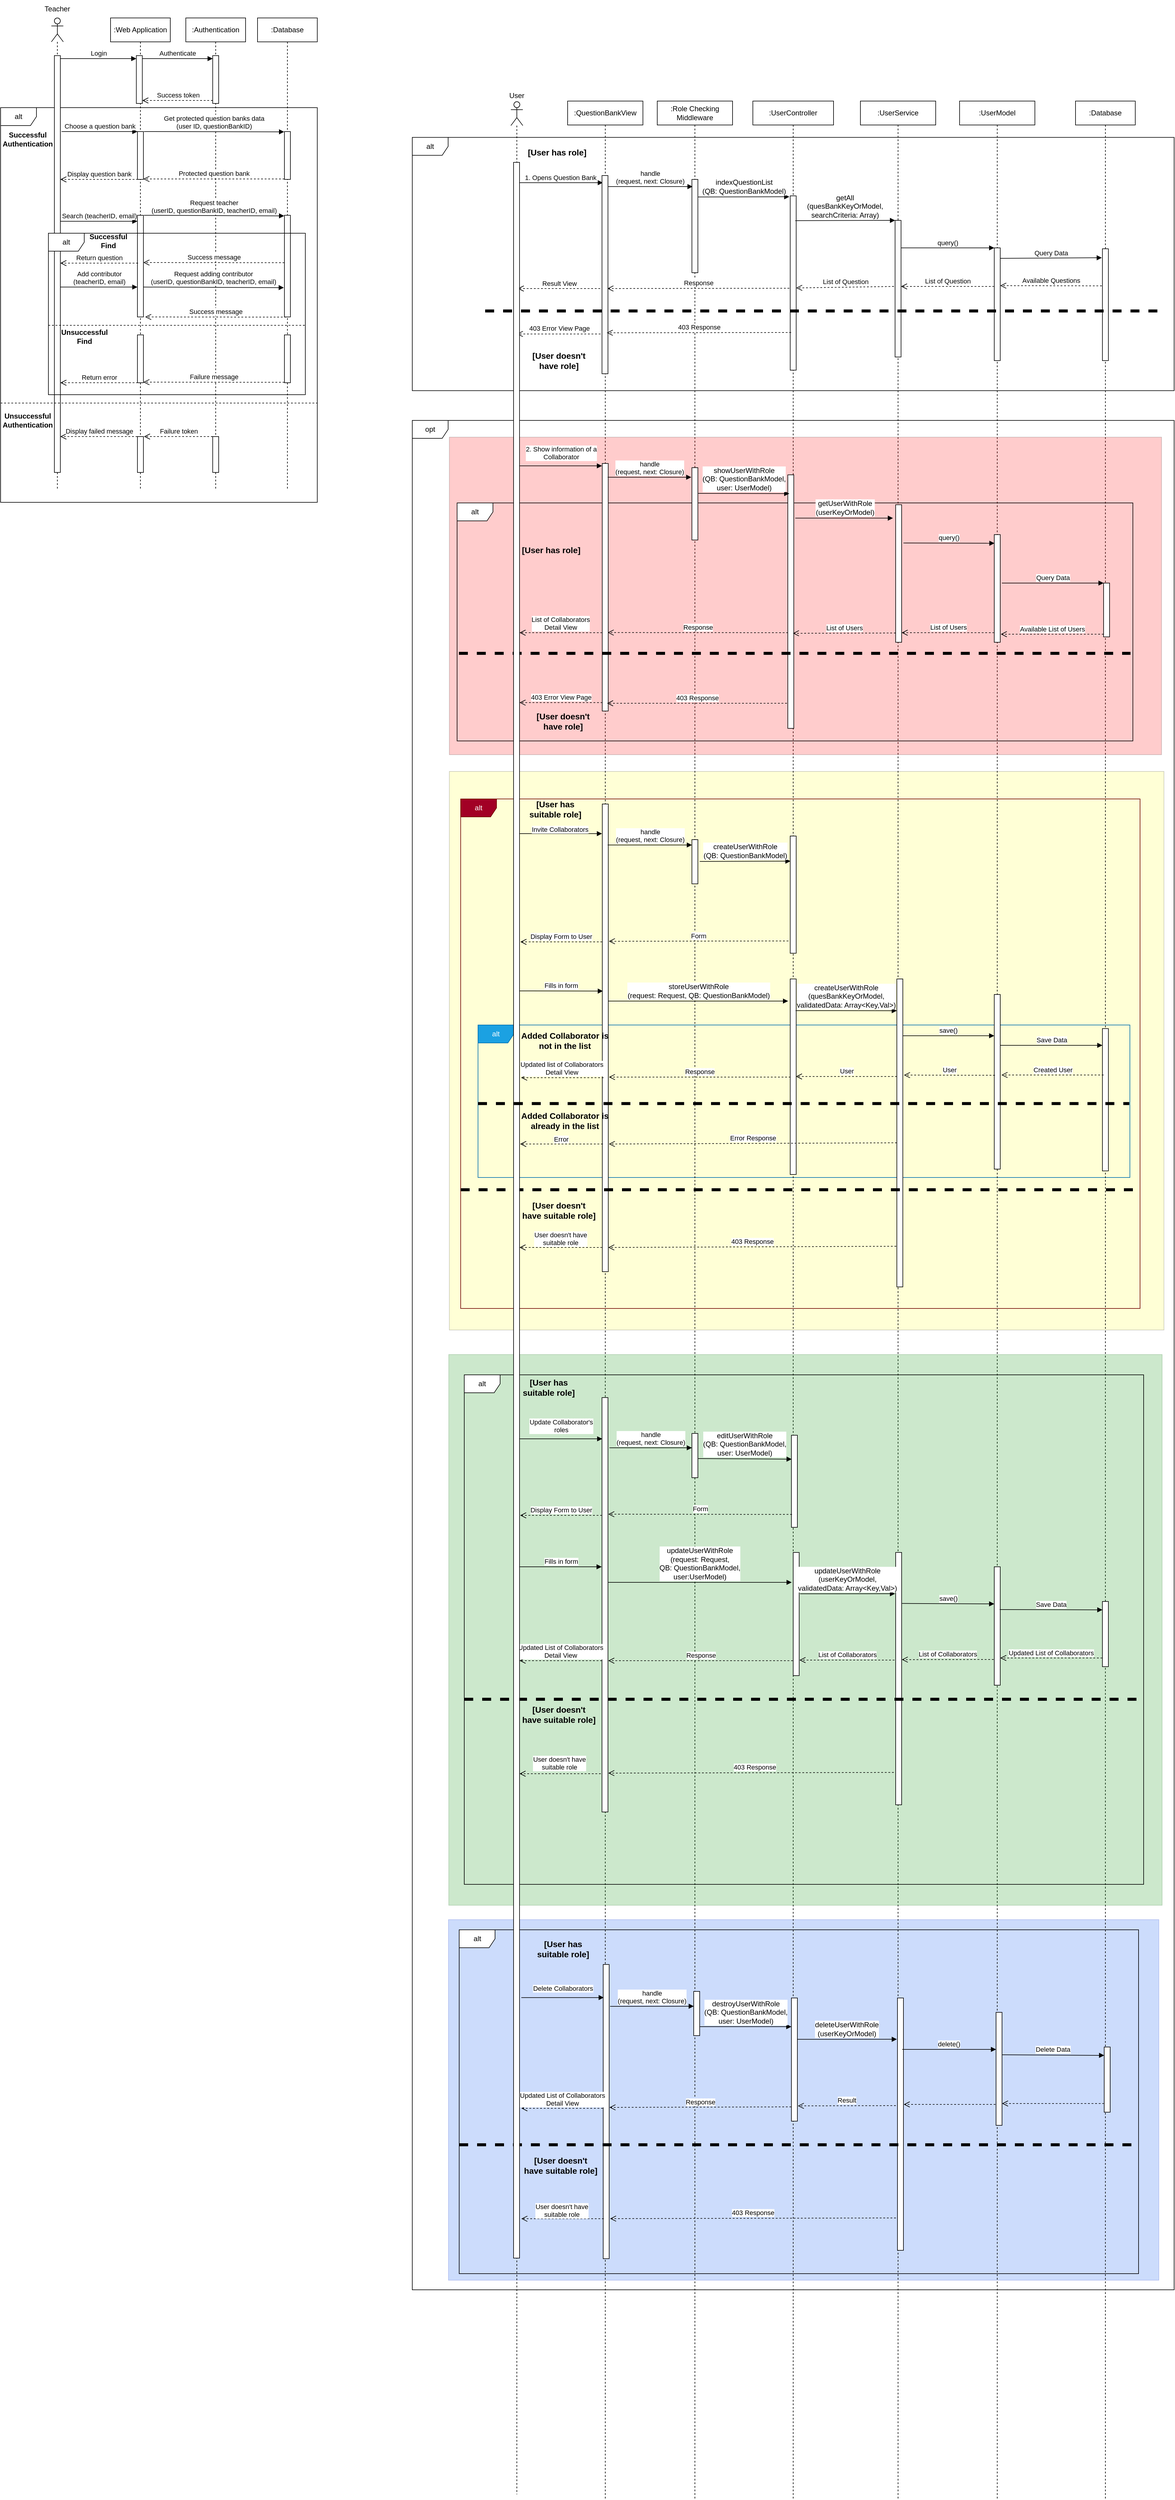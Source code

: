 <mxfile pages="8">
    <diagram name="Quản lý GV cộng tác" id="CUmxUJUhmMqusacEq7A4">
        <mxGraphModel dx="4600" dy="1730" grid="0" gridSize="10" guides="1" tooltips="1" connect="1" arrows="1" fold="1" page="0" pageScale="1" pageWidth="827" pageHeight="1169" math="0" shadow="0">
            <root>
                <mxCell id="l4N2-zu09cLF-RxAXZUF-0"/>
                <mxCell id="l4N2-zu09cLF-RxAXZUF-1" parent="l4N2-zu09cLF-RxAXZUF-0"/>
                <mxCell id="e-17R2mFpknZEKWJSWUL-108" value="opt" style="shape=umlFrame;whiteSpace=wrap;html=1;pointerEvents=0;" parent="l4N2-zu09cLF-RxAXZUF-1" vertex="1">
                    <mxGeometry x="680" y="703" width="1275" height="3126" as="geometry"/>
                </mxCell>
                <mxCell id="e-17R2mFpknZEKWJSWUL-113" value="" style="rounded=0;whiteSpace=wrap;html=1;fillColor=#0050ef;fillStyle=auto;opacity=20;fontColor=#ffffff;strokeColor=#001DBC;" parent="l4N2-zu09cLF-RxAXZUF-1" vertex="1">
                    <mxGeometry x="740.5" y="3210" width="1189" height="603" as="geometry"/>
                </mxCell>
                <mxCell id="e-17R2mFpknZEKWJSWUL-110" value="" style="rounded=0;whiteSpace=wrap;html=1;fillColor=#FFFF33;fillStyle=auto;opacity=20;" parent="l4N2-zu09cLF-RxAXZUF-1" vertex="1">
                    <mxGeometry x="742" y="1290" width="1196" height="934" as="geometry"/>
                </mxCell>
                <mxCell id="e-17R2mFpknZEKWJSWUL-111" value="alt" style="shape=umlFrame;whiteSpace=wrap;html=1;pointerEvents=0;fillColor=#a20025;fontColor=#ffffff;strokeColor=#6F0000;" parent="l4N2-zu09cLF-RxAXZUF-1" vertex="1">
                    <mxGeometry x="761" y="1336" width="1137" height="852" as="geometry"/>
                </mxCell>
                <mxCell id="HCpe7sruaWBvcDZVueTZ-0" value="alt" style="shape=umlFrame;whiteSpace=wrap;html=1;pointerEvents=0;fillColor=#1ba1e2;fontColor=#ffffff;strokeColor=#006EAF;" parent="l4N2-zu09cLF-RxAXZUF-1" vertex="1">
                    <mxGeometry x="790" y="1714" width="1091" height="255" as="geometry"/>
                </mxCell>
                <mxCell id="Hd_gBo2IypVCkgO0r53P-68" value="alt" style="shape=umlFrame;whiteSpace=wrap;html=1;pointerEvents=0;" parent="l4N2-zu09cLF-RxAXZUF-1" vertex="1">
                    <mxGeometry x="680" y="229.75" width="1275" height="423.5" as="geometry"/>
                </mxCell>
                <mxCell id="l4N2-zu09cLF-RxAXZUF-17" value="alt" style="shape=umlFrame;whiteSpace=wrap;html=1;pointerEvents=0;" parent="l4N2-zu09cLF-RxAXZUF-1" vertex="1">
                    <mxGeometry x="-9" y="180" width="530" height="660" as="geometry"/>
                </mxCell>
                <mxCell id="l4N2-zu09cLF-RxAXZUF-2" value="" style="shape=umlLifeline;perimeter=lifelinePerimeter;whiteSpace=wrap;html=1;container=1;dropTarget=0;collapsible=0;recursiveResize=0;outlineConnect=0;portConstraint=eastwest;newEdgeStyle={&quot;curved&quot;:0,&quot;rounded&quot;:0};participant=umlActor;" parent="l4N2-zu09cLF-RxAXZUF-1" vertex="1">
                    <mxGeometry x="76" y="30" width="20" height="790" as="geometry"/>
                </mxCell>
                <mxCell id="l4N2-zu09cLF-RxAXZUF-3" value="Teacher" style="text;html=1;strokeColor=none;fillColor=none;align=center;verticalAlign=middle;whiteSpace=wrap;rounded=0;" parent="l4N2-zu09cLF-RxAXZUF-1" vertex="1">
                    <mxGeometry x="56" width="60" height="30" as="geometry"/>
                </mxCell>
                <mxCell id="l4N2-zu09cLF-RxAXZUF-4" value=":Web Application" style="shape=umlLifeline;perimeter=lifelinePerimeter;whiteSpace=wrap;html=1;container=1;dropTarget=0;collapsible=0;recursiveResize=0;outlineConnect=0;portConstraint=eastwest;newEdgeStyle={&quot;curved&quot;:0,&quot;rounded&quot;:0};" parent="l4N2-zu09cLF-RxAXZUF-1" vertex="1">
                    <mxGeometry x="175" y="30" width="100" height="790" as="geometry"/>
                </mxCell>
                <mxCell id="l4N2-zu09cLF-RxAXZUF-5" value="" style="html=1;points=[[0,0,0,0,5],[0,1,0,0,-5],[1,0,0,0,5],[1,1,0,0,-5]];perimeter=orthogonalPerimeter;outlineConnect=0;targetShapes=umlLifeline;portConstraint=eastwest;newEdgeStyle={&quot;curved&quot;:0,&quot;rounded&quot;:0};" parent="l4N2-zu09cLF-RxAXZUF-4" vertex="1">
                    <mxGeometry x="43.19" y="63" width="10" height="80" as="geometry"/>
                </mxCell>
                <mxCell id="l4N2-zu09cLF-RxAXZUF-6" value=":Authentication" style="shape=umlLifeline;perimeter=lifelinePerimeter;whiteSpace=wrap;html=1;container=1;dropTarget=0;collapsible=0;recursiveResize=0;outlineConnect=0;portConstraint=eastwest;newEdgeStyle={&quot;curved&quot;:0,&quot;rounded&quot;:0};" parent="l4N2-zu09cLF-RxAXZUF-1" vertex="1">
                    <mxGeometry x="301" y="30" width="100" height="790" as="geometry"/>
                </mxCell>
                <mxCell id="l4N2-zu09cLF-RxAXZUF-7" value="" style="html=1;points=[[0,0,0,0,5],[0,1,0,0,-5],[1,0,0,0,5],[1,1,0,0,-5]];perimeter=orthogonalPerimeter;outlineConnect=0;targetShapes=umlLifeline;portConstraint=eastwest;newEdgeStyle={&quot;curved&quot;:0,&quot;rounded&quot;:0};" parent="l4N2-zu09cLF-RxAXZUF-6" vertex="1">
                    <mxGeometry x="45" y="63" width="10" height="80" as="geometry"/>
                </mxCell>
                <mxCell id="l4N2-zu09cLF-RxAXZUF-8" value="Login" style="html=1;verticalAlign=bottom;endArrow=block;curved=0;rounded=0;entryX=0;entryY=0;entryDx=0;entryDy=5;entryPerimeter=0;" parent="l4N2-zu09cLF-RxAXZUF-1" source="l4N2-zu09cLF-RxAXZUF-14" target="l4N2-zu09cLF-RxAXZUF-5" edge="1">
                    <mxGeometry x="0.005" relative="1" as="geometry">
                        <mxPoint x="26" y="95" as="sourcePoint"/>
                        <mxPoint x="96" y="95.0" as="targetPoint"/>
                        <mxPoint as="offset"/>
                    </mxGeometry>
                </mxCell>
                <mxCell id="l4N2-zu09cLF-RxAXZUF-9" value=":Database" style="shape=umlLifeline;perimeter=lifelinePerimeter;whiteSpace=wrap;html=1;container=1;dropTarget=0;collapsible=0;recursiveResize=0;outlineConnect=0;portConstraint=eastwest;newEdgeStyle={&quot;curved&quot;:0,&quot;rounded&quot;:0};" parent="l4N2-zu09cLF-RxAXZUF-1" vertex="1">
                    <mxGeometry x="421" y="30" width="100" height="790" as="geometry"/>
                </mxCell>
                <mxCell id="l4N2-zu09cLF-RxAXZUF-10" value="Request teacher&lt;br&gt;(userID, questionBankID, teacherID, email)" style="html=1;verticalAlign=bottom;endArrow=block;curved=0;rounded=0;entryX=-0.046;entryY=0.006;entryDx=0;entryDy=0;entryPerimeter=0;" parent="l4N2-zu09cLF-RxAXZUF-9" target="l4N2-zu09cLF-RxAXZUF-11" edge="1">
                    <mxGeometry width="80" relative="1" as="geometry">
                        <mxPoint x="-190" y="330" as="sourcePoint"/>
                        <mxPoint x="-110" y="330" as="targetPoint"/>
                    </mxGeometry>
                </mxCell>
                <mxCell id="l4N2-zu09cLF-RxAXZUF-11" value="" style="html=1;points=[[0,0,0,0,5],[0,1,0,0,-5],[1,0,0,0,5],[1,1,0,0,-5]];perimeter=orthogonalPerimeter;outlineConnect=0;targetShapes=umlLifeline;portConstraint=eastwest;newEdgeStyle={&quot;curved&quot;:0,&quot;rounded&quot;:0};" parent="l4N2-zu09cLF-RxAXZUF-9" vertex="1">
                    <mxGeometry x="45" y="330" width="10" height="170" as="geometry"/>
                </mxCell>
                <mxCell id="l4N2-zu09cLF-RxAXZUF-12" value="Success message" style="html=1;verticalAlign=bottom;endArrow=open;dashed=1;endSize=8;curved=0;rounded=0;" parent="l4N2-zu09cLF-RxAXZUF-9" edge="1">
                    <mxGeometry x="-0.001" relative="1" as="geometry">
                        <mxPoint x="45" y="409.31" as="sourcePoint"/>
                        <mxPoint x="-191" y="409" as="targetPoint"/>
                        <mxPoint as="offset"/>
                    </mxGeometry>
                </mxCell>
                <mxCell id="l4N2-zu09cLF-RxAXZUF-13" value="" style="html=1;points=[[0,0,0,0,5],[0,1,0,0,-5],[1,0,0,0,5],[1,1,0,0,-5]];perimeter=orthogonalPerimeter;outlineConnect=0;targetShapes=umlLifeline;portConstraint=eastwest;newEdgeStyle={&quot;curved&quot;:0,&quot;rounded&quot;:0};" parent="l4N2-zu09cLF-RxAXZUF-9" vertex="1">
                    <mxGeometry x="45" y="530" width="10" height="80" as="geometry"/>
                </mxCell>
                <mxCell id="l4N2-zu09cLF-RxAXZUF-14" value="" style="html=1;points=[[0,0,0,0,5],[0,1,0,0,-5],[1,0,0,0,5],[1,1,0,0,-5]];perimeter=orthogonalPerimeter;outlineConnect=0;targetShapes=umlLifeline;portConstraint=eastwest;newEdgeStyle={&quot;curved&quot;:0,&quot;rounded&quot;:0};" parent="l4N2-zu09cLF-RxAXZUF-1" vertex="1">
                    <mxGeometry x="81" y="93" width="10" height="697" as="geometry"/>
                </mxCell>
                <mxCell id="l4N2-zu09cLF-RxAXZUF-15" value="Authenticate" style="html=1;verticalAlign=bottom;endArrow=block;curved=0;rounded=0;entryX=0;entryY=0;entryDx=0;entryDy=5;exitX=1;exitY=0;exitDx=0;exitDy=5;exitPerimeter=0;" parent="l4N2-zu09cLF-RxAXZUF-1" source="l4N2-zu09cLF-RxAXZUF-5" target="l4N2-zu09cLF-RxAXZUF-7" edge="1">
                    <mxGeometry relative="1" as="geometry">
                        <mxPoint x="276" y="98" as="sourcePoint"/>
                    </mxGeometry>
                </mxCell>
                <mxCell id="l4N2-zu09cLF-RxAXZUF-16" value="Success token" style="html=1;verticalAlign=bottom;endArrow=open;dashed=1;endSize=8;curved=0;rounded=0;exitX=0;exitY=1;exitDx=0;exitDy=-5;entryX=1;entryY=1;entryDx=0;entryDy=-5;entryPerimeter=0;" parent="l4N2-zu09cLF-RxAXZUF-1" source="l4N2-zu09cLF-RxAXZUF-7" target="l4N2-zu09cLF-RxAXZUF-5" edge="1">
                    <mxGeometry x="-0.005" relative="1" as="geometry">
                        <mxPoint x="276" y="168" as="targetPoint"/>
                        <mxPoint as="offset"/>
                    </mxGeometry>
                </mxCell>
                <mxCell id="l4N2-zu09cLF-RxAXZUF-18" value="" style="html=1;points=[[0,0,0,0,5],[0,1,0,0,-5],[1,0,0,0,5],[1,1,0,0,-5]];perimeter=orthogonalPerimeter;outlineConnect=0;targetShapes=umlLifeline;portConstraint=eastwest;newEdgeStyle={&quot;curved&quot;:0,&quot;rounded&quot;:0};" parent="l4N2-zu09cLF-RxAXZUF-1" vertex="1">
                    <mxGeometry x="220" y="220" width="10" height="80" as="geometry"/>
                </mxCell>
                <mxCell id="l4N2-zu09cLF-RxAXZUF-19" value="Get protected question banks data&lt;br&gt;(user ID, questionBankID)" style="html=1;verticalAlign=bottom;endArrow=block;curved=0;rounded=0;entryX=-0.046;entryY=0.006;entryDx=0;entryDy=0;entryPerimeter=0;" parent="l4N2-zu09cLF-RxAXZUF-1" target="l4N2-zu09cLF-RxAXZUF-20" edge="1">
                    <mxGeometry x="-0.0" width="80" relative="1" as="geometry">
                        <mxPoint x="231" y="220" as="sourcePoint"/>
                        <mxPoint x="311" y="220" as="targetPoint"/>
                        <mxPoint as="offset"/>
                    </mxGeometry>
                </mxCell>
                <mxCell id="l4N2-zu09cLF-RxAXZUF-20" value="" style="html=1;points=[[0,0,0,0,5],[0,1,0,0,-5],[1,0,0,0,5],[1,1,0,0,-5]];perimeter=orthogonalPerimeter;outlineConnect=0;targetShapes=umlLifeline;portConstraint=eastwest;newEdgeStyle={&quot;curved&quot;:0,&quot;rounded&quot;:0};" parent="l4N2-zu09cLF-RxAXZUF-1" vertex="1">
                    <mxGeometry x="466" y="220" width="10" height="80" as="geometry"/>
                </mxCell>
                <mxCell id="l4N2-zu09cLF-RxAXZUF-21" value="Protected question bank" style="html=1;verticalAlign=bottom;endArrow=open;dashed=1;endSize=8;curved=0;rounded=0;" parent="l4N2-zu09cLF-RxAXZUF-1" target="l4N2-zu09cLF-RxAXZUF-18" edge="1">
                    <mxGeometry x="-0.001" relative="1" as="geometry">
                        <mxPoint x="466" y="299.31" as="sourcePoint"/>
                        <mxPoint x="386" y="299.31" as="targetPoint"/>
                        <mxPoint as="offset"/>
                    </mxGeometry>
                </mxCell>
                <mxCell id="l4N2-zu09cLF-RxAXZUF-22" value="Display question bank" style="html=1;verticalAlign=bottom;endArrow=open;dashed=1;endSize=8;curved=0;rounded=0;" parent="l4N2-zu09cLF-RxAXZUF-1" target="l4N2-zu09cLF-RxAXZUF-14" edge="1">
                    <mxGeometry x="-0.003" relative="1" as="geometry">
                        <mxPoint x="221" y="300" as="sourcePoint"/>
                        <mxPoint x="141" y="300" as="targetPoint"/>
                        <mxPoint as="offset"/>
                    </mxGeometry>
                </mxCell>
                <mxCell id="l4N2-zu09cLF-RxAXZUF-23" value="Search (teacherID, email)" style="html=1;verticalAlign=bottom;endArrow=block;curved=0;rounded=0;" parent="l4N2-zu09cLF-RxAXZUF-1" target="l4N2-zu09cLF-RxAXZUF-24" edge="1">
                    <mxGeometry x="0.005" width="80" relative="1" as="geometry">
                        <mxPoint x="91" y="370" as="sourcePoint"/>
                        <mxPoint x="171" y="370" as="targetPoint"/>
                        <mxPoint as="offset"/>
                    </mxGeometry>
                </mxCell>
                <mxCell id="l4N2-zu09cLF-RxAXZUF-24" value="" style="html=1;points=[[0,0,0,0,5],[0,1,0,0,-5],[1,0,0,0,5],[1,1,0,0,-5]];perimeter=orthogonalPerimeter;outlineConnect=0;targetShapes=umlLifeline;portConstraint=eastwest;newEdgeStyle={&quot;curved&quot;:0,&quot;rounded&quot;:0};" parent="l4N2-zu09cLF-RxAXZUF-1" vertex="1">
                    <mxGeometry x="220" y="360" width="10" height="170" as="geometry"/>
                </mxCell>
                <mxCell id="l4N2-zu09cLF-RxAXZUF-25" value="Return question" style="html=1;verticalAlign=bottom;endArrow=open;dashed=1;endSize=8;curved=0;rounded=0;" parent="l4N2-zu09cLF-RxAXZUF-1" edge="1">
                    <mxGeometry x="-0.003" relative="1" as="geometry">
                        <mxPoint x="221" y="440" as="sourcePoint"/>
                        <mxPoint x="91" y="440" as="targetPoint"/>
                        <mxPoint as="offset"/>
                    </mxGeometry>
                </mxCell>
                <mxCell id="l4N2-zu09cLF-RxAXZUF-26" value="Successful&lt;br&gt;Authentication" style="text;align=center;fontStyle=1;verticalAlign=middle;spacingLeft=3;spacingRight=3;strokeColor=none;rotatable=0;points=[[0,0.5],[1,0.5]];portConstraint=eastwest;html=1;" parent="l4N2-zu09cLF-RxAXZUF-1" vertex="1">
                    <mxGeometry x="-4" y="220" width="80" height="26" as="geometry"/>
                </mxCell>
                <mxCell id="l4N2-zu09cLF-RxAXZUF-27" value="Choose a question bank" style="html=1;verticalAlign=bottom;endArrow=block;curved=0;rounded=0;entryX=0;entryY=0;entryDx=0;entryDy=5;entryPerimeter=0;" parent="l4N2-zu09cLF-RxAXZUF-1" edge="1">
                    <mxGeometry x="0.01" relative="1" as="geometry">
                        <mxPoint x="93" y="220" as="sourcePoint"/>
                        <mxPoint x="220" y="220" as="targetPoint"/>
                        <mxPoint as="offset"/>
                    </mxGeometry>
                </mxCell>
                <mxCell id="l4N2-zu09cLF-RxAXZUF-28" value="" style="html=1;points=[[0,0,0,0,5],[0,1,0,0,-5],[1,0,0,0,5],[1,1,0,0,-5]];perimeter=orthogonalPerimeter;outlineConnect=0;targetShapes=umlLifeline;portConstraint=eastwest;newEdgeStyle={&quot;curved&quot;:0,&quot;rounded&quot;:0};" parent="l4N2-zu09cLF-RxAXZUF-1" vertex="1">
                    <mxGeometry x="346" y="730" width="10" height="60" as="geometry"/>
                </mxCell>
                <mxCell id="l4N2-zu09cLF-RxAXZUF-29" value="Failure token" style="html=1;verticalAlign=bottom;endArrow=open;dashed=1;endSize=8;curved=0;rounded=0;" parent="l4N2-zu09cLF-RxAXZUF-1" edge="1">
                    <mxGeometry relative="1" as="geometry">
                        <mxPoint x="346" y="730" as="sourcePoint"/>
                        <mxPoint x="231" y="730" as="targetPoint"/>
                        <mxPoint as="offset"/>
                    </mxGeometry>
                </mxCell>
                <mxCell id="l4N2-zu09cLF-RxAXZUF-30" value="" style="line;strokeWidth=1;fillColor=none;align=left;verticalAlign=middle;spacingTop=-1;spacingLeft=3;spacingRight=3;rotatable=0;labelPosition=right;points=[];portConstraint=eastwest;strokeColor=inherit;dashed=1;" parent="l4N2-zu09cLF-RxAXZUF-1" vertex="1">
                    <mxGeometry x="-9" y="670" width="530" height="8" as="geometry"/>
                </mxCell>
                <mxCell id="l4N2-zu09cLF-RxAXZUF-31" value="Unsuccessful&lt;br&gt;Authentication" style="text;align=center;fontStyle=1;verticalAlign=middle;spacingLeft=3;spacingRight=3;strokeColor=none;rotatable=0;points=[[0,0.5],[1,0.5]];portConstraint=eastwest;html=1;" parent="l4N2-zu09cLF-RxAXZUF-1" vertex="1">
                    <mxGeometry x="-4" y="690" width="80" height="26" as="geometry"/>
                </mxCell>
                <mxCell id="l4N2-zu09cLF-RxAXZUF-32" value="" style="html=1;points=[[0,0,0,0,5],[0,1,0,0,-5],[1,0,0,0,5],[1,1,0,0,-5]];perimeter=orthogonalPerimeter;outlineConnect=0;targetShapes=umlLifeline;portConstraint=eastwest;newEdgeStyle={&quot;curved&quot;:0,&quot;rounded&quot;:0};" parent="l4N2-zu09cLF-RxAXZUF-1" vertex="1">
                    <mxGeometry x="220" y="730" width="10" height="60" as="geometry"/>
                </mxCell>
                <mxCell id="l4N2-zu09cLF-RxAXZUF-33" value="Display failed message" style="html=1;verticalAlign=bottom;endArrow=open;dashed=1;endSize=8;curved=0;rounded=0;" parent="l4N2-zu09cLF-RxAXZUF-1" edge="1">
                    <mxGeometry relative="1" as="geometry">
                        <mxPoint x="220" y="730" as="sourcePoint"/>
                        <mxPoint x="91" y="730" as="targetPoint"/>
                        <mxPoint as="offset"/>
                    </mxGeometry>
                </mxCell>
                <mxCell id="l4N2-zu09cLF-RxAXZUF-34" value="alt" style="shape=umlFrame;whiteSpace=wrap;html=1;pointerEvents=0;" parent="l4N2-zu09cLF-RxAXZUF-1" vertex="1">
                    <mxGeometry x="71" y="390" width="430" height="270" as="geometry"/>
                </mxCell>
                <mxCell id="l4N2-zu09cLF-RxAXZUF-35" value="Successful&lt;br&gt;Find" style="text;align=center;fontStyle=1;verticalAlign=middle;spacingLeft=3;spacingRight=3;strokeColor=none;rotatable=0;points=[[0,0.5],[1,0.5]];portConstraint=eastwest;html=1;" parent="l4N2-zu09cLF-RxAXZUF-1" vertex="1">
                    <mxGeometry x="131" y="390" width="80" height="26" as="geometry"/>
                </mxCell>
                <mxCell id="l4N2-zu09cLF-RxAXZUF-36" value="" style="line;strokeWidth=1;fillColor=none;align=left;verticalAlign=middle;spacingTop=-1;spacingLeft=3;spacingRight=3;rotatable=0;labelPosition=right;points=[];portConstraint=eastwest;strokeColor=inherit;dashed=1;" parent="l4N2-zu09cLF-RxAXZUF-1" vertex="1">
                    <mxGeometry x="71" y="540" width="430" height="8" as="geometry"/>
                </mxCell>
                <mxCell id="l4N2-zu09cLF-RxAXZUF-37" value="Failure message" style="html=1;verticalAlign=bottom;endArrow=open;dashed=1;endSize=8;curved=0;rounded=0;" parent="l4N2-zu09cLF-RxAXZUF-1" edge="1">
                    <mxGeometry relative="1" as="geometry">
                        <mxPoint x="466" y="639.31" as="sourcePoint"/>
                        <mxPoint x="230" y="639" as="targetPoint"/>
                    </mxGeometry>
                </mxCell>
                <mxCell id="l4N2-zu09cLF-RxAXZUF-38" value="" style="html=1;points=[[0,0,0,0,5],[0,1,0,0,-5],[1,0,0,0,5],[1,1,0,0,-5]];perimeter=orthogonalPerimeter;outlineConnect=0;targetShapes=umlLifeline;portConstraint=eastwest;newEdgeStyle={&quot;curved&quot;:0,&quot;rounded&quot;:0};" parent="l4N2-zu09cLF-RxAXZUF-1" vertex="1">
                    <mxGeometry x="220" y="560" width="10" height="80" as="geometry"/>
                </mxCell>
                <mxCell id="l4N2-zu09cLF-RxAXZUF-39" value="Return error" style="html=1;verticalAlign=bottom;endArrow=open;dashed=1;endSize=8;curved=0;rounded=0;" parent="l4N2-zu09cLF-RxAXZUF-1" edge="1">
                    <mxGeometry x="-0.003" relative="1" as="geometry">
                        <mxPoint x="221" y="640" as="sourcePoint"/>
                        <mxPoint x="91" y="640" as="targetPoint"/>
                        <mxPoint as="offset"/>
                    </mxGeometry>
                </mxCell>
                <mxCell id="l4N2-zu09cLF-RxAXZUF-40" value="Unsuccessful&lt;br&gt;Find" style="text;align=center;fontStyle=1;verticalAlign=middle;spacingLeft=3;spacingRight=3;strokeColor=none;rotatable=0;points=[[0,0.5],[1,0.5]];portConstraint=eastwest;html=1;" parent="l4N2-zu09cLF-RxAXZUF-1" vertex="1">
                    <mxGeometry x="91" y="550" width="80" height="26" as="geometry"/>
                </mxCell>
                <mxCell id="nY5L6CZqngxim0kCV31D-1" value="Add contributor&lt;br&gt;(teacherID, email)" style="html=1;verticalAlign=bottom;endArrow=block;curved=0;rounded=0;" parent="l4N2-zu09cLF-RxAXZUF-1" edge="1">
                    <mxGeometry x="0.005" width="80" relative="1" as="geometry">
                        <mxPoint x="91" y="480.0" as="sourcePoint"/>
                        <mxPoint x="220" y="480.0" as="targetPoint"/>
                        <mxPoint as="offset"/>
                    </mxGeometry>
                </mxCell>
                <mxCell id="nY5L6CZqngxim0kCV31D-2" value="Request adding contributor&lt;br&gt;(userID, questionBankID, teacherID, email)" style="html=1;verticalAlign=bottom;endArrow=block;curved=0;rounded=0;entryX=-0.046;entryY=0.006;entryDx=0;entryDy=0;entryPerimeter=0;" parent="l4N2-zu09cLF-RxAXZUF-1" edge="1">
                    <mxGeometry x="-0.002" width="80" relative="1" as="geometry">
                        <mxPoint x="230" y="480" as="sourcePoint"/>
                        <mxPoint x="465" y="481" as="targetPoint"/>
                        <mxPoint as="offset"/>
                    </mxGeometry>
                </mxCell>
                <mxCell id="nY5L6CZqngxim0kCV31D-3" value="Success message" style="html=1;verticalAlign=bottom;endArrow=open;dashed=1;endSize=8;curved=0;rounded=0;" parent="l4N2-zu09cLF-RxAXZUF-1" edge="1">
                    <mxGeometry x="-0.001" relative="1" as="geometry">
                        <mxPoint x="469" y="530.31" as="sourcePoint"/>
                        <mxPoint x="233" y="530" as="targetPoint"/>
                        <mxPoint as="offset"/>
                    </mxGeometry>
                </mxCell>
                <mxCell id="HoBggiN4AhCJLwgrO7PT-0" value="" style="shape=umlLifeline;perimeter=lifelinePerimeter;whiteSpace=wrap;html=1;container=1;dropTarget=0;collapsible=0;recursiveResize=0;outlineConnect=0;portConstraint=eastwest;newEdgeStyle={&quot;curved&quot;:0,&quot;rounded&quot;:0};participant=umlActor;" parent="l4N2-zu09cLF-RxAXZUF-1" vertex="1">
                    <mxGeometry x="845" y="170" width="20" height="4001" as="geometry"/>
                </mxCell>
                <mxCell id="HoBggiN4AhCJLwgrO7PT-1" value=":QuestionBankView" style="shape=umlLifeline;perimeter=lifelinePerimeter;whiteSpace=wrap;html=1;container=1;dropTarget=0;collapsible=0;recursiveResize=0;outlineConnect=0;portConstraint=eastwest;newEdgeStyle={&quot;curved&quot;:0,&quot;rounded&quot;:0};" parent="l4N2-zu09cLF-RxAXZUF-1" vertex="1">
                    <mxGeometry x="940" y="169" width="126" height="4010" as="geometry"/>
                </mxCell>
                <mxCell id="HoBggiN4AhCJLwgrO7PT-2" value=":Database" style="shape=umlLifeline;perimeter=lifelinePerimeter;whiteSpace=wrap;html=1;container=1;dropTarget=0;collapsible=0;recursiveResize=0;outlineConnect=0;portConstraint=eastwest;newEdgeStyle={&quot;curved&quot;:0,&quot;rounded&quot;:0};" parent="l4N2-zu09cLF-RxAXZUF-1" vertex="1">
                    <mxGeometry x="1790" y="169" width="100" height="4010" as="geometry"/>
                </mxCell>
                <mxCell id="HoBggiN4AhCJLwgrO7PT-3" value=":UserController" style="shape=umlLifeline;perimeter=lifelinePerimeter;whiteSpace=wrap;html=1;container=1;dropTarget=0;collapsible=0;recursiveResize=0;outlineConnect=0;portConstraint=eastwest;newEdgeStyle={&quot;curved&quot;:0,&quot;rounded&quot;:0};" parent="l4N2-zu09cLF-RxAXZUF-1" vertex="1">
                    <mxGeometry x="1250" y="169" width="135" height="4010" as="geometry"/>
                </mxCell>
                <mxCell id="HoBggiN4AhCJLwgrO7PT-4" value=":UserService" style="shape=umlLifeline;perimeter=lifelinePerimeter;whiteSpace=wrap;html=1;container=1;dropTarget=0;collapsible=0;recursiveResize=0;outlineConnect=0;portConstraint=eastwest;newEdgeStyle={&quot;curved&quot;:0,&quot;rounded&quot;:0};" parent="l4N2-zu09cLF-RxAXZUF-1" vertex="1">
                    <mxGeometry x="1430" y="169" width="126" height="4010" as="geometry"/>
                </mxCell>
                <mxCell id="HoBggiN4AhCJLwgrO7PT-5" value=":UserModel" style="shape=umlLifeline;perimeter=lifelinePerimeter;whiteSpace=wrap;html=1;container=1;dropTarget=0;collapsible=0;recursiveResize=0;outlineConnect=0;portConstraint=eastwest;newEdgeStyle={&quot;curved&quot;:0,&quot;rounded&quot;:0};" parent="l4N2-zu09cLF-RxAXZUF-1" vertex="1">
                    <mxGeometry x="1596" y="169" width="126" height="4010" as="geometry"/>
                </mxCell>
                <mxCell id="HoBggiN4AhCJLwgrO7PT-6" value=":Role Checking&lt;br&gt;Middleware" style="shape=umlLifeline;perimeter=lifelinePerimeter;whiteSpace=wrap;html=1;container=1;dropTarget=0;collapsible=0;recursiveResize=0;outlineConnect=0;portConstraint=eastwest;newEdgeStyle={&quot;curved&quot;:0,&quot;rounded&quot;:0};" parent="l4N2-zu09cLF-RxAXZUF-1" vertex="1">
                    <mxGeometry x="1090" y="169" width="126" height="4010" as="geometry"/>
                </mxCell>
                <mxCell id="HoBggiN4AhCJLwgrO7PT-7" value="User" style="text;html=1;strokeColor=none;fillColor=none;align=center;verticalAlign=middle;whiteSpace=wrap;rounded=0;" parent="l4N2-zu09cLF-RxAXZUF-1" vertex="1">
                    <mxGeometry x="825" y="145" width="60" height="30" as="geometry"/>
                </mxCell>
                <mxCell id="Hd_gBo2IypVCkgO0r53P-69" value="" style="html=1;points=[];perimeter=orthogonalPerimeter;" parent="l4N2-zu09cLF-RxAXZUF-1" vertex="1">
                    <mxGeometry x="1488" y="368.5" width="10" height="228.5" as="geometry"/>
                </mxCell>
                <mxCell id="Hd_gBo2IypVCkgO0r53P-70" value="1. Opens Question Bank" style="html=1;verticalAlign=bottom;endArrow=block;curved=0;rounded=0;exitX=1;exitY=0;exitDx=0;exitDy=5;exitPerimeter=0;" parent="l4N2-zu09cLF-RxAXZUF-1" edge="1">
                    <mxGeometry x="0.001" relative="1" as="geometry">
                        <mxPoint x="856.5" y="305.5" as="sourcePoint"/>
                        <mxPoint x="999" y="305.5" as="targetPoint"/>
                        <mxPoint as="offset"/>
                    </mxGeometry>
                </mxCell>
                <mxCell id="Hd_gBo2IypVCkgO0r53P-71" value="" style="html=1;points=[[0,0,0,0,5],[0,1,0,0,-5],[1,0,0,0,5],[1,1,0,0,-5]];perimeter=orthogonalPerimeter;outlineConnect=0;targetShapes=umlLifeline;portConstraint=eastwest;newEdgeStyle={&quot;curved&quot;:0,&quot;rounded&quot;:0};" parent="l4N2-zu09cLF-RxAXZUF-1" vertex="1">
                    <mxGeometry x="997.5" y="293.5" width="10" height="331.5" as="geometry"/>
                </mxCell>
                <mxCell id="Hd_gBo2IypVCkgO0r53P-72" value="" style="html=1;points=[];perimeter=orthogonalPerimeter;" parent="l4N2-zu09cLF-RxAXZUF-1" vertex="1">
                    <mxGeometry x="1312.5" y="327.5" width="10" height="291.5" as="geometry"/>
                </mxCell>
                <mxCell id="Hd_gBo2IypVCkgO0r53P-73" value="&lt;span style=&quot;text-align: left;&quot;&gt;&lt;span style=&quot;font-size: 12px;&quot;&gt;indexQuestionList&lt;br&gt;(QB: QuestionBankModel)&lt;/span&gt;&lt;br&gt;&lt;/span&gt;" style="html=1;verticalAlign=bottom;endArrow=block;exitX=1.022;exitY=0.188;exitDx=0;exitDy=0;exitPerimeter=0;" parent="l4N2-zu09cLF-RxAXZUF-1" source="Hd_gBo2IypVCkgO0r53P-84" edge="1">
                    <mxGeometry x="0.005" relative="1" as="geometry">
                        <mxPoint x="1181.5" y="328.5" as="sourcePoint"/>
                        <mxPoint as="offset"/>
                        <mxPoint x="1311" y="329" as="targetPoint"/>
                    </mxGeometry>
                </mxCell>
                <mxCell id="Hd_gBo2IypVCkgO0r53P-74" value="Response" style="html=1;verticalAlign=bottom;endArrow=open;dashed=1;endSize=8;" parent="l4N2-zu09cLF-RxAXZUF-1" edge="1">
                    <mxGeometry relative="1" as="geometry">
                        <mxPoint x="1006.5" y="482.5" as="targetPoint"/>
                        <mxPoint x="1311" y="482" as="sourcePoint"/>
                    </mxGeometry>
                </mxCell>
                <mxCell id="Hd_gBo2IypVCkgO0r53P-75" value="&lt;span style=&quot;font-size: 12px; text-align: left;&quot;&gt;getAll&lt;br&gt;(quesBankKeyOrModel,&lt;br&gt;searchCriteria: Array)&lt;/span&gt;" style="html=1;verticalAlign=bottom;endArrow=block;entryX=0;entryY=0;" parent="l4N2-zu09cLF-RxAXZUF-1" target="Hd_gBo2IypVCkgO0r53P-69" edge="1">
                    <mxGeometry relative="1" as="geometry">
                        <mxPoint x="1321" y="369" as="sourcePoint"/>
                    </mxGeometry>
                </mxCell>
                <mxCell id="Hd_gBo2IypVCkgO0r53P-76" value="List of Question" style="html=1;verticalAlign=bottom;endArrow=open;dashed=1;endSize=8;" parent="l4N2-zu09cLF-RxAXZUF-1" edge="1">
                    <mxGeometry x="-0.003" relative="1" as="geometry">
                        <mxPoint x="1322.5" y="481.5" as="targetPoint"/>
                        <mxPoint as="offset"/>
                        <mxPoint x="1486" y="479" as="sourcePoint"/>
                    </mxGeometry>
                </mxCell>
                <mxCell id="Hd_gBo2IypVCkgO0r53P-77" value="query()" style="html=1;verticalAlign=bottom;endArrow=block;entryX=0;entryY=0;" parent="l4N2-zu09cLF-RxAXZUF-1" source="Hd_gBo2IypVCkgO0r53P-69" target="Hd_gBo2IypVCkgO0r53P-83" edge="1">
                    <mxGeometry relative="1" as="geometry">
                        <mxPoint x="1444.5" y="428.5" as="sourcePoint"/>
                    </mxGeometry>
                </mxCell>
                <mxCell id="Hd_gBo2IypVCkgO0r53P-78" value="List of Question" style="html=1;verticalAlign=bottom;endArrow=open;dashed=1;endSize=8;" parent="l4N2-zu09cLF-RxAXZUF-1" source="Hd_gBo2IypVCkgO0r53P-83" edge="1">
                    <mxGeometry relative="1" as="geometry">
                        <mxPoint x="1498" y="479" as="targetPoint"/>
                        <mxPoint x="1670" y="479" as="sourcePoint"/>
                    </mxGeometry>
                </mxCell>
                <mxCell id="Hd_gBo2IypVCkgO0r53P-79" value="" style="html=1;points=[];perimeter=orthogonalPerimeter;" parent="l4N2-zu09cLF-RxAXZUF-1" vertex="1">
                    <mxGeometry x="1835" y="416" width="10" height="187" as="geometry"/>
                </mxCell>
                <mxCell id="Hd_gBo2IypVCkgO0r53P-80" value="Query Data" style="html=1;verticalAlign=bottom;endArrow=block;" parent="l4N2-zu09cLF-RxAXZUF-1" edge="1">
                    <mxGeometry relative="1" as="geometry">
                        <mxPoint x="1664" y="432" as="sourcePoint"/>
                        <mxPoint x="1834" y="431" as="targetPoint"/>
                    </mxGeometry>
                </mxCell>
                <mxCell id="Hd_gBo2IypVCkgO0r53P-81" value="Available Questions" style="html=1;verticalAlign=bottom;endArrow=open;dashed=1;endSize=8;" parent="l4N2-zu09cLF-RxAXZUF-1" edge="1">
                    <mxGeometry relative="1" as="geometry">
                        <mxPoint x="1664" y="477.65" as="targetPoint"/>
                        <mxPoint x="1834" y="478" as="sourcePoint"/>
                    </mxGeometry>
                </mxCell>
                <mxCell id="Hd_gBo2IypVCkgO0r53P-82" value="Result View" style="html=1;verticalAlign=bottom;endArrow=open;dashed=1;endSize=8;exitX=0;exitY=1;exitDx=0;exitDy=-5;exitPerimeter=0;" parent="l4N2-zu09cLF-RxAXZUF-1" edge="1">
                    <mxGeometry relative="1" as="geometry">
                        <mxPoint x="856.5" y="482.5" as="targetPoint"/>
                        <mxPoint x="994.5" y="482.5" as="sourcePoint"/>
                    </mxGeometry>
                </mxCell>
                <mxCell id="Hd_gBo2IypVCkgO0r53P-83" value="" style="html=1;points=[];perimeter=orthogonalPerimeter;" parent="l4N2-zu09cLF-RxAXZUF-1" vertex="1">
                    <mxGeometry x="1654" y="414.5" width="10" height="188.5" as="geometry"/>
                </mxCell>
                <mxCell id="Hd_gBo2IypVCkgO0r53P-84" value="" style="html=1;points=[];perimeter=orthogonalPerimeter;" parent="l4N2-zu09cLF-RxAXZUF-1" vertex="1">
                    <mxGeometry x="1148" y="300" width="10" height="156" as="geometry"/>
                </mxCell>
                <mxCell id="Hd_gBo2IypVCkgO0r53P-86" value="403 Response" style="html=1;verticalAlign=bottom;endArrow=open;dashed=1;endSize=8;" parent="l4N2-zu09cLF-RxAXZUF-1" edge="1">
                    <mxGeometry relative="1" as="geometry">
                        <mxPoint x="1005.5" y="556.5" as="targetPoint"/>
                        <mxPoint x="1314" y="556" as="sourcePoint"/>
                        <Array as="points"/>
                    </mxGeometry>
                </mxCell>
                <mxCell id="Hd_gBo2IypVCkgO0r53P-87" value="403 Error View Page" style="html=1;verticalAlign=bottom;endArrow=open;dashed=1;endSize=8;" parent="l4N2-zu09cLF-RxAXZUF-1" edge="1">
                    <mxGeometry x="-0.008" relative="1" as="geometry">
                        <mxPoint x="855.004" y="558.44" as="targetPoint"/>
                        <mxPoint x="995" y="558.44" as="sourcePoint"/>
                        <Array as="points"/>
                        <mxPoint as="offset"/>
                    </mxGeometry>
                </mxCell>
                <mxCell id="Hd_gBo2IypVCkgO0r53P-88" value="" style="line;strokeWidth=5;fillColor=none;align=left;verticalAlign=middle;spacingTop=-1;spacingLeft=3;spacingRight=3;rotatable=0;labelPosition=right;points=[];portConstraint=eastwest;strokeColor=inherit;dashed=1;" parent="l4N2-zu09cLF-RxAXZUF-1" vertex="1">
                    <mxGeometry x="802" y="515.5" width="1131" height="9.02" as="geometry"/>
                </mxCell>
                <mxCell id="Hd_gBo2IypVCkgO0r53P-89" value="[User has role]" style="text;strokeColor=none;fillColor=none;html=1;fontSize=14;fontStyle=1;verticalAlign=middle;align=center;" parent="l4N2-zu09cLF-RxAXZUF-1" vertex="1">
                    <mxGeometry x="855.5" y="238.5" width="133" height="33.5" as="geometry"/>
                </mxCell>
                <mxCell id="e-17R2mFpknZEKWJSWUL-109" value="alt" style="shape=umlFrame;whiteSpace=wrap;html=1;pointerEvents=0;" parent="l4N2-zu09cLF-RxAXZUF-1" vertex="1">
                    <mxGeometry x="758.5" y="3227" width="1137" height="575" as="geometry"/>
                </mxCell>
                <mxCell id="e-17R2mFpknZEKWJSWUL-112" value="" style="rounded=0;whiteSpace=wrap;html=1;fillColor=#008a00;fillStyle=auto;opacity=20;fontColor=#ffffff;strokeColor=#005700;" parent="l4N2-zu09cLF-RxAXZUF-1" vertex="1">
                    <mxGeometry x="741" y="2265" width="1194" height="921" as="geometry"/>
                </mxCell>
                <mxCell id="e-17R2mFpknZEKWJSWUL-114" value="" style="rounded=0;whiteSpace=wrap;html=1;fillColor=#FF0000;fillStyle=auto;opacity=20;" parent="l4N2-zu09cLF-RxAXZUF-1" vertex="1">
                    <mxGeometry x="742" y="731" width="1192" height="531" as="geometry"/>
                </mxCell>
                <mxCell id="e-17R2mFpknZEKWJSWUL-115" value="alt" style="shape=umlFrame;whiteSpace=wrap;html=1;pointerEvents=0;" parent="l4N2-zu09cLF-RxAXZUF-1" vertex="1">
                    <mxGeometry x="755" y="841" width="1131" height="398" as="geometry"/>
                </mxCell>
                <mxCell id="e-17R2mFpknZEKWJSWUL-116" value="" style="html=1;points=[];perimeter=orthogonalPerimeter;" parent="l4N2-zu09cLF-RxAXZUF-1" vertex="1">
                    <mxGeometry x="1308.5" y="794" width="10" height="424" as="geometry"/>
                </mxCell>
                <mxCell id="e-17R2mFpknZEKWJSWUL-117" value="Response" style="html=1;verticalAlign=bottom;endArrow=open;dashed=1;endSize=8;entryX=0.913;entryY=0.683;entryDx=0;entryDy=0;entryPerimeter=0;" parent="l4N2-zu09cLF-RxAXZUF-1" target="e-17R2mFpknZEKWJSWUL-126" edge="1">
                    <mxGeometry relative="1" as="geometry">
                        <mxPoint x="951.833" y="1058" as="targetPoint"/>
                        <mxPoint x="1309" y="1058" as="sourcePoint"/>
                    </mxGeometry>
                </mxCell>
                <mxCell id="e-17R2mFpknZEKWJSWUL-118" value="" style="html=1;points=[];perimeter=orthogonalPerimeter;" parent="l4N2-zu09cLF-RxAXZUF-1" vertex="1">
                    <mxGeometry x="1489" y="844" width="10" height="230" as="geometry"/>
                </mxCell>
                <mxCell id="e-17R2mFpknZEKWJSWUL-119" value="&lt;span style=&quot;font-size: 12px; text-align: left;&quot;&gt;getUserWithRole&lt;br&gt;(userKeyOrModel)&lt;/span&gt;" style="html=1;verticalAlign=bottom;endArrow=block;entryX=-0.206;entryY=0.276;entryDx=0;entryDy=0;entryPerimeter=0;" parent="l4N2-zu09cLF-RxAXZUF-1" edge="1">
                    <mxGeometry x="0.007" relative="1" as="geometry">
                        <mxPoint x="1321" y="866.41" as="sourcePoint"/>
                        <mxPoint as="offset"/>
                        <mxPoint x="1484.44" y="866.41" as="targetPoint"/>
                    </mxGeometry>
                </mxCell>
                <mxCell id="e-17R2mFpknZEKWJSWUL-120" value="List of Users" style="html=1;verticalAlign=bottom;endArrow=open;dashed=1;endSize=8;exitX=0;exitY=0.95;" parent="l4N2-zu09cLF-RxAXZUF-1" edge="1">
                    <mxGeometry relative="1" as="geometry">
                        <mxPoint x="1317" y="1059" as="targetPoint"/>
                        <mxPoint x="1489" y="1058.5" as="sourcePoint"/>
                    </mxGeometry>
                </mxCell>
                <mxCell id="e-17R2mFpknZEKWJSWUL-121" value="query()" style="html=1;verticalAlign=bottom;endArrow=block;entryX=0.041;entryY=0.08;entryDx=0;entryDy=0;entryPerimeter=0;" parent="l4N2-zu09cLF-RxAXZUF-1" target="e-17R2mFpknZEKWJSWUL-155" edge="1">
                    <mxGeometry x="-0.004" relative="1" as="geometry">
                        <mxPoint x="1502" y="908" as="sourcePoint"/>
                        <mxPoint as="offset"/>
                    </mxGeometry>
                </mxCell>
                <mxCell id="e-17R2mFpknZEKWJSWUL-122" value="List of Users" style="html=1;verticalAlign=bottom;endArrow=open;dashed=1;endSize=8;exitX=0;exitY=0.95;" parent="l4N2-zu09cLF-RxAXZUF-1" edge="1">
                    <mxGeometry relative="1" as="geometry">
                        <mxPoint x="1499" y="1058.0" as="targetPoint"/>
                        <mxPoint x="1654" y="1058.0" as="sourcePoint"/>
                    </mxGeometry>
                </mxCell>
                <mxCell id="e-17R2mFpknZEKWJSWUL-123" value="" style="html=1;points=[];perimeter=orthogonalPerimeter;" parent="l4N2-zu09cLF-RxAXZUF-1" vertex="1">
                    <mxGeometry x="1837" y="975" width="10" height="90" as="geometry"/>
                </mxCell>
                <mxCell id="e-17R2mFpknZEKWJSWUL-124" value="Query Data" style="html=1;verticalAlign=bottom;endArrow=block;entryX=0;entryY=0;exitX=1.275;exitY=0.45;exitDx=0;exitDy=0;exitPerimeter=0;" parent="l4N2-zu09cLF-RxAXZUF-1" source="e-17R2mFpknZEKWJSWUL-155" target="e-17R2mFpknZEKWJSWUL-123" edge="1">
                    <mxGeometry relative="1" as="geometry">
                        <mxPoint x="1625" y="974" as="sourcePoint"/>
                    </mxGeometry>
                </mxCell>
                <mxCell id="e-17R2mFpknZEKWJSWUL-125" value="Available List of Users" style="html=1;verticalAlign=bottom;endArrow=open;dashed=1;endSize=8;exitX=0;exitY=0.95;entryX=1.091;entryY=0.925;entryDx=0;entryDy=0;entryPerimeter=0;" parent="l4N2-zu09cLF-RxAXZUF-1" source="e-17R2mFpknZEKWJSWUL-123" target="e-17R2mFpknZEKWJSWUL-155" edge="1">
                    <mxGeometry relative="1" as="geometry">
                        <mxPoint x="1617.5" y="1059.5" as="targetPoint"/>
                    </mxGeometry>
                </mxCell>
                <mxCell id="e-17R2mFpknZEKWJSWUL-126" value="" style="html=1;points=[];perimeter=orthogonalPerimeter;" parent="l4N2-zu09cLF-RxAXZUF-1" vertex="1">
                    <mxGeometry x="997.91" y="775" width="10" height="414" as="geometry"/>
                </mxCell>
                <mxCell id="e-17R2mFpknZEKWJSWUL-127" value="List of Collaborators&lt;br&gt;Detail View" style="html=1;verticalAlign=bottom;endArrow=open;dashed=1;endSize=8;" parent="l4N2-zu09cLF-RxAXZUF-1" source="e-17R2mFpknZEKWJSWUL-126" edge="1">
                    <mxGeometry x="0.029" relative="1" as="geometry">
                        <mxPoint x="859.5" y="1058" as="targetPoint"/>
                        <Array as="points">
                            <mxPoint x="905" y="1058"/>
                        </Array>
                        <mxPoint x="1" as="offset"/>
                    </mxGeometry>
                </mxCell>
                <mxCell id="e-17R2mFpknZEKWJSWUL-128" value="" style="html=1;points=[];perimeter=orthogonalPerimeter;" parent="l4N2-zu09cLF-RxAXZUF-1" vertex="1">
                    <mxGeometry x="1148" y="782" width="10" height="121" as="geometry"/>
                </mxCell>
                <mxCell id="e-17R2mFpknZEKWJSWUL-129" value="" style="line;strokeWidth=5;fillColor=none;align=left;verticalAlign=middle;spacingTop=-1;spacingLeft=3;spacingRight=3;rotatable=0;labelPosition=right;points=[];portConstraint=eastwest;strokeColor=inherit;dashed=1;" parent="l4N2-zu09cLF-RxAXZUF-1" vertex="1">
                    <mxGeometry x="758" y="1088" width="1124" height="8.96" as="geometry"/>
                </mxCell>
                <mxCell id="e-17R2mFpknZEKWJSWUL-132" value="403 Response" style="html=1;verticalAlign=bottom;endArrow=open;dashed=1;endSize=8;" parent="l4N2-zu09cLF-RxAXZUF-1" edge="1">
                    <mxGeometry relative="1" as="geometry">
                        <mxPoint x="1006" y="1176" as="targetPoint"/>
                        <mxPoint x="1307" y="1176" as="sourcePoint"/>
                        <Array as="points"/>
                    </mxGeometry>
                </mxCell>
                <mxCell id="e-17R2mFpknZEKWJSWUL-133" value="403 Error View Page" style="html=1;verticalAlign=bottom;endArrow=open;dashed=1;endSize=8;exitX=0.038;exitY=0.966;exitDx=0;exitDy=0;exitPerimeter=0;" parent="l4N2-zu09cLF-RxAXZUF-1" source="e-17R2mFpknZEKWJSWUL-126" edge="1">
                    <mxGeometry x="-0.008" relative="1" as="geometry">
                        <mxPoint x="859.5" y="1174.924" as="targetPoint"/>
                        <mxPoint x="955" y="1178" as="sourcePoint"/>
                        <Array as="points"/>
                        <mxPoint as="offset"/>
                    </mxGeometry>
                </mxCell>
                <mxCell id="e-17R2mFpknZEKWJSWUL-134" value="" style="html=1;points=[];perimeter=orthogonalPerimeter;" parent="l4N2-zu09cLF-RxAXZUF-1" vertex="1">
                    <mxGeometry x="1312.5" y="1398" width="10" height="196" as="geometry"/>
                </mxCell>
                <mxCell id="e-17R2mFpknZEKWJSWUL-135" value="" style="html=1;points=[];perimeter=orthogonalPerimeter;" parent="l4N2-zu09cLF-RxAXZUF-1" vertex="1">
                    <mxGeometry x="998" y="1344.5" width="10" height="782" as="geometry"/>
                </mxCell>
                <mxCell id="e-17R2mFpknZEKWJSWUL-136" value="" style="html=1;points=[];perimeter=orthogonalPerimeter;" parent="l4N2-zu09cLF-RxAXZUF-1" vertex="1">
                    <mxGeometry x="1148" y="1404" width="10" height="74" as="geometry"/>
                </mxCell>
                <mxCell id="e-17R2mFpknZEKWJSWUL-137" value="[User has&lt;br&gt;suitable role]" style="text;strokeColor=none;fillColor=none;html=1;fontSize=14;fontStyle=1;verticalAlign=middle;align=center;" parent="l4N2-zu09cLF-RxAXZUF-1" vertex="1">
                    <mxGeometry x="852.5" y="1336" width="133" height="33.5" as="geometry"/>
                </mxCell>
                <mxCell id="e-17R2mFpknZEKWJSWUL-138" value="[User doesn't&lt;br&gt;have suitable role]" style="text;strokeColor=none;fillColor=none;html=1;fontSize=14;fontStyle=1;verticalAlign=middle;align=center;" parent="l4N2-zu09cLF-RxAXZUF-1" vertex="1">
                    <mxGeometry x="852.5" y="2007" width="145" height="33.5" as="geometry"/>
                </mxCell>
                <mxCell id="e-17R2mFpknZEKWJSWUL-139" value="403 Response" style="html=1;verticalAlign=bottom;endArrow=open;dashed=1;endSize=8;" parent="l4N2-zu09cLF-RxAXZUF-1" edge="1">
                    <mxGeometry relative="1" as="geometry">
                        <mxPoint x="1008" y="2086" as="targetPoint"/>
                        <mxPoint x="1490" y="2084" as="sourcePoint"/>
                        <Array as="points"/>
                    </mxGeometry>
                </mxCell>
                <mxCell id="e-17R2mFpknZEKWJSWUL-140" value="User doesn't have&lt;br&gt;suitable role" style="html=1;verticalAlign=bottom;endArrow=open;dashed=1;endSize=8;" parent="l4N2-zu09cLF-RxAXZUF-1" edge="1">
                    <mxGeometry x="0.01" y="1" relative="1" as="geometry">
                        <mxPoint x="859.5" y="2086.0" as="targetPoint"/>
                        <mxPoint x="997.91" y="2086.0" as="sourcePoint"/>
                        <Array as="points"/>
                        <mxPoint as="offset"/>
                    </mxGeometry>
                </mxCell>
                <mxCell id="e-17R2mFpknZEKWJSWUL-141" value="Fills in form" style="html=1;verticalAlign=bottom;endArrow=block;entryX=0.1;entryY=0.4;entryDx=0;entryDy=0;entryPerimeter=0;" parent="l4N2-zu09cLF-RxAXZUF-1" target="e-17R2mFpknZEKWJSWUL-135" edge="1">
                    <mxGeometry width="80" relative="1" as="geometry">
                        <mxPoint x="859.5" y="1657" as="sourcePoint"/>
                        <mxPoint x="995" y="1657" as="targetPoint"/>
                    </mxGeometry>
                </mxCell>
                <mxCell id="e-17R2mFpknZEKWJSWUL-142" value="" style="html=1;points=[];perimeter=orthogonalPerimeter;" parent="l4N2-zu09cLF-RxAXZUF-1" vertex="1">
                    <mxGeometry x="1312.5" y="1637" width="10" height="327" as="geometry"/>
                </mxCell>
                <mxCell id="e-17R2mFpknZEKWJSWUL-143" value="&lt;span style=&quot;font-size: 12px; text-align: left;&quot;&gt;storeUserWithRole&lt;br&gt;(request: Request, QB: QuestionBankModel)&lt;/span&gt;" style="html=1;verticalAlign=bottom;endArrow=block;" parent="l4N2-zu09cLF-RxAXZUF-1" edge="1">
                    <mxGeometry width="80" relative="1" as="geometry">
                        <mxPoint x="1008" y="1674" as="sourcePoint"/>
                        <mxPoint x="1309" y="1674" as="targetPoint"/>
                    </mxGeometry>
                </mxCell>
                <mxCell id="e-17R2mFpknZEKWJSWUL-144" value="" style="html=1;points=[];perimeter=orthogonalPerimeter;" parent="l4N2-zu09cLF-RxAXZUF-1" vertex="1">
                    <mxGeometry x="1491" y="1637" width="10" height="515" as="geometry"/>
                </mxCell>
                <mxCell id="e-17R2mFpknZEKWJSWUL-145" value="" style="html=1;points=[];perimeter=orthogonalPerimeter;" parent="l4N2-zu09cLF-RxAXZUF-1" vertex="1">
                    <mxGeometry x="1654" y="1663" width="10" height="292" as="geometry"/>
                </mxCell>
                <mxCell id="e-17R2mFpknZEKWJSWUL-146" value="" style="html=1;points=[];perimeter=orthogonalPerimeter;" parent="l4N2-zu09cLF-RxAXZUF-1" vertex="1">
                    <mxGeometry x="1835" y="1720" width="10" height="238" as="geometry"/>
                </mxCell>
                <mxCell id="e-17R2mFpknZEKWJSWUL-147" value="Created User" style="html=1;verticalAlign=bottom;endArrow=open;dashed=1;endSize=8;exitX=-0.012;exitY=0.867;exitDx=0;exitDy=0;exitPerimeter=0;" parent="l4N2-zu09cLF-RxAXZUF-1" edge="1">
                    <mxGeometry relative="1" as="geometry">
                        <mxPoint x="1837.0" y="1797.583" as="sourcePoint"/>
                        <mxPoint x="1666.12" y="1797.583" as="targetPoint"/>
                    </mxGeometry>
                </mxCell>
                <mxCell id="e-17R2mFpknZEKWJSWUL-148" value="Response" style="html=1;verticalAlign=bottom;endArrow=open;dashed=1;endSize=8;" parent="l4N2-zu09cLF-RxAXZUF-1" edge="1">
                    <mxGeometry relative="1" as="geometry">
                        <mxPoint x="1009.12" y="1801.08" as="targetPoint"/>
                        <mxPoint x="1313.12" y="1801.08" as="sourcePoint"/>
                    </mxGeometry>
                </mxCell>
                <mxCell id="e-17R2mFpknZEKWJSWUL-149" value="Updated list of Collaborators&lt;br&gt;Detail View" style="html=1;verticalAlign=bottom;endArrow=open;dashed=1;endSize=8;" parent="l4N2-zu09cLF-RxAXZUF-1" edge="1">
                    <mxGeometry x="0.029" relative="1" as="geometry">
                        <mxPoint x="862.12" y="1802.08" as="targetPoint"/>
                        <Array as="points">
                            <mxPoint x="952.12" y="1802.08"/>
                        </Array>
                        <mxPoint x="1" as="offset"/>
                        <mxPoint x="1000.12" y="1802.08" as="sourcePoint"/>
                    </mxGeometry>
                </mxCell>
                <mxCell id="e-17R2mFpknZEKWJSWUL-150" value="" style="line;strokeWidth=5;fillColor=none;align=left;verticalAlign=middle;spacingTop=-1;spacingLeft=3;spacingRight=3;rotatable=0;labelPosition=right;points=[];portConstraint=eastwest;strokeColor=inherit;dashed=1;" parent="l4N2-zu09cLF-RxAXZUF-1" vertex="1">
                    <mxGeometry x="761" y="1985" width="1132" height="8.98" as="geometry"/>
                </mxCell>
                <mxCell id="e-17R2mFpknZEKWJSWUL-151" value="User" style="html=1;verticalAlign=bottom;endArrow=open;dashed=1;endSize=8;entryX=0.977;entryY=0.345;entryDx=0;entryDy=0;entryPerimeter=0;" parent="l4N2-zu09cLF-RxAXZUF-1" edge="1">
                    <mxGeometry relative="1" as="geometry">
                        <mxPoint x="1502.89" y="1797.755" as="targetPoint"/>
                        <mxPoint x="1655.12" y="1798.08" as="sourcePoint"/>
                    </mxGeometry>
                </mxCell>
                <mxCell id="e-17R2mFpknZEKWJSWUL-152" value="&lt;span style=&quot;font-size: 12px; text-align: left;&quot;&gt;showUserWithRole&lt;br&gt;(QB: QuestionBankModel,&lt;br&gt;user: UserModel)&lt;/span&gt;" style="html=1;verticalAlign=bottom;endArrow=block;entryX=0.25;entryY=0.074;entryDx=0;entryDy=0;entryPerimeter=0;" parent="l4N2-zu09cLF-RxAXZUF-1" target="e-17R2mFpknZEKWJSWUL-116" edge="1">
                    <mxGeometry x="0.005" relative="1" as="geometry">
                        <mxPoint x="1158" y="825" as="sourcePoint"/>
                        <mxPoint as="offset"/>
                        <mxPoint x="1291.76" y="825.37" as="targetPoint"/>
                    </mxGeometry>
                </mxCell>
                <mxCell id="e-17R2mFpknZEKWJSWUL-153" value="2. Show information of a&lt;br&gt;Collaborator" style="html=1;verticalAlign=bottom;endArrow=block;entryX=0;entryY=0;" parent="l4N2-zu09cLF-RxAXZUF-1" edge="1">
                    <mxGeometry x="0.015" y="6" relative="1" as="geometry">
                        <mxPoint x="859.5" y="779.0" as="sourcePoint"/>
                        <mxPoint x="-1" as="offset"/>
                        <mxPoint x="997.5" y="779.0" as="targetPoint"/>
                    </mxGeometry>
                </mxCell>
                <mxCell id="e-17R2mFpknZEKWJSWUL-154" value="&lt;div style=&quot;&quot;&gt;handle&lt;br style=&quot;border-color: var(--border-color);&quot;&gt;(request, next: Closure)&lt;br&gt;&lt;/div&gt;" style="html=1;verticalAlign=bottom;endArrow=block;" parent="l4N2-zu09cLF-RxAXZUF-1" edge="1">
                    <mxGeometry relative="1" as="geometry">
                        <mxPoint x="1007" y="798" as="sourcePoint"/>
                        <mxPoint x="1147" y="798" as="targetPoint"/>
                    </mxGeometry>
                </mxCell>
                <mxCell id="e-17R2mFpknZEKWJSWUL-155" value="" style="html=1;points=[];perimeter=orthogonalPerimeter;" parent="l4N2-zu09cLF-RxAXZUF-1" vertex="1">
                    <mxGeometry x="1654" y="894" width="10" height="180" as="geometry"/>
                </mxCell>
                <mxCell id="e-17R2mFpknZEKWJSWUL-156" value="handle&lt;br style=&quot;border-color: var(--border-color);&quot;&gt;(request, next: Closure)" style="html=1;verticalAlign=bottom;endArrow=block;" parent="l4N2-zu09cLF-RxAXZUF-1" edge="1">
                    <mxGeometry relative="1" as="geometry">
                        <mxPoint x="1007" y="1413" as="sourcePoint"/>
                        <mxPoint x="1148" y="1413.0" as="targetPoint"/>
                    </mxGeometry>
                </mxCell>
                <mxCell id="e-17R2mFpknZEKWJSWUL-157" value="Form" style="html=1;verticalAlign=bottom;endArrow=open;dashed=1;endSize=8;exitX=0.095;exitY=0.375;exitDx=0;exitDy=0;exitPerimeter=0;" parent="l4N2-zu09cLF-RxAXZUF-1" edge="1">
                    <mxGeometry relative="1" as="geometry">
                        <mxPoint x="1309.45" y="1573.438" as="sourcePoint"/>
                        <mxPoint x="1009" y="1574" as="targetPoint"/>
                    </mxGeometry>
                </mxCell>
                <mxCell id="e-17R2mFpknZEKWJSWUL-158" value="Display Form to User" style="html=1;verticalAlign=bottom;endArrow=open;dashed=1;endSize=8;" parent="l4N2-zu09cLF-RxAXZUF-1" edge="1">
                    <mxGeometry relative="1" as="geometry">
                        <mxPoint x="997.91" y="1575" as="sourcePoint"/>
                        <mxPoint x="860.91" y="1575" as="targetPoint"/>
                    </mxGeometry>
                </mxCell>
                <mxCell id="e-17R2mFpknZEKWJSWUL-159" value="&lt;span style=&quot;font-size: 12px; text-align: left;&quot;&gt;createUserWithRole&lt;br&gt;(QB: QuestionBankModel)&lt;/span&gt;" style="html=1;verticalAlign=bottom;endArrow=block;" parent="l4N2-zu09cLF-RxAXZUF-1" edge="1">
                    <mxGeometry relative="1" as="geometry">
                        <mxPoint x="1161" y="1440.44" as="sourcePoint"/>
                        <mxPoint x="1313" y="1440" as="targetPoint"/>
                    </mxGeometry>
                </mxCell>
                <mxCell id="e-17R2mFpknZEKWJSWUL-160" value="Invite Collaborators" style="html=1;verticalAlign=bottom;endArrow=block;entryX=0;entryY=0;" parent="l4N2-zu09cLF-RxAXZUF-1" edge="1">
                    <mxGeometry x="-0.022" y="-2" relative="1" as="geometry">
                        <mxPoint x="859.5" y="1394" as="sourcePoint"/>
                        <mxPoint as="offset"/>
                        <mxPoint x="997.5" y="1394" as="targetPoint"/>
                    </mxGeometry>
                </mxCell>
                <mxCell id="e-17R2mFpknZEKWJSWUL-161" value="&lt;span style=&quot;font-size: 12px; text-align: left;&quot;&gt;createUserWithRole&lt;br&gt;(quesBankKeyOrModel,&lt;br&gt;validatedData: Array&amp;lt;Key,Val&amp;gt;)&lt;/span&gt;" style="html=1;verticalAlign=bottom;endArrow=block;entryX=0;entryY=0.138;entryDx=0;entryDy=0;entryPerimeter=0;" parent="l4N2-zu09cLF-RxAXZUF-1" edge="1">
                    <mxGeometry width="80" relative="1" as="geometry">
                        <mxPoint x="1321.5" y="1689.998" as="sourcePoint"/>
                        <mxPoint x="1491" y="1690.07" as="targetPoint"/>
                    </mxGeometry>
                </mxCell>
                <mxCell id="e-17R2mFpknZEKWJSWUL-162" value="save()" style="html=1;verticalAlign=bottom;endArrow=block;exitX=0.94;exitY=0.242;exitDx=0;exitDy=0;exitPerimeter=0;" parent="l4N2-zu09cLF-RxAXZUF-1" edge="1">
                    <mxGeometry x="-0.004" relative="1" as="geometry">
                        <mxPoint x="1501" y="1731.996" as="sourcePoint"/>
                        <mxPoint as="offset"/>
                        <mxPoint x="1654" y="1732" as="targetPoint"/>
                    </mxGeometry>
                </mxCell>
                <mxCell id="e-17R2mFpknZEKWJSWUL-163" value="Save Data" style="html=1;verticalAlign=bottom;endArrow=block;" parent="l4N2-zu09cLF-RxAXZUF-1" edge="1">
                    <mxGeometry relative="1" as="geometry">
                        <mxPoint x="1664" y="1748" as="sourcePoint"/>
                        <mxPoint x="1835" y="1748" as="targetPoint"/>
                    </mxGeometry>
                </mxCell>
                <mxCell id="e-17R2mFpknZEKWJSWUL-164" value="User" style="html=1;verticalAlign=bottom;endArrow=open;dashed=1;endSize=8;exitX=-0.597;exitY=0.953;exitDx=0;exitDy=0;exitPerimeter=0;entryX=0.85;entryY=0.874;entryDx=0;entryDy=0;entryPerimeter=0;" parent="l4N2-zu09cLF-RxAXZUF-1" edge="1">
                    <mxGeometry relative="1" as="geometry">
                        <mxPoint x="1322.12" y="1800.124" as="targetPoint"/>
                        <mxPoint x="1491.12" y="1800.08" as="sourcePoint"/>
                    </mxGeometry>
                </mxCell>
                <mxCell id="e-17R2mFpknZEKWJSWUL-165" value="alt" style="shape=umlFrame;whiteSpace=wrap;html=1;pointerEvents=0;" parent="l4N2-zu09cLF-RxAXZUF-1" vertex="1">
                    <mxGeometry x="767" y="2299" width="1137" height="852" as="geometry"/>
                </mxCell>
                <mxCell id="e-17R2mFpknZEKWJSWUL-166" value="" style="html=1;points=[];perimeter=orthogonalPerimeter;" parent="l4N2-zu09cLF-RxAXZUF-1" vertex="1">
                    <mxGeometry x="1314.5" y="2400" width="10" height="154" as="geometry"/>
                </mxCell>
                <mxCell id="e-17R2mFpknZEKWJSWUL-167" value="" style="html=1;points=[];perimeter=orthogonalPerimeter;" parent="l4N2-zu09cLF-RxAXZUF-1" vertex="1">
                    <mxGeometry x="997.5" y="2337" width="10" height="693" as="geometry"/>
                </mxCell>
                <mxCell id="e-17R2mFpknZEKWJSWUL-168" value="" style="html=1;points=[];perimeter=orthogonalPerimeter;" parent="l4N2-zu09cLF-RxAXZUF-1" vertex="1">
                    <mxGeometry x="1148" y="2397" width="10" height="74" as="geometry"/>
                </mxCell>
                <mxCell id="e-17R2mFpknZEKWJSWUL-169" value="[User has&lt;br&gt;suitable role]" style="text;strokeColor=none;fillColor=none;html=1;fontSize=14;fontStyle=1;verticalAlign=middle;align=center;" parent="l4N2-zu09cLF-RxAXZUF-1" vertex="1">
                    <mxGeometry x="841" y="2303.5" width="133" height="33.5" as="geometry"/>
                </mxCell>
                <mxCell id="e-17R2mFpknZEKWJSWUL-170" value="[User doesn't&lt;br&gt;have suitable role]" style="text;strokeColor=none;fillColor=none;html=1;fontSize=14;fontStyle=1;verticalAlign=middle;align=center;" parent="l4N2-zu09cLF-RxAXZUF-1" vertex="1">
                    <mxGeometry x="852.5" y="2850" width="145" height="33.5" as="geometry"/>
                </mxCell>
                <mxCell id="e-17R2mFpknZEKWJSWUL-171" value="403 Response" style="html=1;verticalAlign=bottom;endArrow=open;dashed=1;endSize=8;exitX=0.084;exitY=0.922;exitDx=0;exitDy=0;exitPerimeter=0;" parent="l4N2-zu09cLF-RxAXZUF-1" edge="1">
                    <mxGeometry relative="1" as="geometry">
                        <mxPoint x="1008" y="2965" as="targetPoint"/>
                        <mxPoint x="1497.84" y="2963.83" as="sourcePoint"/>
                        <Array as="points"/>
                    </mxGeometry>
                </mxCell>
                <mxCell id="e-17R2mFpknZEKWJSWUL-172" value="User doesn't have&lt;br&gt;suitable role" style="html=1;verticalAlign=bottom;endArrow=open;dashed=1;endSize=8;" parent="l4N2-zu09cLF-RxAXZUF-1" edge="1">
                    <mxGeometry x="0.021" y="-2" relative="1" as="geometry">
                        <mxPoint x="859.5" y="2966" as="targetPoint"/>
                        <mxPoint x="995.5" y="2966" as="sourcePoint"/>
                        <Array as="points"/>
                        <mxPoint as="offset"/>
                    </mxGeometry>
                </mxCell>
                <mxCell id="e-17R2mFpknZEKWJSWUL-173" value="Fills in form" style="html=1;verticalAlign=bottom;endArrow=block;" parent="l4N2-zu09cLF-RxAXZUF-1" edge="1">
                    <mxGeometry width="80" relative="1" as="geometry">
                        <mxPoint x="859.5" y="2620" as="sourcePoint"/>
                        <mxPoint x="997" y="2620" as="targetPoint"/>
                    </mxGeometry>
                </mxCell>
                <mxCell id="e-17R2mFpknZEKWJSWUL-174" value="" style="html=1;points=[];perimeter=orthogonalPerimeter;" parent="l4N2-zu09cLF-RxAXZUF-1" vertex="1">
                    <mxGeometry x="1317.5" y="2596" width="10" height="206" as="geometry"/>
                </mxCell>
                <mxCell id="e-17R2mFpknZEKWJSWUL-175" value="&lt;span style=&quot;font-size: 12px; text-align: left;&quot;&gt;updateUserWithRole&lt;br&gt;(request: Request,&lt;br&gt;QB: QuestionBankModel,&lt;br&gt;user:UserModel)&lt;/span&gt;" style="html=1;verticalAlign=bottom;endArrow=block;" parent="l4N2-zu09cLF-RxAXZUF-1" edge="1">
                    <mxGeometry width="80" relative="1" as="geometry">
                        <mxPoint x="1007" y="2646" as="sourcePoint"/>
                        <mxPoint x="1315" y="2646" as="targetPoint"/>
                    </mxGeometry>
                </mxCell>
                <mxCell id="e-17R2mFpknZEKWJSWUL-176" value="" style="html=1;points=[];perimeter=orthogonalPerimeter;" parent="l4N2-zu09cLF-RxAXZUF-1" vertex="1">
                    <mxGeometry x="1489" y="2596" width="10" height="422" as="geometry"/>
                </mxCell>
                <mxCell id="e-17R2mFpknZEKWJSWUL-177" value="" style="html=1;points=[];perimeter=orthogonalPerimeter;" parent="l4N2-zu09cLF-RxAXZUF-1" vertex="1">
                    <mxGeometry x="1654" y="2620" width="10" height="198" as="geometry"/>
                </mxCell>
                <mxCell id="e-17R2mFpknZEKWJSWUL-178" value="" style="html=1;points=[];perimeter=orthogonalPerimeter;" parent="l4N2-zu09cLF-RxAXZUF-1" vertex="1">
                    <mxGeometry x="1835" y="2678" width="10" height="109" as="geometry"/>
                </mxCell>
                <mxCell id="e-17R2mFpknZEKWJSWUL-179" value="Updated List of Collaborators" style="html=1;verticalAlign=bottom;endArrow=open;dashed=1;endSize=8;exitX=-0.012;exitY=0.867;exitDx=0;exitDy=0;exitPerimeter=0;" parent="l4N2-zu09cLF-RxAXZUF-1" source="e-17R2mFpknZEKWJSWUL-178" target="e-17R2mFpknZEKWJSWUL-177" edge="1">
                    <mxGeometry relative="1" as="geometry">
                        <mxPoint x="2373" y="2836" as="sourcePoint"/>
                        <mxPoint x="2208" y="2836.24" as="targetPoint"/>
                    </mxGeometry>
                </mxCell>
                <mxCell id="e-17R2mFpknZEKWJSWUL-180" value="Response" style="html=1;verticalAlign=bottom;endArrow=open;dashed=1;endSize=8;" parent="l4N2-zu09cLF-RxAXZUF-1" edge="1">
                    <mxGeometry relative="1" as="geometry">
                        <mxPoint x="1008" y="2777" as="targetPoint"/>
                        <mxPoint x="1317" y="2777" as="sourcePoint"/>
                    </mxGeometry>
                </mxCell>
                <mxCell id="e-17R2mFpknZEKWJSWUL-181" value="Updated List of Collaborators&lt;br&gt;Detail View" style="html=1;verticalAlign=bottom;endArrow=open;dashed=1;endSize=8;" parent="l4N2-zu09cLF-RxAXZUF-1" edge="1">
                    <mxGeometry x="0.029" relative="1" as="geometry">
                        <mxPoint x="859.5" y="2777" as="targetPoint"/>
                        <Array as="points">
                            <mxPoint x="949.5" y="2777"/>
                        </Array>
                        <mxPoint x="1" as="offset"/>
                        <mxPoint x="997.5" y="2777" as="sourcePoint"/>
                    </mxGeometry>
                </mxCell>
                <mxCell id="e-17R2mFpknZEKWJSWUL-182" value="" style="line;strokeWidth=5;fillColor=none;align=left;verticalAlign=middle;spacingTop=-1;spacingLeft=3;spacingRight=3;rotatable=0;labelPosition=right;points=[];portConstraint=eastwest;strokeColor=inherit;dashed=1;" parent="l4N2-zu09cLF-RxAXZUF-1" vertex="1">
                    <mxGeometry x="767" y="2837" width="1132" height="8.98" as="geometry"/>
                </mxCell>
                <mxCell id="e-17R2mFpknZEKWJSWUL-183" value="List of Collaborators" style="html=1;verticalAlign=bottom;endArrow=open;dashed=1;endSize=8;entryX=1.023;entryY=0.42;entryDx=0;entryDy=0;entryPerimeter=0;" parent="l4N2-zu09cLF-RxAXZUF-1" edge="1">
                    <mxGeometry relative="1" as="geometry">
                        <mxPoint x="1499.23" y="2775.24" as="targetPoint"/>
                        <mxPoint x="1653" y="2775" as="sourcePoint"/>
                    </mxGeometry>
                </mxCell>
                <mxCell id="e-17R2mFpknZEKWJSWUL-184" value="handle&lt;br style=&quot;border-color: var(--border-color);&quot;&gt;(request, next: Closure)" style="html=1;verticalAlign=bottom;endArrow=block;" parent="l4N2-zu09cLF-RxAXZUF-1" edge="1">
                    <mxGeometry relative="1" as="geometry">
                        <mxPoint x="1010" y="2421" as="sourcePoint"/>
                        <mxPoint x="1148" y="2421" as="targetPoint"/>
                    </mxGeometry>
                </mxCell>
                <mxCell id="e-17R2mFpknZEKWJSWUL-185" value="Form" style="html=1;verticalAlign=bottom;endArrow=open;dashed=1;endSize=8;exitX=0.095;exitY=0.375;exitDx=0;exitDy=0;exitPerimeter=0;" parent="l4N2-zu09cLF-RxAXZUF-1" edge="1">
                    <mxGeometry relative="1" as="geometry">
                        <mxPoint x="1315.45" y="2532.438" as="sourcePoint"/>
                        <mxPoint x="1008" y="2532" as="targetPoint"/>
                    </mxGeometry>
                </mxCell>
                <mxCell id="e-17R2mFpknZEKWJSWUL-186" value="Display Form to User" style="html=1;verticalAlign=bottom;endArrow=open;dashed=1;endSize=8;" parent="l4N2-zu09cLF-RxAXZUF-1" edge="1">
                    <mxGeometry relative="1" as="geometry">
                        <mxPoint x="997.5" y="2534" as="sourcePoint"/>
                        <mxPoint x="860.5" y="2534" as="targetPoint"/>
                    </mxGeometry>
                </mxCell>
                <mxCell id="e-17R2mFpknZEKWJSWUL-187" value="&lt;span style=&quot;font-size: 12px; text-align: left;&quot;&gt;editUserWithRole&lt;br&gt;(QB: QuestionBankModel,&lt;br&gt;user: UserModel)&lt;/span&gt;" style="html=1;verticalAlign=bottom;endArrow=block;" parent="l4N2-zu09cLF-RxAXZUF-1" edge="1">
                    <mxGeometry relative="1" as="geometry">
                        <mxPoint x="1158" y="2439" as="sourcePoint"/>
                        <mxPoint x="1315" y="2440" as="targetPoint"/>
                    </mxGeometry>
                </mxCell>
                <mxCell id="e-17R2mFpknZEKWJSWUL-188" value="Update Collaborator's&lt;br&gt;roles" style="html=1;verticalAlign=bottom;endArrow=block;entryX=0;entryY=0;" parent="l4N2-zu09cLF-RxAXZUF-1" edge="1">
                    <mxGeometry x="0.015" y="6" relative="1" as="geometry">
                        <mxPoint x="860" y="2406" as="sourcePoint"/>
                        <mxPoint x="-1" as="offset"/>
                        <mxPoint x="998" y="2406" as="targetPoint"/>
                    </mxGeometry>
                </mxCell>
                <mxCell id="e-17R2mFpknZEKWJSWUL-189" value="&lt;span style=&quot;font-size: 12px; text-align: left;&quot;&gt;updateUserWithRole&lt;br&gt;(userKeyOrModel,&lt;br&gt;validatedData: Array&amp;lt;Key,Val&amp;gt;)&lt;/span&gt;" style="html=1;verticalAlign=bottom;endArrow=block;exitX=1.145;exitY=0.253;exitDx=0;exitDy=0;exitPerimeter=0;" parent="l4N2-zu09cLF-RxAXZUF-1" edge="1">
                    <mxGeometry width="80" relative="1" as="geometry">
                        <mxPoint x="1328.95" y="2665.118" as="sourcePoint"/>
                        <mxPoint x="1488" y="2665" as="targetPoint"/>
                    </mxGeometry>
                </mxCell>
                <mxCell id="e-17R2mFpknZEKWJSWUL-190" value="save()" style="html=1;verticalAlign=bottom;endArrow=block;exitX=1.067;exitY=0.202;exitDx=0;exitDy=0;exitPerimeter=0;" parent="l4N2-zu09cLF-RxAXZUF-1" source="e-17R2mFpknZEKWJSWUL-176" edge="1">
                    <mxGeometry x="-0.004" relative="1" as="geometry">
                        <mxPoint x="1507" y="2680.996" as="sourcePoint"/>
                        <mxPoint as="offset"/>
                        <mxPoint x="1654" y="2682" as="targetPoint"/>
                    </mxGeometry>
                </mxCell>
                <mxCell id="e-17R2mFpknZEKWJSWUL-191" value="Save Data" style="html=1;verticalAlign=bottom;endArrow=block;exitX=0.909;exitY=0.361;exitDx=0;exitDy=0;exitPerimeter=0;" parent="l4N2-zu09cLF-RxAXZUF-1" source="e-17R2mFpknZEKWJSWUL-177" edge="1">
                    <mxGeometry relative="1" as="geometry">
                        <mxPoint x="1687" y="2691" as="sourcePoint"/>
                        <mxPoint x="1835" y="2692" as="targetPoint"/>
                    </mxGeometry>
                </mxCell>
                <mxCell id="e-17R2mFpknZEKWJSWUL-192" value="List of Collaborators" style="html=1;verticalAlign=bottom;endArrow=open;dashed=1;endSize=8;" parent="l4N2-zu09cLF-RxAXZUF-1" edge="1">
                    <mxGeometry relative="1" as="geometry">
                        <mxPoint x="1328" y="2776" as="targetPoint"/>
                        <mxPoint x="1487" y="2776" as="sourcePoint"/>
                    </mxGeometry>
                </mxCell>
                <mxCell id="e-17R2mFpknZEKWJSWUL-193" value="" style="html=1;points=[];perimeter=orthogonalPerimeter;" parent="l4N2-zu09cLF-RxAXZUF-1" vertex="1">
                    <mxGeometry x="999.5" y="3285" width="10" height="492" as="geometry"/>
                </mxCell>
                <mxCell id="e-17R2mFpknZEKWJSWUL-194" value="" style="html=1;points=[];perimeter=orthogonalPerimeter;" parent="l4N2-zu09cLF-RxAXZUF-1" vertex="1">
                    <mxGeometry x="1151" y="3330" width="10" height="74" as="geometry"/>
                </mxCell>
                <mxCell id="e-17R2mFpknZEKWJSWUL-195" value="[User has&lt;br&gt;suitable role]" style="text;strokeColor=none;fillColor=none;html=1;fontSize=14;fontStyle=1;verticalAlign=middle;align=center;" parent="l4N2-zu09cLF-RxAXZUF-1" vertex="1">
                    <mxGeometry x="865.5" y="3242" width="133" height="33.5" as="geometry"/>
                </mxCell>
                <mxCell id="e-17R2mFpknZEKWJSWUL-196" value="[User doesn't&lt;br&gt;have suitable role]" style="text;strokeColor=none;fillColor=none;html=1;fontSize=14;fontStyle=1;verticalAlign=middle;align=center;" parent="l4N2-zu09cLF-RxAXZUF-1" vertex="1">
                    <mxGeometry x="855.5" y="3604" width="145" height="33.5" as="geometry"/>
                </mxCell>
                <mxCell id="e-17R2mFpknZEKWJSWUL-197" value="403 Response" style="html=1;verticalAlign=bottom;endArrow=open;dashed=1;endSize=8;exitX=0.084;exitY=0.922;exitDx=0;exitDy=0;exitPerimeter=0;" parent="l4N2-zu09cLF-RxAXZUF-1" edge="1">
                    <mxGeometry relative="1" as="geometry">
                        <mxPoint x="1011" y="3710" as="targetPoint"/>
                        <mxPoint x="1489.34" y="3708.83" as="sourcePoint"/>
                        <Array as="points"/>
                    </mxGeometry>
                </mxCell>
                <mxCell id="e-17R2mFpknZEKWJSWUL-198" value="User doesn't have&lt;br&gt;suitable role" style="html=1;verticalAlign=bottom;endArrow=open;dashed=1;endSize=8;exitX=0;exitY=0.935;exitDx=0;exitDy=0;exitPerimeter=0;" parent="l4N2-zu09cLF-RxAXZUF-1" edge="1">
                    <mxGeometry x="0.022" y="2" relative="1" as="geometry">
                        <mxPoint x="862.5" y="3710.17" as="targetPoint"/>
                        <mxPoint x="1000.5" y="3710.17" as="sourcePoint"/>
                        <Array as="points"/>
                        <mxPoint as="offset"/>
                    </mxGeometry>
                </mxCell>
                <mxCell id="e-17R2mFpknZEKWJSWUL-199" value="" style="html=1;points=[];perimeter=orthogonalPerimeter;" parent="l4N2-zu09cLF-RxAXZUF-1" vertex="1">
                    <mxGeometry x="1314.5" y="3341" width="10" height="206" as="geometry"/>
                </mxCell>
                <mxCell id="e-17R2mFpknZEKWJSWUL-200" value="&lt;span style=&quot;font-size: 12px; text-align: left;&quot;&gt;destroyUserWithRole&lt;br&gt;(QB: QuestionBankModel,&lt;br&gt;user: UserModel)&lt;/span&gt;" style="html=1;verticalAlign=bottom;endArrow=block;" parent="l4N2-zu09cLF-RxAXZUF-1" edge="1">
                    <mxGeometry width="80" relative="1" as="geometry">
                        <mxPoint x="1161" y="3389" as="sourcePoint"/>
                        <mxPoint x="1314.5" y="3389" as="targetPoint"/>
                    </mxGeometry>
                </mxCell>
                <mxCell id="e-17R2mFpknZEKWJSWUL-201" value="" style="html=1;points=[];perimeter=orthogonalPerimeter;" parent="l4N2-zu09cLF-RxAXZUF-1" vertex="1">
                    <mxGeometry x="1492" y="3341" width="10" height="422" as="geometry"/>
                </mxCell>
                <mxCell id="e-17R2mFpknZEKWJSWUL-203" value="" style="html=1;points=[];perimeter=orthogonalPerimeter;" parent="l4N2-zu09cLF-RxAXZUF-1" vertex="1">
                    <mxGeometry x="1657" y="3365" width="10" height="189" as="geometry"/>
                </mxCell>
                <mxCell id="e-17R2mFpknZEKWJSWUL-204" value="" style="html=1;points=[];perimeter=orthogonalPerimeter;" parent="l4N2-zu09cLF-RxAXZUF-1" vertex="1">
                    <mxGeometry x="1838" y="3423" width="10" height="109" as="geometry"/>
                </mxCell>
                <mxCell id="e-17R2mFpknZEKWJSWUL-205" value="" style="html=1;verticalAlign=bottom;endArrow=open;dashed=1;endSize=8;exitX=-0.012;exitY=0.867;exitDx=0;exitDy=0;exitPerimeter=0;" parent="l4N2-zu09cLF-RxAXZUF-1" source="e-17R2mFpknZEKWJSWUL-204" target="e-17R2mFpknZEKWJSWUL-203" edge="1">
                    <mxGeometry relative="1" as="geometry">
                        <mxPoint x="2364.5" y="3581" as="sourcePoint"/>
                        <mxPoint x="2199.5" y="3581.24" as="targetPoint"/>
                    </mxGeometry>
                </mxCell>
                <mxCell id="e-17R2mFpknZEKWJSWUL-206" value="Response" style="html=1;verticalAlign=bottom;endArrow=open;dashed=1;endSize=8;exitX=-0.024;exitY=0.884;exitDx=0;exitDy=0;exitPerimeter=0;" parent="l4N2-zu09cLF-RxAXZUF-1" source="e-17R2mFpknZEKWJSWUL-199" edge="1">
                    <mxGeometry relative="1" as="geometry">
                        <mxPoint x="1010" y="3524" as="targetPoint"/>
                        <mxPoint x="1308.5" y="3522" as="sourcePoint"/>
                    </mxGeometry>
                </mxCell>
                <mxCell id="e-17R2mFpknZEKWJSWUL-207" value="Updated List of Collaborators&lt;br&gt;Detail View" style="html=1;verticalAlign=bottom;endArrow=open;dashed=1;endSize=8;exitX=-0.15;exitY=0.49;exitDx=0;exitDy=0;exitPerimeter=0;" parent="l4N2-zu09cLF-RxAXZUF-1" edge="1">
                    <mxGeometry relative="1" as="geometry">
                        <mxPoint x="862.5" y="3525.5" as="targetPoint"/>
                        <mxPoint x="999" y="3525.5" as="sourcePoint"/>
                    </mxGeometry>
                </mxCell>
                <mxCell id="e-17R2mFpknZEKWJSWUL-208" value="" style="line;strokeWidth=5;fillColor=none;align=left;verticalAlign=middle;spacingTop=-1;spacingLeft=3;spacingRight=3;rotatable=0;labelPosition=right;points=[];portConstraint=eastwest;strokeColor=inherit;dashed=1;" parent="l4N2-zu09cLF-RxAXZUF-1" vertex="1">
                    <mxGeometry x="758.5" y="3582" width="1132" height="8.98" as="geometry"/>
                </mxCell>
                <mxCell id="e-17R2mFpknZEKWJSWUL-209" value="" style="html=1;verticalAlign=bottom;endArrow=open;dashed=1;endSize=8;" parent="l4N2-zu09cLF-RxAXZUF-1" edge="1">
                    <mxGeometry relative="1" as="geometry">
                        <mxPoint x="1502.5" y="3519" as="targetPoint"/>
                        <mxPoint x="1656" y="3519" as="sourcePoint"/>
                    </mxGeometry>
                </mxCell>
                <mxCell id="e-17R2mFpknZEKWJSWUL-210" value="handle&lt;br style=&quot;border-color: var(--border-color);&quot;&gt;(request, next: Closure)" style="html=1;verticalAlign=bottom;endArrow=block;entryX=0.016;entryY=0.336;entryDx=0;entryDy=0;entryPerimeter=0;" parent="l4N2-zu09cLF-RxAXZUF-1" target="e-17R2mFpknZEKWJSWUL-194" edge="1">
                    <mxGeometry relative="1" as="geometry">
                        <mxPoint x="1011" y="3355" as="sourcePoint"/>
                        <mxPoint x="1137" y="3355" as="targetPoint"/>
                    </mxGeometry>
                </mxCell>
                <mxCell id="e-17R2mFpknZEKWJSWUL-211" value="Delete Collaborators" style="html=1;verticalAlign=bottom;endArrow=block;entryX=0;entryY=0;" parent="l4N2-zu09cLF-RxAXZUF-1" edge="1">
                    <mxGeometry x="0.015" y="6" relative="1" as="geometry">
                        <mxPoint x="862.5" y="3340.33" as="sourcePoint"/>
                        <mxPoint x="-1" as="offset"/>
                        <mxPoint x="1000.5" y="3340.33" as="targetPoint"/>
                    </mxGeometry>
                </mxCell>
                <mxCell id="e-17R2mFpknZEKWJSWUL-212" value="&lt;span style=&quot;font-size: 12px; text-align: left;&quot;&gt;deleteUserWithRole&lt;br&gt;(userKeyOrModel)&lt;/span&gt;" style="html=1;verticalAlign=bottom;endArrow=block;exitX=1.145;exitY=0.253;exitDx=0;exitDy=0;exitPerimeter=0;" parent="l4N2-zu09cLF-RxAXZUF-1" edge="1">
                    <mxGeometry width="80" relative="1" as="geometry">
                        <mxPoint x="1323.95" y="3410.118" as="sourcePoint"/>
                        <mxPoint x="1491" y="3410" as="targetPoint"/>
                    </mxGeometry>
                </mxCell>
                <mxCell id="e-17R2mFpknZEKWJSWUL-213" value="delete()" style="html=1;verticalAlign=bottom;endArrow=block;" parent="l4N2-zu09cLF-RxAXZUF-1" edge="1">
                    <mxGeometry x="-0.004" relative="1" as="geometry">
                        <mxPoint x="1500" y="3427" as="sourcePoint"/>
                        <mxPoint as="offset"/>
                        <mxPoint x="1657" y="3427" as="targetPoint"/>
                    </mxGeometry>
                </mxCell>
                <mxCell id="e-17R2mFpknZEKWJSWUL-214" value="Delete Data" style="html=1;verticalAlign=bottom;endArrow=block;entryX=0;entryY=0;" parent="l4N2-zu09cLF-RxAXZUF-1" edge="1">
                    <mxGeometry relative="1" as="geometry">
                        <mxPoint x="1667" y="3436" as="sourcePoint"/>
                        <mxPoint x="1838" y="3437" as="targetPoint"/>
                    </mxGeometry>
                </mxCell>
                <mxCell id="e-17R2mFpknZEKWJSWUL-215" value="Result" style="html=1;verticalAlign=bottom;endArrow=open;dashed=1;endSize=8;entryX=1.078;entryY=0.876;entryDx=0;entryDy=0;entryPerimeter=0;" parent="l4N2-zu09cLF-RxAXZUF-1" target="e-17R2mFpknZEKWJSWUL-199" edge="1">
                    <mxGeometry relative="1" as="geometry">
                        <mxPoint x="1324" y="3523" as="targetPoint"/>
                        <mxPoint x="1489.25" y="3521" as="sourcePoint"/>
                    </mxGeometry>
                </mxCell>
                <mxCell id="Hd_gBo2IypVCkgO0r53P-90" value="" style="html=1;points=[[0,0,0,0,5],[0,1,0,0,-5],[1,0,0,0,5],[1,1,0,0,-5]];perimeter=orthogonalPerimeter;outlineConnect=0;targetShapes=umlLifeline;portConstraint=eastwest;newEdgeStyle={&quot;curved&quot;:0,&quot;rounded&quot;:0};" parent="l4N2-zu09cLF-RxAXZUF-1" vertex="1">
                    <mxGeometry x="849.5" y="271.5" width="10" height="3504.5" as="geometry"/>
                </mxCell>
                <mxCell id="e-17R2mFpknZEKWJSWUL-131" value="[User doesn't&lt;br&gt;have role]" style="text;strokeColor=none;fillColor=none;html=1;fontSize=14;fontStyle=1;verticalAlign=middle;align=center;" parent="l4N2-zu09cLF-RxAXZUF-1" vertex="1">
                    <mxGeometry x="859.5" y="1189" width="145" height="33.5" as="geometry"/>
                </mxCell>
                <mxCell id="e-17R2mFpknZEKWJSWUL-130" value="[User has role]" style="text;strokeColor=none;fillColor=none;html=1;fontSize=14;fontStyle=1;verticalAlign=middle;align=center;" parent="l4N2-zu09cLF-RxAXZUF-1" vertex="1">
                    <mxGeometry x="845" y="903" width="133" height="33.5" as="geometry"/>
                </mxCell>
                <mxCell id="Hd_gBo2IypVCkgO0r53P-101" value="[User doesn't&lt;br&gt;have role]" style="text;strokeColor=none;fillColor=none;html=1;fontSize=14;fontStyle=1;verticalAlign=middle;align=center;" parent="l4N2-zu09cLF-RxAXZUF-1" vertex="1">
                    <mxGeometry x="852.5" y="586.5" width="145" height="33.5" as="geometry"/>
                </mxCell>
                <mxCell id="HCpe7sruaWBvcDZVueTZ-1" value="" style="line;strokeWidth=5;fillColor=none;align=left;verticalAlign=middle;spacingTop=-1;spacingLeft=3;spacingRight=3;rotatable=0;labelPosition=right;points=[];portConstraint=eastwest;strokeColor=inherit;dashed=1;" parent="l4N2-zu09cLF-RxAXZUF-1" vertex="1">
                    <mxGeometry x="790" y="1841" width="1090" height="8.65" as="geometry"/>
                </mxCell>
                <mxCell id="HCpe7sruaWBvcDZVueTZ-2" value="Error Response" style="html=1;verticalAlign=bottom;endArrow=open;dashed=1;endSize=8;" parent="l4N2-zu09cLF-RxAXZUF-1" edge="1">
                    <mxGeometry relative="1" as="geometry">
                        <mxPoint x="1009" y="1913" as="targetPoint"/>
                        <mxPoint x="1491" y="1911" as="sourcePoint"/>
                        <Array as="points"/>
                    </mxGeometry>
                </mxCell>
                <mxCell id="HCpe7sruaWBvcDZVueTZ-3" value="Error" style="html=1;verticalAlign=bottom;endArrow=open;dashed=1;endSize=8;" parent="l4N2-zu09cLF-RxAXZUF-1" edge="1">
                    <mxGeometry x="0.01" y="1" relative="1" as="geometry">
                        <mxPoint x="860.5" y="1913.0" as="targetPoint"/>
                        <mxPoint x="998.91" y="1913.0" as="sourcePoint"/>
                        <Array as="points"/>
                        <mxPoint as="offset"/>
                    </mxGeometry>
                </mxCell>
                <mxCell id="HCpe7sruaWBvcDZVueTZ-4" value="Added Collaborator is&lt;br&gt;already in the list" style="text;strokeColor=none;fillColor=none;html=1;fontSize=14;fontStyle=1;verticalAlign=middle;align=center;" parent="l4N2-zu09cLF-RxAXZUF-1" vertex="1">
                    <mxGeometry x="862.5" y="1857" width="145" height="33.5" as="geometry"/>
                </mxCell>
                <mxCell id="HCpe7sruaWBvcDZVueTZ-5" value="Added Collaborator is&lt;br&gt;not in the list" style="text;strokeColor=none;fillColor=none;html=1;fontSize=14;fontStyle=1;verticalAlign=middle;align=center;" parent="l4N2-zu09cLF-RxAXZUF-1" vertex="1">
                    <mxGeometry x="862.5" y="1723" width="145" height="33.5" as="geometry"/>
                </mxCell>
                <mxCell id="3CVeOpHmxstHc2hRYYYT-4" value="handle&lt;br&gt;(request, next: Closure)" style="html=1;verticalAlign=bottom;endArrow=block;labelBackgroundColor=#FFFFFF;fontColor=#000000;entryX=0.114;entryY=0.077;entryDx=0;entryDy=0;entryPerimeter=0;" parent="l4N2-zu09cLF-RxAXZUF-1" target="Hd_gBo2IypVCkgO0r53P-84" edge="1">
                    <mxGeometry width="80" relative="1" as="geometry">
                        <mxPoint x="1008" y="312" as="sourcePoint"/>
                        <mxPoint x="1088" y="312" as="targetPoint"/>
                    </mxGeometry>
                </mxCell>
            </root>
        </mxGraphModel>
    </diagram>
    <diagram name="Quản lý thẻ" id="4FR4qEpslrWwHRJ6k6Z3">
        <mxGraphModel dx="1714" dy="1389" grid="0" gridSize="10" guides="1" tooltips="1" connect="1" arrows="1" fold="1" page="0" pageScale="1" pageWidth="827" pageHeight="1169" math="0" shadow="0">
            <root>
                <mxCell id="gqQgI9mHeBGKnDOsfdcj-0"/>
                <mxCell id="gqQgI9mHeBGKnDOsfdcj-1" parent="gqQgI9mHeBGKnDOsfdcj-0"/>
                <mxCell id="lHRvgaX-zBzNZqHINk8H-2" value="opt" style="shape=umlFrame;whiteSpace=wrap;html=1;pointerEvents=0;" parent="gqQgI9mHeBGKnDOsfdcj-1" vertex="1">
                    <mxGeometry x="1016" y="441" width="1275" height="3600" as="geometry"/>
                </mxCell>
                <mxCell id="lHRvgaX-zBzNZqHINk8H-11" value="" style="rounded=0;whiteSpace=wrap;html=1;fillColor=#0050ef;fillStyle=auto;opacity=20;fontColor=#ffffff;strokeColor=#001DBC;" parent="gqQgI9mHeBGKnDOsfdcj-1" vertex="1">
                    <mxGeometry x="1076" y="2974" width="1191" height="841" as="geometry"/>
                </mxCell>
                <mxCell id="lHRvgaX-zBzNZqHINk8H-10" value="" style="rounded=0;whiteSpace=wrap;html=1;fillColor=#008a00;fillStyle=auto;opacity=20;fontColor=#ffffff;strokeColor=#005700;" parent="gqQgI9mHeBGKnDOsfdcj-1" vertex="1">
                    <mxGeometry x="1071" y="2005" width="1199" height="905" as="geometry"/>
                </mxCell>
                <mxCell id="lHRvgaX-zBzNZqHINk8H-81" value="alt" style="shape=umlFrame;whiteSpace=wrap;html=1;pointerEvents=0;" parent="gqQgI9mHeBGKnDOsfdcj-1" vertex="1">
                    <mxGeometry x="1101" y="2019" width="1137" height="852" as="geometry"/>
                </mxCell>
                <mxCell id="gqQgI9mHeBGKnDOsfdcj-36" value="Alt" style="shape=umlFrame;whiteSpace=wrap;html=1;pointerEvents=0;" parent="gqQgI9mHeBGKnDOsfdcj-1" vertex="1">
                    <mxGeometry x="130" y="180" width="530" height="850" as="geometry"/>
                </mxCell>
                <mxCell id="gqQgI9mHeBGKnDOsfdcj-2" value="" style="shape=umlLifeline;perimeter=lifelinePerimeter;whiteSpace=wrap;html=1;container=1;dropTarget=0;collapsible=0;recursiveResize=0;outlineConnect=0;portConstraint=eastwest;newEdgeStyle={&quot;curved&quot;:0,&quot;rounded&quot;:0};participant=umlActor;" parent="gqQgI9mHeBGKnDOsfdcj-1" vertex="1">
                    <mxGeometry x="215" y="30" width="20" height="990" as="geometry"/>
                </mxCell>
                <mxCell id="gqQgI9mHeBGKnDOsfdcj-3" value="Teacher" style="text;html=1;strokeColor=none;fillColor=none;align=center;verticalAlign=middle;whiteSpace=wrap;rounded=0;" parent="gqQgI9mHeBGKnDOsfdcj-1" vertex="1">
                    <mxGeometry x="195" width="60" height="30" as="geometry"/>
                </mxCell>
                <mxCell id="gqQgI9mHeBGKnDOsfdcj-4" value=":Web Application" style="shape=umlLifeline;perimeter=lifelinePerimeter;whiteSpace=wrap;html=1;container=1;dropTarget=0;collapsible=0;recursiveResize=0;outlineConnect=0;portConstraint=eastwest;newEdgeStyle={&quot;curved&quot;:0,&quot;rounded&quot;:0};" parent="gqQgI9mHeBGKnDOsfdcj-1" vertex="1">
                    <mxGeometry x="314" y="30" width="100" height="990" as="geometry"/>
                </mxCell>
                <mxCell id="gqQgI9mHeBGKnDOsfdcj-5" value="" style="html=1;points=[[0,0,0,0,5],[0,1,0,0,-5],[1,0,0,0,5],[1,1,0,0,-5]];perimeter=orthogonalPerimeter;outlineConnect=0;targetShapes=umlLifeline;portConstraint=eastwest;newEdgeStyle={&quot;curved&quot;:0,&quot;rounded&quot;:0};" parent="gqQgI9mHeBGKnDOsfdcj-4" vertex="1">
                    <mxGeometry x="43.19" y="63" width="10" height="80" as="geometry"/>
                </mxCell>
                <mxCell id="gqQgI9mHeBGKnDOsfdcj-6" value=":Authentication" style="shape=umlLifeline;perimeter=lifelinePerimeter;whiteSpace=wrap;html=1;container=1;dropTarget=0;collapsible=0;recursiveResize=0;outlineConnect=0;portConstraint=eastwest;newEdgeStyle={&quot;curved&quot;:0,&quot;rounded&quot;:0};" parent="gqQgI9mHeBGKnDOsfdcj-1" vertex="1">
                    <mxGeometry x="440" y="30" width="100" height="990" as="geometry"/>
                </mxCell>
                <mxCell id="gqQgI9mHeBGKnDOsfdcj-7" value="" style="html=1;points=[[0,0,0,0,5],[0,1,0,0,-5],[1,0,0,0,5],[1,1,0,0,-5]];perimeter=orthogonalPerimeter;outlineConnect=0;targetShapes=umlLifeline;portConstraint=eastwest;newEdgeStyle={&quot;curved&quot;:0,&quot;rounded&quot;:0};" parent="gqQgI9mHeBGKnDOsfdcj-6" vertex="1">
                    <mxGeometry x="45" y="63" width="10" height="80" as="geometry"/>
                </mxCell>
                <mxCell id="gqQgI9mHeBGKnDOsfdcj-8" value="" style="html=1;points=[[0,0,0,0,5],[0,1,0,0,-5],[1,0,0,0,5],[1,1,0,0,-5]];perimeter=orthogonalPerimeter;outlineConnect=0;targetShapes=umlLifeline;portConstraint=eastwest;newEdgeStyle={&quot;curved&quot;:0,&quot;rounded&quot;:0};" parent="gqQgI9mHeBGKnDOsfdcj-6" vertex="1">
                    <mxGeometry x="45" y="910" width="10" height="60" as="geometry"/>
                </mxCell>
                <mxCell id="gqQgI9mHeBGKnDOsfdcj-9" value="Failure token" style="html=1;verticalAlign=bottom;endArrow=open;dashed=1;endSize=8;curved=0;rounded=0;" parent="gqQgI9mHeBGKnDOsfdcj-6" edge="1">
                    <mxGeometry relative="1" as="geometry">
                        <mxPoint x="45" y="910" as="sourcePoint"/>
                        <mxPoint x="-70" y="910" as="targetPoint"/>
                        <mxPoint as="offset"/>
                    </mxGeometry>
                </mxCell>
                <mxCell id="gqQgI9mHeBGKnDOsfdcj-10" value="Login" style="html=1;verticalAlign=bottom;endArrow=block;curved=0;rounded=0;entryX=0;entryY=0;entryDx=0;entryDy=5;entryPerimeter=0;" parent="gqQgI9mHeBGKnDOsfdcj-1" source="gqQgI9mHeBGKnDOsfdcj-33" target="gqQgI9mHeBGKnDOsfdcj-5" edge="1">
                    <mxGeometry x="0.005" relative="1" as="geometry">
                        <mxPoint x="165" y="95" as="sourcePoint"/>
                        <mxPoint x="235" y="95.0" as="targetPoint"/>
                        <mxPoint as="offset"/>
                    </mxGeometry>
                </mxCell>
                <mxCell id="gqQgI9mHeBGKnDOsfdcj-11" value=":Database" style="shape=umlLifeline;perimeter=lifelinePerimeter;whiteSpace=wrap;html=1;container=1;dropTarget=0;collapsible=0;recursiveResize=0;outlineConnect=0;portConstraint=eastwest;newEdgeStyle={&quot;curved&quot;:0,&quot;rounded&quot;:0};" parent="gqQgI9mHeBGKnDOsfdcj-1" vertex="1">
                    <mxGeometry x="560" y="30" width="100" height="990" as="geometry"/>
                </mxCell>
                <mxCell id="gqQgI9mHeBGKnDOsfdcj-12" value="Create label&lt;br&gt;(userID, questionBankID)" style="html=1;verticalAlign=bottom;endArrow=block;curved=0;rounded=0;entryX=-0.046;entryY=0.006;entryDx=0;entryDy=0;entryPerimeter=0;" parent="gqQgI9mHeBGKnDOsfdcj-11" target="gqQgI9mHeBGKnDOsfdcj-13" edge="1">
                    <mxGeometry width="80" relative="1" as="geometry">
                        <mxPoint x="-190" y="330" as="sourcePoint"/>
                        <mxPoint x="-110" y="330" as="targetPoint"/>
                    </mxGeometry>
                </mxCell>
                <mxCell id="gqQgI9mHeBGKnDOsfdcj-13" value="" style="html=1;points=[[0,0,0,0,5],[0,1,0,0,-5],[1,0,0,0,5],[1,1,0,0,-5]];perimeter=orthogonalPerimeter;outlineConnect=0;targetShapes=umlLifeline;portConstraint=eastwest;newEdgeStyle={&quot;curved&quot;:0,&quot;rounded&quot;:0};" parent="gqQgI9mHeBGKnDOsfdcj-11" vertex="1">
                    <mxGeometry x="45" y="330" width="10" height="80" as="geometry"/>
                </mxCell>
                <mxCell id="gqQgI9mHeBGKnDOsfdcj-14" value="Success message" style="html=1;verticalAlign=bottom;endArrow=open;dashed=1;endSize=8;curved=0;rounded=0;" parent="gqQgI9mHeBGKnDOsfdcj-11" edge="1">
                    <mxGeometry relative="1" as="geometry">
                        <mxPoint x="45" y="409.31" as="sourcePoint"/>
                        <mxPoint x="-191" y="409" as="targetPoint"/>
                    </mxGeometry>
                </mxCell>
                <mxCell id="gqQgI9mHeBGKnDOsfdcj-15" value="Edit label&lt;br&gt;(userID, questionBankID, labelName)" style="html=1;verticalAlign=bottom;endArrow=block;curved=0;rounded=0;entryX=-0.046;entryY=0.006;entryDx=0;entryDy=0;entryPerimeter=0;" parent="gqQgI9mHeBGKnDOsfdcj-11" target="gqQgI9mHeBGKnDOsfdcj-16" edge="1">
                    <mxGeometry x="-0.0" width="80" relative="1" as="geometry">
                        <mxPoint x="-190" y="440" as="sourcePoint"/>
                        <mxPoint x="-110" y="440" as="targetPoint"/>
                        <mxPoint as="offset"/>
                    </mxGeometry>
                </mxCell>
                <mxCell id="gqQgI9mHeBGKnDOsfdcj-16" value="" style="html=1;points=[[0,0,0,0,5],[0,1,0,0,-5],[1,0,0,0,5],[1,1,0,0,-5]];perimeter=orthogonalPerimeter;outlineConnect=0;targetShapes=umlLifeline;portConstraint=eastwest;newEdgeStyle={&quot;curved&quot;:0,&quot;rounded&quot;:0};" parent="gqQgI9mHeBGKnDOsfdcj-11" vertex="1">
                    <mxGeometry x="45" y="440" width="10" height="80" as="geometry"/>
                </mxCell>
                <mxCell id="gqQgI9mHeBGKnDOsfdcj-17" value="Success message" style="html=1;verticalAlign=bottom;endArrow=open;dashed=1;endSize=8;curved=0;rounded=0;" parent="gqQgI9mHeBGKnDOsfdcj-11" edge="1">
                    <mxGeometry relative="1" as="geometry">
                        <mxPoint x="45" y="519.31" as="sourcePoint"/>
                        <mxPoint x="-191" y="519" as="targetPoint"/>
                    </mxGeometry>
                </mxCell>
                <mxCell id="gqQgI9mHeBGKnDOsfdcj-18" value="Update label" style="html=1;verticalAlign=bottom;endArrow=block;curved=0;rounded=0;" parent="gqQgI9mHeBGKnDOsfdcj-11" target="gqQgI9mHeBGKnDOsfdcj-19" edge="1">
                    <mxGeometry width="80" relative="1" as="geometry">
                        <mxPoint x="-330" y="450" as="sourcePoint"/>
                        <mxPoint x="-250" y="450" as="targetPoint"/>
                    </mxGeometry>
                </mxCell>
                <mxCell id="gqQgI9mHeBGKnDOsfdcj-19" value="" style="html=1;points=[[0,0,0,0,5],[0,1,0,0,-5],[1,0,0,0,5],[1,1,0,0,-5]];perimeter=orthogonalPerimeter;outlineConnect=0;targetShapes=umlLifeline;portConstraint=eastwest;newEdgeStyle={&quot;curved&quot;:0,&quot;rounded&quot;:0};" parent="gqQgI9mHeBGKnDOsfdcj-11" vertex="1">
                    <mxGeometry x="-201" y="440" width="10" height="80" as="geometry"/>
                </mxCell>
                <mxCell id="gqQgI9mHeBGKnDOsfdcj-20" value="Display label" style="html=1;verticalAlign=bottom;endArrow=open;dashed=1;endSize=8;curved=0;rounded=0;" parent="gqQgI9mHeBGKnDOsfdcj-11" edge="1">
                    <mxGeometry x="-0.003" relative="1" as="geometry">
                        <mxPoint x="-200" y="520" as="sourcePoint"/>
                        <mxPoint x="-330" y="520" as="targetPoint"/>
                        <mxPoint as="offset"/>
                    </mxGeometry>
                </mxCell>
                <mxCell id="gqQgI9mHeBGKnDOsfdcj-21" value="Delete label&lt;br&gt;(userID, questionBankID, , labelName)" style="html=1;verticalAlign=bottom;endArrow=block;curved=0;rounded=0;entryX=-0.046;entryY=0.006;entryDx=0;entryDy=0;entryPerimeter=0;" parent="gqQgI9mHeBGKnDOsfdcj-11" target="gqQgI9mHeBGKnDOsfdcj-22" edge="1">
                    <mxGeometry x="-0.0" width="80" relative="1" as="geometry">
                        <mxPoint x="-190" y="555" as="sourcePoint"/>
                        <mxPoint x="-110" y="555" as="targetPoint"/>
                        <mxPoint as="offset"/>
                    </mxGeometry>
                </mxCell>
                <mxCell id="gqQgI9mHeBGKnDOsfdcj-22" value="" style="html=1;points=[[0,0,0,0,5],[0,1,0,0,-5],[1,0,0,0,5],[1,1,0,0,-5]];perimeter=orthogonalPerimeter;outlineConnect=0;targetShapes=umlLifeline;portConstraint=eastwest;newEdgeStyle={&quot;curved&quot;:0,&quot;rounded&quot;:0};" parent="gqQgI9mHeBGKnDOsfdcj-11" vertex="1">
                    <mxGeometry x="45" y="555" width="10" height="80" as="geometry"/>
                </mxCell>
                <mxCell id="gqQgI9mHeBGKnDOsfdcj-23" value="Success message" style="html=1;verticalAlign=bottom;endArrow=open;dashed=1;endSize=8;curved=0;rounded=0;" parent="gqQgI9mHeBGKnDOsfdcj-11" edge="1">
                    <mxGeometry relative="1" as="geometry">
                        <mxPoint x="45" y="634.31" as="sourcePoint"/>
                        <mxPoint x="-191" y="634" as="targetPoint"/>
                    </mxGeometry>
                </mxCell>
                <mxCell id="gqQgI9mHeBGKnDOsfdcj-24" value="Delete label" style="html=1;verticalAlign=bottom;endArrow=block;curved=0;rounded=0;" parent="gqQgI9mHeBGKnDOsfdcj-11" target="gqQgI9mHeBGKnDOsfdcj-25" edge="1">
                    <mxGeometry width="80" relative="1" as="geometry">
                        <mxPoint x="-330" y="565" as="sourcePoint"/>
                        <mxPoint x="-250" y="565" as="targetPoint"/>
                    </mxGeometry>
                </mxCell>
                <mxCell id="gqQgI9mHeBGKnDOsfdcj-25" value="" style="html=1;points=[[0,0,0,0,5],[0,1,0,0,-5],[1,0,0,0,5],[1,1,0,0,-5]];perimeter=orthogonalPerimeter;outlineConnect=0;targetShapes=umlLifeline;portConstraint=eastwest;newEdgeStyle={&quot;curved&quot;:0,&quot;rounded&quot;:0};" parent="gqQgI9mHeBGKnDOsfdcj-11" vertex="1">
                    <mxGeometry x="-201" y="555" width="10" height="80" as="geometry"/>
                </mxCell>
                <mxCell id="gqQgI9mHeBGKnDOsfdcj-26" value="Display list of labels" style="html=1;verticalAlign=bottom;endArrow=open;dashed=1;endSize=8;curved=0;rounded=0;" parent="gqQgI9mHeBGKnDOsfdcj-11" edge="1">
                    <mxGeometry x="-0.003" relative="1" as="geometry">
                        <mxPoint x="-200" y="635" as="sourcePoint"/>
                        <mxPoint x="-330" y="635" as="targetPoint"/>
                        <mxPoint as="offset"/>
                    </mxGeometry>
                </mxCell>
                <mxCell id="gqQgI9mHeBGKnDOsfdcj-27" value="Request label&lt;br&gt;(userID, questionBankID, labelName)" style="html=1;verticalAlign=bottom;endArrow=block;curved=0;rounded=0;entryX=-0.046;entryY=0.006;entryDx=0;entryDy=0;entryPerimeter=0;" parent="gqQgI9mHeBGKnDOsfdcj-11" target="gqQgI9mHeBGKnDOsfdcj-28" edge="1">
                    <mxGeometry width="80" relative="1" as="geometry">
                        <mxPoint x="-190" y="670" as="sourcePoint"/>
                        <mxPoint x="-110" y="670" as="targetPoint"/>
                    </mxGeometry>
                </mxCell>
                <mxCell id="gqQgI9mHeBGKnDOsfdcj-28" value="" style="html=1;points=[[0,0,0,0,5],[0,1,0,0,-5],[1,0,0,0,5],[1,1,0,0,-5]];perimeter=orthogonalPerimeter;outlineConnect=0;targetShapes=umlLifeline;portConstraint=eastwest;newEdgeStyle={&quot;curved&quot;:0,&quot;rounded&quot;:0};" parent="gqQgI9mHeBGKnDOsfdcj-11" vertex="1">
                    <mxGeometry x="45" y="670" width="10" height="80" as="geometry"/>
                </mxCell>
                <mxCell id="gqQgI9mHeBGKnDOsfdcj-29" value="Success message" style="html=1;verticalAlign=bottom;endArrow=open;dashed=1;endSize=8;curved=0;rounded=0;" parent="gqQgI9mHeBGKnDOsfdcj-11" edge="1">
                    <mxGeometry relative="1" as="geometry">
                        <mxPoint x="45" y="749.31" as="sourcePoint"/>
                        <mxPoint x="-191" y="749" as="targetPoint"/>
                    </mxGeometry>
                </mxCell>
                <mxCell id="gqQgI9mHeBGKnDOsfdcj-30" value="View label" style="html=1;verticalAlign=bottom;endArrow=block;curved=0;rounded=0;" parent="gqQgI9mHeBGKnDOsfdcj-11" target="gqQgI9mHeBGKnDOsfdcj-31" edge="1">
                    <mxGeometry width="80" relative="1" as="geometry">
                        <mxPoint x="-330" y="680" as="sourcePoint"/>
                        <mxPoint x="-250" y="680" as="targetPoint"/>
                    </mxGeometry>
                </mxCell>
                <mxCell id="gqQgI9mHeBGKnDOsfdcj-31" value="" style="html=1;points=[[0,0,0,0,5],[0,1,0,0,-5],[1,0,0,0,5],[1,1,0,0,-5]];perimeter=orthogonalPerimeter;outlineConnect=0;targetShapes=umlLifeline;portConstraint=eastwest;newEdgeStyle={&quot;curved&quot;:0,&quot;rounded&quot;:0};" parent="gqQgI9mHeBGKnDOsfdcj-11" vertex="1">
                    <mxGeometry x="-201" y="670" width="10" height="80" as="geometry"/>
                </mxCell>
                <mxCell id="gqQgI9mHeBGKnDOsfdcj-32" value="Display label" style="html=1;verticalAlign=bottom;endArrow=open;dashed=1;endSize=8;curved=0;rounded=0;" parent="gqQgI9mHeBGKnDOsfdcj-11" edge="1">
                    <mxGeometry x="-0.003" relative="1" as="geometry">
                        <mxPoint x="-200" y="750" as="sourcePoint"/>
                        <mxPoint x="-330" y="750" as="targetPoint"/>
                        <mxPoint as="offset"/>
                    </mxGeometry>
                </mxCell>
                <mxCell id="gqQgI9mHeBGKnDOsfdcj-33" value="" style="html=1;points=[[0,0,0,0,5],[0,1,0,0,-5],[1,0,0,0,5],[1,1,0,0,-5]];perimeter=orthogonalPerimeter;outlineConnect=0;targetShapes=umlLifeline;portConstraint=eastwest;newEdgeStyle={&quot;curved&quot;:0,&quot;rounded&quot;:0};" parent="gqQgI9mHeBGKnDOsfdcj-1" vertex="1">
                    <mxGeometry x="220" y="93" width="10" height="907" as="geometry"/>
                </mxCell>
                <mxCell id="gqQgI9mHeBGKnDOsfdcj-34" value="Authenticate" style="html=1;verticalAlign=bottom;endArrow=block;curved=0;rounded=0;entryX=0;entryY=0;entryDx=0;entryDy=5;exitX=1;exitY=0;exitDx=0;exitDy=5;exitPerimeter=0;" parent="gqQgI9mHeBGKnDOsfdcj-1" source="gqQgI9mHeBGKnDOsfdcj-5" target="gqQgI9mHeBGKnDOsfdcj-7" edge="1">
                    <mxGeometry relative="1" as="geometry">
                        <mxPoint x="415" y="98" as="sourcePoint"/>
                    </mxGeometry>
                </mxCell>
                <mxCell id="gqQgI9mHeBGKnDOsfdcj-35" value="Success token" style="html=1;verticalAlign=bottom;endArrow=open;dashed=1;endSize=8;curved=0;rounded=0;exitX=0;exitY=1;exitDx=0;exitDy=-5;entryX=1;entryY=1;entryDx=0;entryDy=-5;entryPerimeter=0;" parent="gqQgI9mHeBGKnDOsfdcj-1" source="gqQgI9mHeBGKnDOsfdcj-7" target="gqQgI9mHeBGKnDOsfdcj-5" edge="1">
                    <mxGeometry x="-0.005" relative="1" as="geometry">
                        <mxPoint x="415" y="168" as="targetPoint"/>
                        <mxPoint as="offset"/>
                    </mxGeometry>
                </mxCell>
                <mxCell id="gqQgI9mHeBGKnDOsfdcj-37" value="" style="html=1;points=[[0,0,0,0,5],[0,1,0,0,-5],[1,0,0,0,5],[1,1,0,0,-5]];perimeter=orthogonalPerimeter;outlineConnect=0;targetShapes=umlLifeline;portConstraint=eastwest;newEdgeStyle={&quot;curved&quot;:0,&quot;rounded&quot;:0};" parent="gqQgI9mHeBGKnDOsfdcj-1" vertex="1">
                    <mxGeometry x="359" y="220" width="10" height="80" as="geometry"/>
                </mxCell>
                <mxCell id="gqQgI9mHeBGKnDOsfdcj-38" value="Get protected labels data&lt;br&gt;(user ID, questionBankID)" style="html=1;verticalAlign=bottom;endArrow=block;curved=0;rounded=0;entryX=-0.046;entryY=0.006;entryDx=0;entryDy=0;entryPerimeter=0;" parent="gqQgI9mHeBGKnDOsfdcj-1" target="gqQgI9mHeBGKnDOsfdcj-39" edge="1">
                    <mxGeometry x="-0.0" width="80" relative="1" as="geometry">
                        <mxPoint x="370" y="220" as="sourcePoint"/>
                        <mxPoint x="450" y="220" as="targetPoint"/>
                        <mxPoint as="offset"/>
                    </mxGeometry>
                </mxCell>
                <mxCell id="gqQgI9mHeBGKnDOsfdcj-39" value="" style="html=1;points=[[0,0,0,0,5],[0,1,0,0,-5],[1,0,0,0,5],[1,1,0,0,-5]];perimeter=orthogonalPerimeter;outlineConnect=0;targetShapes=umlLifeline;portConstraint=eastwest;newEdgeStyle={&quot;curved&quot;:0,&quot;rounded&quot;:0};" parent="gqQgI9mHeBGKnDOsfdcj-1" vertex="1">
                    <mxGeometry x="605" y="220" width="10" height="80" as="geometry"/>
                </mxCell>
                <mxCell id="gqQgI9mHeBGKnDOsfdcj-40" value="Protected questions" style="html=1;verticalAlign=bottom;endArrow=open;dashed=1;endSize=8;curved=0;rounded=0;" parent="gqQgI9mHeBGKnDOsfdcj-1" target="gqQgI9mHeBGKnDOsfdcj-37" edge="1">
                    <mxGeometry x="-0.001" relative="1" as="geometry">
                        <mxPoint x="605" y="299.31" as="sourcePoint"/>
                        <mxPoint x="525" y="299.31" as="targetPoint"/>
                        <mxPoint as="offset"/>
                    </mxGeometry>
                </mxCell>
                <mxCell id="gqQgI9mHeBGKnDOsfdcj-41" value="Display labels" style="html=1;verticalAlign=bottom;endArrow=open;dashed=1;endSize=8;curved=0;rounded=0;" parent="gqQgI9mHeBGKnDOsfdcj-1" target="gqQgI9mHeBGKnDOsfdcj-33" edge="1">
                    <mxGeometry x="-0.003" relative="1" as="geometry">
                        <mxPoint x="360" y="300" as="sourcePoint"/>
                        <mxPoint x="280" y="300" as="targetPoint"/>
                        <mxPoint as="offset"/>
                    </mxGeometry>
                </mxCell>
                <mxCell id="gqQgI9mHeBGKnDOsfdcj-42" value="Create label" style="html=1;verticalAlign=bottom;endArrow=block;curved=0;rounded=0;" parent="gqQgI9mHeBGKnDOsfdcj-1" target="gqQgI9mHeBGKnDOsfdcj-43" edge="1">
                    <mxGeometry width="80" relative="1" as="geometry">
                        <mxPoint x="230" y="370" as="sourcePoint"/>
                        <mxPoint x="310" y="370" as="targetPoint"/>
                    </mxGeometry>
                </mxCell>
                <mxCell id="gqQgI9mHeBGKnDOsfdcj-43" value="" style="html=1;points=[[0,0,0,0,5],[0,1,0,0,-5],[1,0,0,0,5],[1,1,0,0,-5]];perimeter=orthogonalPerimeter;outlineConnect=0;targetShapes=umlLifeline;portConstraint=eastwest;newEdgeStyle={&quot;curved&quot;:0,&quot;rounded&quot;:0};" parent="gqQgI9mHeBGKnDOsfdcj-1" vertex="1">
                    <mxGeometry x="359" y="360" width="10" height="80" as="geometry"/>
                </mxCell>
                <mxCell id="gqQgI9mHeBGKnDOsfdcj-44" value="Display label" style="html=1;verticalAlign=bottom;endArrow=open;dashed=1;endSize=8;curved=0;rounded=0;" parent="gqQgI9mHeBGKnDOsfdcj-1" edge="1">
                    <mxGeometry x="-0.003" relative="1" as="geometry">
                        <mxPoint x="360" y="440" as="sourcePoint"/>
                        <mxPoint x="230" y="440" as="targetPoint"/>
                        <mxPoint as="offset"/>
                    </mxGeometry>
                </mxCell>
                <mxCell id="gqQgI9mHeBGKnDOsfdcj-45" value="" style="line;strokeWidth=1;fillColor=none;align=left;verticalAlign=middle;spacingTop=-1;spacingLeft=3;spacingRight=3;rotatable=0;labelPosition=right;points=[];portConstraint=eastwest;strokeColor=inherit;dashed=1;" parent="gqQgI9mHeBGKnDOsfdcj-1" vertex="1">
                    <mxGeometry x="130" y="880" width="530" height="8" as="geometry"/>
                </mxCell>
                <mxCell id="gqQgI9mHeBGKnDOsfdcj-46" value="Successful&lt;br&gt;Authentication" style="text;align=center;fontStyle=1;verticalAlign=middle;spacingLeft=3;spacingRight=3;strokeColor=none;rotatable=0;points=[[0,0.5],[1,0.5]];portConstraint=eastwest;html=1;" parent="gqQgI9mHeBGKnDOsfdcj-1" vertex="1">
                    <mxGeometry x="135" y="220" width="80" height="26" as="geometry"/>
                </mxCell>
                <mxCell id="gqQgI9mHeBGKnDOsfdcj-47" value="Unsuccessful&lt;br&gt;Authentication" style="text;align=center;fontStyle=1;verticalAlign=middle;spacingLeft=3;spacingRight=3;strokeColor=none;rotatable=0;points=[[0,0.5],[1,0.5]];portConstraint=eastwest;html=1;" parent="gqQgI9mHeBGKnDOsfdcj-1" vertex="1">
                    <mxGeometry x="135" y="900" width="80" height="26" as="geometry"/>
                </mxCell>
                <mxCell id="gqQgI9mHeBGKnDOsfdcj-48" value="" style="html=1;points=[[0,0,0,0,5],[0,1,0,0,-5],[1,0,0,0,5],[1,1,0,0,-5]];perimeter=orthogonalPerimeter;outlineConnect=0;targetShapes=umlLifeline;portConstraint=eastwest;newEdgeStyle={&quot;curved&quot;:0,&quot;rounded&quot;:0};" parent="gqQgI9mHeBGKnDOsfdcj-1" vertex="1">
                    <mxGeometry x="359" y="940" width="10" height="60" as="geometry"/>
                </mxCell>
                <mxCell id="gqQgI9mHeBGKnDOsfdcj-49" value="Display failed message" style="html=1;verticalAlign=bottom;endArrow=open;dashed=1;endSize=8;curved=0;rounded=0;" parent="gqQgI9mHeBGKnDOsfdcj-1" target="gqQgI9mHeBGKnDOsfdcj-33" edge="1">
                    <mxGeometry relative="1" as="geometry">
                        <mxPoint x="359" y="940" as="sourcePoint"/>
                        <mxPoint x="244" y="940" as="targetPoint"/>
                        <mxPoint as="offset"/>
                    </mxGeometry>
                </mxCell>
                <mxCell id="gqQgI9mHeBGKnDOsfdcj-50" value="Choose a question bank" style="html=1;verticalAlign=bottom;endArrow=block;curved=0;rounded=0;entryX=0;entryY=0;entryDx=0;entryDy=5;entryPerimeter=0;" parent="gqQgI9mHeBGKnDOsfdcj-1" edge="1">
                    <mxGeometry x="0.01" relative="1" as="geometry">
                        <mxPoint x="232" y="220" as="sourcePoint"/>
                        <mxPoint x="359" y="220" as="targetPoint"/>
                        <mxPoint as="offset"/>
                    </mxGeometry>
                </mxCell>
                <mxCell id="lHRvgaX-zBzNZqHINk8H-0" value="alt" style="shape=umlFrame;whiteSpace=wrap;html=1;pointerEvents=0;" parent="gqQgI9mHeBGKnDOsfdcj-1" vertex="1">
                    <mxGeometry x="1094.5" y="46" width="1131" height="374" as="geometry"/>
                </mxCell>
                <mxCell id="lHRvgaX-zBzNZqHINk8H-1" value=":Role Checking&lt;br&gt;Middleware" style="shape=umlLifeline;perimeter=lifelinePerimeter;whiteSpace=wrap;html=1;container=1;dropTarget=0;collapsible=0;recursiveResize=0;outlineConnect=0;portConstraint=eastwest;newEdgeStyle={&quot;curved&quot;:0,&quot;rounded&quot;:0};" parent="gqQgI9mHeBGKnDOsfdcj-1" vertex="1">
                    <mxGeometry x="1410" y="-35" width="126" height="4356" as="geometry"/>
                </mxCell>
                <mxCell id="lHRvgaX-zBzNZqHINk8H-3" value="alt" style="shape=umlFrame;whiteSpace=wrap;html=1;pointerEvents=0;" parent="gqQgI9mHeBGKnDOsfdcj-1" vertex="1">
                    <mxGeometry x="1091.5" y="3036" width="1137" height="762" as="geometry"/>
                </mxCell>
                <mxCell id="lHRvgaX-zBzNZqHINk8H-4" value="" style="rounded=0;whiteSpace=wrap;html=1;fillColor=#FFFF33;fillStyle=auto;opacity=20;" parent="gqQgI9mHeBGKnDOsfdcj-1" vertex="1">
                    <mxGeometry x="1074" y="1028" width="1198" height="905" as="geometry"/>
                </mxCell>
                <mxCell id="lHRvgaX-zBzNZqHINk8H-5" value=":Database" style="shape=umlLifeline;perimeter=lifelinePerimeter;whiteSpace=wrap;html=1;container=1;dropTarget=0;collapsible=0;recursiveResize=0;outlineConnect=0;portConstraint=eastwest;newEdgeStyle={&quot;curved&quot;:0,&quot;rounded&quot;:0};" parent="gqQgI9mHeBGKnDOsfdcj-1" vertex="1">
                    <mxGeometry x="2141" y="-29" width="100" height="4385" as="geometry"/>
                </mxCell>
                <mxCell id="lHRvgaX-zBzNZqHINk8H-6" value=":LabelService" style="shape=umlLifeline;perimeter=lifelinePerimeter;whiteSpace=wrap;html=1;container=1;dropTarget=0;collapsible=0;recursiveResize=0;outlineConnect=0;portConstraint=eastwest;newEdgeStyle={&quot;curved&quot;:0,&quot;rounded&quot;:0};" parent="gqQgI9mHeBGKnDOsfdcj-1" vertex="1">
                    <mxGeometry x="1769" y="-34" width="126" height="4359" as="geometry"/>
                </mxCell>
                <mxCell id="lHRvgaX-zBzNZqHINk8H-7" value="" style="html=1;points=[];perimeter=orthogonalPerimeter;" parent="gqQgI9mHeBGKnDOsfdcj-1" vertex="1">
                    <mxGeometry x="1827" y="170" width="10" height="221" as="geometry"/>
                </mxCell>
                <mxCell id="lHRvgaX-zBzNZqHINk8H-8" value=":LabelController" style="shape=umlLifeline;perimeter=lifelinePerimeter;whiteSpace=wrap;html=1;container=1;dropTarget=0;collapsible=0;recursiveResize=0;outlineConnect=0;portConstraint=eastwest;newEdgeStyle={&quot;curved&quot;:0,&quot;rounded&quot;:0};" parent="gqQgI9mHeBGKnDOsfdcj-1" vertex="1">
                    <mxGeometry x="1585" y="-36" width="135" height="4363" as="geometry"/>
                </mxCell>
                <mxCell id="lHRvgaX-zBzNZqHINk8H-9" value="alt" style="shape=umlFrame;whiteSpace=wrap;html=1;pointerEvents=0;" parent="gqQgI9mHeBGKnDOsfdcj-1" vertex="1">
                    <mxGeometry x="1097" y="1044" width="1137" height="852" as="geometry"/>
                </mxCell>
                <mxCell id="lHRvgaX-zBzNZqHINk8H-12" value="" style="rounded=0;whiteSpace=wrap;html=1;fillColor=#FF0000;fillStyle=auto;opacity=20;" parent="gqQgI9mHeBGKnDOsfdcj-1" vertex="1">
                    <mxGeometry x="1078" y="469" width="1192" height="531" as="geometry"/>
                </mxCell>
                <mxCell id="lHRvgaX-zBzNZqHINk8H-13" value="alt" style="shape=umlFrame;whiteSpace=wrap;html=1;pointerEvents=0;" parent="gqQgI9mHeBGKnDOsfdcj-1" vertex="1">
                    <mxGeometry x="1091" y="579" width="1131" height="398" as="geometry"/>
                </mxCell>
                <mxCell id="lHRvgaX-zBzNZqHINk8H-14" value="" style="shape=umlLifeline;perimeter=lifelinePerimeter;whiteSpace=wrap;html=1;container=1;dropTarget=0;collapsible=0;recursiveResize=0;outlineConnect=0;portConstraint=eastwest;newEdgeStyle={&quot;curved&quot;:0,&quot;rounded&quot;:0};participant=umlActor;" parent="gqQgI9mHeBGKnDOsfdcj-1" vertex="1">
                    <mxGeometry x="1136" y="-17" width="20" height="4332" as="geometry"/>
                </mxCell>
                <mxCell id="lHRvgaX-zBzNZqHINk8H-15" value=":View" style="shape=umlLifeline;perimeter=lifelinePerimeter;whiteSpace=wrap;html=1;container=1;dropTarget=0;collapsible=0;recursiveResize=0;outlineConnect=0;portConstraint=eastwest;newEdgeStyle={&quot;curved&quot;:0,&quot;rounded&quot;:0};" parent="gqQgI9mHeBGKnDOsfdcj-1" vertex="1">
                    <mxGeometry x="1231" y="-33" width="126" height="4353" as="geometry"/>
                </mxCell>
                <mxCell id="lHRvgaX-zBzNZqHINk8H-16" value="" style="html=1;points=[[0,0,0,0,5],[0,1,0,0,-5],[1,0,0,0,5],[1,1,0,0,-5]];perimeter=orthogonalPerimeter;outlineConnect=0;targetShapes=umlLifeline;portConstraint=eastwest;newEdgeStyle={&quot;curved&quot;:0,&quot;rounded&quot;:0};" parent="gqQgI9mHeBGKnDOsfdcj-1" vertex="1">
                    <mxGeometry x="1141" y="118" width="10" height="3653" as="geometry"/>
                </mxCell>
                <mxCell id="lHRvgaX-zBzNZqHINk8H-17" value="1. Opens Question Bank" style="html=1;verticalAlign=bottom;endArrow=block;curved=0;rounded=0;exitX=1;exitY=0;exitDx=0;exitDy=5;exitPerimeter=0;" parent="gqQgI9mHeBGKnDOsfdcj-1" source="lHRvgaX-zBzNZqHINk8H-16" target="lHRvgaX-zBzNZqHINk8H-15" edge="1">
                    <mxGeometry x="0.001" relative="1" as="geometry">
                        <mxPoint x="1171" y="132" as="sourcePoint"/>
                        <mxPoint x="1303.19" y="132" as="targetPoint"/>
                        <mxPoint as="offset"/>
                    </mxGeometry>
                </mxCell>
                <mxCell id="lHRvgaX-zBzNZqHINk8H-18" value="" style="html=1;points=[[0,0,0,0,5],[0,1,0,0,-5],[1,0,0,0,5],[1,1,0,0,-5]];perimeter=orthogonalPerimeter;outlineConnect=0;targetShapes=umlLifeline;portConstraint=eastwest;newEdgeStyle={&quot;curved&quot;:0,&quot;rounded&quot;:0};" parent="gqQgI9mHeBGKnDOsfdcj-1" vertex="1">
                    <mxGeometry x="1289" y="118" width="10" height="281" as="geometry"/>
                </mxCell>
                <mxCell id="lHRvgaX-zBzNZqHINk8H-19" value="" style="html=1;points=[];perimeter=orthogonalPerimeter;" parent="gqQgI9mHeBGKnDOsfdcj-1" vertex="1">
                    <mxGeometry x="1647" y="146" width="10" height="251" as="geometry"/>
                </mxCell>
                <mxCell id="lHRvgaX-zBzNZqHINk8H-20" value="&lt;span style=&quot;font-size: 12px; text-align: left;&quot;&gt;indexLabelList&lt;br&gt;(QB: QuestionBankModel)&lt;/span&gt;" style="html=1;verticalAlign=bottom;endArrow=block;entryX=0;entryY=0;" parent="gqQgI9mHeBGKnDOsfdcj-1" target="lHRvgaX-zBzNZqHINk8H-19" edge="1">
                    <mxGeometry x="0.005" relative="1" as="geometry">
                        <mxPoint x="1476" y="146" as="sourcePoint"/>
                        <mxPoint as="offset"/>
                    </mxGeometry>
                </mxCell>
                <mxCell id="lHRvgaX-zBzNZqHINk8H-21" value="Response" style="html=1;verticalAlign=bottom;endArrow=open;dashed=1;endSize=8;exitX=0;exitY=0.95;" parent="gqQgI9mHeBGKnDOsfdcj-1" edge="1">
                    <mxGeometry relative="1" as="geometry">
                        <mxPoint x="1301" y="300" as="targetPoint"/>
                        <mxPoint x="1647" y="299.5" as="sourcePoint"/>
                    </mxGeometry>
                </mxCell>
                <mxCell id="lHRvgaX-zBzNZqHINk8H-22" value="&lt;span style=&quot;font-size: 12px; text-align: left;&quot;&gt;getAll&lt;br&gt;(quesBankKeyOrModel)&lt;/span&gt;" style="html=1;verticalAlign=bottom;endArrow=block;exitX=1.117;exitY=0.146;exitDx=0;exitDy=0;exitPerimeter=0;" parent="gqQgI9mHeBGKnDOsfdcj-1" source="lHRvgaX-zBzNZqHINk8H-19" edge="1">
                    <mxGeometry relative="1" as="geometry">
                        <mxPoint x="1559" y="186" as="sourcePoint"/>
                        <mxPoint x="1830" y="183" as="targetPoint"/>
                    </mxGeometry>
                </mxCell>
                <mxCell id="lHRvgaX-zBzNZqHINk8H-23" value="List of Labels" style="html=1;verticalAlign=bottom;endArrow=open;dashed=1;endSize=8;exitX=0;exitY=0.95;" parent="gqQgI9mHeBGKnDOsfdcj-1" edge="1">
                    <mxGeometry x="-0.003" relative="1" as="geometry">
                        <mxPoint x="1655" y="303" as="targetPoint"/>
                        <mxPoint as="offset"/>
                        <mxPoint x="1825" y="301.5" as="sourcePoint"/>
                    </mxGeometry>
                </mxCell>
                <mxCell id="lHRvgaX-zBzNZqHINk8H-24" value="query()" style="html=1;verticalAlign=bottom;endArrow=block;entryX=0;entryY=0;" parent="gqQgI9mHeBGKnDOsfdcj-1" source="lHRvgaX-zBzNZqHINk8H-7" target="lHRvgaX-zBzNZqHINk8H-67" edge="1">
                    <mxGeometry relative="1" as="geometry">
                        <mxPoint x="1739" y="246" as="sourcePoint"/>
                    </mxGeometry>
                </mxCell>
                <mxCell id="lHRvgaX-zBzNZqHINk8H-25" value="List of Labels" style="html=1;verticalAlign=bottom;endArrow=open;dashed=1;endSize=8;exitX=0;exitY=0.95;" parent="gqQgI9mHeBGKnDOsfdcj-1" edge="1">
                    <mxGeometry relative="1" as="geometry">
                        <mxPoint x="1835" y="304.0" as="targetPoint"/>
                        <mxPoint x="2007" y="304.0" as="sourcePoint"/>
                    </mxGeometry>
                </mxCell>
                <mxCell id="lHRvgaX-zBzNZqHINk8H-26" value="" style="html=1;points=[];perimeter=orthogonalPerimeter;" parent="gqQgI9mHeBGKnDOsfdcj-1" vertex="1">
                    <mxGeometry x="2187" y="230" width="10" height="179" as="geometry"/>
                </mxCell>
                <mxCell id="lHRvgaX-zBzNZqHINk8H-27" value="Query Data" style="html=1;verticalAlign=bottom;endArrow=block;entryX=0;entryY=0;" parent="gqQgI9mHeBGKnDOsfdcj-1" edge="1">
                    <mxGeometry relative="1" as="geometry">
                        <mxPoint x="2015" y="259.0" as="sourcePoint"/>
                        <mxPoint x="2190" y="258" as="targetPoint"/>
                    </mxGeometry>
                </mxCell>
                <mxCell id="lHRvgaX-zBzNZqHINk8H-28" value="Available Labels" style="html=1;verticalAlign=bottom;endArrow=open;dashed=1;endSize=8;exitX=0;exitY=0.95;" parent="gqQgI9mHeBGKnDOsfdcj-1" edge="1">
                    <mxGeometry relative="1" as="geometry">
                        <mxPoint x="2013.0" y="307.0" as="targetPoint"/>
                        <mxPoint x="2188.0" y="304.35" as="sourcePoint"/>
                    </mxGeometry>
                </mxCell>
                <mxCell id="lHRvgaX-zBzNZqHINk8H-29" value="Label List View" style="html=1;verticalAlign=bottom;endArrow=open;dashed=1;endSize=8;exitX=0;exitY=1;exitDx=0;exitDy=-5;exitPerimeter=0;" parent="gqQgI9mHeBGKnDOsfdcj-1" edge="1">
                    <mxGeometry relative="1" as="geometry">
                        <mxPoint x="1151" y="300" as="targetPoint"/>
                        <mxPoint x="1289" y="300" as="sourcePoint"/>
                    </mxGeometry>
                </mxCell>
                <mxCell id="lHRvgaX-zBzNZqHINk8H-30" value="" style="html=1;points=[];perimeter=orthogonalPerimeter;" parent="gqQgI9mHeBGKnDOsfdcj-1" vertex="1">
                    <mxGeometry x="1644.5" y="532" width="10" height="424" as="geometry"/>
                </mxCell>
                <mxCell id="lHRvgaX-zBzNZqHINk8H-31" value="Response" style="html=1;verticalAlign=bottom;endArrow=open;dashed=1;endSize=8;exitX=0.35;exitY=0.623;exitDx=0;exitDy=0;exitPerimeter=0;" parent="gqQgI9mHeBGKnDOsfdcj-1" source="lHRvgaX-zBzNZqHINk8H-30" target="lHRvgaX-zBzNZqHINk8H-15" edge="1">
                    <mxGeometry relative="1" as="geometry">
                        <mxPoint x="1321" y="799" as="targetPoint"/>
                        <mxPoint x="1601" y="796" as="sourcePoint"/>
                        <Array as="points">
                            <mxPoint x="1371" y="796"/>
                        </Array>
                    </mxGeometry>
                </mxCell>
                <mxCell id="lHRvgaX-zBzNZqHINk8H-32" value="" style="html=1;points=[];perimeter=orthogonalPerimeter;" parent="gqQgI9mHeBGKnDOsfdcj-1" vertex="1">
                    <mxGeometry x="1825" y="582" width="10" height="230" as="geometry"/>
                </mxCell>
                <mxCell id="lHRvgaX-zBzNZqHINk8H-33" value="&lt;span style=&quot;font-size: 12px; text-align: left;&quot;&gt;getLabel(labelKeyOrModel)&lt;/span&gt;" style="html=1;verticalAlign=bottom;endArrow=block;entryX=-0.206;entryY=0.276;entryDx=0;entryDy=0;entryPerimeter=0;" parent="gqQgI9mHeBGKnDOsfdcj-1" edge="1">
                    <mxGeometry x="0.007" relative="1" as="geometry">
                        <mxPoint x="1657" y="604.41" as="sourcePoint"/>
                        <mxPoint as="offset"/>
                        <mxPoint x="1820.44" y="604.41" as="targetPoint"/>
                    </mxGeometry>
                </mxCell>
                <mxCell id="lHRvgaX-zBzNZqHINk8H-34" value="Label" style="html=1;verticalAlign=bottom;endArrow=open;dashed=1;endSize=8;exitX=0;exitY=0.95;" parent="gqQgI9mHeBGKnDOsfdcj-1" source="lHRvgaX-zBzNZqHINk8H-32" edge="1">
                    <mxGeometry relative="1" as="geometry">
                        <mxPoint x="1653.0" y="801" as="targetPoint"/>
                    </mxGeometry>
                </mxCell>
                <mxCell id="lHRvgaX-zBzNZqHINk8H-35" value="query()" style="html=1;verticalAlign=bottom;endArrow=block;entryX=0.041;entryY=0.08;entryDx=0;entryDy=0;entryPerimeter=0;" parent="gqQgI9mHeBGKnDOsfdcj-1" target="lHRvgaX-zBzNZqHINk8H-71" edge="1">
                    <mxGeometry x="-0.004" relative="1" as="geometry">
                        <mxPoint x="1838.0" y="646" as="sourcePoint"/>
                        <mxPoint as="offset"/>
                    </mxGeometry>
                </mxCell>
                <mxCell id="lHRvgaX-zBzNZqHINk8H-36" value="Label" style="html=1;verticalAlign=bottom;endArrow=open;dashed=1;endSize=8;exitX=0;exitY=0.95;" parent="gqQgI9mHeBGKnDOsfdcj-1" source="lHRvgaX-zBzNZqHINk8H-71" target="lHRvgaX-zBzNZqHINk8H-32" edge="1">
                    <mxGeometry relative="1" as="geometry">
                        <mxPoint x="1711" y="802" as="targetPoint"/>
                    </mxGeometry>
                </mxCell>
                <mxCell id="lHRvgaX-zBzNZqHINk8H-37" value="" style="html=1;points=[];perimeter=orthogonalPerimeter;" parent="gqQgI9mHeBGKnDOsfdcj-1" vertex="1">
                    <mxGeometry x="2187" y="713" width="10" height="90" as="geometry"/>
                </mxCell>
                <mxCell id="lHRvgaX-zBzNZqHINk8H-38" value="Query Data" style="html=1;verticalAlign=bottom;endArrow=block;entryX=0;entryY=0;exitX=1.275;exitY=0.45;exitDx=0;exitDy=0;exitPerimeter=0;" parent="gqQgI9mHeBGKnDOsfdcj-1" source="lHRvgaX-zBzNZqHINk8H-71" target="lHRvgaX-zBzNZqHINk8H-37" edge="1">
                    <mxGeometry relative="1" as="geometry">
                        <mxPoint x="1961" y="712" as="sourcePoint"/>
                    </mxGeometry>
                </mxCell>
                <mxCell id="lHRvgaX-zBzNZqHINk8H-39" value="Available Label" style="html=1;verticalAlign=bottom;endArrow=open;dashed=1;endSize=8;exitX=0;exitY=0.95;entryX=1.091;entryY=0.925;entryDx=0;entryDy=0;entryPerimeter=0;" parent="gqQgI9mHeBGKnDOsfdcj-1" source="lHRvgaX-zBzNZqHINk8H-37" target="lHRvgaX-zBzNZqHINk8H-71" edge="1">
                    <mxGeometry relative="1" as="geometry">
                        <mxPoint x="1953.5" y="797.5" as="targetPoint"/>
                    </mxGeometry>
                </mxCell>
                <mxCell id="lHRvgaX-zBzNZqHINk8H-40" value="" style="html=1;points=[];perimeter=orthogonalPerimeter;" parent="gqQgI9mHeBGKnDOsfdcj-1" vertex="1">
                    <mxGeometry x="1289" y="512" width="10" height="414" as="geometry"/>
                </mxCell>
                <mxCell id="lHRvgaX-zBzNZqHINk8H-41" value="Label&lt;br&gt;Detail View" style="html=1;verticalAlign=bottom;endArrow=open;dashed=1;endSize=8;" parent="gqQgI9mHeBGKnDOsfdcj-1" source="lHRvgaX-zBzNZqHINk8H-40" target="lHRvgaX-zBzNZqHINk8H-16" edge="1">
                    <mxGeometry x="0.029" relative="1" as="geometry">
                        <mxPoint x="1243" y="672" as="targetPoint"/>
                        <Array as="points">
                            <mxPoint x="1241" y="796"/>
                        </Array>
                        <mxPoint x="1" as="offset"/>
                    </mxGeometry>
                </mxCell>
                <mxCell id="lHRvgaX-zBzNZqHINk8H-42" value="" style="html=1;points=[];perimeter=orthogonalPerimeter;" parent="gqQgI9mHeBGKnDOsfdcj-1" vertex="1">
                    <mxGeometry x="1467" y="520" width="10" height="156" as="geometry"/>
                </mxCell>
                <mxCell id="lHRvgaX-zBzNZqHINk8H-43" value="" style="line;strokeWidth=5;fillColor=none;align=left;verticalAlign=middle;spacingTop=-1;spacingLeft=3;spacingRight=3;rotatable=0;labelPosition=right;points=[];portConstraint=eastwest;strokeColor=inherit;dashed=1;" parent="gqQgI9mHeBGKnDOsfdcj-1" vertex="1">
                    <mxGeometry x="1094" y="826" width="1099" height="8.76" as="geometry"/>
                </mxCell>
                <mxCell id="lHRvgaX-zBzNZqHINk8H-44" value="[User has role]" style="text;strokeColor=none;fillColor=none;html=1;fontSize=14;fontStyle=1;verticalAlign=middle;align=center;" parent="gqQgI9mHeBGKnDOsfdcj-1" vertex="1">
                    <mxGeometry x="1156" y="642.5" width="133" height="33.5" as="geometry"/>
                </mxCell>
                <mxCell id="lHRvgaX-zBzNZqHINk8H-45" value="[User doesn't have role]" style="text;strokeColor=none;fillColor=none;html=1;fontSize=14;fontStyle=1;verticalAlign=middle;align=center;" parent="gqQgI9mHeBGKnDOsfdcj-1" vertex="1">
                    <mxGeometry x="1151" y="839.25" width="145" height="33.5" as="geometry"/>
                </mxCell>
                <mxCell id="lHRvgaX-zBzNZqHINk8H-46" value="403 Response" style="html=1;verticalAlign=bottom;endArrow=open;dashed=1;endSize=8;exitX=0.25;exitY=0.903;exitDx=0;exitDy=0;exitPerimeter=0;" parent="gqQgI9mHeBGKnDOsfdcj-1" source="lHRvgaX-zBzNZqHINk8H-30" edge="1">
                    <mxGeometry relative="1" as="geometry">
                        <mxPoint x="1295.824" y="914.82" as="targetPoint"/>
                        <mxPoint x="1603.5" y="914.82" as="sourcePoint"/>
                        <Array as="points"/>
                    </mxGeometry>
                </mxCell>
                <mxCell id="lHRvgaX-zBzNZqHINk8H-47" value="403 Error View Page" style="html=1;verticalAlign=bottom;endArrow=open;dashed=1;endSize=8;" parent="gqQgI9mHeBGKnDOsfdcj-1" edge="1">
                    <mxGeometry x="-0.008" relative="1" as="geometry">
                        <mxPoint x="1151.004" y="916" as="targetPoint"/>
                        <mxPoint x="1291" y="916" as="sourcePoint"/>
                        <Array as="points"/>
                        <mxPoint as="offset"/>
                    </mxGeometry>
                </mxCell>
                <mxCell id="lHRvgaX-zBzNZqHINk8H-48" value=":LabelModel" style="shape=umlLifeline;perimeter=lifelinePerimeter;whiteSpace=wrap;html=1;container=1;dropTarget=0;collapsible=0;recursiveResize=0;outlineConnect=0;portConstraint=eastwest;newEdgeStyle={&quot;curved&quot;:0,&quot;rounded&quot;:0};" parent="gqQgI9mHeBGKnDOsfdcj-1" vertex="1">
                    <mxGeometry x="1949" y="-33" width="126" height="4373" as="geometry"/>
                </mxCell>
                <mxCell id="lHRvgaX-zBzNZqHINk8H-49" value="" style="html=1;points=[];perimeter=orthogonalPerimeter;" parent="gqQgI9mHeBGKnDOsfdcj-1" vertex="1">
                    <mxGeometry x="1646.5" y="1107" width="10" height="196" as="geometry"/>
                </mxCell>
                <mxCell id="lHRvgaX-zBzNZqHINk8H-50" value="" style="html=1;points=[];perimeter=orthogonalPerimeter;" parent="gqQgI9mHeBGKnDOsfdcj-1" vertex="1">
                    <mxGeometry x="1286" y="1086" width="10" height="782" as="geometry"/>
                </mxCell>
                <mxCell id="lHRvgaX-zBzNZqHINk8H-51" value="" style="html=1;points=[];perimeter=orthogonalPerimeter;" parent="gqQgI9mHeBGKnDOsfdcj-1" vertex="1">
                    <mxGeometry x="1468" y="1147" width="10" height="74" as="geometry"/>
                </mxCell>
                <mxCell id="lHRvgaX-zBzNZqHINk8H-52" value="[User has&lt;br&gt;suitable role]" style="text;strokeColor=none;fillColor=none;html=1;fontSize=14;fontStyle=1;verticalAlign=middle;align=center;" parent="gqQgI9mHeBGKnDOsfdcj-1" vertex="1">
                    <mxGeometry x="1151" y="1070" width="133" height="33.5" as="geometry"/>
                </mxCell>
                <mxCell id="lHRvgaX-zBzNZqHINk8H-53" value="[User doesn't&lt;br&gt;have suitable role]" style="text;strokeColor=none;fillColor=none;html=1;fontSize=14;fontStyle=1;verticalAlign=middle;align=center;" parent="gqQgI9mHeBGKnDOsfdcj-1" vertex="1">
                    <mxGeometry x="1144" y="1719" width="145" height="33.5" as="geometry"/>
                </mxCell>
                <mxCell id="lHRvgaX-zBzNZqHINk8H-54" value="403 Response" style="html=1;verticalAlign=bottom;endArrow=open;dashed=1;endSize=8;entryX=0.97;entryY=0.941;entryDx=0;entryDy=0;entryPerimeter=0;exitX=0.084;exitY=0.922;exitDx=0;exitDy=0;exitPerimeter=0;" parent="gqQgI9mHeBGKnDOsfdcj-1" source="lHRvgaX-zBzNZqHINk8H-59" target="lHRvgaX-zBzNZqHINk8H-50" edge="1">
                    <mxGeometry relative="1" as="geometry">
                        <mxPoint x="1280.824" y="1815.82" as="targetPoint"/>
                        <mxPoint x="1619" y="1815" as="sourcePoint"/>
                        <Array as="points"/>
                    </mxGeometry>
                </mxCell>
                <mxCell id="lHRvgaX-zBzNZqHINk8H-55" value="User doesn't have&lt;br&gt;suitable role" style="html=1;verticalAlign=bottom;endArrow=open;dashed=1;endSize=8;" parent="gqQgI9mHeBGKnDOsfdcj-1" edge="1">
                    <mxGeometry x="-0.129" y="2" relative="1" as="geometry">
                        <mxPoint x="1151" y="1817" as="targetPoint"/>
                        <mxPoint x="1276" y="1817.0" as="sourcePoint"/>
                        <Array as="points"/>
                        <mxPoint as="offset"/>
                    </mxGeometry>
                </mxCell>
                <mxCell id="lHRvgaX-zBzNZqHINk8H-56" value="Fills in form" style="html=1;verticalAlign=bottom;endArrow=block;" parent="gqQgI9mHeBGKnDOsfdcj-1" edge="1">
                    <mxGeometry width="80" relative="1" as="geometry">
                        <mxPoint x="1151" y="1371" as="sourcePoint"/>
                        <mxPoint x="1284" y="1371" as="targetPoint"/>
                    </mxGeometry>
                </mxCell>
                <mxCell id="lHRvgaX-zBzNZqHINk8H-57" value="" style="html=1;points=[];perimeter=orthogonalPerimeter;" parent="gqQgI9mHeBGKnDOsfdcj-1" vertex="1">
                    <mxGeometry x="1647.5" y="1345" width="10" height="206" as="geometry"/>
                </mxCell>
                <mxCell id="lHRvgaX-zBzNZqHINk8H-58" value="&lt;span style=&quot;font-size: 12px; text-align: left;&quot;&gt;storeLabel&lt;br&gt;(request: Request, QB: QuestionBankModel)&lt;/span&gt;" style="html=1;verticalAlign=bottom;endArrow=block;" parent="gqQgI9mHeBGKnDOsfdcj-1" edge="1">
                    <mxGeometry width="80" relative="1" as="geometry">
                        <mxPoint x="1290.5" y="1395.0" as="sourcePoint"/>
                        <mxPoint x="1645" y="1395.0" as="targetPoint"/>
                    </mxGeometry>
                </mxCell>
                <mxCell id="lHRvgaX-zBzNZqHINk8H-59" value="" style="html=1;points=[];perimeter=orthogonalPerimeter;" parent="gqQgI9mHeBGKnDOsfdcj-1" vertex="1">
                    <mxGeometry x="1827" y="1345" width="10" height="515" as="geometry"/>
                </mxCell>
                <mxCell id="lHRvgaX-zBzNZqHINk8H-60" value="" style="html=1;points=[];perimeter=orthogonalPerimeter;" parent="gqQgI9mHeBGKnDOsfdcj-1" vertex="1">
                    <mxGeometry x="2007" y="1369" width="10" height="198" as="geometry"/>
                </mxCell>
                <mxCell id="lHRvgaX-zBzNZqHINk8H-61" value="" style="html=1;points=[];perimeter=orthogonalPerimeter;" parent="gqQgI9mHeBGKnDOsfdcj-1" vertex="1">
                    <mxGeometry x="2187" y="1427" width="10" height="109" as="geometry"/>
                </mxCell>
                <mxCell id="lHRvgaX-zBzNZqHINk8H-62" value="Created Label" style="html=1;verticalAlign=bottom;endArrow=open;dashed=1;endSize=8;exitX=-0.012;exitY=0.867;exitDx=0;exitDy=0;exitPerimeter=0;" parent="gqQgI9mHeBGKnDOsfdcj-1" source="lHRvgaX-zBzNZqHINk8H-61" target="lHRvgaX-zBzNZqHINk8H-60" edge="1">
                    <mxGeometry relative="1" as="geometry">
                        <mxPoint x="2703" y="1585" as="sourcePoint"/>
                        <mxPoint x="2538" y="1585.24" as="targetPoint"/>
                    </mxGeometry>
                </mxCell>
                <mxCell id="lHRvgaX-zBzNZqHINk8H-63" value="Response" style="html=1;verticalAlign=bottom;endArrow=open;dashed=1;endSize=8;" parent="gqQgI9mHeBGKnDOsfdcj-1" edge="1">
                    <mxGeometry relative="1" as="geometry">
                        <mxPoint x="1290.5" y="1526" as="targetPoint"/>
                        <mxPoint x="1647" y="1526" as="sourcePoint"/>
                    </mxGeometry>
                </mxCell>
                <mxCell id="lHRvgaX-zBzNZqHINk8H-64" value="Updated Label&lt;br&gt;Detail View" style="html=1;verticalAlign=bottom;endArrow=open;dashed=1;endSize=8;" parent="gqQgI9mHeBGKnDOsfdcj-1" edge="1">
                    <mxGeometry x="0.029" relative="1" as="geometry">
                        <mxPoint x="1148.0" y="1529" as="targetPoint"/>
                        <Array as="points">
                            <mxPoint x="1238" y="1529.0"/>
                        </Array>
                        <mxPoint x="1" as="offset"/>
                        <mxPoint x="1286" y="1529" as="sourcePoint"/>
                    </mxGeometry>
                </mxCell>
                <mxCell id="lHRvgaX-zBzNZqHINk8H-65" value="" style="line;strokeWidth=5;fillColor=none;align=left;verticalAlign=middle;spacingTop=-1;spacingLeft=3;spacingRight=3;rotatable=0;labelPosition=right;points=[];portConstraint=eastwest;strokeColor=inherit;dashed=1;" parent="gqQgI9mHeBGKnDOsfdcj-1" vertex="1">
                    <mxGeometry x="1097" y="1693" width="1132" height="8.98" as="geometry"/>
                </mxCell>
                <mxCell id="lHRvgaX-zBzNZqHINk8H-66" value="Label" style="html=1;verticalAlign=bottom;endArrow=open;dashed=1;endSize=8;exitX=-0.597;exitY=0.953;exitDx=0;exitDy=0;exitPerimeter=0;" parent="gqQgI9mHeBGKnDOsfdcj-1" edge="1">
                    <mxGeometry relative="1" as="geometry">
                        <mxPoint x="1841" y="1523" as="targetPoint"/>
                        <mxPoint x="2005" y="1523" as="sourcePoint"/>
                    </mxGeometry>
                </mxCell>
                <mxCell id="lHRvgaX-zBzNZqHINk8H-67" value="" style="html=1;points=[];perimeter=orthogonalPerimeter;" parent="gqQgI9mHeBGKnDOsfdcj-1" vertex="1">
                    <mxGeometry x="2007" y="236" width="10" height="160" as="geometry"/>
                </mxCell>
                <mxCell id="lHRvgaX-zBzNZqHINk8H-68" value="&lt;span style=&quot;font-size: 12px; text-align: left;&quot;&gt;showLabel&lt;br&gt;(QB: QuestionBankModel,&lt;br&gt;Label:&lt;/span&gt;&lt;span style=&quot;font-size: 12px; text-align: left; background-color: initial;&quot;&gt;LabelModel&lt;/span&gt;&lt;span style=&quot;font-size: 12px; text-align: left;&quot;&gt;)&lt;/span&gt;" style="html=1;verticalAlign=bottom;endArrow=block;exitX=1.324;exitY=0.472;exitDx=0;exitDy=0;exitPerimeter=0;entryX=0.25;entryY=0.074;entryDx=0;entryDy=0;entryPerimeter=0;" parent="gqQgI9mHeBGKnDOsfdcj-1" target="lHRvgaX-zBzNZqHINk8H-30" edge="1">
                    <mxGeometry x="0.005" relative="1" as="geometry">
                        <mxPoint x="1479" y="563.002" as="sourcePoint"/>
                        <mxPoint as="offset"/>
                        <mxPoint x="1627.76" y="563.37" as="targetPoint"/>
                    </mxGeometry>
                </mxCell>
                <mxCell id="lHRvgaX-zBzNZqHINk8H-69" value="2. Show information of a&lt;br&gt;Label" style="html=1;verticalAlign=bottom;endArrow=block;entryX=0;entryY=0;" parent="gqQgI9mHeBGKnDOsfdcj-1" edge="1">
                    <mxGeometry x="0.015" y="6" relative="1" as="geometry">
                        <mxPoint x="1150.59" y="516.0" as="sourcePoint"/>
                        <mxPoint x="-1" as="offset"/>
                        <mxPoint x="1288.59" y="516.0" as="targetPoint"/>
                    </mxGeometry>
                </mxCell>
                <mxCell id="lHRvgaX-zBzNZqHINk8H-70" value="&lt;div style=&quot;&quot;&gt;&lt;span style=&quot;font-size: 12px;&quot;&gt;handle&lt;br&gt;(request, next: Closure)&lt;/span&gt;&lt;/div&gt;" style="html=1;verticalAlign=bottom;endArrow=block;entryX=0.16;entryY=0.102;entryDx=0;entryDy=0;entryPerimeter=0;labelBackgroundColor=#FFFFFF;" parent="gqQgI9mHeBGKnDOsfdcj-1" target="lHRvgaX-zBzNZqHINk8H-42" edge="1">
                    <mxGeometry x="-0.007" y="3" relative="1" as="geometry">
                        <mxPoint x="1298.59" y="536" as="sourcePoint"/>
                        <mxPoint as="offset"/>
                        <mxPoint x="1440.59" y="536" as="targetPoint"/>
                        <Array as="points">
                            <mxPoint x="1370.59" y="536"/>
                        </Array>
                    </mxGeometry>
                </mxCell>
                <mxCell id="lHRvgaX-zBzNZqHINk8H-71" value="" style="html=1;points=[];perimeter=orthogonalPerimeter;" parent="gqQgI9mHeBGKnDOsfdcj-1" vertex="1">
                    <mxGeometry x="2005" y="632" width="10" height="180" as="geometry"/>
                </mxCell>
                <mxCell id="lHRvgaX-zBzNZqHINk8H-72" value="&lt;span style=&quot;font-size: 12px;&quot;&gt;handle&lt;/span&gt;&lt;br style=&quot;font-size: 12px;&quot;&gt;&lt;span style=&quot;font-size: 12px;&quot;&gt;(request, next: Closure)&lt;/span&gt;" style="html=1;verticalAlign=bottom;endArrow=block;labelBackgroundColor=#FFFFFF;" parent="gqQgI9mHeBGKnDOsfdcj-1" edge="1">
                    <mxGeometry relative="1" as="geometry">
                        <mxPoint x="1296" y="1180.0" as="sourcePoint"/>
                        <mxPoint x="1466" y="1180.0" as="targetPoint"/>
                    </mxGeometry>
                </mxCell>
                <mxCell id="lHRvgaX-zBzNZqHINk8H-73" value="Create Form" style="html=1;verticalAlign=bottom;endArrow=open;dashed=1;endSize=8;exitX=0.095;exitY=0.375;exitDx=0;exitDy=0;exitPerimeter=0;" parent="gqQgI9mHeBGKnDOsfdcj-1" edge="1">
                    <mxGeometry relative="1" as="geometry">
                        <mxPoint x="1645.45" y="1281.438" as="sourcePoint"/>
                        <mxPoint x="1296" y="1281.64" as="targetPoint"/>
                    </mxGeometry>
                </mxCell>
                <mxCell id="lHRvgaX-zBzNZqHINk8H-74" value="Display Form to User" style="html=1;verticalAlign=bottom;endArrow=open;dashed=1;endSize=8;" parent="gqQgI9mHeBGKnDOsfdcj-1" edge="1">
                    <mxGeometry relative="1" as="geometry">
                        <mxPoint x="1285" y="1279" as="sourcePoint"/>
                        <mxPoint x="1148.0" y="1279" as="targetPoint"/>
                    </mxGeometry>
                </mxCell>
                <mxCell id="lHRvgaX-zBzNZqHINk8H-75" value="&lt;span style=&quot;font-size: 12px; text-align: left;&quot;&gt;createLabel&lt;br&gt;(QB: QuestionBankModel)&lt;/span&gt;" style="html=1;verticalAlign=bottom;endArrow=block;" parent="gqQgI9mHeBGKnDOsfdcj-1" edge="1">
                    <mxGeometry relative="1" as="geometry">
                        <mxPoint x="1477" y="1189" as="sourcePoint"/>
                        <mxPoint x="1647" y="1189" as="targetPoint"/>
                    </mxGeometry>
                </mxCell>
                <mxCell id="lHRvgaX-zBzNZqHINk8H-76" value="Create a Label" style="html=1;verticalAlign=bottom;endArrow=block;entryX=0;entryY=0;" parent="gqQgI9mHeBGKnDOsfdcj-1" edge="1">
                    <mxGeometry x="-0.007" relative="1" as="geometry">
                        <mxPoint x="1148.5" y="1156" as="sourcePoint"/>
                        <mxPoint as="offset"/>
                        <mxPoint x="1286.5" y="1156" as="targetPoint"/>
                    </mxGeometry>
                </mxCell>
                <mxCell id="lHRvgaX-zBzNZqHINk8H-77" value="&lt;span style=&quot;font-size: 12px; text-align: left;&quot;&gt;createLabel&lt;br&gt;(quesBankKeyOrModel,&lt;br&gt;validatedData: Array&amp;lt;Key,Val&amp;gt;)&lt;/span&gt;" style="html=1;verticalAlign=bottom;endArrow=block;entryX=0;entryY=0.138;entryDx=0;entryDy=0;entryPerimeter=0;" parent="gqQgI9mHeBGKnDOsfdcj-1" target="lHRvgaX-zBzNZqHINk8H-59" edge="1">
                    <mxGeometry width="80" relative="1" as="geometry">
                        <mxPoint x="1657.5" y="1415.998" as="sourcePoint"/>
                        <mxPoint x="1819.34" y="1415.998" as="targetPoint"/>
                    </mxGeometry>
                </mxCell>
                <mxCell id="lHRvgaX-zBzNZqHINk8H-78" value="save()" style="html=1;verticalAlign=bottom;endArrow=block;entryX=0.041;entryY=0.08;entryDx=0;entryDy=0;entryPerimeter=0;exitX=0.94;exitY=0.242;exitDx=0;exitDy=0;exitPerimeter=0;" parent="gqQgI9mHeBGKnDOsfdcj-1" edge="1">
                    <mxGeometry x="-0.004" relative="1" as="geometry">
                        <mxPoint x="1837" y="1429.996" as="sourcePoint"/>
                        <mxPoint as="offset"/>
                        <mxPoint x="2007.01" y="1430.8" as="targetPoint"/>
                    </mxGeometry>
                </mxCell>
                <mxCell id="lHRvgaX-zBzNZqHINk8H-79" value="Save Data" style="html=1;verticalAlign=bottom;endArrow=block;entryX=0;entryY=0;" parent="gqQgI9mHeBGKnDOsfdcj-1" edge="1">
                    <mxGeometry relative="1" as="geometry">
                        <mxPoint x="2017" y="1440.0" as="sourcePoint"/>
                        <mxPoint x="2188.0" y="1441" as="targetPoint"/>
                    </mxGeometry>
                </mxCell>
                <mxCell id="lHRvgaX-zBzNZqHINk8H-80" value="Label" style="html=1;verticalAlign=bottom;endArrow=open;dashed=1;endSize=8;exitX=-0.597;exitY=0.953;exitDx=0;exitDy=0;exitPerimeter=0;" parent="gqQgI9mHeBGKnDOsfdcj-1" edge="1">
                    <mxGeometry relative="1" as="geometry">
                        <mxPoint x="1661" y="1525.0" as="targetPoint"/>
                        <mxPoint x="1825" y="1525.0" as="sourcePoint"/>
                    </mxGeometry>
                </mxCell>
                <mxCell id="lHRvgaX-zBzNZqHINk8H-82" value="" style="html=1;points=[];perimeter=orthogonalPerimeter;" parent="gqQgI9mHeBGKnDOsfdcj-1" vertex="1">
                    <mxGeometry x="1648.5" y="2124" width="10" height="154" as="geometry"/>
                </mxCell>
                <mxCell id="lHRvgaX-zBzNZqHINk8H-83" value="" style="html=1;points=[];perimeter=orthogonalPerimeter;" parent="gqQgI9mHeBGKnDOsfdcj-1" vertex="1">
                    <mxGeometry x="1288" y="2061" width="10" height="693" as="geometry"/>
                </mxCell>
                <mxCell id="lHRvgaX-zBzNZqHINk8H-84" value="" style="html=1;points=[];perimeter=orthogonalPerimeter;" parent="gqQgI9mHeBGKnDOsfdcj-1" vertex="1">
                    <mxGeometry x="1468" y="2122" width="10" height="74" as="geometry"/>
                </mxCell>
                <mxCell id="lHRvgaX-zBzNZqHINk8H-85" value="[User has&lt;br&gt;suitable role]" style="text;strokeColor=none;fillColor=none;html=1;fontSize=14;fontStyle=1;verticalAlign=middle;align=center;" parent="gqQgI9mHeBGKnDOsfdcj-1" vertex="1">
                    <mxGeometry x="1155" y="2045" width="133" height="33.5" as="geometry"/>
                </mxCell>
                <mxCell id="lHRvgaX-zBzNZqHINk8H-86" value="[User doesn't&lt;br&gt;have suitable role]" style="text;strokeColor=none;fillColor=none;html=1;fontSize=14;fontStyle=1;verticalAlign=middle;align=center;" parent="gqQgI9mHeBGKnDOsfdcj-1" vertex="1">
                    <mxGeometry x="1143" y="2596" width="145" height="33.5" as="geometry"/>
                </mxCell>
                <mxCell id="lHRvgaX-zBzNZqHINk8H-87" value="403 Response" style="html=1;verticalAlign=bottom;endArrow=open;dashed=1;endSize=8;entryX=0.97;entryY=0.941;entryDx=0;entryDy=0;entryPerimeter=0;exitX=0.084;exitY=0.922;exitDx=0;exitDy=0;exitPerimeter=0;" parent="gqQgI9mHeBGKnDOsfdcj-1" edge="1">
                    <mxGeometry relative="1" as="geometry">
                        <mxPoint x="1299.7" y="2689.862" as="targetPoint"/>
                        <mxPoint x="1831.84" y="2687.83" as="sourcePoint"/>
                        <Array as="points"/>
                    </mxGeometry>
                </mxCell>
                <mxCell id="lHRvgaX-zBzNZqHINk8H-88" value="User doesn't have&lt;br&gt;suitable role" style="html=1;verticalAlign=bottom;endArrow=open;dashed=1;endSize=8;" parent="gqQgI9mHeBGKnDOsfdcj-1" edge="1">
                    <mxGeometry x="0.021" y="-2" relative="1" as="geometry">
                        <mxPoint x="1149" y="2690" as="targetPoint"/>
                        <mxPoint x="1285" y="2690" as="sourcePoint"/>
                        <Array as="points"/>
                        <mxPoint as="offset"/>
                    </mxGeometry>
                </mxCell>
                <mxCell id="lHRvgaX-zBzNZqHINk8H-89" value="Fills in form" style="html=1;verticalAlign=bottom;endArrow=block;" parent="gqQgI9mHeBGKnDOsfdcj-1" edge="1">
                    <mxGeometry width="80" relative="1" as="geometry">
                        <mxPoint x="1155" y="2346" as="sourcePoint"/>
                        <mxPoint x="1288" y="2346" as="targetPoint"/>
                    </mxGeometry>
                </mxCell>
                <mxCell id="lHRvgaX-zBzNZqHINk8H-90" value="" style="html=1;points=[];perimeter=orthogonalPerimeter;" parent="gqQgI9mHeBGKnDOsfdcj-1" vertex="1">
                    <mxGeometry x="1651.5" y="2320" width="10" height="206" as="geometry"/>
                </mxCell>
                <mxCell id="lHRvgaX-zBzNZqHINk8H-91" value="&lt;span style=&quot;font-size: 12px; text-align: left;&quot;&gt;updateLabel(request: Request,&lt;br&gt;QB: QuestionBankModel,&lt;br&gt;Label:&lt;/span&gt;&lt;span style=&quot;font-size: 12px; text-align: left; background-color: initial;&quot;&gt;LabelModel&lt;/span&gt;&lt;span style=&quot;font-size: 12px; text-align: left; background-color: initial;&quot;&gt;)&lt;/span&gt;" style="html=1;verticalAlign=bottom;endArrow=block;" parent="gqQgI9mHeBGKnDOsfdcj-1" edge="1">
                    <mxGeometry width="80" relative="1" as="geometry">
                        <mxPoint x="1293.5" y="2370" as="sourcePoint"/>
                        <mxPoint x="1649" y="2370" as="targetPoint"/>
                    </mxGeometry>
                </mxCell>
                <mxCell id="lHRvgaX-zBzNZqHINk8H-92" value="" style="html=1;points=[];perimeter=orthogonalPerimeter;" parent="gqQgI9mHeBGKnDOsfdcj-1" vertex="1">
                    <mxGeometry x="1825" y="2320" width="10" height="422" as="geometry"/>
                </mxCell>
                <mxCell id="lHRvgaX-zBzNZqHINk8H-93" value="" style="html=1;points=[];perimeter=orthogonalPerimeter;" parent="gqQgI9mHeBGKnDOsfdcj-1" vertex="1">
                    <mxGeometry x="2011" y="2344" width="10" height="198" as="geometry"/>
                </mxCell>
                <mxCell id="lHRvgaX-zBzNZqHINk8H-94" value="" style="html=1;points=[];perimeter=orthogonalPerimeter;" parent="gqQgI9mHeBGKnDOsfdcj-1" vertex="1">
                    <mxGeometry x="2191" y="2402" width="10" height="109" as="geometry"/>
                </mxCell>
                <mxCell id="lHRvgaX-zBzNZqHINk8H-95" value="Updated Label" style="html=1;verticalAlign=bottom;endArrow=open;dashed=1;endSize=8;exitX=-0.012;exitY=0.867;exitDx=0;exitDy=0;exitPerimeter=0;" parent="gqQgI9mHeBGKnDOsfdcj-1" source="lHRvgaX-zBzNZqHINk8H-94" target="lHRvgaX-zBzNZqHINk8H-93" edge="1">
                    <mxGeometry relative="1" as="geometry">
                        <mxPoint x="2707" y="2560" as="sourcePoint"/>
                        <mxPoint x="2542" y="2560.24" as="targetPoint"/>
                    </mxGeometry>
                </mxCell>
                <mxCell id="lHRvgaX-zBzNZqHINk8H-96" value="Response" style="html=1;verticalAlign=bottom;endArrow=open;dashed=1;endSize=8;" parent="gqQgI9mHeBGKnDOsfdcj-1" edge="1">
                    <mxGeometry relative="1" as="geometry">
                        <mxPoint x="1298" y="2501" as="targetPoint"/>
                        <mxPoint x="1651.0" y="2501" as="sourcePoint"/>
                    </mxGeometry>
                </mxCell>
                <mxCell id="lHRvgaX-zBzNZqHINk8H-97" value="Updated Label&lt;br&gt;Detail View" style="html=1;verticalAlign=bottom;endArrow=open;dashed=1;endSize=8;" parent="gqQgI9mHeBGKnDOsfdcj-1" edge="1">
                    <mxGeometry x="0.029" relative="1" as="geometry">
                        <mxPoint x="1148" y="2501" as="targetPoint"/>
                        <Array as="points">
                            <mxPoint x="1238" y="2501"/>
                        </Array>
                        <mxPoint x="1" as="offset"/>
                        <mxPoint x="1286.0" y="2501" as="sourcePoint"/>
                    </mxGeometry>
                </mxCell>
                <mxCell id="lHRvgaX-zBzNZqHINk8H-98" value="" style="line;strokeWidth=5;fillColor=none;align=left;verticalAlign=middle;spacingTop=-1;spacingLeft=3;spacingRight=3;rotatable=0;labelPosition=right;points=[];portConstraint=eastwest;strokeColor=inherit;dashed=1;" parent="gqQgI9mHeBGKnDOsfdcj-1" vertex="1">
                    <mxGeometry x="1101" y="2561" width="1132" height="8.98" as="geometry"/>
                </mxCell>
                <mxCell id="lHRvgaX-zBzNZqHINk8H-99" value="Label" style="html=1;verticalAlign=bottom;endArrow=open;dashed=1;endSize=8;exitX=-0.597;exitY=0.953;exitDx=0;exitDy=0;exitPerimeter=0;entryX=1.023;entryY=0.42;entryDx=0;entryDy=0;entryPerimeter=0;" parent="gqQgI9mHeBGKnDOsfdcj-1" target="lHRvgaX-zBzNZqHINk8H-92" edge="1">
                    <mxGeometry relative="1" as="geometry">
                        <mxPoint x="1845" y="2498" as="targetPoint"/>
                        <mxPoint x="2009" y="2498" as="sourcePoint"/>
                    </mxGeometry>
                </mxCell>
                <mxCell id="lHRvgaX-zBzNZqHINk8H-100" value="&lt;span style=&quot;font-size: 12px;&quot;&gt;handle&lt;/span&gt;&lt;br style=&quot;font-size: 12px;&quot;&gt;&lt;span style=&quot;font-size: 12px;&quot;&gt;(request, next: Closure)&lt;/span&gt;" style="html=1;verticalAlign=bottom;endArrow=block;labelBackgroundColor=#FFFFFF;" parent="gqQgI9mHeBGKnDOsfdcj-1" edge="1">
                    <mxGeometry relative="1" as="geometry">
                        <mxPoint x="1300" y="2155" as="sourcePoint"/>
                        <mxPoint x="1470" y="2155" as="targetPoint"/>
                    </mxGeometry>
                </mxCell>
                <mxCell id="lHRvgaX-zBzNZqHINk8H-101" value="Create Form" style="html=1;verticalAlign=bottom;endArrow=open;dashed=1;endSize=8;exitX=0.095;exitY=0.375;exitDx=0;exitDy=0;exitPerimeter=0;" parent="gqQgI9mHeBGKnDOsfdcj-1" edge="1">
                    <mxGeometry relative="1" as="geometry">
                        <mxPoint x="1649.45" y="2256.438" as="sourcePoint"/>
                        <mxPoint x="1300" y="2256.64" as="targetPoint"/>
                    </mxGeometry>
                </mxCell>
                <mxCell id="lHRvgaX-zBzNZqHINk8H-102" value="Display Form to User" style="html=1;verticalAlign=bottom;endArrow=open;dashed=1;endSize=8;" parent="gqQgI9mHeBGKnDOsfdcj-1" edge="1">
                    <mxGeometry relative="1" as="geometry">
                        <mxPoint x="1289" y="2254.0" as="sourcePoint"/>
                        <mxPoint x="1152" y="2254.0" as="targetPoint"/>
                    </mxGeometry>
                </mxCell>
                <mxCell id="lHRvgaX-zBzNZqHINk8H-103" value="&lt;span style=&quot;font-size: 12px; text-align: left;&quot;&gt;editLabel&lt;br&gt;(QB: QuestionBankModel,&lt;br&gt;Label:&lt;/span&gt;&lt;span style=&quot;font-size: 12px; text-align: left; background-color: initial;&quot;&gt;LabelModel&lt;/span&gt;&lt;span style=&quot;font-size: 12px; text-align: left; background-color: initial;&quot;&gt;)&lt;/span&gt;" style="html=1;verticalAlign=bottom;endArrow=block;" parent="gqQgI9mHeBGKnDOsfdcj-1" edge="1">
                    <mxGeometry relative="1" as="geometry">
                        <mxPoint x="1479" y="2164.0" as="sourcePoint"/>
                        <mxPoint x="1649" y="2164.0" as="targetPoint"/>
                    </mxGeometry>
                </mxCell>
                <mxCell id="lHRvgaX-zBzNZqHINk8H-104" value="Update a Label" style="html=1;verticalAlign=bottom;endArrow=block;entryX=0;entryY=0;" parent="gqQgI9mHeBGKnDOsfdcj-1" edge="1">
                    <mxGeometry x="-0.007" relative="1" as="geometry">
                        <mxPoint x="1152.5" y="2131" as="sourcePoint"/>
                        <mxPoint as="offset"/>
                        <mxPoint x="1290.5" y="2131" as="targetPoint"/>
                    </mxGeometry>
                </mxCell>
                <mxCell id="lHRvgaX-zBzNZqHINk8H-105" value="&lt;span style=&quot;font-size: 12px; text-align: left;&quot;&gt;updateLabel&lt;br&gt;(labelKeyOrModel,&lt;br&gt;validatedData: Array&amp;lt;Key,Val&amp;gt;)&lt;/span&gt;" style="html=1;verticalAlign=bottom;endArrow=block;exitX=1.145;exitY=0.253;exitDx=0;exitDy=0;exitPerimeter=0;" parent="gqQgI9mHeBGKnDOsfdcj-1" edge="1">
                    <mxGeometry width="80" relative="1" as="geometry">
                        <mxPoint x="1662.95" y="2389.118" as="sourcePoint"/>
                        <mxPoint x="1830" y="2389.0" as="targetPoint"/>
                    </mxGeometry>
                </mxCell>
                <mxCell id="lHRvgaX-zBzNZqHINk8H-106" value="save()" style="html=1;verticalAlign=bottom;endArrow=block;entryX=0.041;entryY=0.08;entryDx=0;entryDy=0;entryPerimeter=0;exitX=0.94;exitY=0.242;exitDx=0;exitDy=0;exitPerimeter=0;" parent="gqQgI9mHeBGKnDOsfdcj-1" edge="1">
                    <mxGeometry x="-0.004" relative="1" as="geometry">
                        <mxPoint x="1841.0" y="2404.996" as="sourcePoint"/>
                        <mxPoint as="offset"/>
                        <mxPoint x="2011.01" y="2405.8" as="targetPoint"/>
                    </mxGeometry>
                </mxCell>
                <mxCell id="lHRvgaX-zBzNZqHINk8H-107" value="Save Data" style="html=1;verticalAlign=bottom;endArrow=block;entryX=0;entryY=0;" parent="gqQgI9mHeBGKnDOsfdcj-1" edge="1">
                    <mxGeometry relative="1" as="geometry">
                        <mxPoint x="2021.0" y="2415" as="sourcePoint"/>
                        <mxPoint x="2192" y="2416" as="targetPoint"/>
                    </mxGeometry>
                </mxCell>
                <mxCell id="lHRvgaX-zBzNZqHINk8H-108" value="Label" style="html=1;verticalAlign=bottom;endArrow=open;dashed=1;endSize=8;" parent="gqQgI9mHeBGKnDOsfdcj-1" edge="1">
                    <mxGeometry relative="1" as="geometry">
                        <mxPoint x="1665" y="2500" as="targetPoint"/>
                        <mxPoint x="1824" y="2500" as="sourcePoint"/>
                    </mxGeometry>
                </mxCell>
                <mxCell id="lHRvgaX-zBzNZqHINk8H-109" value="" style="html=1;points=[];perimeter=orthogonalPerimeter;" parent="gqQgI9mHeBGKnDOsfdcj-1" vertex="1">
                    <mxGeometry x="1289" y="3281" width="10" height="490" as="geometry"/>
                </mxCell>
                <mxCell id="lHRvgaX-zBzNZqHINk8H-110" value="" style="html=1;points=[];perimeter=orthogonalPerimeter;" parent="gqQgI9mHeBGKnDOsfdcj-1" vertex="1">
                    <mxGeometry x="1468" y="3327" width="10" height="74" as="geometry"/>
                </mxCell>
                <mxCell id="lHRvgaX-zBzNZqHINk8H-111" value="[User has&lt;br&gt;suitable role]" style="text;strokeColor=none;fillColor=none;html=1;fontSize=14;fontStyle=1;verticalAlign=middle;align=center;" parent="gqQgI9mHeBGKnDOsfdcj-1" vertex="1">
                    <mxGeometry x="1145.5" y="3062" width="133" height="33.5" as="geometry"/>
                </mxCell>
                <mxCell id="lHRvgaX-zBzNZqHINk8H-112" value="[User doesn't&lt;br&gt;have suitable role]" style="text;strokeColor=none;fillColor=none;html=1;fontSize=14;fontStyle=1;verticalAlign=middle;align=center;" parent="gqQgI9mHeBGKnDOsfdcj-1" vertex="1">
                    <mxGeometry x="1133.5" y="3613" width="145" height="33.5" as="geometry"/>
                </mxCell>
                <mxCell id="lHRvgaX-zBzNZqHINk8H-113" value="403 Response" style="html=1;verticalAlign=bottom;endArrow=open;dashed=1;endSize=8;exitX=0.084;exitY=0.922;exitDx=0;exitDy=0;exitPerimeter=0;" parent="gqQgI9mHeBGKnDOsfdcj-1" edge="1">
                    <mxGeometry relative="1" as="geometry">
                        <mxPoint x="1300" y="3706" as="targetPoint"/>
                        <mxPoint x="1822.34" y="3704.83" as="sourcePoint"/>
                        <Array as="points"/>
                    </mxGeometry>
                </mxCell>
                <mxCell id="lHRvgaX-zBzNZqHINk8H-114" value="User doesn't have&lt;br&gt;suitable role" style="html=1;verticalAlign=bottom;endArrow=open;dashed=1;endSize=8;exitX=0;exitY=0.935;exitDx=0;exitDy=0;exitPerimeter=0;" parent="gqQgI9mHeBGKnDOsfdcj-1" edge="1">
                    <mxGeometry x="-0.129" y="2" relative="1" as="geometry">
                        <mxPoint x="1151" y="3702" as="targetPoint"/>
                        <mxPoint x="1280.5" y="3702.17" as="sourcePoint"/>
                        <Array as="points"/>
                        <mxPoint as="offset"/>
                    </mxGeometry>
                </mxCell>
                <mxCell id="lHRvgaX-zBzNZqHINk8H-115" value="" style="html=1;points=[];perimeter=orthogonalPerimeter;" parent="gqQgI9mHeBGKnDOsfdcj-1" vertex="1">
                    <mxGeometry x="1647.5" y="3337" width="10" height="206" as="geometry"/>
                </mxCell>
                <mxCell id="lHRvgaX-zBzNZqHINk8H-116" value="&lt;span style=&quot;font-size: 12px; text-align: left;&quot;&gt;destroyLabel&lt;br&gt;(QB: QuestionBankModel,&lt;br&gt;Label:&lt;/span&gt;&lt;span style=&quot;font-size: 12px; text-align: left; background-color: initial;&quot;&gt;LabelModel&lt;/span&gt;&lt;span style=&quot;font-size: 12px; text-align: left;&quot;&gt;)&lt;/span&gt;" style="html=1;verticalAlign=bottom;endArrow=block;" parent="gqQgI9mHeBGKnDOsfdcj-1" edge="1">
                    <mxGeometry width="80" relative="1" as="geometry">
                        <mxPoint x="1479" y="3385" as="sourcePoint"/>
                        <mxPoint x="1647.5" y="3385" as="targetPoint"/>
                    </mxGeometry>
                </mxCell>
                <mxCell id="lHRvgaX-zBzNZqHINk8H-117" value="" style="html=1;points=[];perimeter=orthogonalPerimeter;" parent="gqQgI9mHeBGKnDOsfdcj-1" vertex="1">
                    <mxGeometry x="1825" y="3337" width="10" height="422" as="geometry"/>
                </mxCell>
                <mxCell id="lHRvgaX-zBzNZqHINk8H-118" style="edgeStyle=none;html=1;" parent="gqQgI9mHeBGKnDOsfdcj-1" source="lHRvgaX-zBzNZqHINk8H-119" edge="1">
                    <mxGeometry relative="1" as="geometry">
                        <mxPoint x="2008.5" y="3460" as="targetPoint"/>
                    </mxGeometry>
                </mxCell>
                <mxCell id="lHRvgaX-zBzNZqHINk8H-119" value="" style="html=1;points=[];perimeter=orthogonalPerimeter;" parent="gqQgI9mHeBGKnDOsfdcj-1" vertex="1">
                    <mxGeometry x="2007" y="3361" width="10" height="198" as="geometry"/>
                </mxCell>
                <mxCell id="lHRvgaX-zBzNZqHINk8H-120" value="" style="html=1;points=[];perimeter=orthogonalPerimeter;" parent="gqQgI9mHeBGKnDOsfdcj-1" vertex="1">
                    <mxGeometry x="2186" y="3419" width="10" height="109" as="geometry"/>
                </mxCell>
                <mxCell id="lHRvgaX-zBzNZqHINk8H-121" value="" style="html=1;verticalAlign=bottom;endArrow=open;dashed=1;endSize=8;exitX=-0.012;exitY=0.867;exitDx=0;exitDy=0;exitPerimeter=0;" parent="gqQgI9mHeBGKnDOsfdcj-1" source="lHRvgaX-zBzNZqHINk8H-120" target="lHRvgaX-zBzNZqHINk8H-119" edge="1">
                    <mxGeometry relative="1" as="geometry">
                        <mxPoint x="2697.5" y="3577" as="sourcePoint"/>
                        <mxPoint x="2532.5" y="3577.24" as="targetPoint"/>
                    </mxGeometry>
                </mxCell>
                <mxCell id="lHRvgaX-zBzNZqHINk8H-122" value="Response" style="html=1;verticalAlign=bottom;endArrow=open;dashed=1;endSize=8;" parent="gqQgI9mHeBGKnDOsfdcj-1" edge="1">
                    <mxGeometry relative="1" as="geometry">
                        <mxPoint x="1301" y="3520" as="targetPoint"/>
                        <mxPoint x="1641.5" y="3518.0" as="sourcePoint"/>
                    </mxGeometry>
                </mxCell>
                <mxCell id="lHRvgaX-zBzNZqHINk8H-123" value="Updated Label List&lt;br&gt;Detail View" style="html=1;verticalAlign=bottom;endArrow=open;dashed=1;endSize=8;exitX=-0.15;exitY=0.49;exitDx=0;exitDy=0;exitPerimeter=0;" parent="gqQgI9mHeBGKnDOsfdcj-1" source="lHRvgaX-zBzNZqHINk8H-109" edge="1">
                    <mxGeometry relative="1" as="geometry">
                        <mxPoint x="1153.0" y="3521" as="targetPoint"/>
                        <mxPoint x="1280.5" y="3521" as="sourcePoint"/>
                    </mxGeometry>
                </mxCell>
                <mxCell id="lHRvgaX-zBzNZqHINk8H-124" value="" style="line;strokeWidth=5;fillColor=none;align=left;verticalAlign=middle;spacingTop=-1;spacingLeft=3;spacingRight=3;rotatable=0;labelPosition=right;points=[];portConstraint=eastwest;strokeColor=inherit;dashed=1;" parent="gqQgI9mHeBGKnDOsfdcj-1" vertex="1">
                    <mxGeometry x="1091.5" y="3578" width="1132" height="8.98" as="geometry"/>
                </mxCell>
                <mxCell id="lHRvgaX-zBzNZqHINk8H-125" value="" style="html=1;verticalAlign=bottom;endArrow=open;dashed=1;endSize=8;exitX=-0.597;exitY=0.953;exitDx=0;exitDy=0;exitPerimeter=0;" parent="gqQgI9mHeBGKnDOsfdcj-1" edge="1">
                    <mxGeometry relative="1" as="geometry">
                        <mxPoint x="1835.5" y="3515" as="targetPoint"/>
                        <mxPoint x="1999.5" y="3515" as="sourcePoint"/>
                    </mxGeometry>
                </mxCell>
                <mxCell id="lHRvgaX-zBzNZqHINk8H-126" value="&lt;span style=&quot;font-size: 12px;&quot;&gt;handle&lt;/span&gt;&lt;br style=&quot;font-size: 12px;&quot;&gt;&lt;span style=&quot;font-size: 12px;&quot;&gt;(request, next: Closure)&lt;/span&gt;" style="html=1;verticalAlign=bottom;endArrow=block;labelBackgroundColor=#FFFFFF;" parent="gqQgI9mHeBGKnDOsfdcj-1" edge="1">
                    <mxGeometry relative="1" as="geometry">
                        <mxPoint x="1300" y="3351" as="sourcePoint"/>
                        <mxPoint x="1470" y="3351" as="targetPoint"/>
                    </mxGeometry>
                </mxCell>
                <mxCell id="lHRvgaX-zBzNZqHINk8H-127" value="Delete a Label" style="html=1;verticalAlign=bottom;endArrow=block;entryX=0;entryY=0;" parent="gqQgI9mHeBGKnDOsfdcj-1" edge="1">
                    <mxGeometry x="0.015" y="6" relative="1" as="geometry">
                        <mxPoint x="1152" y="3336.05" as="sourcePoint"/>
                        <mxPoint x="-1" as="offset"/>
                        <mxPoint x="1290" y="3336.05" as="targetPoint"/>
                    </mxGeometry>
                </mxCell>
                <mxCell id="lHRvgaX-zBzNZqHINk8H-128" value="&lt;span style=&quot;font-size: 12px; text-align: left;&quot;&gt;deleteLabel(labelKeyOrModel)&lt;/span&gt;" style="html=1;verticalAlign=bottom;endArrow=block;exitX=1.145;exitY=0.253;exitDx=0;exitDy=0;exitPerimeter=0;" parent="gqQgI9mHeBGKnDOsfdcj-1" edge="1">
                    <mxGeometry width="80" relative="1" as="geometry">
                        <mxPoint x="1658.45" y="3406.118" as="sourcePoint"/>
                        <mxPoint x="1825.5" y="3406" as="targetPoint"/>
                    </mxGeometry>
                </mxCell>
                <mxCell id="lHRvgaX-zBzNZqHINk8H-129" value="delete()" style="html=1;verticalAlign=bottom;endArrow=block;entryX=0.041;entryY=0.08;entryDx=0;entryDy=0;entryPerimeter=0;exitX=0.94;exitY=0.242;exitDx=0;exitDy=0;exitPerimeter=0;" parent="gqQgI9mHeBGKnDOsfdcj-1" edge="1">
                    <mxGeometry x="-0.004" relative="1" as="geometry">
                        <mxPoint x="1831.5" y="3421.996" as="sourcePoint"/>
                        <mxPoint as="offset"/>
                        <mxPoint x="2001.51" y="3422.8" as="targetPoint"/>
                    </mxGeometry>
                </mxCell>
                <mxCell id="lHRvgaX-zBzNZqHINk8H-130" value="Delete Data" style="html=1;verticalAlign=bottom;endArrow=block;entryX=0;entryY=0;" parent="gqQgI9mHeBGKnDOsfdcj-1" edge="1">
                    <mxGeometry relative="1" as="geometry">
                        <mxPoint x="2011.5" y="3432" as="sourcePoint"/>
                        <mxPoint x="2182.5" y="3433.0" as="targetPoint"/>
                    </mxGeometry>
                </mxCell>
                <mxCell id="lHRvgaX-zBzNZqHINk8H-131" value="Result" style="html=1;verticalAlign=bottom;endArrow=open;dashed=1;endSize=8;entryX=1.078;entryY=0.876;entryDx=0;entryDy=0;entryPerimeter=0;" parent="gqQgI9mHeBGKnDOsfdcj-1" target="lHRvgaX-zBzNZqHINk8H-115" edge="1">
                    <mxGeometry relative="1" as="geometry">
                        <mxPoint x="1657" y="3519" as="targetPoint"/>
                        <mxPoint x="1822.25" y="3517" as="sourcePoint"/>
                    </mxGeometry>
                </mxCell>
                <mxCell id="lHRvgaX-zBzNZqHINk8H-132" value="" style="html=1;points=[];perimeter=orthogonalPerimeter;" parent="gqQgI9mHeBGKnDOsfdcj-1" vertex="1">
                    <mxGeometry x="1468" y="118" width="10" height="156" as="geometry"/>
                </mxCell>
                <mxCell id="lHRvgaX-zBzNZqHINk8H-133" value="&lt;div style=&quot;&quot;&gt;&lt;span style=&quot;font-size: 12px;&quot;&gt;handle&lt;br&gt;(request, next: Closure)&lt;/span&gt;&lt;/div&gt;" style="html=1;verticalAlign=bottom;endArrow=block;entryX=0.16;entryY=0.102;entryDx=0;entryDy=0;entryPerimeter=0;labelBackgroundColor=#FFFFFF;" parent="gqQgI9mHeBGKnDOsfdcj-1" edge="1">
                    <mxGeometry x="0.016" y="6" relative="1" as="geometry">
                        <mxPoint x="1300" y="133" as="sourcePoint"/>
                        <mxPoint as="offset"/>
                        <mxPoint x="1470.01" y="132.912" as="targetPoint"/>
                        <Array as="points">
                            <mxPoint x="1372" y="133"/>
                        </Array>
                    </mxGeometry>
                </mxCell>
                <mxCell id="lHRvgaX-zBzNZqHINk8H-134" value="403 Response" style="html=1;verticalAlign=bottom;endArrow=open;dashed=1;endSize=8;exitX=0.25;exitY=0.903;exitDx=0;exitDy=0;exitPerimeter=0;" parent="gqQgI9mHeBGKnDOsfdcj-1" edge="1">
                    <mxGeometry relative="1" as="geometry">
                        <mxPoint x="1295.824" y="373" as="targetPoint"/>
                        <mxPoint x="1647" y="373.052" as="sourcePoint"/>
                        <Array as="points"/>
                    </mxGeometry>
                </mxCell>
                <mxCell id="lHRvgaX-zBzNZqHINk8H-135" value="403 Error View Page" style="html=1;verticalAlign=bottom;endArrow=open;dashed=1;endSize=8;" parent="gqQgI9mHeBGKnDOsfdcj-1" edge="1">
                    <mxGeometry x="-0.008" relative="1" as="geometry">
                        <mxPoint x="1151.004" y="374.18" as="targetPoint"/>
                        <mxPoint x="1291" y="374.18" as="sourcePoint"/>
                        <Array as="points"/>
                        <mxPoint as="offset"/>
                    </mxGeometry>
                </mxCell>
                <mxCell id="lHRvgaX-zBzNZqHINk8H-136" value="" style="line;strokeWidth=5;fillColor=none;align=left;verticalAlign=middle;spacingTop=-1;spacingLeft=3;spacingRight=3;rotatable=0;labelPosition=right;points=[];portConstraint=eastwest;strokeColor=inherit;dashed=1;" parent="gqQgI9mHeBGKnDOsfdcj-1" vertex="1">
                    <mxGeometry x="1098" y="331.24" width="1131" height="9.02" as="geometry"/>
                </mxCell>
                <mxCell id="lHRvgaX-zBzNZqHINk8H-137" value="User" style="text;html=1;strokeColor=none;fillColor=none;align=center;verticalAlign=middle;whiteSpace=wrap;rounded=0;" parent="gqQgI9mHeBGKnDOsfdcj-1" vertex="1">
                    <mxGeometry x="1118" y="-50" width="60" height="30" as="geometry"/>
                </mxCell>
                <mxCell id="lHRvgaX-zBzNZqHINk8H-138" value="[User has role]" style="text;strokeColor=none;fillColor=none;html=1;fontSize=14;fontStyle=1;verticalAlign=middle;align=center;" parent="gqQgI9mHeBGKnDOsfdcj-1" vertex="1">
                    <mxGeometry x="1150" y="56" width="133" height="33.5" as="geometry"/>
                </mxCell>
                <mxCell id="lHRvgaX-zBzNZqHINk8H-139" value="[User doesn't have role]" style="text;strokeColor=none;fillColor=none;html=1;fontSize=14;fontStyle=1;verticalAlign=middle;align=center;" parent="gqQgI9mHeBGKnDOsfdcj-1" vertex="1">
                    <mxGeometry x="1145" y="386.5" width="145" height="33.5" as="geometry"/>
                </mxCell>
            </root>
        </mxGraphModel>
    </diagram>
    <diagram name="Tìm câu hỏi" id="DDpQOow9q-RcKyJWONQW">
        <mxGraphModel dx="2400" dy="1784" grid="0" gridSize="10" guides="1" tooltips="1" connect="1" arrows="1" fold="1" page="0" pageScale="1" pageWidth="827" pageHeight="1169" math="0" shadow="0">
            <root>
                <mxCell id="Jrafc7hfgprkMZtZwbsR-0"/>
                <mxCell id="Jrafc7hfgprkMZtZwbsR-1" parent="Jrafc7hfgprkMZtZwbsR-0"/>
                <mxCell id="Jrafc7hfgprkMZtZwbsR-36" value="alt" style="shape=umlFrame;whiteSpace=wrap;html=1;pointerEvents=0;" parent="Jrafc7hfgprkMZtZwbsR-1" vertex="1">
                    <mxGeometry x="130" y="180" width="530" height="660" as="geometry"/>
                </mxCell>
                <mxCell id="Jrafc7hfgprkMZtZwbsR-2" value="" style="shape=umlLifeline;perimeter=lifelinePerimeter;whiteSpace=wrap;html=1;container=1;dropTarget=0;collapsible=0;recursiveResize=0;outlineConnect=0;portConstraint=eastwest;newEdgeStyle={&quot;curved&quot;:0,&quot;rounded&quot;:0};participant=umlActor;" parent="Jrafc7hfgprkMZtZwbsR-1" vertex="1">
                    <mxGeometry x="215" y="30" width="20" height="790" as="geometry"/>
                </mxCell>
                <mxCell id="Jrafc7hfgprkMZtZwbsR-3" value="Teacher" style="text;html=1;strokeColor=none;fillColor=none;align=center;verticalAlign=middle;whiteSpace=wrap;rounded=0;" parent="Jrafc7hfgprkMZtZwbsR-1" vertex="1">
                    <mxGeometry x="195" width="60" height="30" as="geometry"/>
                </mxCell>
                <mxCell id="Jrafc7hfgprkMZtZwbsR-4" value=":Web Application" style="shape=umlLifeline;perimeter=lifelinePerimeter;whiteSpace=wrap;html=1;container=1;dropTarget=0;collapsible=0;recursiveResize=0;outlineConnect=0;portConstraint=eastwest;newEdgeStyle={&quot;curved&quot;:0,&quot;rounded&quot;:0};" parent="Jrafc7hfgprkMZtZwbsR-1" vertex="1">
                    <mxGeometry x="314" y="30" width="100" height="790" as="geometry"/>
                </mxCell>
                <mxCell id="Jrafc7hfgprkMZtZwbsR-5" value="" style="html=1;points=[[0,0,0,0,5],[0,1,0,0,-5],[1,0,0,0,5],[1,1,0,0,-5]];perimeter=orthogonalPerimeter;outlineConnect=0;targetShapes=umlLifeline;portConstraint=eastwest;newEdgeStyle={&quot;curved&quot;:0,&quot;rounded&quot;:0};" parent="Jrafc7hfgprkMZtZwbsR-4" vertex="1">
                    <mxGeometry x="43.19" y="63" width="10" height="80" as="geometry"/>
                </mxCell>
                <mxCell id="Jrafc7hfgprkMZtZwbsR-6" value=":Authentication" style="shape=umlLifeline;perimeter=lifelinePerimeter;whiteSpace=wrap;html=1;container=1;dropTarget=0;collapsible=0;recursiveResize=0;outlineConnect=0;portConstraint=eastwest;newEdgeStyle={&quot;curved&quot;:0,&quot;rounded&quot;:0};" parent="Jrafc7hfgprkMZtZwbsR-1" vertex="1">
                    <mxGeometry x="440" y="30" width="100" height="790" as="geometry"/>
                </mxCell>
                <mxCell id="Jrafc7hfgprkMZtZwbsR-7" value="" style="html=1;points=[[0,0,0,0,5],[0,1,0,0,-5],[1,0,0,0,5],[1,1,0,0,-5]];perimeter=orthogonalPerimeter;outlineConnect=0;targetShapes=umlLifeline;portConstraint=eastwest;newEdgeStyle={&quot;curved&quot;:0,&quot;rounded&quot;:0};" parent="Jrafc7hfgprkMZtZwbsR-6" vertex="1">
                    <mxGeometry x="45" y="63" width="10" height="80" as="geometry"/>
                </mxCell>
                <mxCell id="Jrafc7hfgprkMZtZwbsR-10" value="Login" style="html=1;verticalAlign=bottom;endArrow=block;curved=0;rounded=0;entryX=0;entryY=0;entryDx=0;entryDy=5;entryPerimeter=0;" parent="Jrafc7hfgprkMZtZwbsR-1" source="Jrafc7hfgprkMZtZwbsR-33" target="Jrafc7hfgprkMZtZwbsR-5" edge="1">
                    <mxGeometry x="0.005" relative="1" as="geometry">
                        <mxPoint x="165" y="95" as="sourcePoint"/>
                        <mxPoint x="235" y="95.0" as="targetPoint"/>
                        <mxPoint as="offset"/>
                    </mxGeometry>
                </mxCell>
                <mxCell id="Jrafc7hfgprkMZtZwbsR-11" value=":Database" style="shape=umlLifeline;perimeter=lifelinePerimeter;whiteSpace=wrap;html=1;container=1;dropTarget=0;collapsible=0;recursiveResize=0;outlineConnect=0;portConstraint=eastwest;newEdgeStyle={&quot;curved&quot;:0,&quot;rounded&quot;:0};" parent="Jrafc7hfgprkMZtZwbsR-1" vertex="1">
                    <mxGeometry x="560" y="30" width="100" height="790" as="geometry"/>
                </mxCell>
                <mxCell id="Jrafc7hfgprkMZtZwbsR-12" value="Request question&lt;br&gt;(userID, questionBankID, labels, keywords)" style="html=1;verticalAlign=bottom;endArrow=block;curved=0;rounded=0;entryX=-0.046;entryY=0.006;entryDx=0;entryDy=0;entryPerimeter=0;" parent="Jrafc7hfgprkMZtZwbsR-11" target="Jrafc7hfgprkMZtZwbsR-13" edge="1">
                    <mxGeometry width="80" relative="1" as="geometry">
                        <mxPoint x="-190" y="330" as="sourcePoint"/>
                        <mxPoint x="-110" y="330" as="targetPoint"/>
                    </mxGeometry>
                </mxCell>
                <mxCell id="Jrafc7hfgprkMZtZwbsR-13" value="" style="html=1;points=[[0,0,0,0,5],[0,1,0,0,-5],[1,0,0,0,5],[1,1,0,0,-5]];perimeter=orthogonalPerimeter;outlineConnect=0;targetShapes=umlLifeline;portConstraint=eastwest;newEdgeStyle={&quot;curved&quot;:0,&quot;rounded&quot;:0};" parent="Jrafc7hfgprkMZtZwbsR-11" vertex="1">
                    <mxGeometry x="45" y="330" width="10" height="80" as="geometry"/>
                </mxCell>
                <mxCell id="Jrafc7hfgprkMZtZwbsR-14" value="Success message" style="html=1;verticalAlign=bottom;endArrow=open;dashed=1;endSize=8;curved=0;rounded=0;" parent="Jrafc7hfgprkMZtZwbsR-11" edge="1">
                    <mxGeometry relative="1" as="geometry">
                        <mxPoint x="45" y="409.31" as="sourcePoint"/>
                        <mxPoint x="-191" y="409" as="targetPoint"/>
                    </mxGeometry>
                </mxCell>
                <mxCell id="79bvAGsuTnlW6XVfP0aB-6" value="" style="html=1;points=[[0,0,0,0,5],[0,1,0,0,-5],[1,0,0,0,5],[1,1,0,0,-5]];perimeter=orthogonalPerimeter;outlineConnect=0;targetShapes=umlLifeline;portConstraint=eastwest;newEdgeStyle={&quot;curved&quot;:0,&quot;rounded&quot;:0};" parent="Jrafc7hfgprkMZtZwbsR-11" vertex="1">
                    <mxGeometry x="45" y="460" width="10" height="80" as="geometry"/>
                </mxCell>
                <mxCell id="Jrafc7hfgprkMZtZwbsR-33" value="" style="html=1;points=[[0,0,0,0,5],[0,1,0,0,-5],[1,0,0,0,5],[1,1,0,0,-5]];perimeter=orthogonalPerimeter;outlineConnect=0;targetShapes=umlLifeline;portConstraint=eastwest;newEdgeStyle={&quot;curved&quot;:0,&quot;rounded&quot;:0};" parent="Jrafc7hfgprkMZtZwbsR-1" vertex="1">
                    <mxGeometry x="220" y="93" width="10" height="697" as="geometry"/>
                </mxCell>
                <mxCell id="Jrafc7hfgprkMZtZwbsR-34" value="Authenticate" style="html=1;verticalAlign=bottom;endArrow=block;curved=0;rounded=0;entryX=0;entryY=0;entryDx=0;entryDy=5;exitX=1;exitY=0;exitDx=0;exitDy=5;exitPerimeter=0;" parent="Jrafc7hfgprkMZtZwbsR-1" source="Jrafc7hfgprkMZtZwbsR-5" target="Jrafc7hfgprkMZtZwbsR-7" edge="1">
                    <mxGeometry relative="1" as="geometry">
                        <mxPoint x="415" y="98" as="sourcePoint"/>
                    </mxGeometry>
                </mxCell>
                <mxCell id="Jrafc7hfgprkMZtZwbsR-35" value="Success token" style="html=1;verticalAlign=bottom;endArrow=open;dashed=1;endSize=8;curved=0;rounded=0;exitX=0;exitY=1;exitDx=0;exitDy=-5;entryX=1;entryY=1;entryDx=0;entryDy=-5;entryPerimeter=0;" parent="Jrafc7hfgprkMZtZwbsR-1" source="Jrafc7hfgprkMZtZwbsR-7" target="Jrafc7hfgprkMZtZwbsR-5" edge="1">
                    <mxGeometry x="-0.005" relative="1" as="geometry">
                        <mxPoint x="415" y="168" as="targetPoint"/>
                        <mxPoint as="offset"/>
                    </mxGeometry>
                </mxCell>
                <mxCell id="Jrafc7hfgprkMZtZwbsR-37" value="" style="html=1;points=[[0,0,0,0,5],[0,1,0,0,-5],[1,0,0,0,5],[1,1,0,0,-5]];perimeter=orthogonalPerimeter;outlineConnect=0;targetShapes=umlLifeline;portConstraint=eastwest;newEdgeStyle={&quot;curved&quot;:0,&quot;rounded&quot;:0};" parent="Jrafc7hfgprkMZtZwbsR-1" vertex="1">
                    <mxGeometry x="359" y="220" width="10" height="80" as="geometry"/>
                </mxCell>
                <mxCell id="Jrafc7hfgprkMZtZwbsR-38" value="Get protected question banks data&lt;br&gt;(user ID, questionBankID)" style="html=1;verticalAlign=bottom;endArrow=block;curved=0;rounded=0;entryX=-0.046;entryY=0.006;entryDx=0;entryDy=0;entryPerimeter=0;" parent="Jrafc7hfgprkMZtZwbsR-1" target="Jrafc7hfgprkMZtZwbsR-39" edge="1">
                    <mxGeometry x="-0.0" width="80" relative="1" as="geometry">
                        <mxPoint x="370" y="220" as="sourcePoint"/>
                        <mxPoint x="450" y="220" as="targetPoint"/>
                        <mxPoint as="offset"/>
                    </mxGeometry>
                </mxCell>
                <mxCell id="Jrafc7hfgprkMZtZwbsR-39" value="" style="html=1;points=[[0,0,0,0,5],[0,1,0,0,-5],[1,0,0,0,5],[1,1,0,0,-5]];perimeter=orthogonalPerimeter;outlineConnect=0;targetShapes=umlLifeline;portConstraint=eastwest;newEdgeStyle={&quot;curved&quot;:0,&quot;rounded&quot;:0};" parent="Jrafc7hfgprkMZtZwbsR-1" vertex="1">
                    <mxGeometry x="605" y="220" width="10" height="80" as="geometry"/>
                </mxCell>
                <mxCell id="Jrafc7hfgprkMZtZwbsR-40" value="Protected question bank" style="html=1;verticalAlign=bottom;endArrow=open;dashed=1;endSize=8;curved=0;rounded=0;" parent="Jrafc7hfgprkMZtZwbsR-1" target="Jrafc7hfgprkMZtZwbsR-37" edge="1">
                    <mxGeometry x="-0.001" relative="1" as="geometry">
                        <mxPoint x="605" y="299.31" as="sourcePoint"/>
                        <mxPoint x="525" y="299.31" as="targetPoint"/>
                        <mxPoint as="offset"/>
                    </mxGeometry>
                </mxCell>
                <mxCell id="Jrafc7hfgprkMZtZwbsR-41" value="Display question bank" style="html=1;verticalAlign=bottom;endArrow=open;dashed=1;endSize=8;curved=0;rounded=0;" parent="Jrafc7hfgprkMZtZwbsR-1" target="Jrafc7hfgprkMZtZwbsR-33" edge="1">
                    <mxGeometry x="-0.003" relative="1" as="geometry">
                        <mxPoint x="360" y="300" as="sourcePoint"/>
                        <mxPoint x="280" y="300" as="targetPoint"/>
                        <mxPoint as="offset"/>
                    </mxGeometry>
                </mxCell>
                <mxCell id="Jrafc7hfgprkMZtZwbsR-42" value="Search (labels, keywords)" style="html=1;verticalAlign=bottom;endArrow=block;curved=0;rounded=0;" parent="Jrafc7hfgprkMZtZwbsR-1" target="Jrafc7hfgprkMZtZwbsR-43" edge="1">
                    <mxGeometry x="0.005" width="80" relative="1" as="geometry">
                        <mxPoint x="230" y="370" as="sourcePoint"/>
                        <mxPoint x="310" y="370" as="targetPoint"/>
                        <mxPoint as="offset"/>
                    </mxGeometry>
                </mxCell>
                <mxCell id="Jrafc7hfgprkMZtZwbsR-43" value="" style="html=1;points=[[0,0,0,0,5],[0,1,0,0,-5],[1,0,0,0,5],[1,1,0,0,-5]];perimeter=orthogonalPerimeter;outlineConnect=0;targetShapes=umlLifeline;portConstraint=eastwest;newEdgeStyle={&quot;curved&quot;:0,&quot;rounded&quot;:0};" parent="Jrafc7hfgprkMZtZwbsR-1" vertex="1">
                    <mxGeometry x="359" y="360" width="10" height="80" as="geometry"/>
                </mxCell>
                <mxCell id="Jrafc7hfgprkMZtZwbsR-44" value="Return question" style="html=1;verticalAlign=bottom;endArrow=open;dashed=1;endSize=8;curved=0;rounded=0;" parent="Jrafc7hfgprkMZtZwbsR-1" edge="1">
                    <mxGeometry x="-0.003" relative="1" as="geometry">
                        <mxPoint x="360" y="440" as="sourcePoint"/>
                        <mxPoint x="230" y="440" as="targetPoint"/>
                        <mxPoint as="offset"/>
                    </mxGeometry>
                </mxCell>
                <mxCell id="Jrafc7hfgprkMZtZwbsR-46" value="Successful&lt;br&gt;Authentication" style="text;align=center;fontStyle=1;verticalAlign=middle;spacingLeft=3;spacingRight=3;strokeColor=none;rotatable=0;points=[[0,0.5],[1,0.5]];portConstraint=eastwest;html=1;" parent="Jrafc7hfgprkMZtZwbsR-1" vertex="1">
                    <mxGeometry x="135" y="220" width="80" height="26" as="geometry"/>
                </mxCell>
                <mxCell id="Jrafc7hfgprkMZtZwbsR-50" value="Choose a question bank" style="html=1;verticalAlign=bottom;endArrow=block;curved=0;rounded=0;entryX=0;entryY=0;entryDx=0;entryDy=5;entryPerimeter=0;" parent="Jrafc7hfgprkMZtZwbsR-1" edge="1">
                    <mxGeometry x="0.01" relative="1" as="geometry">
                        <mxPoint x="232" y="220" as="sourcePoint"/>
                        <mxPoint x="359" y="220" as="targetPoint"/>
                        <mxPoint as="offset"/>
                    </mxGeometry>
                </mxCell>
                <mxCell id="Jrafc7hfgprkMZtZwbsR-8" value="" style="html=1;points=[[0,0,0,0,5],[0,1,0,0,-5],[1,0,0,0,5],[1,1,0,0,-5]];perimeter=orthogonalPerimeter;outlineConnect=0;targetShapes=umlLifeline;portConstraint=eastwest;newEdgeStyle={&quot;curved&quot;:0,&quot;rounded&quot;:0};" parent="Jrafc7hfgprkMZtZwbsR-1" vertex="1">
                    <mxGeometry x="485" y="730" width="10" height="60" as="geometry"/>
                </mxCell>
                <mxCell id="Jrafc7hfgprkMZtZwbsR-9" value="Failure token" style="html=1;verticalAlign=bottom;endArrow=open;dashed=1;endSize=8;curved=0;rounded=0;" parent="Jrafc7hfgprkMZtZwbsR-1" edge="1">
                    <mxGeometry relative="1" as="geometry">
                        <mxPoint x="485" y="730" as="sourcePoint"/>
                        <mxPoint x="370" y="730" as="targetPoint"/>
                        <mxPoint as="offset"/>
                    </mxGeometry>
                </mxCell>
                <mxCell id="Jrafc7hfgprkMZtZwbsR-45" value="" style="line;strokeWidth=1;fillColor=none;align=left;verticalAlign=middle;spacingTop=-1;spacingLeft=3;spacingRight=3;rotatable=0;labelPosition=right;points=[];portConstraint=eastwest;strokeColor=inherit;dashed=1;" parent="Jrafc7hfgprkMZtZwbsR-1" vertex="1">
                    <mxGeometry x="130" y="670" width="530" height="8" as="geometry"/>
                </mxCell>
                <mxCell id="Jrafc7hfgprkMZtZwbsR-47" value="Unsuccessful&lt;br&gt;Authentication" style="text;align=center;fontStyle=1;verticalAlign=middle;spacingLeft=3;spacingRight=3;strokeColor=none;rotatable=0;points=[[0,0.5],[1,0.5]];portConstraint=eastwest;html=1;" parent="Jrafc7hfgprkMZtZwbsR-1" vertex="1">
                    <mxGeometry x="135" y="690" width="80" height="26" as="geometry"/>
                </mxCell>
                <mxCell id="Jrafc7hfgprkMZtZwbsR-48" value="" style="html=1;points=[[0,0,0,0,5],[0,1,0,0,-5],[1,0,0,0,5],[1,1,0,0,-5]];perimeter=orthogonalPerimeter;outlineConnect=0;targetShapes=umlLifeline;portConstraint=eastwest;newEdgeStyle={&quot;curved&quot;:0,&quot;rounded&quot;:0};" parent="Jrafc7hfgprkMZtZwbsR-1" vertex="1">
                    <mxGeometry x="359" y="730" width="10" height="60" as="geometry"/>
                </mxCell>
                <mxCell id="Jrafc7hfgprkMZtZwbsR-49" value="Display failed message" style="html=1;verticalAlign=bottom;endArrow=open;dashed=1;endSize=8;curved=0;rounded=0;" parent="Jrafc7hfgprkMZtZwbsR-1" edge="1">
                    <mxGeometry relative="1" as="geometry">
                        <mxPoint x="359" y="730" as="sourcePoint"/>
                        <mxPoint x="230" y="730" as="targetPoint"/>
                        <mxPoint as="offset"/>
                    </mxGeometry>
                </mxCell>
                <mxCell id="ZpR1gZl2rvik1FU5m-M8-0" value="alt" style="shape=umlFrame;whiteSpace=wrap;html=1;pointerEvents=0;" parent="Jrafc7hfgprkMZtZwbsR-1" vertex="1">
                    <mxGeometry x="210" y="390" width="430" height="200" as="geometry"/>
                </mxCell>
                <mxCell id="79bvAGsuTnlW6XVfP0aB-0" value="Successful&lt;br&gt;Find" style="text;align=center;fontStyle=1;verticalAlign=middle;spacingLeft=3;spacingRight=3;strokeColor=none;rotatable=0;points=[[0,0.5],[1,0.5]];portConstraint=eastwest;html=1;" parent="Jrafc7hfgprkMZtZwbsR-1" vertex="1">
                    <mxGeometry x="270" y="390" width="80" height="26" as="geometry"/>
                </mxCell>
                <mxCell id="79bvAGsuTnlW6XVfP0aB-5" value="" style="line;strokeWidth=1;fillColor=none;align=left;verticalAlign=middle;spacingTop=-1;spacingLeft=3;spacingRight=3;rotatable=0;labelPosition=right;points=[];portConstraint=eastwest;strokeColor=inherit;dashed=1;" parent="Jrafc7hfgprkMZtZwbsR-1" vertex="1">
                    <mxGeometry x="210" y="470" width="430" height="8" as="geometry"/>
                </mxCell>
                <mxCell id="79bvAGsuTnlW6XVfP0aB-7" value="Failure message" style="html=1;verticalAlign=bottom;endArrow=open;dashed=1;endSize=8;curved=0;rounded=0;" parent="Jrafc7hfgprkMZtZwbsR-1" edge="1">
                    <mxGeometry relative="1" as="geometry">
                        <mxPoint x="605" y="569.31" as="sourcePoint"/>
                        <mxPoint x="369" y="569" as="targetPoint"/>
                    </mxGeometry>
                </mxCell>
                <mxCell id="79bvAGsuTnlW6XVfP0aB-8" value="" style="html=1;points=[[0,0,0,0,5],[0,1,0,0,-5],[1,0,0,0,5],[1,1,0,0,-5]];perimeter=orthogonalPerimeter;outlineConnect=0;targetShapes=umlLifeline;portConstraint=eastwest;newEdgeStyle={&quot;curved&quot;:0,&quot;rounded&quot;:0};" parent="Jrafc7hfgprkMZtZwbsR-1" vertex="1">
                    <mxGeometry x="359" y="490" width="10" height="80" as="geometry"/>
                </mxCell>
                <mxCell id="79bvAGsuTnlW6XVfP0aB-9" value="Return error" style="html=1;verticalAlign=bottom;endArrow=open;dashed=1;endSize=8;curved=0;rounded=0;" parent="Jrafc7hfgprkMZtZwbsR-1" edge="1">
                    <mxGeometry x="-0.003" relative="1" as="geometry">
                        <mxPoint x="360" y="570" as="sourcePoint"/>
                        <mxPoint x="230" y="570" as="targetPoint"/>
                        <mxPoint as="offset"/>
                    </mxGeometry>
                </mxCell>
                <mxCell id="79bvAGsuTnlW6XVfP0aB-10" value="Unsuccessful&lt;br&gt;Find" style="text;align=center;fontStyle=1;verticalAlign=middle;spacingLeft=3;spacingRight=3;strokeColor=none;rotatable=0;points=[[0,0.5],[1,0.5]];portConstraint=eastwest;html=1;" parent="Jrafc7hfgprkMZtZwbsR-1" vertex="1">
                    <mxGeometry x="230" y="480" width="80" height="26" as="geometry"/>
                </mxCell>
                <mxCell id="iSFzvFAHey0kSOwFu4gV-0" value=":Role Checking&lt;br&gt;Middleware" style="shape=umlLifeline;perimeter=lifelinePerimeter;whiteSpace=wrap;html=1;container=1;dropTarget=0;collapsible=0;recursiveResize=0;outlineConnect=0;portConstraint=eastwest;newEdgeStyle={&quot;curved&quot;:0,&quot;rounded&quot;:0};" parent="Jrafc7hfgprkMZtZwbsR-1" vertex="1">
                    <mxGeometry x="1410" y="-36" width="126" height="4356" as="geometry"/>
                </mxCell>
                <mxCell id="iSFzvFAHey0kSOwFu4gV-1" value=":Database" style="shape=umlLifeline;perimeter=lifelinePerimeter;whiteSpace=wrap;html=1;container=1;dropTarget=0;collapsible=0;recursiveResize=0;outlineConnect=0;portConstraint=eastwest;newEdgeStyle={&quot;curved&quot;:0,&quot;rounded&quot;:0};" parent="Jrafc7hfgprkMZtZwbsR-1" vertex="1">
                    <mxGeometry x="2141" y="-36" width="100" height="4385" as="geometry"/>
                </mxCell>
                <mxCell id="iSFzvFAHey0kSOwFu4gV-2" value=":QuestionService" style="shape=umlLifeline;perimeter=lifelinePerimeter;whiteSpace=wrap;html=1;container=1;dropTarget=0;collapsible=0;recursiveResize=0;outlineConnect=0;portConstraint=eastwest;newEdgeStyle={&quot;curved&quot;:0,&quot;rounded&quot;:0};" parent="Jrafc7hfgprkMZtZwbsR-1" vertex="1">
                    <mxGeometry x="1769" y="-36" width="126" height="4359" as="geometry"/>
                </mxCell>
                <mxCell id="iSFzvFAHey0kSOwFu4gV-3" value=":QuestionController" style="shape=umlLifeline;perimeter=lifelinePerimeter;whiteSpace=wrap;html=1;container=1;dropTarget=0;collapsible=0;recursiveResize=0;outlineConnect=0;portConstraint=eastwest;newEdgeStyle={&quot;curved&quot;:0,&quot;rounded&quot;:0};" parent="Jrafc7hfgprkMZtZwbsR-1" vertex="1">
                    <mxGeometry x="1585" y="-36" width="135" height="4363" as="geometry"/>
                </mxCell>
                <mxCell id="iSFzvFAHey0kSOwFu4gV-4" value="" style="shape=umlLifeline;perimeter=lifelinePerimeter;whiteSpace=wrap;html=1;container=1;dropTarget=0;collapsible=0;recursiveResize=0;outlineConnect=0;portConstraint=eastwest;newEdgeStyle={&quot;curved&quot;:0,&quot;rounded&quot;:0};participant=umlActor;" parent="Jrafc7hfgprkMZtZwbsR-1" vertex="1">
                    <mxGeometry x="1136" y="-17" width="20" height="4332" as="geometry"/>
                </mxCell>
                <mxCell id="iSFzvFAHey0kSOwFu4gV-5" value=":View" style="shape=umlLifeline;perimeter=lifelinePerimeter;whiteSpace=wrap;html=1;container=1;dropTarget=0;collapsible=0;recursiveResize=0;outlineConnect=0;portConstraint=eastwest;newEdgeStyle={&quot;curved&quot;:0,&quot;rounded&quot;:0};" parent="Jrafc7hfgprkMZtZwbsR-1" vertex="1">
                    <mxGeometry x="1231" y="-36" width="126" height="4353" as="geometry"/>
                </mxCell>
                <mxCell id="iSFzvFAHey0kSOwFu4gV-6" value=":QuestionModel" style="shape=umlLifeline;perimeter=lifelinePerimeter;whiteSpace=wrap;html=1;container=1;dropTarget=0;collapsible=0;recursiveResize=0;outlineConnect=0;portConstraint=eastwest;newEdgeStyle={&quot;curved&quot;:0,&quot;rounded&quot;:0};" parent="Jrafc7hfgprkMZtZwbsR-1" vertex="1">
                    <mxGeometry x="1949" y="-36" width="126" height="4373" as="geometry"/>
                </mxCell>
                <mxCell id="fCpyGHfvpJof0ce-kowg-0" value="alt" style="shape=umlFrame;whiteSpace=wrap;html=1;pointerEvents=0;" parent="Jrafc7hfgprkMZtZwbsR-1" vertex="1">
                    <mxGeometry x="1094.5" y="46" width="1131" height="949" as="geometry"/>
                </mxCell>
                <mxCell id="fCpyGHfvpJof0ce-kowg-1" value="" style="html=1;points=[];perimeter=orthogonalPerimeter;" parent="Jrafc7hfgprkMZtZwbsR-1" vertex="1">
                    <mxGeometry x="1827" y="186" width="10" height="619" as="geometry"/>
                </mxCell>
                <mxCell id="fCpyGHfvpJof0ce-kowg-2" value="1. Opens Question Bank" style="html=1;verticalAlign=bottom;endArrow=block;curved=0;rounded=0;exitX=1;exitY=0;exitDx=0;exitDy=5;exitPerimeter=0;" parent="Jrafc7hfgprkMZtZwbsR-1" edge="1">
                    <mxGeometry x="0.001" relative="1" as="geometry">
                        <mxPoint x="1151" y="123" as="sourcePoint"/>
                        <mxPoint x="1293.5" y="123" as="targetPoint"/>
                        <mxPoint as="offset"/>
                    </mxGeometry>
                </mxCell>
                <mxCell id="fCpyGHfvpJof0ce-kowg-3" value="" style="html=1;points=[[0,0,0,0,5],[0,1,0,0,-5],[1,0,0,0,5],[1,1,0,0,-5]];perimeter=orthogonalPerimeter;outlineConnect=0;targetShapes=umlLifeline;portConstraint=eastwest;newEdgeStyle={&quot;curved&quot;:0,&quot;rounded&quot;:0};" parent="Jrafc7hfgprkMZtZwbsR-1" vertex="1">
                    <mxGeometry x="1289" y="111" width="10" height="772" as="geometry"/>
                </mxCell>
                <mxCell id="fCpyGHfvpJof0ce-kowg-4" value="" style="html=1;points=[];perimeter=orthogonalPerimeter;" parent="Jrafc7hfgprkMZtZwbsR-1" vertex="1">
                    <mxGeometry x="1647" y="146" width="10" height="747" as="geometry"/>
                </mxCell>
                <mxCell id="fCpyGHfvpJof0ce-kowg-5" value="&lt;span style=&quot;font-size: 12px; text-align: left;&quot;&gt;indexQuestionList&lt;br&gt;(&lt;/span&gt;&lt;span style=&quot;font-size: 12px; text-align: left;&quot;&gt;QB: QuestionBankModel&lt;/span&gt;&lt;span style=&quot;font-size: 12px; text-align: left;&quot;&gt;)&lt;/span&gt;" style="html=1;verticalAlign=bottom;endArrow=block;entryX=0;entryY=0;labelBackgroundColor=#FFFFFF;" parent="Jrafc7hfgprkMZtZwbsR-1" target="fCpyGHfvpJof0ce-kowg-4" edge="1">
                    <mxGeometry x="0.005" relative="1" as="geometry">
                        <mxPoint x="1476" y="146" as="sourcePoint"/>
                        <mxPoint as="offset"/>
                    </mxGeometry>
                </mxCell>
                <mxCell id="fCpyGHfvpJof0ce-kowg-6" value="Response" style="html=1;verticalAlign=bottom;endArrow=open;dashed=1;endSize=8;exitX=0;exitY=0.95;" parent="Jrafc7hfgprkMZtZwbsR-1" edge="1">
                    <mxGeometry relative="1" as="geometry">
                        <mxPoint x="1301" y="300.0" as="targetPoint"/>
                        <mxPoint x="1647" y="299.5" as="sourcePoint"/>
                    </mxGeometry>
                </mxCell>
                <mxCell id="fCpyGHfvpJof0ce-kowg-7" value="&lt;span style=&quot;font-size: 12px; text-align: left;&quot;&gt;getAll&lt;br&gt;(quesBankKeyOrModel,&lt;br&gt;searchCriteria: Array)&lt;/span&gt;" style="html=1;verticalAlign=bottom;endArrow=block;entryX=0.048;entryY=0.007;exitX=1.045;exitY=0.06;exitDx=0;exitDy=0;exitPerimeter=0;entryDx=0;entryDy=0;entryPerimeter=0;" parent="Jrafc7hfgprkMZtZwbsR-1" source="fCpyGHfvpJof0ce-kowg-4" target="fCpyGHfvpJof0ce-kowg-1" edge="1">
                    <mxGeometry relative="1" as="geometry">
                        <mxPoint x="1666" y="186" as="sourcePoint"/>
                    </mxGeometry>
                </mxCell>
                <mxCell id="fCpyGHfvpJof0ce-kowg-8" value="List of Question" style="html=1;verticalAlign=bottom;endArrow=open;dashed=1;endSize=8;exitX=0;exitY=0.95;" parent="Jrafc7hfgprkMZtZwbsR-1" edge="1">
                    <mxGeometry x="-0.003" relative="1" as="geometry">
                        <mxPoint x="1655" y="303" as="targetPoint"/>
                        <mxPoint as="offset"/>
                        <mxPoint x="1825" y="301.5" as="sourcePoint"/>
                    </mxGeometry>
                </mxCell>
                <mxCell id="fCpyGHfvpJof0ce-kowg-9" value="query()" style="html=1;verticalAlign=bottom;endArrow=block;entryX=0;entryY=0;" parent="Jrafc7hfgprkMZtZwbsR-1" source="fCpyGHfvpJof0ce-kowg-1" target="fCpyGHfvpJof0ce-kowg-15" edge="1">
                    <mxGeometry relative="1" as="geometry">
                        <mxPoint x="1739" y="246" as="sourcePoint"/>
                    </mxGeometry>
                </mxCell>
                <mxCell id="fCpyGHfvpJof0ce-kowg-10" value="List of Question" style="html=1;verticalAlign=bottom;endArrow=open;dashed=1;endSize=8;exitX=0;exitY=0.95;" parent="Jrafc7hfgprkMZtZwbsR-1" edge="1">
                    <mxGeometry relative="1" as="geometry">
                        <mxPoint x="1835" y="304" as="targetPoint"/>
                        <mxPoint x="2007" y="304" as="sourcePoint"/>
                    </mxGeometry>
                </mxCell>
                <mxCell id="fCpyGHfvpJof0ce-kowg-11" value="" style="html=1;points=[];perimeter=orthogonalPerimeter;" parent="Jrafc7hfgprkMZtZwbsR-1" vertex="1">
                    <mxGeometry x="2187" y="230" width="10" height="570" as="geometry"/>
                </mxCell>
                <mxCell id="fCpyGHfvpJof0ce-kowg-12" value="Query Data" style="html=1;verticalAlign=bottom;endArrow=block;entryX=0;entryY=0;" parent="Jrafc7hfgprkMZtZwbsR-1" edge="1">
                    <mxGeometry relative="1" as="geometry">
                        <mxPoint x="2015" y="259" as="sourcePoint"/>
                        <mxPoint x="2190" y="258" as="targetPoint"/>
                    </mxGeometry>
                </mxCell>
                <mxCell id="fCpyGHfvpJof0ce-kowg-13" value="Available Questions" style="html=1;verticalAlign=bottom;endArrow=open;dashed=1;endSize=8;exitX=0;exitY=0.95;" parent="Jrafc7hfgprkMZtZwbsR-1" edge="1">
                    <mxGeometry relative="1" as="geometry">
                        <mxPoint x="2013" y="307" as="targetPoint"/>
                        <mxPoint x="2188.0" y="304.35" as="sourcePoint"/>
                    </mxGeometry>
                </mxCell>
                <mxCell id="fCpyGHfvpJof0ce-kowg-14" value="Result View" style="html=1;verticalAlign=bottom;endArrow=open;dashed=1;endSize=8;exitX=0;exitY=1;exitDx=0;exitDy=-5;exitPerimeter=0;" parent="Jrafc7hfgprkMZtZwbsR-1" edge="1">
                    <mxGeometry relative="1" as="geometry">
                        <mxPoint x="1151" y="300" as="targetPoint"/>
                        <mxPoint x="1289" y="300" as="sourcePoint"/>
                    </mxGeometry>
                </mxCell>
                <mxCell id="fCpyGHfvpJof0ce-kowg-15" value="" style="html=1;points=[];perimeter=orthogonalPerimeter;" parent="Jrafc7hfgprkMZtZwbsR-1" vertex="1">
                    <mxGeometry x="2007" y="236" width="10" height="573" as="geometry"/>
                </mxCell>
                <mxCell id="fCpyGHfvpJof0ce-kowg-16" value="" style="html=1;points=[];perimeter=orthogonalPerimeter;" parent="Jrafc7hfgprkMZtZwbsR-1" vertex="1">
                    <mxGeometry x="1468" y="118" width="10" height="156" as="geometry"/>
                </mxCell>
                <mxCell id="fCpyGHfvpJof0ce-kowg-17" value="&lt;div style=&quot;&quot;&gt;&lt;span style=&quot;font-size: 12px;&quot;&gt;handle&lt;br&gt;(request, next: Closure)&lt;/span&gt;&lt;/div&gt;" style="html=1;verticalAlign=bottom;endArrow=block;entryX=0.16;entryY=0.102;entryDx=0;entryDy=0;entryPerimeter=0;labelBackgroundColor=#FFFFFF;" parent="Jrafc7hfgprkMZtZwbsR-1" edge="1">
                    <mxGeometry x="0.016" y="6" relative="1" as="geometry">
                        <mxPoint x="1300.0" y="133" as="sourcePoint"/>
                        <mxPoint as="offset"/>
                        <mxPoint x="1470.01" y="132.912" as="targetPoint"/>
                        <Array as="points">
                            <mxPoint x="1372" y="133"/>
                        </Array>
                    </mxGeometry>
                </mxCell>
                <mxCell id="fCpyGHfvpJof0ce-kowg-18" value="403 Response" style="html=1;verticalAlign=bottom;endArrow=open;dashed=1;endSize=8;exitX=0.25;exitY=0.903;exitDx=0;exitDy=0;exitPerimeter=0;" parent="Jrafc7hfgprkMZtZwbsR-1" edge="1">
                    <mxGeometry relative="1" as="geometry">
                        <mxPoint x="1298" y="856" as="targetPoint"/>
                        <mxPoint x="1643.5" y="856.812" as="sourcePoint"/>
                        <Array as="points"/>
                    </mxGeometry>
                </mxCell>
                <mxCell id="fCpyGHfvpJof0ce-kowg-19" value="403 Error View Page" style="html=1;verticalAlign=bottom;endArrow=open;dashed=1;endSize=8;" parent="Jrafc7hfgprkMZtZwbsR-1" edge="1">
                    <mxGeometry x="-0.008" relative="1" as="geometry">
                        <mxPoint x="1147.504" y="857.94" as="targetPoint"/>
                        <mxPoint x="1287.5" y="857.94" as="sourcePoint"/>
                        <Array as="points"/>
                        <mxPoint as="offset"/>
                    </mxGeometry>
                </mxCell>
                <mxCell id="fCpyGHfvpJof0ce-kowg-20" value="" style="line;strokeWidth=5;fillColor=none;align=left;verticalAlign=middle;spacingTop=-1;spacingLeft=3;spacingRight=3;rotatable=0;labelPosition=right;points=[];portConstraint=eastwest;strokeColor=inherit;dashed=1;" parent="Jrafc7hfgprkMZtZwbsR-1" vertex="1">
                    <mxGeometry x="1094.5" y="815" width="1131" height="9.02" as="geometry"/>
                </mxCell>
                <mxCell id="fCpyGHfvpJof0ce-kowg-21" value="[User has role]" style="text;strokeColor=none;fillColor=none;html=1;fontSize=14;fontStyle=1;verticalAlign=middle;align=center;" parent="Jrafc7hfgprkMZtZwbsR-1" vertex="1">
                    <mxGeometry x="1150" y="56" width="133" height="33.5" as="geometry"/>
                </mxCell>
                <mxCell id="CGAOtl_T2FMvE3DJFOH8-0" value="" style="html=1;points=[[0,0,0,0,5],[0,1,0,0,-5],[1,0,0,0,5],[1,1,0,0,-5]];perimeter=orthogonalPerimeter;outlineConnect=0;targetShapes=umlLifeline;portConstraint=eastwest;newEdgeStyle={&quot;curved&quot;:0,&quot;rounded&quot;:0};" parent="Jrafc7hfgprkMZtZwbsR-1" vertex="1">
                    <mxGeometry x="1141" y="89" width="10" height="818" as="geometry"/>
                </mxCell>
                <mxCell id="CGAOtl_T2FMvE3DJFOH8-1" value="2. Searches for Questions" style="html=1;verticalAlign=bottom;endArrow=block;curved=0;rounded=0;exitX=1;exitY=0;exitDx=0;exitDy=5;exitPerimeter=0;" parent="Jrafc7hfgprkMZtZwbsR-1" edge="1">
                    <mxGeometry x="0.001" relative="1" as="geometry">
                        <mxPoint x="1151.0" y="443" as="sourcePoint"/>
                        <mxPoint x="1289" y="443" as="targetPoint"/>
                        <mxPoint as="offset"/>
                    </mxGeometry>
                </mxCell>
                <mxCell id="CGAOtl_T2FMvE3DJFOH8-3" value="&lt;span style=&quot;font-size: 12px; text-align: left;&quot;&gt;findQuestion&lt;br&gt;(request: Request, QB: QuestionBankModel)&lt;/span&gt;" style="html=1;verticalAlign=bottom;endArrow=block;curved=0;rounded=0;exitX=1;exitY=0;exitDx=0;exitDy=5;exitPerimeter=0;" parent="Jrafc7hfgprkMZtZwbsR-1" edge="1">
                    <mxGeometry x="0.001" relative="1" as="geometry">
                        <mxPoint x="1299" y="473.37" as="sourcePoint"/>
                        <mxPoint x="1645" y="471" as="targetPoint"/>
                        <mxPoint as="offset"/>
                    </mxGeometry>
                </mxCell>
                <mxCell id="CGAOtl_T2FMvE3DJFOH8-4" value="&lt;span style=&quot;font-size: 12px; text-align: left;&quot;&gt;getAll&lt;br&gt;(quesBankKeyOrModel, filters: Array)&lt;/span&gt;" style="html=1;verticalAlign=bottom;endArrow=block;curved=0;rounded=0;exitX=0.995;exitY=0.458;exitDx=0;exitDy=0;exitPerimeter=0;" parent="Jrafc7hfgprkMZtZwbsR-1" source="fCpyGHfvpJof0ce-kowg-4" edge="1">
                    <mxGeometry x="0.001" relative="1" as="geometry">
                        <mxPoint x="1673" y="488" as="sourcePoint"/>
                        <mxPoint x="1827" y="488" as="targetPoint"/>
                        <mxPoint as="offset"/>
                    </mxGeometry>
                </mxCell>
                <mxCell id="CGAOtl_T2FMvE3DJFOH8-5" value="&lt;div style=&quot;text-align: left;&quot;&gt;&lt;span style=&quot;font-size: 12px;&quot;&gt;query()&lt;/span&gt;&lt;/div&gt;" style="html=1;verticalAlign=bottom;endArrow=block;curved=0;rounded=0;exitX=1;exitY=0;exitDx=0;exitDy=5;exitPerimeter=0;" parent="Jrafc7hfgprkMZtZwbsR-1" edge="1">
                    <mxGeometry x="0.001" relative="1" as="geometry">
                        <mxPoint x="1837.0" y="516.75" as="sourcePoint"/>
                        <mxPoint x="2007.0" y="516" as="targetPoint"/>
                        <mxPoint as="offset"/>
                    </mxGeometry>
                </mxCell>
                <mxCell id="CGAOtl_T2FMvE3DJFOH8-6" value="Query Data" style="html=1;verticalAlign=bottom;endArrow=block;" parent="Jrafc7hfgprkMZtZwbsR-1" edge="1">
                    <mxGeometry relative="1" as="geometry">
                        <mxPoint x="2017" y="542" as="sourcePoint"/>
                        <mxPoint x="2188" y="540" as="targetPoint"/>
                    </mxGeometry>
                </mxCell>
                <mxCell id="CGAOtl_T2FMvE3DJFOH8-7" value="Response" style="html=1;verticalAlign=bottom;endArrow=open;dashed=1;endSize=8;exitX=0;exitY=0.95;" parent="Jrafc7hfgprkMZtZwbsR-1" edge="1">
                    <mxGeometry relative="1" as="geometry">
                        <mxPoint x="1300" y="623.5" as="targetPoint"/>
                        <mxPoint x="1646.0" y="623" as="sourcePoint"/>
                    </mxGeometry>
                </mxCell>
                <mxCell id="CGAOtl_T2FMvE3DJFOH8-8" value="List of Questions" style="html=1;verticalAlign=bottom;endArrow=open;dashed=1;endSize=8;exitX=0;exitY=0.95;" parent="Jrafc7hfgprkMZtZwbsR-1" edge="1">
                    <mxGeometry x="-0.003" relative="1" as="geometry">
                        <mxPoint x="1657" y="627" as="targetPoint"/>
                        <mxPoint as="offset"/>
                        <mxPoint x="1824" y="625.0" as="sourcePoint"/>
                    </mxGeometry>
                </mxCell>
                <mxCell id="CGAOtl_T2FMvE3DJFOH8-9" value="List of Questions" style="html=1;verticalAlign=bottom;endArrow=open;dashed=1;endSize=8;exitX=0;exitY=0.95;" parent="Jrafc7hfgprkMZtZwbsR-1" edge="1">
                    <mxGeometry relative="1" as="geometry">
                        <mxPoint x="1837" y="627" as="targetPoint"/>
                        <mxPoint x="2006.0" y="627.5" as="sourcePoint"/>
                    </mxGeometry>
                </mxCell>
                <mxCell id="CGAOtl_T2FMvE3DJFOH8-10" value="Available Questions" style="html=1;verticalAlign=bottom;endArrow=open;dashed=1;endSize=8;exitX=0;exitY=0.95;" parent="Jrafc7hfgprkMZtZwbsR-1" edge="1">
                    <mxGeometry relative="1" as="geometry">
                        <mxPoint x="2015" y="628" as="targetPoint"/>
                        <mxPoint x="2187.0" y="627.85" as="sourcePoint"/>
                    </mxGeometry>
                </mxCell>
                <mxCell id="CGAOtl_T2FMvE3DJFOH8-11" value="Result View" style="html=1;verticalAlign=bottom;endArrow=open;dashed=1;endSize=8;exitX=0;exitY=1;exitDx=0;exitDy=-5;exitPerimeter=0;" parent="Jrafc7hfgprkMZtZwbsR-1" edge="1">
                    <mxGeometry relative="1" as="geometry">
                        <mxPoint x="1150" y="623.5" as="targetPoint"/>
                        <mxPoint x="1288" y="623.5" as="sourcePoint"/>
                    </mxGeometry>
                </mxCell>
                <mxCell id="fCpyGHfvpJof0ce-kowg-22" value="[User doesn't have role]" style="text;strokeColor=none;fillColor=none;html=1;fontSize=14;fontStyle=1;verticalAlign=middle;align=center;" parent="Jrafc7hfgprkMZtZwbsR-1" vertex="1">
                    <mxGeometry x="1159" y="926.0" width="145" height="33.5" as="geometry"/>
                </mxCell>
            </root>
        </mxGraphModel>
    </diagram>
    <diagram name="Xuất đề thi" id="VSYtC_F_8rIAfMyZdxOU">
        <mxGraphModel dx="2400" dy="1784" grid="0" gridSize="10" guides="1" tooltips="1" connect="1" arrows="1" fold="1" page="0" pageScale="1" pageWidth="827" pageHeight="1169" math="0" shadow="0">
            <root>
                <mxCell id="shZ42umSmeBBLDXCDCUo-0"/>
                <mxCell id="shZ42umSmeBBLDXCDCUo-1" parent="shZ42umSmeBBLDXCDCUo-0"/>
                <mxCell id="0AmYOeoMk24yg-TWo_W_-3" value="alt" style="shape=umlFrame;whiteSpace=wrap;html=1;pointerEvents=0;" parent="shZ42umSmeBBLDXCDCUo-1" vertex="1">
                    <mxGeometry x="1093.5" y="46" width="1131" height="894" as="geometry"/>
                </mxCell>
                <mxCell id="HFKNeVRM3H3trRvBFb5A-0" value=":TestService" style="shape=umlLifeline;perimeter=lifelinePerimeter;whiteSpace=wrap;html=1;container=1;dropTarget=0;collapsible=0;recursiveResize=0;outlineConnect=0;portConstraint=eastwest;newEdgeStyle={&quot;curved&quot;:0,&quot;rounded&quot;:0};" parent="shZ42umSmeBBLDXCDCUo-1" vertex="1">
                    <mxGeometry x="1769" y="-34" width="126" height="4359" as="geometry"/>
                </mxCell>
                <mxCell id="0AmYOeoMk24yg-TWo_W_-27" value=":Database" style="shape=umlLifeline;perimeter=lifelinePerimeter;whiteSpace=wrap;html=1;container=1;dropTarget=0;collapsible=0;recursiveResize=0;outlineConnect=0;portConstraint=eastwest;newEdgeStyle={&quot;curved&quot;:0,&quot;rounded&quot;:0};" parent="shZ42umSmeBBLDXCDCUo-1" vertex="1">
                    <mxGeometry x="2140" y="-29" width="100" height="4385" as="geometry"/>
                </mxCell>
                <mxCell id="0AmYOeoMk24yg-TWo_W_-28" value=":TestModel" style="shape=umlLifeline;perimeter=lifelinePerimeter;whiteSpace=wrap;html=1;container=1;dropTarget=0;collapsible=0;recursiveResize=0;outlineConnect=0;portConstraint=eastwest;newEdgeStyle={&quot;curved&quot;:0,&quot;rounded&quot;:0};" parent="shZ42umSmeBBLDXCDCUo-1" vertex="1">
                    <mxGeometry x="1948" y="-33" width="126" height="4373" as="geometry"/>
                </mxCell>
                <mxCell id="shZ42umSmeBBLDXCDCUo-18" value="Alt" style="shape=umlFrame;whiteSpace=wrap;html=1;pointerEvents=0;" parent="shZ42umSmeBBLDXCDCUo-1" vertex="1">
                    <mxGeometry x="130" y="180" width="530" height="480" as="geometry"/>
                </mxCell>
                <mxCell id="shZ42umSmeBBLDXCDCUo-2" value="" style="shape=umlLifeline;perimeter=lifelinePerimeter;whiteSpace=wrap;html=1;container=1;dropTarget=0;collapsible=0;recursiveResize=0;outlineConnect=0;portConstraint=eastwest;newEdgeStyle={&quot;curved&quot;:0,&quot;rounded&quot;:0};participant=umlActor;" parent="shZ42umSmeBBLDXCDCUo-1" vertex="1">
                    <mxGeometry x="215" y="30" width="20" height="610" as="geometry"/>
                </mxCell>
                <mxCell id="shZ42umSmeBBLDXCDCUo-3" value="Teacher" style="text;html=1;strokeColor=none;fillColor=none;align=center;verticalAlign=middle;whiteSpace=wrap;rounded=0;" parent="shZ42umSmeBBLDXCDCUo-1" vertex="1">
                    <mxGeometry x="195" width="60" height="30" as="geometry"/>
                </mxCell>
                <mxCell id="shZ42umSmeBBLDXCDCUo-4" value=":Web Application" style="shape=umlLifeline;perimeter=lifelinePerimeter;whiteSpace=wrap;html=1;container=1;dropTarget=0;collapsible=0;recursiveResize=0;outlineConnect=0;portConstraint=eastwest;newEdgeStyle={&quot;curved&quot;:0,&quot;rounded&quot;:0};" parent="shZ42umSmeBBLDXCDCUo-1" vertex="1">
                    <mxGeometry x="314" y="30" width="100" height="610" as="geometry"/>
                </mxCell>
                <mxCell id="shZ42umSmeBBLDXCDCUo-5" value="" style="html=1;points=[[0,0,0,0,5],[0,1,0,0,-5],[1,0,0,0,5],[1,1,0,0,-5]];perimeter=orthogonalPerimeter;outlineConnect=0;targetShapes=umlLifeline;portConstraint=eastwest;newEdgeStyle={&quot;curved&quot;:0,&quot;rounded&quot;:0};" parent="shZ42umSmeBBLDXCDCUo-4" vertex="1">
                    <mxGeometry x="43.19" y="63" width="10" height="80" as="geometry"/>
                </mxCell>
                <mxCell id="shZ42umSmeBBLDXCDCUo-6" value=":Authentication" style="shape=umlLifeline;perimeter=lifelinePerimeter;whiteSpace=wrap;html=1;container=1;dropTarget=0;collapsible=0;recursiveResize=0;outlineConnect=0;portConstraint=eastwest;newEdgeStyle={&quot;curved&quot;:0,&quot;rounded&quot;:0};" parent="shZ42umSmeBBLDXCDCUo-1" vertex="1">
                    <mxGeometry x="440" y="30" width="100" height="610" as="geometry"/>
                </mxCell>
                <mxCell id="shZ42umSmeBBLDXCDCUo-7" value="" style="html=1;points=[[0,0,0,0,5],[0,1,0,0,-5],[1,0,0,0,5],[1,1,0,0,-5]];perimeter=orthogonalPerimeter;outlineConnect=0;targetShapes=umlLifeline;portConstraint=eastwest;newEdgeStyle={&quot;curved&quot;:0,&quot;rounded&quot;:0};" parent="shZ42umSmeBBLDXCDCUo-6" vertex="1">
                    <mxGeometry x="45" y="63" width="10" height="80" as="geometry"/>
                </mxCell>
                <mxCell id="shZ42umSmeBBLDXCDCUo-8" value="" style="html=1;points=[[0,0,0,0,5],[0,1,0,0,-5],[1,0,0,0,5],[1,1,0,0,-5]];perimeter=orthogonalPerimeter;outlineConnect=0;targetShapes=umlLifeline;portConstraint=eastwest;newEdgeStyle={&quot;curved&quot;:0,&quot;rounded&quot;:0};" parent="shZ42umSmeBBLDXCDCUo-6" vertex="1">
                    <mxGeometry x="45" y="490" width="10" height="80" as="geometry"/>
                </mxCell>
                <mxCell id="shZ42umSmeBBLDXCDCUo-9" value="Failure token" style="html=1;verticalAlign=bottom;endArrow=open;dashed=1;endSize=8;curved=0;rounded=0;" parent="shZ42umSmeBBLDXCDCUo-6" edge="1">
                    <mxGeometry relative="1" as="geometry">
                        <mxPoint x="45" y="490" as="sourcePoint"/>
                        <mxPoint x="-70" y="490" as="targetPoint"/>
                        <mxPoint as="offset"/>
                    </mxGeometry>
                </mxCell>
                <mxCell id="shZ42umSmeBBLDXCDCUo-10" value="Login" style="html=1;verticalAlign=bottom;endArrow=block;curved=0;rounded=0;entryX=0;entryY=0;entryDx=0;entryDy=5;entryPerimeter=0;" parent="shZ42umSmeBBLDXCDCUo-1" source="shZ42umSmeBBLDXCDCUo-15" target="shZ42umSmeBBLDXCDCUo-5" edge="1">
                    <mxGeometry x="0.005" relative="1" as="geometry">
                        <mxPoint x="165" y="95" as="sourcePoint"/>
                        <mxPoint x="235" y="95.0" as="targetPoint"/>
                        <mxPoint as="offset"/>
                    </mxGeometry>
                </mxCell>
                <mxCell id="shZ42umSmeBBLDXCDCUo-11" value=":Database" style="shape=umlLifeline;perimeter=lifelinePerimeter;whiteSpace=wrap;html=1;container=1;dropTarget=0;collapsible=0;recursiveResize=0;outlineConnect=0;portConstraint=eastwest;newEdgeStyle={&quot;curved&quot;:0,&quot;rounded&quot;:0};" parent="shZ42umSmeBBLDXCDCUo-1" vertex="1">
                    <mxGeometry x="560" y="30" width="100" height="610" as="geometry"/>
                </mxCell>
                <mxCell id="shZ42umSmeBBLDXCDCUo-12" value="Request test&lt;br&gt;(userID, questionBankID, testID)" style="html=1;verticalAlign=bottom;endArrow=block;curved=0;rounded=0;entryX=-0.046;entryY=0.006;entryDx=0;entryDy=0;entryPerimeter=0;" parent="shZ42umSmeBBLDXCDCUo-11" target="shZ42umSmeBBLDXCDCUo-13" edge="1">
                    <mxGeometry width="80" relative="1" as="geometry">
                        <mxPoint x="-190" y="330" as="sourcePoint"/>
                        <mxPoint x="-110" y="330" as="targetPoint"/>
                    </mxGeometry>
                </mxCell>
                <mxCell id="shZ42umSmeBBLDXCDCUo-13" value="" style="html=1;points=[[0,0,0,0,5],[0,1,0,0,-5],[1,0,0,0,5],[1,1,0,0,-5]];perimeter=orthogonalPerimeter;outlineConnect=0;targetShapes=umlLifeline;portConstraint=eastwest;newEdgeStyle={&quot;curved&quot;:0,&quot;rounded&quot;:0};" parent="shZ42umSmeBBLDXCDCUo-11" vertex="1">
                    <mxGeometry x="45" y="330" width="10" height="80" as="geometry"/>
                </mxCell>
                <mxCell id="shZ42umSmeBBLDXCDCUo-14" value="Success message" style="html=1;verticalAlign=bottom;endArrow=open;dashed=1;endSize=8;curved=0;rounded=0;" parent="shZ42umSmeBBLDXCDCUo-11" edge="1">
                    <mxGeometry relative="1" as="geometry">
                        <mxPoint x="45" y="409.31" as="sourcePoint"/>
                        <mxPoint x="-191" y="409" as="targetPoint"/>
                    </mxGeometry>
                </mxCell>
                <mxCell id="shZ42umSmeBBLDXCDCUo-15" value="" style="html=1;points=[[0,0,0,0,5],[0,1,0,0,-5],[1,0,0,0,5],[1,1,0,0,-5]];perimeter=orthogonalPerimeter;outlineConnect=0;targetShapes=umlLifeline;portConstraint=eastwest;newEdgeStyle={&quot;curved&quot;:0,&quot;rounded&quot;:0};" parent="shZ42umSmeBBLDXCDCUo-1" vertex="1">
                    <mxGeometry x="220" y="93" width="10" height="507" as="geometry"/>
                </mxCell>
                <mxCell id="shZ42umSmeBBLDXCDCUo-16" value="Authenticate" style="html=1;verticalAlign=bottom;endArrow=block;curved=0;rounded=0;entryX=0;entryY=0;entryDx=0;entryDy=5;exitX=1;exitY=0;exitDx=0;exitDy=5;exitPerimeter=0;" parent="shZ42umSmeBBLDXCDCUo-1" source="shZ42umSmeBBLDXCDCUo-5" target="shZ42umSmeBBLDXCDCUo-7" edge="1">
                    <mxGeometry relative="1" as="geometry">
                        <mxPoint x="415" y="98" as="sourcePoint"/>
                    </mxGeometry>
                </mxCell>
                <mxCell id="shZ42umSmeBBLDXCDCUo-17" value="Success token" style="html=1;verticalAlign=bottom;endArrow=open;dashed=1;endSize=8;curved=0;rounded=0;exitX=0;exitY=1;exitDx=0;exitDy=-5;entryX=1;entryY=1;entryDx=0;entryDy=-5;entryPerimeter=0;" parent="shZ42umSmeBBLDXCDCUo-1" source="shZ42umSmeBBLDXCDCUo-7" target="shZ42umSmeBBLDXCDCUo-5" edge="1">
                    <mxGeometry x="-0.005" relative="1" as="geometry">
                        <mxPoint x="415" y="168" as="targetPoint"/>
                        <mxPoint as="offset"/>
                    </mxGeometry>
                </mxCell>
                <mxCell id="shZ42umSmeBBLDXCDCUo-19" value="" style="html=1;points=[[0,0,0,0,5],[0,1,0,0,-5],[1,0,0,0,5],[1,1,0,0,-5]];perimeter=orthogonalPerimeter;outlineConnect=0;targetShapes=umlLifeline;portConstraint=eastwest;newEdgeStyle={&quot;curved&quot;:0,&quot;rounded&quot;:0};" parent="shZ42umSmeBBLDXCDCUo-1" vertex="1">
                    <mxGeometry x="359" y="220" width="10" height="80" as="geometry"/>
                </mxCell>
                <mxCell id="shZ42umSmeBBLDXCDCUo-20" value="Get protected question banks data&lt;br&gt;(user ID, questionBankID)" style="html=1;verticalAlign=bottom;endArrow=block;curved=0;rounded=0;entryX=-0.046;entryY=0.006;entryDx=0;entryDy=0;entryPerimeter=0;" parent="shZ42umSmeBBLDXCDCUo-1" target="shZ42umSmeBBLDXCDCUo-21" edge="1">
                    <mxGeometry x="-0.0" width="80" relative="1" as="geometry">
                        <mxPoint x="370" y="220" as="sourcePoint"/>
                        <mxPoint x="450" y="220" as="targetPoint"/>
                        <mxPoint as="offset"/>
                    </mxGeometry>
                </mxCell>
                <mxCell id="shZ42umSmeBBLDXCDCUo-21" value="" style="html=1;points=[[0,0,0,0,5],[0,1,0,0,-5],[1,0,0,0,5],[1,1,0,0,-5]];perimeter=orthogonalPerimeter;outlineConnect=0;targetShapes=umlLifeline;portConstraint=eastwest;newEdgeStyle={&quot;curved&quot;:0,&quot;rounded&quot;:0};" parent="shZ42umSmeBBLDXCDCUo-1" vertex="1">
                    <mxGeometry x="605" y="220" width="10" height="80" as="geometry"/>
                </mxCell>
                <mxCell id="shZ42umSmeBBLDXCDCUo-22" value="Protected question bank" style="html=1;verticalAlign=bottom;endArrow=open;dashed=1;endSize=8;curved=0;rounded=0;" parent="shZ42umSmeBBLDXCDCUo-1" target="shZ42umSmeBBLDXCDCUo-19" edge="1">
                    <mxGeometry x="-0.001" relative="1" as="geometry">
                        <mxPoint x="605" y="299.31" as="sourcePoint"/>
                        <mxPoint x="525" y="299.31" as="targetPoint"/>
                        <mxPoint as="offset"/>
                    </mxGeometry>
                </mxCell>
                <mxCell id="shZ42umSmeBBLDXCDCUo-23" value="Display question bank" style="html=1;verticalAlign=bottom;endArrow=open;dashed=1;endSize=8;curved=0;rounded=0;" parent="shZ42umSmeBBLDXCDCUo-1" target="shZ42umSmeBBLDXCDCUo-15" edge="1">
                    <mxGeometry x="-0.003" relative="1" as="geometry">
                        <mxPoint x="360" y="300" as="sourcePoint"/>
                        <mxPoint x="280" y="300" as="targetPoint"/>
                        <mxPoint as="offset"/>
                    </mxGeometry>
                </mxCell>
                <mxCell id="shZ42umSmeBBLDXCDCUo-24" value="Choose test to export" style="html=1;verticalAlign=bottom;endArrow=block;curved=0;rounded=0;" parent="shZ42umSmeBBLDXCDCUo-1" target="shZ42umSmeBBLDXCDCUo-25" edge="1">
                    <mxGeometry x="0.005" width="80" relative="1" as="geometry">
                        <mxPoint x="230" y="370" as="sourcePoint"/>
                        <mxPoint x="310" y="370" as="targetPoint"/>
                        <mxPoint as="offset"/>
                    </mxGeometry>
                </mxCell>
                <mxCell id="shZ42umSmeBBLDXCDCUo-25" value="" style="html=1;points=[[0,0,0,0,5],[0,1,0,0,-5],[1,0,0,0,5],[1,1,0,0,-5]];perimeter=orthogonalPerimeter;outlineConnect=0;targetShapes=umlLifeline;portConstraint=eastwest;newEdgeStyle={&quot;curved&quot;:0,&quot;rounded&quot;:0};" parent="shZ42umSmeBBLDXCDCUo-1" vertex="1">
                    <mxGeometry x="359" y="360" width="10" height="80" as="geometry"/>
                </mxCell>
                <mxCell id="shZ42umSmeBBLDXCDCUo-26" value="Return test file" style="html=1;verticalAlign=bottom;endArrow=open;dashed=1;endSize=8;curved=0;rounded=0;" parent="shZ42umSmeBBLDXCDCUo-1" edge="1">
                    <mxGeometry x="-0.003" relative="1" as="geometry">
                        <mxPoint x="360" y="440" as="sourcePoint"/>
                        <mxPoint x="230" y="440" as="targetPoint"/>
                        <mxPoint as="offset"/>
                    </mxGeometry>
                </mxCell>
                <mxCell id="shZ42umSmeBBLDXCDCUo-27" value="" style="line;strokeWidth=1;fillColor=none;align=left;verticalAlign=middle;spacingTop=-1;spacingLeft=3;spacingRight=3;rotatable=0;labelPosition=right;points=[];portConstraint=eastwest;strokeColor=inherit;dashed=1;" parent="shZ42umSmeBBLDXCDCUo-1" vertex="1">
                    <mxGeometry x="130" y="460" width="530" height="8" as="geometry"/>
                </mxCell>
                <mxCell id="shZ42umSmeBBLDXCDCUo-28" value="Successful&lt;br&gt;Authentication" style="text;align=center;fontStyle=1;verticalAlign=middle;spacingLeft=3;spacingRight=3;strokeColor=none;rotatable=0;points=[[0,0.5],[1,0.5]];portConstraint=eastwest;html=1;" parent="shZ42umSmeBBLDXCDCUo-1" vertex="1">
                    <mxGeometry x="135" y="220" width="80" height="26" as="geometry"/>
                </mxCell>
                <mxCell id="shZ42umSmeBBLDXCDCUo-29" value="Unsuccessful&lt;br&gt;Authentication" style="text;align=center;fontStyle=1;verticalAlign=middle;spacingLeft=3;spacingRight=3;strokeColor=none;rotatable=0;points=[[0,0.5],[1,0.5]];portConstraint=eastwest;html=1;" parent="shZ42umSmeBBLDXCDCUo-1" vertex="1">
                    <mxGeometry x="135" y="480" width="80" height="26" as="geometry"/>
                </mxCell>
                <mxCell id="shZ42umSmeBBLDXCDCUo-30" value="" style="html=1;points=[[0,0,0,0,5],[0,1,0,0,-5],[1,0,0,0,5],[1,1,0,0,-5]];perimeter=orthogonalPerimeter;outlineConnect=0;targetShapes=umlLifeline;portConstraint=eastwest;newEdgeStyle={&quot;curved&quot;:0,&quot;rounded&quot;:0};" parent="shZ42umSmeBBLDXCDCUo-1" vertex="1">
                    <mxGeometry x="359" y="520" width="10" height="80" as="geometry"/>
                </mxCell>
                <mxCell id="shZ42umSmeBBLDXCDCUo-31" value="Display failed message" style="html=1;verticalAlign=bottom;endArrow=open;dashed=1;endSize=8;curved=0;rounded=0;" parent="shZ42umSmeBBLDXCDCUo-1" edge="1">
                    <mxGeometry relative="1" as="geometry">
                        <mxPoint x="359" y="520" as="sourcePoint"/>
                        <mxPoint x="230" y="520" as="targetPoint"/>
                        <mxPoint as="offset"/>
                    </mxGeometry>
                </mxCell>
                <mxCell id="shZ42umSmeBBLDXCDCUo-32" value="Choose a question bank" style="html=1;verticalAlign=bottom;endArrow=block;curved=0;rounded=0;entryX=0;entryY=0;entryDx=0;entryDy=5;entryPerimeter=0;" parent="shZ42umSmeBBLDXCDCUo-1" edge="1">
                    <mxGeometry x="0.01" relative="1" as="geometry">
                        <mxPoint x="232" y="220" as="sourcePoint"/>
                        <mxPoint x="359" y="220" as="targetPoint"/>
                        <mxPoint as="offset"/>
                    </mxGeometry>
                </mxCell>
                <mxCell id="0AmYOeoMk24yg-TWo_W_-0" value=":Role Checking&lt;br&gt;Middleware" style="shape=umlLifeline;perimeter=lifelinePerimeter;whiteSpace=wrap;html=1;container=1;dropTarget=0;collapsible=0;recursiveResize=0;outlineConnect=0;portConstraint=eastwest;newEdgeStyle={&quot;curved&quot;:0,&quot;rounded&quot;:0};" parent="shZ42umSmeBBLDXCDCUo-1" vertex="1">
                    <mxGeometry x="1410" y="-35" width="126" height="4356" as="geometry"/>
                </mxCell>
                <mxCell id="0AmYOeoMk24yg-TWo_W_-1" value=":TestController" style="shape=umlLifeline;perimeter=lifelinePerimeter;whiteSpace=wrap;html=1;container=1;dropTarget=0;collapsible=0;recursiveResize=0;outlineConnect=0;portConstraint=eastwest;newEdgeStyle={&quot;curved&quot;:0,&quot;rounded&quot;:0};" parent="shZ42umSmeBBLDXCDCUo-1" vertex="1">
                    <mxGeometry x="1585" y="-36" width="135" height="4363" as="geometry"/>
                </mxCell>
                <mxCell id="0AmYOeoMk24yg-TWo_W_-2" value=":View" style="shape=umlLifeline;perimeter=lifelinePerimeter;whiteSpace=wrap;html=1;container=1;dropTarget=0;collapsible=0;recursiveResize=0;outlineConnect=0;portConstraint=eastwest;newEdgeStyle={&quot;curved&quot;:0,&quot;rounded&quot;:0};" parent="shZ42umSmeBBLDXCDCUo-1" vertex="1">
                    <mxGeometry x="1231" y="-33" width="126" height="4353" as="geometry"/>
                </mxCell>
                <mxCell id="0AmYOeoMk24yg-TWo_W_-4" value="" style="html=1;points=[];perimeter=orthogonalPerimeter;" parent="shZ42umSmeBBLDXCDCUo-1" vertex="1">
                    <mxGeometry x="1826" y="170" width="10" height="221" as="geometry"/>
                </mxCell>
                <mxCell id="0AmYOeoMk24yg-TWo_W_-5" value="1. Opens Question Bank" style="html=1;verticalAlign=bottom;endArrow=block;curved=0;rounded=0;exitX=1;exitY=0;exitDx=0;exitDy=5;exitPerimeter=0;" parent="shZ42umSmeBBLDXCDCUo-1" edge="1">
                    <mxGeometry x="0.001" relative="1" as="geometry">
                        <mxPoint x="1150.0" y="123" as="sourcePoint"/>
                        <mxPoint x="1292.5" y="123" as="targetPoint"/>
                        <mxPoint as="offset"/>
                    </mxGeometry>
                </mxCell>
                <mxCell id="0AmYOeoMk24yg-TWo_W_-6" value="" style="html=1;points=[[0,0,0,0,5],[0,1,0,0,-5],[1,0,0,0,5],[1,1,0,0,-5]];perimeter=orthogonalPerimeter;outlineConnect=0;targetShapes=umlLifeline;portConstraint=eastwest;newEdgeStyle={&quot;curved&quot;:0,&quot;rounded&quot;:0};" parent="shZ42umSmeBBLDXCDCUo-1" vertex="1">
                    <mxGeometry x="1288" y="118" width="10" height="234" as="geometry"/>
                </mxCell>
                <mxCell id="0AmYOeoMk24yg-TWo_W_-7" value="" style="html=1;points=[];perimeter=orthogonalPerimeter;" parent="shZ42umSmeBBLDXCDCUo-1" vertex="1">
                    <mxGeometry x="1646" y="146" width="10" height="211" as="geometry"/>
                </mxCell>
                <mxCell id="0AmYOeoMk24yg-TWo_W_-8" value="&lt;span style=&quot;font-size: 12px; text-align: left;&quot;&gt;indexTestList&lt;br&gt;(QB: QuestionBankModel)&lt;/span&gt;" style="html=1;verticalAlign=bottom;endArrow=block;entryX=0;entryY=0;" parent="shZ42umSmeBBLDXCDCUo-1" target="0AmYOeoMk24yg-TWo_W_-7" edge="1">
                    <mxGeometry x="0.005" relative="1" as="geometry">
                        <mxPoint x="1475.0" y="146" as="sourcePoint"/>
                        <mxPoint as="offset"/>
                    </mxGeometry>
                </mxCell>
                <mxCell id="0AmYOeoMk24yg-TWo_W_-9" value="Response" style="html=1;verticalAlign=bottom;endArrow=open;dashed=1;endSize=8;exitX=0;exitY=0.95;" parent="shZ42umSmeBBLDXCDCUo-1" edge="1">
                    <mxGeometry relative="1" as="geometry">
                        <mxPoint x="1300.0" y="300.0" as="targetPoint"/>
                        <mxPoint x="1646" y="299.5" as="sourcePoint"/>
                    </mxGeometry>
                </mxCell>
                <mxCell id="0AmYOeoMk24yg-TWo_W_-10" value="&lt;span style=&quot;font-size: 12px; text-align: left;&quot;&gt;getAll&lt;br&gt;(quesBankKeyOrModel,&lt;br&gt;searchCriteria: Array)&lt;/span&gt;" style="html=1;verticalAlign=bottom;endArrow=block;exitX=1.117;exitY=0.146;exitDx=0;exitDy=0;exitPerimeter=0;" parent="shZ42umSmeBBLDXCDCUo-1" source="0AmYOeoMk24yg-TWo_W_-7" edge="1">
                    <mxGeometry relative="1" as="geometry">
                        <mxPoint x="1558" y="186" as="sourcePoint"/>
                        <mxPoint x="1825" y="177" as="targetPoint"/>
                    </mxGeometry>
                </mxCell>
                <mxCell id="0AmYOeoMk24yg-TWo_W_-11" value="List of Test" style="html=1;verticalAlign=bottom;endArrow=open;dashed=1;endSize=8;exitX=0;exitY=0.95;" parent="shZ42umSmeBBLDXCDCUo-1" edge="1">
                    <mxGeometry x="-0.003" relative="1" as="geometry">
                        <mxPoint x="1654" y="303" as="targetPoint"/>
                        <mxPoint as="offset"/>
                        <mxPoint x="1824" y="301.5" as="sourcePoint"/>
                    </mxGeometry>
                </mxCell>
                <mxCell id="0AmYOeoMk24yg-TWo_W_-12" value="query()" style="html=1;verticalAlign=bottom;endArrow=block;entryX=0;entryY=0;" parent="shZ42umSmeBBLDXCDCUo-1" source="0AmYOeoMk24yg-TWo_W_-4" target="0AmYOeoMk24yg-TWo_W_-18" edge="1">
                    <mxGeometry relative="1" as="geometry">
                        <mxPoint x="1738" y="246" as="sourcePoint"/>
                    </mxGeometry>
                </mxCell>
                <mxCell id="0AmYOeoMk24yg-TWo_W_-13" value="List of Test" style="html=1;verticalAlign=bottom;endArrow=open;dashed=1;endSize=8;exitX=0;exitY=0.95;" parent="shZ42umSmeBBLDXCDCUo-1" edge="1">
                    <mxGeometry relative="1" as="geometry">
                        <mxPoint x="1834" y="304.0" as="targetPoint"/>
                        <mxPoint x="2006" y="304.0" as="sourcePoint"/>
                    </mxGeometry>
                </mxCell>
                <mxCell id="0AmYOeoMk24yg-TWo_W_-14" value="" style="html=1;points=[];perimeter=orthogonalPerimeter;" parent="shZ42umSmeBBLDXCDCUo-1" vertex="1">
                    <mxGeometry x="2186" y="230" width="10" height="179" as="geometry"/>
                </mxCell>
                <mxCell id="0AmYOeoMk24yg-TWo_W_-15" value="Query Data" style="html=1;verticalAlign=bottom;endArrow=block;entryX=0;entryY=0;" parent="shZ42umSmeBBLDXCDCUo-1" edge="1">
                    <mxGeometry relative="1" as="geometry">
                        <mxPoint x="2014" y="259.0" as="sourcePoint"/>
                        <mxPoint x="2189" y="258" as="targetPoint"/>
                    </mxGeometry>
                </mxCell>
                <mxCell id="0AmYOeoMk24yg-TWo_W_-16" value="Available Tests" style="html=1;verticalAlign=bottom;endArrow=open;dashed=1;endSize=8;exitX=0;exitY=0.95;" parent="shZ42umSmeBBLDXCDCUo-1" edge="1">
                    <mxGeometry relative="1" as="geometry">
                        <mxPoint x="2012" y="307" as="targetPoint"/>
                        <mxPoint x="2187" y="304.35" as="sourcePoint"/>
                    </mxGeometry>
                </mxCell>
                <mxCell id="0AmYOeoMk24yg-TWo_W_-17" value="Test List View" style="html=1;verticalAlign=bottom;endArrow=open;dashed=1;endSize=8;exitX=0;exitY=1;exitDx=0;exitDy=-5;exitPerimeter=0;" parent="shZ42umSmeBBLDXCDCUo-1" edge="1">
                    <mxGeometry relative="1" as="geometry">
                        <mxPoint x="1150.0" y="300.0" as="targetPoint"/>
                        <mxPoint x="1288.0" y="300.0" as="sourcePoint"/>
                    </mxGeometry>
                </mxCell>
                <mxCell id="0AmYOeoMk24yg-TWo_W_-18" value="" style="html=1;points=[];perimeter=orthogonalPerimeter;" parent="shZ42umSmeBBLDXCDCUo-1" vertex="1">
                    <mxGeometry x="2006" y="236" width="10" height="160" as="geometry"/>
                </mxCell>
                <mxCell id="0AmYOeoMk24yg-TWo_W_-19" value="" style="html=1;points=[];perimeter=orthogonalPerimeter;" parent="shZ42umSmeBBLDXCDCUo-1" vertex="1">
                    <mxGeometry x="1467" y="118" width="10" height="109" as="geometry"/>
                </mxCell>
                <mxCell id="0AmYOeoMk24yg-TWo_W_-20" value="&lt;div style=&quot;&quot;&gt;&lt;span style=&quot;font-size: 12px;&quot;&gt;handle&lt;br&gt;(request, next: Closure)&lt;/span&gt;&lt;/div&gt;" style="html=1;verticalAlign=bottom;endArrow=block;entryX=0.16;entryY=0.102;entryDx=0;entryDy=0;entryPerimeter=0;labelBackgroundColor=#FFFFFF;" parent="shZ42umSmeBBLDXCDCUo-1" edge="1">
                    <mxGeometry x="-0.0" relative="1" as="geometry">
                        <mxPoint x="1299.0" y="133" as="sourcePoint"/>
                        <mxPoint as="offset"/>
                        <mxPoint x="1469.01" y="132.912" as="targetPoint"/>
                    </mxGeometry>
                </mxCell>
                <mxCell id="0AmYOeoMk24yg-TWo_W_-21" value="403 Response" style="html=1;verticalAlign=bottom;endArrow=open;dashed=1;endSize=8;exitX=0.25;exitY=0.903;exitDx=0;exitDy=0;exitPerimeter=0;" parent="shZ42umSmeBBLDXCDCUo-1" edge="1">
                    <mxGeometry relative="1" as="geometry">
                        <mxPoint x="1295.824" y="868.76" as="targetPoint"/>
                        <mxPoint x="1647" y="868.812" as="sourcePoint"/>
                        <Array as="points"/>
                    </mxGeometry>
                </mxCell>
                <mxCell id="0AmYOeoMk24yg-TWo_W_-22" value="403 Error View Page" style="html=1;verticalAlign=bottom;endArrow=open;dashed=1;endSize=8;" parent="shZ42umSmeBBLDXCDCUo-1" edge="1">
                    <mxGeometry x="-0.008" relative="1" as="geometry">
                        <mxPoint x="1151.004" y="868.94" as="targetPoint"/>
                        <mxPoint x="1291.0" y="868.94" as="sourcePoint"/>
                        <Array as="points"/>
                        <mxPoint as="offset"/>
                    </mxGeometry>
                </mxCell>
                <mxCell id="0AmYOeoMk24yg-TWo_W_-23" value="" style="line;strokeWidth=5;fillColor=none;align=left;verticalAlign=middle;spacingTop=-1;spacingLeft=3;spacingRight=3;rotatable=0;labelPosition=right;points=[];portConstraint=eastwest;strokeColor=inherit;dashed=1;" parent="shZ42umSmeBBLDXCDCUo-1" vertex="1">
                    <mxGeometry x="1093.5" y="807" width="1131" height="9.02" as="geometry"/>
                </mxCell>
                <mxCell id="0AmYOeoMk24yg-TWo_W_-24" value="User" style="text;html=1;strokeColor=none;fillColor=none;align=center;verticalAlign=middle;whiteSpace=wrap;rounded=0;" parent="shZ42umSmeBBLDXCDCUo-1" vertex="1">
                    <mxGeometry x="1117" y="-50" width="60" height="30" as="geometry"/>
                </mxCell>
                <mxCell id="0AmYOeoMk24yg-TWo_W_-25" value="[User has role]" style="text;strokeColor=none;fillColor=none;html=1;fontSize=14;fontStyle=1;verticalAlign=middle;align=center;" parent="shZ42umSmeBBLDXCDCUo-1" vertex="1">
                    <mxGeometry x="1149" y="56" width="133" height="33.5" as="geometry"/>
                </mxCell>
                <mxCell id="0AmYOeoMk24yg-TWo_W_-26" value="[User doesn't&lt;br&gt;have role]" style="text;strokeColor=none;fillColor=none;html=1;fontSize=14;fontStyle=1;verticalAlign=middle;align=center;" parent="shZ42umSmeBBLDXCDCUo-1" vertex="1">
                    <mxGeometry x="1140.5" y="881.26" width="145" height="33.5" as="geometry"/>
                </mxCell>
                <mxCell id="xEPKAEqA1MwM5Xk4xfLg-0" value="" style="shape=umlLifeline;perimeter=lifelinePerimeter;whiteSpace=wrap;html=1;container=1;dropTarget=0;collapsible=0;recursiveResize=0;outlineConnect=0;portConstraint=eastwest;newEdgeStyle={&quot;curved&quot;:0,&quot;rounded&quot;:0};participant=umlActor;" parent="shZ42umSmeBBLDXCDCUo-1" vertex="1">
                    <mxGeometry x="1136" y="-17" width="20" height="4332" as="geometry"/>
                </mxCell>
                <mxCell id="N4V4r7rslu2tvSiCy1m3-0" value="" style="html=1;points=[[0,0,0,0,5],[0,1,0,0,-5],[1,0,0,0,5],[1,1,0,0,-5]];perimeter=orthogonalPerimeter;outlineConnect=0;targetShapes=umlLifeline;portConstraint=eastwest;newEdgeStyle={&quot;curved&quot;:0,&quot;rounded&quot;:0};" parent="shZ42umSmeBBLDXCDCUo-1" vertex="1">
                    <mxGeometry x="1141" y="118" width="10" height="807" as="geometry"/>
                </mxCell>
                <mxCell id="HFKNeVRM3H3trRvBFb5A-1" value="" style="html=1;points=[[0,0,0,0,5],[0,1,0,0,-5],[1,0,0,0,5],[1,1,0,0,-5]];perimeter=orthogonalPerimeter;outlineConnect=0;targetShapes=umlLifeline;portConstraint=eastwest;newEdgeStyle={&quot;curved&quot;:0,&quot;rounded&quot;:0};" parent="shZ42umSmeBBLDXCDCUo-1" vertex="1">
                    <mxGeometry x="1289" y="379" width="10" height="388" as="geometry"/>
                </mxCell>
                <mxCell id="HFKNeVRM3H3trRvBFb5A-2" value="2. Chooses a Test" style="html=1;verticalAlign=bottom;endArrow=block;curved=0;rounded=0;exitX=1;exitY=0;exitDx=0;exitDy=5;exitPerimeter=0;" parent="shZ42umSmeBBLDXCDCUo-1" edge="1">
                    <mxGeometry x="0.001" relative="1" as="geometry">
                        <mxPoint x="1149.0" y="396" as="sourcePoint"/>
                        <mxPoint x="1288" y="396" as="targetPoint"/>
                        <mxPoint as="offset"/>
                    </mxGeometry>
                </mxCell>
                <mxCell id="XnXtYScC_hQ3hKGkT9A7-0" value="" style="html=1;points=[];perimeter=orthogonalPerimeter;" parent="shZ42umSmeBBLDXCDCUo-1" vertex="1">
                    <mxGeometry x="1646" y="397" width="10" height="128" as="geometry"/>
                </mxCell>
                <mxCell id="XnXtYScC_hQ3hKGkT9A7-1" value="" style="html=1;points=[];perimeter=orthogonalPerimeter;" parent="shZ42umSmeBBLDXCDCUo-1" vertex="1">
                    <mxGeometry x="1469" y="400" width="10" height="74" as="geometry"/>
                </mxCell>
                <mxCell id="XnXtYScC_hQ3hKGkT9A7-2" value="&lt;span style=&quot;font-size: 12px;&quot;&gt;handle&lt;/span&gt;&lt;br style=&quot;font-size: 12px;&quot;&gt;&lt;span style=&quot;font-size: 12px;&quot;&gt;(request, next: Closure)&lt;/span&gt;" style="html=1;verticalAlign=bottom;endArrow=block;labelBackgroundColor=#FFFFFF;" parent="shZ42umSmeBBLDXCDCUo-1" edge="1">
                    <mxGeometry relative="1" as="geometry">
                        <mxPoint x="1300.09" y="411" as="sourcePoint"/>
                        <mxPoint x="1467" y="411" as="targetPoint"/>
                    </mxGeometry>
                </mxCell>
                <mxCell id="XnXtYScC_hQ3hKGkT9A7-3" value="Form" style="html=1;verticalAlign=bottom;endArrow=open;dashed=1;endSize=8;exitX=0.095;exitY=0.375;exitDx=0;exitDy=0;exitPerimeter=0;" parent="shZ42umSmeBBLDXCDCUo-1" edge="1">
                    <mxGeometry relative="1" as="geometry">
                        <mxPoint x="1644.95" y="505.998" as="sourcePoint"/>
                        <mxPoint x="1301" y="505.998" as="targetPoint"/>
                    </mxGeometry>
                </mxCell>
                <mxCell id="XnXtYScC_hQ3hKGkT9A7-4" value="Display Form to User" style="html=1;verticalAlign=bottom;endArrow=open;dashed=1;endSize=8;" parent="shZ42umSmeBBLDXCDCUo-1" edge="1">
                    <mxGeometry relative="1" as="geometry">
                        <mxPoint x="1293.0" y="506.56" as="sourcePoint"/>
                        <mxPoint x="1156.0" y="506.56" as="targetPoint"/>
                    </mxGeometry>
                </mxCell>
                <mxCell id="XnXtYScC_hQ3hKGkT9A7-5" value="&lt;span style=&quot;text-align: left;&quot;&gt;&lt;span style=&quot;font-size: 12px;&quot;&gt;exportTestForm&lt;br&gt;(QB: QuestionBankModel)&lt;/span&gt;&lt;/span&gt;" style="html=1;verticalAlign=bottom;endArrow=block;" parent="shZ42umSmeBBLDXCDCUo-1" edge="1">
                    <mxGeometry relative="1" as="geometry">
                        <mxPoint x="1482" y="436.44" as="sourcePoint"/>
                        <mxPoint x="1646" y="436" as="targetPoint"/>
                    </mxGeometry>
                </mxCell>
                <mxCell id="nisq6WRCvd1RxqoSwPNG-0" value="Fills in form" style="html=1;verticalAlign=bottom;endArrow=block;curved=0;rounded=0;exitX=1;exitY=0;exitDx=0;exitDy=5;exitPerimeter=0;" parent="shZ42umSmeBBLDXCDCUo-1" edge="1">
                    <mxGeometry x="0.001" relative="1" as="geometry">
                        <mxPoint x="1150.0" y="595" as="sourcePoint"/>
                        <mxPoint x="1289" y="595" as="targetPoint"/>
                        <mxPoint as="offset"/>
                    </mxGeometry>
                </mxCell>
                <mxCell id="zEJtP5STkIwCyse0hUGV-0" value="" style="html=1;points=[];perimeter=orthogonalPerimeter;" parent="shZ42umSmeBBLDXCDCUo-1" vertex="1">
                    <mxGeometry x="1647.91" y="596" width="10" height="177" as="geometry"/>
                </mxCell>
                <mxCell id="zEJtP5STkIwCyse0hUGV-1" value="&lt;span style=&quot;font-size: 12px; text-align: left;&quot;&gt;exportTest(request: Request)&lt;/span&gt;" style="html=1;verticalAlign=bottom;endArrow=block;" parent="shZ42umSmeBBLDXCDCUo-1" edge="1">
                    <mxGeometry relative="1" as="geometry">
                        <mxPoint x="1298.0" y="612" as="sourcePoint"/>
                        <mxPoint x="1647" y="612" as="targetPoint"/>
                    </mxGeometry>
                </mxCell>
                <mxCell id="zEJtP5STkIwCyse0hUGV-2" value="" style="html=1;points=[];perimeter=orthogonalPerimeter;" parent="shZ42umSmeBBLDXCDCUo-1" vertex="1">
                    <mxGeometry x="1827" y="591.02" width="10" height="184.98" as="geometry"/>
                </mxCell>
                <mxCell id="zEJtP5STkIwCyse0hUGV-3" value="&lt;span style=&quot;font-size: 12px; text-align: left;&quot;&gt;exportTest(testKeyOrModel)&lt;/span&gt;" style="html=1;verticalAlign=bottom;endArrow=block;exitX=1.14;exitY=0.223;exitDx=0;exitDy=0;exitPerimeter=0;" parent="shZ42umSmeBBLDXCDCUo-1" edge="1">
                    <mxGeometry relative="1" as="geometry">
                        <mxPoint x="1658" y="626.792" as="sourcePoint"/>
                        <mxPoint x="1826" y="626" as="targetPoint"/>
                    </mxGeometry>
                </mxCell>
                <mxCell id="zEJtP5STkIwCyse0hUGV-4" value="" style="html=1;points=[];perimeter=orthogonalPerimeter;" parent="shZ42umSmeBBLDXCDCUo-1" vertex="1">
                    <mxGeometry x="2007" y="630" width="10" height="131" as="geometry"/>
                </mxCell>
                <mxCell id="zEJtP5STkIwCyse0hUGV-5" value="&lt;div style=&quot;text-align: left;&quot;&gt;&lt;span style=&quot;font-size: 12px;&quot;&gt;query()&lt;/span&gt;&lt;/div&gt;" style="html=1;verticalAlign=bottom;endArrow=block;exitX=1.117;exitY=0.146;exitDx=0;exitDy=0;exitPerimeter=0;" parent="shZ42umSmeBBLDXCDCUo-1" edge="1">
                    <mxGeometry relative="1" as="geometry">
                        <mxPoint x="1838.17" y="636.806" as="sourcePoint"/>
                        <mxPoint x="2006" y="637" as="targetPoint"/>
                    </mxGeometry>
                </mxCell>
                <mxCell id="AV6DCaKAWo5QNA_w8bz0-0" value="Response" style="html=1;verticalAlign=bottom;endArrow=open;dashed=1;endSize=8;exitX=0.095;exitY=0.375;exitDx=0;exitDy=0;exitPerimeter=0;entryX=1;entryY=0.954;entryDx=0;entryDy=0;entryPerimeter=0;" parent="shZ42umSmeBBLDXCDCUo-1" target="HFKNeVRM3H3trRvBFb5A-1" edge="1">
                    <mxGeometry relative="1" as="geometry">
                        <mxPoint x="1645.95" y="748.997" as="sourcePoint"/>
                        <mxPoint x="1302" y="748.997" as="targetPoint"/>
                    </mxGeometry>
                </mxCell>
                <mxCell id="AV6DCaKAWo5QNA_w8bz0-1" value="Exported Test file" style="html=1;verticalAlign=bottom;endArrow=open;dashed=1;endSize=8;" parent="shZ42umSmeBBLDXCDCUo-1" edge="1">
                    <mxGeometry relative="1" as="geometry">
                        <mxPoint x="1288" y="747.56" as="sourcePoint"/>
                        <mxPoint x="1151.0" y="747.56" as="targetPoint"/>
                    </mxGeometry>
                </mxCell>
                <mxCell id="AV6DCaKAWo5QNA_w8bz0-3" value="" style="html=1;points=[];perimeter=orthogonalPerimeter;" parent="shZ42umSmeBBLDXCDCUo-1" vertex="1">
                    <mxGeometry x="2185" y="620" width="10" height="147" as="geometry"/>
                </mxCell>
                <mxCell id="AV6DCaKAWo5QNA_w8bz0-4" value="Query Data" style="html=1;verticalAlign=bottom;endArrow=block;" parent="shZ42umSmeBBLDXCDCUo-1" edge="1">
                    <mxGeometry relative="1" as="geometry">
                        <mxPoint x="2018" y="649.0" as="sourcePoint"/>
                        <mxPoint x="2184" y="647" as="targetPoint"/>
                    </mxGeometry>
                </mxCell>
                <mxCell id="AV6DCaKAWo5QNA_w8bz0-5" value="Test Data" style="html=1;verticalAlign=bottom;endArrow=open;dashed=1;endSize=8;exitX=0;exitY=0.95;" parent="shZ42umSmeBBLDXCDCUo-1" edge="1">
                    <mxGeometry relative="1" as="geometry">
                        <mxPoint x="2017" y="750" as="targetPoint"/>
                        <mxPoint x="2185" y="750.0" as="sourcePoint"/>
                    </mxGeometry>
                </mxCell>
                <mxCell id="AV6DCaKAWo5QNA_w8bz0-6" value="Test Data" style="html=1;verticalAlign=bottom;endArrow=open;dashed=1;endSize=8;exitX=0;exitY=0.95;" parent="shZ42umSmeBBLDXCDCUo-1" edge="1">
                    <mxGeometry relative="1" as="geometry">
                        <mxPoint x="1837" y="750" as="targetPoint"/>
                        <mxPoint x="2005" y="750.0" as="sourcePoint"/>
                    </mxGeometry>
                </mxCell>
                <mxCell id="AV6DCaKAWo5QNA_w8bz0-7" value="Test Data" style="html=1;verticalAlign=bottom;endArrow=open;dashed=1;endSize=8;exitX=0;exitY=0.95;" parent="shZ42umSmeBBLDXCDCUo-1" edge="1">
                    <mxGeometry relative="1" as="geometry">
                        <mxPoint x="1659" y="750" as="targetPoint"/>
                        <mxPoint x="1827" y="750.0" as="sourcePoint"/>
                    </mxGeometry>
                </mxCell>
                <mxCell id="AV6DCaKAWo5QNA_w8bz0-8" value="" style="html=1;points=[[0,0,0,0,5],[0,1,0,0,-5],[1,0,0,0,5],[1,1,0,0,-5]];perimeter=orthogonalPerimeter;outlineConnect=0;targetShapes=umlLifeline;portConstraint=eastwest;newEdgeStyle={&quot;curved&quot;:0,&quot;rounded&quot;:0};" parent="shZ42umSmeBBLDXCDCUo-1" vertex="1">
                    <mxGeometry x="1289" y="844" width="10" height="75" as="geometry"/>
                </mxCell>
                <mxCell id="AV6DCaKAWo5QNA_w8bz0-10" value="" style="html=1;points=[[0,0,0,0,5],[0,1,0,0,-5],[1,0,0,0,5],[1,1,0,0,-5]];perimeter=orthogonalPerimeter;outlineConnect=0;targetShapes=umlLifeline;portConstraint=eastwest;newEdgeStyle={&quot;curved&quot;:0,&quot;rounded&quot;:0};" parent="shZ42umSmeBBLDXCDCUo-1" vertex="1">
                    <mxGeometry x="1647.5" y="839.76" width="10" height="75" as="geometry"/>
                </mxCell>
            </root>
        </mxGraphModel>
    </diagram>
    <diagram name="Quản lý đề thi" id="cY-TQkDYMfGAZ_0cHwEG">
        <mxGraphModel dx="2000" dy="1553" grid="0" gridSize="10" guides="1" tooltips="1" connect="1" arrows="1" fold="1" page="0" pageScale="1" pageWidth="827" pageHeight="1169" math="0" shadow="0">
            <root>
                <mxCell id="hAs1YIOP4y5Uxhzb0Ti6-0"/>
                <mxCell id="hAs1YIOP4y5Uxhzb0Ti6-1" parent="hAs1YIOP4y5Uxhzb0Ti6-0"/>
                <mxCell id="y-rnJMbctwIxY_c4opun-2" value="opt" style="shape=umlFrame;whiteSpace=wrap;html=1;pointerEvents=0;" parent="hAs1YIOP4y5Uxhzb0Ti6-1" vertex="1">
                    <mxGeometry x="1016" y="441" width="1275" height="3045" as="geometry"/>
                </mxCell>
                <mxCell id="y-rnJMbctwIxY_c4opun-11" value="" style="rounded=0;whiteSpace=wrap;html=1;fillColor=#0050ef;fillStyle=auto;opacity=20;fontColor=#ffffff;strokeColor=#001DBC;" parent="hAs1YIOP4y5Uxhzb0Ti6-1" vertex="1">
                    <mxGeometry x="1078" y="2857" width="1177" height="605" as="geometry"/>
                </mxCell>
                <mxCell id="hAs1YIOP4y5Uxhzb0Ti6-36" value="Alt" style="shape=umlFrame;whiteSpace=wrap;html=1;pointerEvents=0;" parent="hAs1YIOP4y5Uxhzb0Ti6-1" vertex="1">
                    <mxGeometry x="130" y="180" width="530" height="850" as="geometry"/>
                </mxCell>
                <mxCell id="hAs1YIOP4y5Uxhzb0Ti6-2" value="" style="shape=umlLifeline;perimeter=lifelinePerimeter;whiteSpace=wrap;html=1;container=1;dropTarget=0;collapsible=0;recursiveResize=0;outlineConnect=0;portConstraint=eastwest;newEdgeStyle={&quot;curved&quot;:0,&quot;rounded&quot;:0};participant=umlActor;" parent="hAs1YIOP4y5Uxhzb0Ti6-1" vertex="1">
                    <mxGeometry x="215" y="30" width="20" height="990" as="geometry"/>
                </mxCell>
                <mxCell id="hAs1YIOP4y5Uxhzb0Ti6-3" value="Teacher" style="text;html=1;strokeColor=none;fillColor=none;align=center;verticalAlign=middle;whiteSpace=wrap;rounded=0;" parent="hAs1YIOP4y5Uxhzb0Ti6-1" vertex="1">
                    <mxGeometry x="195" width="60" height="30" as="geometry"/>
                </mxCell>
                <mxCell id="hAs1YIOP4y5Uxhzb0Ti6-4" value=":Web Application" style="shape=umlLifeline;perimeter=lifelinePerimeter;whiteSpace=wrap;html=1;container=1;dropTarget=0;collapsible=0;recursiveResize=0;outlineConnect=0;portConstraint=eastwest;newEdgeStyle={&quot;curved&quot;:0,&quot;rounded&quot;:0};" parent="hAs1YIOP4y5Uxhzb0Ti6-1" vertex="1">
                    <mxGeometry x="314" y="30" width="100" height="990" as="geometry"/>
                </mxCell>
                <mxCell id="hAs1YIOP4y5Uxhzb0Ti6-5" value="" style="html=1;points=[[0,0,0,0,5],[0,1,0,0,-5],[1,0,0,0,5],[1,1,0,0,-5]];perimeter=orthogonalPerimeter;outlineConnect=0;targetShapes=umlLifeline;portConstraint=eastwest;newEdgeStyle={&quot;curved&quot;:0,&quot;rounded&quot;:0};" parent="hAs1YIOP4y5Uxhzb0Ti6-4" vertex="1">
                    <mxGeometry x="43.19" y="63" width="10" height="80" as="geometry"/>
                </mxCell>
                <mxCell id="hAs1YIOP4y5Uxhzb0Ti6-6" value=":Authentication" style="shape=umlLifeline;perimeter=lifelinePerimeter;whiteSpace=wrap;html=1;container=1;dropTarget=0;collapsible=0;recursiveResize=0;outlineConnect=0;portConstraint=eastwest;newEdgeStyle={&quot;curved&quot;:0,&quot;rounded&quot;:0};" parent="hAs1YIOP4y5Uxhzb0Ti6-1" vertex="1">
                    <mxGeometry x="440" y="30" width="100" height="990" as="geometry"/>
                </mxCell>
                <mxCell id="hAs1YIOP4y5Uxhzb0Ti6-7" value="" style="html=1;points=[[0,0,0,0,5],[0,1,0,0,-5],[1,0,0,0,5],[1,1,0,0,-5]];perimeter=orthogonalPerimeter;outlineConnect=0;targetShapes=umlLifeline;portConstraint=eastwest;newEdgeStyle={&quot;curved&quot;:0,&quot;rounded&quot;:0};" parent="hAs1YIOP4y5Uxhzb0Ti6-6" vertex="1">
                    <mxGeometry x="45" y="63" width="10" height="80" as="geometry"/>
                </mxCell>
                <mxCell id="hAs1YIOP4y5Uxhzb0Ti6-8" value="" style="html=1;points=[[0,0,0,0,5],[0,1,0,0,-5],[1,0,0,0,5],[1,1,0,0,-5]];perimeter=orthogonalPerimeter;outlineConnect=0;targetShapes=umlLifeline;portConstraint=eastwest;newEdgeStyle={&quot;curved&quot;:0,&quot;rounded&quot;:0};" parent="hAs1YIOP4y5Uxhzb0Ti6-6" vertex="1">
                    <mxGeometry x="45" y="910" width="10" height="60" as="geometry"/>
                </mxCell>
                <mxCell id="hAs1YIOP4y5Uxhzb0Ti6-9" value="Failure token" style="html=1;verticalAlign=bottom;endArrow=open;dashed=1;endSize=8;curved=0;rounded=0;" parent="hAs1YIOP4y5Uxhzb0Ti6-6" edge="1">
                    <mxGeometry relative="1" as="geometry">
                        <mxPoint x="45" y="910" as="sourcePoint"/>
                        <mxPoint x="-70" y="910" as="targetPoint"/>
                        <mxPoint as="offset"/>
                    </mxGeometry>
                </mxCell>
                <mxCell id="hAs1YIOP4y5Uxhzb0Ti6-10" value="Login" style="html=1;verticalAlign=bottom;endArrow=block;curved=0;rounded=0;entryX=0;entryY=0;entryDx=0;entryDy=5;entryPerimeter=0;" parent="hAs1YIOP4y5Uxhzb0Ti6-1" source="hAs1YIOP4y5Uxhzb0Ti6-33" target="hAs1YIOP4y5Uxhzb0Ti6-5" edge="1">
                    <mxGeometry x="0.005" relative="1" as="geometry">
                        <mxPoint x="165" y="95" as="sourcePoint"/>
                        <mxPoint x="235" y="95.0" as="targetPoint"/>
                        <mxPoint as="offset"/>
                    </mxGeometry>
                </mxCell>
                <mxCell id="hAs1YIOP4y5Uxhzb0Ti6-11" value=":Database" style="shape=umlLifeline;perimeter=lifelinePerimeter;whiteSpace=wrap;html=1;container=1;dropTarget=0;collapsible=0;recursiveResize=0;outlineConnect=0;portConstraint=eastwest;newEdgeStyle={&quot;curved&quot;:0,&quot;rounded&quot;:0};" parent="hAs1YIOP4y5Uxhzb0Ti6-1" vertex="1">
                    <mxGeometry x="560" y="30" width="100" height="990" as="geometry"/>
                </mxCell>
                <mxCell id="hAs1YIOP4y5Uxhzb0Ti6-12" value="Create test&lt;br&gt;(userID, questionBankID)" style="html=1;verticalAlign=bottom;endArrow=block;curved=0;rounded=0;entryX=-0.046;entryY=0.006;entryDx=0;entryDy=0;entryPerimeter=0;" parent="hAs1YIOP4y5Uxhzb0Ti6-11" target="hAs1YIOP4y5Uxhzb0Ti6-13" edge="1">
                    <mxGeometry width="80" relative="1" as="geometry">
                        <mxPoint x="-190" y="330" as="sourcePoint"/>
                        <mxPoint x="-110" y="330" as="targetPoint"/>
                    </mxGeometry>
                </mxCell>
                <mxCell id="hAs1YIOP4y5Uxhzb0Ti6-13" value="" style="html=1;points=[[0,0,0,0,5],[0,1,0,0,-5],[1,0,0,0,5],[1,1,0,0,-5]];perimeter=orthogonalPerimeter;outlineConnect=0;targetShapes=umlLifeline;portConstraint=eastwest;newEdgeStyle={&quot;curved&quot;:0,&quot;rounded&quot;:0};" parent="hAs1YIOP4y5Uxhzb0Ti6-11" vertex="1">
                    <mxGeometry x="45" y="330" width="10" height="80" as="geometry"/>
                </mxCell>
                <mxCell id="hAs1YIOP4y5Uxhzb0Ti6-14" value="Success message" style="html=1;verticalAlign=bottom;endArrow=open;dashed=1;endSize=8;curved=0;rounded=0;" parent="hAs1YIOP4y5Uxhzb0Ti6-11" edge="1">
                    <mxGeometry relative="1" as="geometry">
                        <mxPoint x="45" y="409.31" as="sourcePoint"/>
                        <mxPoint x="-191" y="409" as="targetPoint"/>
                    </mxGeometry>
                </mxCell>
                <mxCell id="hAs1YIOP4y5Uxhzb0Ti6-15" value="Edit test&lt;br&gt;(userID, questionBankID, testID)" style="html=1;verticalAlign=bottom;endArrow=block;curved=0;rounded=0;entryX=-0.046;entryY=0.006;entryDx=0;entryDy=0;entryPerimeter=0;" parent="hAs1YIOP4y5Uxhzb0Ti6-11" target="hAs1YIOP4y5Uxhzb0Ti6-16" edge="1">
                    <mxGeometry x="-0.0" width="80" relative="1" as="geometry">
                        <mxPoint x="-190" y="440" as="sourcePoint"/>
                        <mxPoint x="-110" y="440" as="targetPoint"/>
                        <mxPoint as="offset"/>
                    </mxGeometry>
                </mxCell>
                <mxCell id="hAs1YIOP4y5Uxhzb0Ti6-16" value="" style="html=1;points=[[0,0,0,0,5],[0,1,0,0,-5],[1,0,0,0,5],[1,1,0,0,-5]];perimeter=orthogonalPerimeter;outlineConnect=0;targetShapes=umlLifeline;portConstraint=eastwest;newEdgeStyle={&quot;curved&quot;:0,&quot;rounded&quot;:0};" parent="hAs1YIOP4y5Uxhzb0Ti6-11" vertex="1">
                    <mxGeometry x="45" y="440" width="10" height="80" as="geometry"/>
                </mxCell>
                <mxCell id="hAs1YIOP4y5Uxhzb0Ti6-17" value="Success message" style="html=1;verticalAlign=bottom;endArrow=open;dashed=1;endSize=8;curved=0;rounded=0;" parent="hAs1YIOP4y5Uxhzb0Ti6-11" edge="1">
                    <mxGeometry relative="1" as="geometry">
                        <mxPoint x="45" y="519.31" as="sourcePoint"/>
                        <mxPoint x="-191" y="519" as="targetPoint"/>
                    </mxGeometry>
                </mxCell>
                <mxCell id="hAs1YIOP4y5Uxhzb0Ti6-18" value="Update test" style="html=1;verticalAlign=bottom;endArrow=block;curved=0;rounded=0;" parent="hAs1YIOP4y5Uxhzb0Ti6-11" target="hAs1YIOP4y5Uxhzb0Ti6-19" edge="1">
                    <mxGeometry width="80" relative="1" as="geometry">
                        <mxPoint x="-330" y="450" as="sourcePoint"/>
                        <mxPoint x="-250" y="450" as="targetPoint"/>
                    </mxGeometry>
                </mxCell>
                <mxCell id="hAs1YIOP4y5Uxhzb0Ti6-19" value="" style="html=1;points=[[0,0,0,0,5],[0,1,0,0,-5],[1,0,0,0,5],[1,1,0,0,-5]];perimeter=orthogonalPerimeter;outlineConnect=0;targetShapes=umlLifeline;portConstraint=eastwest;newEdgeStyle={&quot;curved&quot;:0,&quot;rounded&quot;:0};" parent="hAs1YIOP4y5Uxhzb0Ti6-11" vertex="1">
                    <mxGeometry x="-201" y="440" width="10" height="80" as="geometry"/>
                </mxCell>
                <mxCell id="hAs1YIOP4y5Uxhzb0Ti6-20" value="Display test" style="html=1;verticalAlign=bottom;endArrow=open;dashed=1;endSize=8;curved=0;rounded=0;" parent="hAs1YIOP4y5Uxhzb0Ti6-11" edge="1">
                    <mxGeometry x="-0.003" relative="1" as="geometry">
                        <mxPoint x="-200" y="520" as="sourcePoint"/>
                        <mxPoint x="-330" y="520" as="targetPoint"/>
                        <mxPoint as="offset"/>
                    </mxGeometry>
                </mxCell>
                <mxCell id="hAs1YIOP4y5Uxhzb0Ti6-21" value="Delete test&lt;br&gt;(userID, questionBankID, testID)" style="html=1;verticalAlign=bottom;endArrow=block;curved=0;rounded=0;entryX=-0.046;entryY=0.006;entryDx=0;entryDy=0;entryPerimeter=0;" parent="hAs1YIOP4y5Uxhzb0Ti6-11" target="hAs1YIOP4y5Uxhzb0Ti6-22" edge="1">
                    <mxGeometry x="-0.0" width="80" relative="1" as="geometry">
                        <mxPoint x="-190" y="555" as="sourcePoint"/>
                        <mxPoint x="-110" y="555" as="targetPoint"/>
                        <mxPoint as="offset"/>
                    </mxGeometry>
                </mxCell>
                <mxCell id="hAs1YIOP4y5Uxhzb0Ti6-22" value="" style="html=1;points=[[0,0,0,0,5],[0,1,0,0,-5],[1,0,0,0,5],[1,1,0,0,-5]];perimeter=orthogonalPerimeter;outlineConnect=0;targetShapes=umlLifeline;portConstraint=eastwest;newEdgeStyle={&quot;curved&quot;:0,&quot;rounded&quot;:0};" parent="hAs1YIOP4y5Uxhzb0Ti6-11" vertex="1">
                    <mxGeometry x="45" y="555" width="10" height="80" as="geometry"/>
                </mxCell>
                <mxCell id="hAs1YIOP4y5Uxhzb0Ti6-23" value="Success message" style="html=1;verticalAlign=bottom;endArrow=open;dashed=1;endSize=8;curved=0;rounded=0;" parent="hAs1YIOP4y5Uxhzb0Ti6-11" edge="1">
                    <mxGeometry relative="1" as="geometry">
                        <mxPoint x="45" y="634.31" as="sourcePoint"/>
                        <mxPoint x="-191" y="634" as="targetPoint"/>
                    </mxGeometry>
                </mxCell>
                <mxCell id="hAs1YIOP4y5Uxhzb0Ti6-24" value="Delete test" style="html=1;verticalAlign=bottom;endArrow=block;curved=0;rounded=0;" parent="hAs1YIOP4y5Uxhzb0Ti6-11" target="hAs1YIOP4y5Uxhzb0Ti6-25" edge="1">
                    <mxGeometry width="80" relative="1" as="geometry">
                        <mxPoint x="-330" y="565" as="sourcePoint"/>
                        <mxPoint x="-250" y="565" as="targetPoint"/>
                    </mxGeometry>
                </mxCell>
                <mxCell id="hAs1YIOP4y5Uxhzb0Ti6-25" value="" style="html=1;points=[[0,0,0,0,5],[0,1,0,0,-5],[1,0,0,0,5],[1,1,0,0,-5]];perimeter=orthogonalPerimeter;outlineConnect=0;targetShapes=umlLifeline;portConstraint=eastwest;newEdgeStyle={&quot;curved&quot;:0,&quot;rounded&quot;:0};" parent="hAs1YIOP4y5Uxhzb0Ti6-11" vertex="1">
                    <mxGeometry x="-201" y="555" width="10" height="80" as="geometry"/>
                </mxCell>
                <mxCell id="hAs1YIOP4y5Uxhzb0Ti6-26" value="Display list of tests" style="html=1;verticalAlign=bottom;endArrow=open;dashed=1;endSize=8;curved=0;rounded=0;" parent="hAs1YIOP4y5Uxhzb0Ti6-11" edge="1">
                    <mxGeometry x="-0.003" relative="1" as="geometry">
                        <mxPoint x="-200" y="635" as="sourcePoint"/>
                        <mxPoint x="-330" y="635" as="targetPoint"/>
                        <mxPoint as="offset"/>
                    </mxGeometry>
                </mxCell>
                <mxCell id="hAs1YIOP4y5Uxhzb0Ti6-27" value="Request test&lt;br&gt;(userID, questionBankID, testID)" style="html=1;verticalAlign=bottom;endArrow=block;curved=0;rounded=0;entryX=-0.046;entryY=0.006;entryDx=0;entryDy=0;entryPerimeter=0;" parent="hAs1YIOP4y5Uxhzb0Ti6-11" target="hAs1YIOP4y5Uxhzb0Ti6-28" edge="1">
                    <mxGeometry width="80" relative="1" as="geometry">
                        <mxPoint x="-190" y="670" as="sourcePoint"/>
                        <mxPoint x="-110" y="670" as="targetPoint"/>
                    </mxGeometry>
                </mxCell>
                <mxCell id="hAs1YIOP4y5Uxhzb0Ti6-28" value="" style="html=1;points=[[0,0,0,0,5],[0,1,0,0,-5],[1,0,0,0,5],[1,1,0,0,-5]];perimeter=orthogonalPerimeter;outlineConnect=0;targetShapes=umlLifeline;portConstraint=eastwest;newEdgeStyle={&quot;curved&quot;:0,&quot;rounded&quot;:0};" parent="hAs1YIOP4y5Uxhzb0Ti6-11" vertex="1">
                    <mxGeometry x="45" y="670" width="10" height="80" as="geometry"/>
                </mxCell>
                <mxCell id="hAs1YIOP4y5Uxhzb0Ti6-29" value="Success message" style="html=1;verticalAlign=bottom;endArrow=open;dashed=1;endSize=8;curved=0;rounded=0;" parent="hAs1YIOP4y5Uxhzb0Ti6-11" edge="1">
                    <mxGeometry relative="1" as="geometry">
                        <mxPoint x="45" y="749.31" as="sourcePoint"/>
                        <mxPoint x="-191" y="749" as="targetPoint"/>
                    </mxGeometry>
                </mxCell>
                <mxCell id="hAs1YIOP4y5Uxhzb0Ti6-30" value="View test" style="html=1;verticalAlign=bottom;endArrow=block;curved=0;rounded=0;" parent="hAs1YIOP4y5Uxhzb0Ti6-11" target="hAs1YIOP4y5Uxhzb0Ti6-31" edge="1">
                    <mxGeometry width="80" relative="1" as="geometry">
                        <mxPoint x="-330" y="680" as="sourcePoint"/>
                        <mxPoint x="-250" y="680" as="targetPoint"/>
                    </mxGeometry>
                </mxCell>
                <mxCell id="hAs1YIOP4y5Uxhzb0Ti6-31" value="" style="html=1;points=[[0,0,0,0,5],[0,1,0,0,-5],[1,0,0,0,5],[1,1,0,0,-5]];perimeter=orthogonalPerimeter;outlineConnect=0;targetShapes=umlLifeline;portConstraint=eastwest;newEdgeStyle={&quot;curved&quot;:0,&quot;rounded&quot;:0};" parent="hAs1YIOP4y5Uxhzb0Ti6-11" vertex="1">
                    <mxGeometry x="-201" y="670" width="10" height="80" as="geometry"/>
                </mxCell>
                <mxCell id="hAs1YIOP4y5Uxhzb0Ti6-32" value="Display test" style="html=1;verticalAlign=bottom;endArrow=open;dashed=1;endSize=8;curved=0;rounded=0;" parent="hAs1YIOP4y5Uxhzb0Ti6-11" edge="1">
                    <mxGeometry x="-0.003" relative="1" as="geometry">
                        <mxPoint x="-200" y="750" as="sourcePoint"/>
                        <mxPoint x="-330" y="750" as="targetPoint"/>
                        <mxPoint as="offset"/>
                    </mxGeometry>
                </mxCell>
                <mxCell id="hAs1YIOP4y5Uxhzb0Ti6-33" value="" style="html=1;points=[[0,0,0,0,5],[0,1,0,0,-5],[1,0,0,0,5],[1,1,0,0,-5]];perimeter=orthogonalPerimeter;outlineConnect=0;targetShapes=umlLifeline;portConstraint=eastwest;newEdgeStyle={&quot;curved&quot;:0,&quot;rounded&quot;:0};" parent="hAs1YIOP4y5Uxhzb0Ti6-1" vertex="1">
                    <mxGeometry x="220" y="93" width="10" height="907" as="geometry"/>
                </mxCell>
                <mxCell id="hAs1YIOP4y5Uxhzb0Ti6-34" value="Authenticate" style="html=1;verticalAlign=bottom;endArrow=block;curved=0;rounded=0;entryX=0;entryY=0;entryDx=0;entryDy=5;exitX=1;exitY=0;exitDx=0;exitDy=5;exitPerimeter=0;" parent="hAs1YIOP4y5Uxhzb0Ti6-1" source="hAs1YIOP4y5Uxhzb0Ti6-5" target="hAs1YIOP4y5Uxhzb0Ti6-7" edge="1">
                    <mxGeometry relative="1" as="geometry">
                        <mxPoint x="415" y="98" as="sourcePoint"/>
                    </mxGeometry>
                </mxCell>
                <mxCell id="hAs1YIOP4y5Uxhzb0Ti6-35" value="Success token" style="html=1;verticalAlign=bottom;endArrow=open;dashed=1;endSize=8;curved=0;rounded=0;exitX=0;exitY=1;exitDx=0;exitDy=-5;entryX=1;entryY=1;entryDx=0;entryDy=-5;entryPerimeter=0;" parent="hAs1YIOP4y5Uxhzb0Ti6-1" source="hAs1YIOP4y5Uxhzb0Ti6-7" target="hAs1YIOP4y5Uxhzb0Ti6-5" edge="1">
                    <mxGeometry x="-0.005" relative="1" as="geometry">
                        <mxPoint x="415" y="168" as="targetPoint"/>
                        <mxPoint as="offset"/>
                    </mxGeometry>
                </mxCell>
                <mxCell id="hAs1YIOP4y5Uxhzb0Ti6-37" value="" style="html=1;points=[[0,0,0,0,5],[0,1,0,0,-5],[1,0,0,0,5],[1,1,0,0,-5]];perimeter=orthogonalPerimeter;outlineConnect=0;targetShapes=umlLifeline;portConstraint=eastwest;newEdgeStyle={&quot;curved&quot;:0,&quot;rounded&quot;:0};" parent="hAs1YIOP4y5Uxhzb0Ti6-1" vertex="1">
                    <mxGeometry x="359" y="220" width="10" height="80" as="geometry"/>
                </mxCell>
                <mxCell id="hAs1YIOP4y5Uxhzb0Ti6-38" value="Get protected tests database&lt;br&gt;(user ID, questionBankID)" style="html=1;verticalAlign=bottom;endArrow=block;curved=0;rounded=0;entryX=-0.046;entryY=0.006;entryDx=0;entryDy=0;entryPerimeter=0;" parent="hAs1YIOP4y5Uxhzb0Ti6-1" target="hAs1YIOP4y5Uxhzb0Ti6-39" edge="1">
                    <mxGeometry x="-0.0" width="80" relative="1" as="geometry">
                        <mxPoint x="370" y="220" as="sourcePoint"/>
                        <mxPoint x="450" y="220" as="targetPoint"/>
                        <mxPoint as="offset"/>
                    </mxGeometry>
                </mxCell>
                <mxCell id="hAs1YIOP4y5Uxhzb0Ti6-39" value="" style="html=1;points=[[0,0,0,0,5],[0,1,0,0,-5],[1,0,0,0,5],[1,1,0,0,-5]];perimeter=orthogonalPerimeter;outlineConnect=0;targetShapes=umlLifeline;portConstraint=eastwest;newEdgeStyle={&quot;curved&quot;:0,&quot;rounded&quot;:0};" parent="hAs1YIOP4y5Uxhzb0Ti6-1" vertex="1">
                    <mxGeometry x="605" y="220" width="10" height="80" as="geometry"/>
                </mxCell>
                <mxCell id="hAs1YIOP4y5Uxhzb0Ti6-40" value="Protected questions" style="html=1;verticalAlign=bottom;endArrow=open;dashed=1;endSize=8;curved=0;rounded=0;" parent="hAs1YIOP4y5Uxhzb0Ti6-1" target="hAs1YIOP4y5Uxhzb0Ti6-37" edge="1">
                    <mxGeometry x="-0.001" relative="1" as="geometry">
                        <mxPoint x="605" y="299.31" as="sourcePoint"/>
                        <mxPoint x="525" y="299.31" as="targetPoint"/>
                        <mxPoint as="offset"/>
                    </mxGeometry>
                </mxCell>
                <mxCell id="hAs1YIOP4y5Uxhzb0Ti6-41" value="Display tests" style="html=1;verticalAlign=bottom;endArrow=open;dashed=1;endSize=8;curved=0;rounded=0;" parent="hAs1YIOP4y5Uxhzb0Ti6-1" target="hAs1YIOP4y5Uxhzb0Ti6-33" edge="1">
                    <mxGeometry x="-0.003" relative="1" as="geometry">
                        <mxPoint x="360" y="300" as="sourcePoint"/>
                        <mxPoint x="280" y="300" as="targetPoint"/>
                        <mxPoint as="offset"/>
                    </mxGeometry>
                </mxCell>
                <mxCell id="hAs1YIOP4y5Uxhzb0Ti6-42" value="Create test" style="html=1;verticalAlign=bottom;endArrow=block;curved=0;rounded=0;" parent="hAs1YIOP4y5Uxhzb0Ti6-1" target="hAs1YIOP4y5Uxhzb0Ti6-43" edge="1">
                    <mxGeometry width="80" relative="1" as="geometry">
                        <mxPoint x="230" y="370" as="sourcePoint"/>
                        <mxPoint x="310" y="370" as="targetPoint"/>
                    </mxGeometry>
                </mxCell>
                <mxCell id="hAs1YIOP4y5Uxhzb0Ti6-43" value="" style="html=1;points=[[0,0,0,0,5],[0,1,0,0,-5],[1,0,0,0,5],[1,1,0,0,-5]];perimeter=orthogonalPerimeter;outlineConnect=0;targetShapes=umlLifeline;portConstraint=eastwest;newEdgeStyle={&quot;curved&quot;:0,&quot;rounded&quot;:0};" parent="hAs1YIOP4y5Uxhzb0Ti6-1" vertex="1">
                    <mxGeometry x="359" y="360" width="10" height="80" as="geometry"/>
                </mxCell>
                <mxCell id="hAs1YIOP4y5Uxhzb0Ti6-44" value="Display test" style="html=1;verticalAlign=bottom;endArrow=open;dashed=1;endSize=8;curved=0;rounded=0;" parent="hAs1YIOP4y5Uxhzb0Ti6-1" edge="1">
                    <mxGeometry x="-0.003" relative="1" as="geometry">
                        <mxPoint x="360" y="440" as="sourcePoint"/>
                        <mxPoint x="230" y="440" as="targetPoint"/>
                        <mxPoint as="offset"/>
                    </mxGeometry>
                </mxCell>
                <mxCell id="hAs1YIOP4y5Uxhzb0Ti6-45" value="" style="line;strokeWidth=1;fillColor=none;align=left;verticalAlign=middle;spacingTop=-1;spacingLeft=3;spacingRight=3;rotatable=0;labelPosition=right;points=[];portConstraint=eastwest;strokeColor=inherit;dashed=1;" parent="hAs1YIOP4y5Uxhzb0Ti6-1" vertex="1">
                    <mxGeometry x="130" y="880" width="530" height="8" as="geometry"/>
                </mxCell>
                <mxCell id="hAs1YIOP4y5Uxhzb0Ti6-46" value="Successful&lt;br&gt;Authentication" style="text;align=center;fontStyle=1;verticalAlign=middle;spacingLeft=3;spacingRight=3;strokeColor=none;rotatable=0;points=[[0,0.5],[1,0.5]];portConstraint=eastwest;html=1;" parent="hAs1YIOP4y5Uxhzb0Ti6-1" vertex="1">
                    <mxGeometry x="135" y="220" width="80" height="26" as="geometry"/>
                </mxCell>
                <mxCell id="hAs1YIOP4y5Uxhzb0Ti6-47" value="Unsuccessful&lt;br&gt;Authentication" style="text;align=center;fontStyle=1;verticalAlign=middle;spacingLeft=3;spacingRight=3;strokeColor=none;rotatable=0;points=[[0,0.5],[1,0.5]];portConstraint=eastwest;html=1;" parent="hAs1YIOP4y5Uxhzb0Ti6-1" vertex="1">
                    <mxGeometry x="135" y="900" width="80" height="26" as="geometry"/>
                </mxCell>
                <mxCell id="hAs1YIOP4y5Uxhzb0Ti6-48" value="" style="html=1;points=[[0,0,0,0,5],[0,1,0,0,-5],[1,0,0,0,5],[1,1,0,0,-5]];perimeter=orthogonalPerimeter;outlineConnect=0;targetShapes=umlLifeline;portConstraint=eastwest;newEdgeStyle={&quot;curved&quot;:0,&quot;rounded&quot;:0};" parent="hAs1YIOP4y5Uxhzb0Ti6-1" vertex="1">
                    <mxGeometry x="359" y="940" width="10" height="60" as="geometry"/>
                </mxCell>
                <mxCell id="hAs1YIOP4y5Uxhzb0Ti6-49" value="Display failed message" style="html=1;verticalAlign=bottom;endArrow=open;dashed=1;endSize=8;curved=0;rounded=0;" parent="hAs1YIOP4y5Uxhzb0Ti6-1" target="hAs1YIOP4y5Uxhzb0Ti6-33" edge="1">
                    <mxGeometry relative="1" as="geometry">
                        <mxPoint x="359" y="940" as="sourcePoint"/>
                        <mxPoint x="244" y="940" as="targetPoint"/>
                        <mxPoint as="offset"/>
                    </mxGeometry>
                </mxCell>
                <mxCell id="hAs1YIOP4y5Uxhzb0Ti6-50" value="Choose a question bank" style="html=1;verticalAlign=bottom;endArrow=block;curved=0;rounded=0;entryX=0;entryY=0;entryDx=0;entryDy=5;entryPerimeter=0;" parent="hAs1YIOP4y5Uxhzb0Ti6-1" edge="1">
                    <mxGeometry x="0.01" relative="1" as="geometry">
                        <mxPoint x="232" y="220" as="sourcePoint"/>
                        <mxPoint x="359" y="220" as="targetPoint"/>
                        <mxPoint as="offset"/>
                    </mxGeometry>
                </mxCell>
                <mxCell id="y-rnJMbctwIxY_c4opun-0" value="alt" style="shape=umlFrame;whiteSpace=wrap;html=1;pointerEvents=0;" parent="hAs1YIOP4y5Uxhzb0Ti6-1" vertex="1">
                    <mxGeometry x="1094.5" y="46" width="1131" height="374" as="geometry"/>
                </mxCell>
                <mxCell id="y-rnJMbctwIxY_c4opun-1" value=":Role Checking&lt;br&gt;Middleware" style="shape=umlLifeline;perimeter=lifelinePerimeter;whiteSpace=wrap;html=1;container=1;dropTarget=0;collapsible=0;recursiveResize=0;outlineConnect=0;portConstraint=eastwest;newEdgeStyle={&quot;curved&quot;:0,&quot;rounded&quot;:0};" parent="hAs1YIOP4y5Uxhzb0Ti6-1" vertex="1">
                    <mxGeometry x="1410" y="-35" width="126" height="4356" as="geometry"/>
                </mxCell>
                <mxCell id="y-rnJMbctwIxY_c4opun-3" value="alt" style="shape=umlFrame;whiteSpace=wrap;html=1;pointerEvents=0;" parent="hAs1YIOP4y5Uxhzb0Ti6-1" vertex="1">
                    <mxGeometry x="1093.5" y="2879" width="1137" height="566" as="geometry"/>
                </mxCell>
                <mxCell id="y-rnJMbctwIxY_c4opun-4" value="" style="rounded=0;whiteSpace=wrap;html=1;fillColor=#FFFF33;fillStyle=auto;opacity=20;" parent="hAs1YIOP4y5Uxhzb0Ti6-1" vertex="1">
                    <mxGeometry x="1074" y="1028" width="1198" height="924" as="geometry"/>
                </mxCell>
                <mxCell id="y-rnJMbctwIxY_c4opun-5" value=":Database" style="shape=umlLifeline;perimeter=lifelinePerimeter;whiteSpace=wrap;html=1;container=1;dropTarget=0;collapsible=0;recursiveResize=0;outlineConnect=0;portConstraint=eastwest;newEdgeStyle={&quot;curved&quot;:0,&quot;rounded&quot;:0};" parent="hAs1YIOP4y5Uxhzb0Ti6-1" vertex="1">
                    <mxGeometry x="2141" y="-29" width="100" height="4385" as="geometry"/>
                </mxCell>
                <mxCell id="y-rnJMbctwIxY_c4opun-6" value=":TestService" style="shape=umlLifeline;perimeter=lifelinePerimeter;whiteSpace=wrap;html=1;container=1;dropTarget=0;collapsible=0;recursiveResize=0;outlineConnect=0;portConstraint=eastwest;newEdgeStyle={&quot;curved&quot;:0,&quot;rounded&quot;:0};" parent="hAs1YIOP4y5Uxhzb0Ti6-1" vertex="1">
                    <mxGeometry x="1769" y="-34" width="126" height="4359" as="geometry"/>
                </mxCell>
                <mxCell id="y-rnJMbctwIxY_c4opun-7" value="" style="html=1;points=[];perimeter=orthogonalPerimeter;" parent="hAs1YIOP4y5Uxhzb0Ti6-1" vertex="1">
                    <mxGeometry x="1827" y="170" width="10" height="221" as="geometry"/>
                </mxCell>
                <mxCell id="y-rnJMbctwIxY_c4opun-8" value=":TestController" style="shape=umlLifeline;perimeter=lifelinePerimeter;whiteSpace=wrap;html=1;container=1;dropTarget=0;collapsible=0;recursiveResize=0;outlineConnect=0;portConstraint=eastwest;newEdgeStyle={&quot;curved&quot;:0,&quot;rounded&quot;:0};" parent="hAs1YIOP4y5Uxhzb0Ti6-1" vertex="1">
                    <mxGeometry x="1585" y="-36" width="135" height="4363" as="geometry"/>
                </mxCell>
                <mxCell id="y-rnJMbctwIxY_c4opun-9" value="alt" style="shape=umlFrame;whiteSpace=wrap;html=1;pointerEvents=0;" parent="hAs1YIOP4y5Uxhzb0Ti6-1" vertex="1">
                    <mxGeometry x="1097" y="1057" width="1137" height="852" as="geometry"/>
                </mxCell>
                <mxCell id="y-rnJMbctwIxY_c4opun-10" value="" style="rounded=0;whiteSpace=wrap;html=1;fillColor=#008a00;fillStyle=auto;opacity=20;fontColor=#ffffff;strokeColor=#005700;" parent="hAs1YIOP4y5Uxhzb0Ti6-1" vertex="1">
                    <mxGeometry x="1073" y="1973" width="1208" height="833" as="geometry"/>
                </mxCell>
                <mxCell id="y-rnJMbctwIxY_c4opun-12" value="" style="rounded=0;whiteSpace=wrap;html=1;fillColor=#FF0000;fillStyle=auto;opacity=20;" parent="hAs1YIOP4y5Uxhzb0Ti6-1" vertex="1">
                    <mxGeometry x="1078" y="469" width="1192" height="531" as="geometry"/>
                </mxCell>
                <mxCell id="y-rnJMbctwIxY_c4opun-13" value="alt" style="shape=umlFrame;whiteSpace=wrap;html=1;pointerEvents=0;" parent="hAs1YIOP4y5Uxhzb0Ti6-1" vertex="1">
                    <mxGeometry x="1091" y="579" width="1131" height="398" as="geometry"/>
                </mxCell>
                <mxCell id="y-rnJMbctwIxY_c4opun-14" value="" style="shape=umlLifeline;perimeter=lifelinePerimeter;whiteSpace=wrap;html=1;container=1;dropTarget=0;collapsible=0;recursiveResize=0;outlineConnect=0;portConstraint=eastwest;newEdgeStyle={&quot;curved&quot;:0,&quot;rounded&quot;:0};participant=umlActor;" parent="hAs1YIOP4y5Uxhzb0Ti6-1" vertex="1">
                    <mxGeometry x="1136" y="-17" width="20" height="4332" as="geometry"/>
                </mxCell>
                <mxCell id="y-rnJMbctwIxY_c4opun-15" value=":View" style="shape=umlLifeline;perimeter=lifelinePerimeter;whiteSpace=wrap;html=1;container=1;dropTarget=0;collapsible=0;recursiveResize=0;outlineConnect=0;portConstraint=eastwest;newEdgeStyle={&quot;curved&quot;:0,&quot;rounded&quot;:0};" parent="hAs1YIOP4y5Uxhzb0Ti6-1" vertex="1">
                    <mxGeometry x="1231" y="-33" width="126" height="4353" as="geometry"/>
                </mxCell>
                <mxCell id="y-rnJMbctwIxY_c4opun-16" value="" style="html=1;points=[[0,0,0,0,5],[0,1,0,0,-5],[1,0,0,0,5],[1,1,0,0,-5]];perimeter=orthogonalPerimeter;outlineConnect=0;targetShapes=umlLifeline;portConstraint=eastwest;newEdgeStyle={&quot;curved&quot;:0,&quot;rounded&quot;:0};" parent="hAs1YIOP4y5Uxhzb0Ti6-1" vertex="1">
                    <mxGeometry x="1141" y="118" width="10" height="3299" as="geometry"/>
                </mxCell>
                <mxCell id="y-rnJMbctwIxY_c4opun-17" value="1. Opens Question Bank" style="html=1;verticalAlign=bottom;endArrow=block;curved=0;rounded=0;exitX=1;exitY=0;exitDx=0;exitDy=5;exitPerimeter=0;" parent="hAs1YIOP4y5Uxhzb0Ti6-1" source="y-rnJMbctwIxY_c4opun-16" target="y-rnJMbctwIxY_c4opun-15" edge="1">
                    <mxGeometry x="0.001" relative="1" as="geometry">
                        <mxPoint x="1171" y="132" as="sourcePoint"/>
                        <mxPoint x="1303.19" y="132" as="targetPoint"/>
                        <mxPoint as="offset"/>
                    </mxGeometry>
                </mxCell>
                <mxCell id="y-rnJMbctwIxY_c4opun-18" value="" style="html=1;points=[[0,0,0,0,5],[0,1,0,0,-5],[1,0,0,0,5],[1,1,0,0,-5]];perimeter=orthogonalPerimeter;outlineConnect=0;targetShapes=umlLifeline;portConstraint=eastwest;newEdgeStyle={&quot;curved&quot;:0,&quot;rounded&quot;:0};" parent="hAs1YIOP4y5Uxhzb0Ti6-1" vertex="1">
                    <mxGeometry x="1289" y="118" width="10" height="281" as="geometry"/>
                </mxCell>
                <mxCell id="y-rnJMbctwIxY_c4opun-19" value="" style="html=1;points=[];perimeter=orthogonalPerimeter;" parent="hAs1YIOP4y5Uxhzb0Ti6-1" vertex="1">
                    <mxGeometry x="1647" y="146" width="10" height="251" as="geometry"/>
                </mxCell>
                <mxCell id="y-rnJMbctwIxY_c4opun-20" value="&lt;span style=&quot;font-size: 12px; text-align: left;&quot;&gt;indexTestList&lt;br&gt;(QB: QuestionBankModel)&lt;/span&gt;" style="html=1;verticalAlign=bottom;endArrow=block;entryX=0;entryY=0;" parent="hAs1YIOP4y5Uxhzb0Ti6-1" target="y-rnJMbctwIxY_c4opun-19" edge="1">
                    <mxGeometry x="0.005" relative="1" as="geometry">
                        <mxPoint x="1476" y="146" as="sourcePoint"/>
                        <mxPoint as="offset"/>
                    </mxGeometry>
                </mxCell>
                <mxCell id="y-rnJMbctwIxY_c4opun-21" value="Response" style="html=1;verticalAlign=bottom;endArrow=open;dashed=1;endSize=8;exitX=0;exitY=0.95;" parent="hAs1YIOP4y5Uxhzb0Ti6-1" edge="1">
                    <mxGeometry relative="1" as="geometry">
                        <mxPoint x="1301" y="300" as="targetPoint"/>
                        <mxPoint x="1647" y="299.5" as="sourcePoint"/>
                    </mxGeometry>
                </mxCell>
                <mxCell id="y-rnJMbctwIxY_c4opun-22" value="&lt;span style=&quot;font-size: 12px; text-align: left;&quot;&gt;getAll&lt;br&gt;(quesBankKeyOrModel,&lt;br&gt;searchCriteria: Array)&lt;/span&gt;" style="html=1;verticalAlign=bottom;endArrow=block;exitX=1.117;exitY=0.146;exitDx=0;exitDy=0;exitPerimeter=0;" parent="hAs1YIOP4y5Uxhzb0Ti6-1" source="y-rnJMbctwIxY_c4opun-19" edge="1">
                    <mxGeometry relative="1" as="geometry">
                        <mxPoint x="1559" y="186" as="sourcePoint"/>
                        <mxPoint x="1830" y="183" as="targetPoint"/>
                    </mxGeometry>
                </mxCell>
                <mxCell id="y-rnJMbctwIxY_c4opun-23" value="List of Test" style="html=1;verticalAlign=bottom;endArrow=open;dashed=1;endSize=8;exitX=0;exitY=0.95;" parent="hAs1YIOP4y5Uxhzb0Ti6-1" edge="1">
                    <mxGeometry x="-0.003" relative="1" as="geometry">
                        <mxPoint x="1655" y="303" as="targetPoint"/>
                        <mxPoint as="offset"/>
                        <mxPoint x="1825" y="301.5" as="sourcePoint"/>
                    </mxGeometry>
                </mxCell>
                <mxCell id="y-rnJMbctwIxY_c4opun-24" value="query()" style="html=1;verticalAlign=bottom;endArrow=block;entryX=0;entryY=0;" parent="hAs1YIOP4y5Uxhzb0Ti6-1" source="y-rnJMbctwIxY_c4opun-7" target="y-rnJMbctwIxY_c4opun-67" edge="1">
                    <mxGeometry relative="1" as="geometry">
                        <mxPoint x="1739" y="246" as="sourcePoint"/>
                    </mxGeometry>
                </mxCell>
                <mxCell id="y-rnJMbctwIxY_c4opun-25" value="List of Test" style="html=1;verticalAlign=bottom;endArrow=open;dashed=1;endSize=8;exitX=0;exitY=0.95;" parent="hAs1YIOP4y5Uxhzb0Ti6-1" edge="1">
                    <mxGeometry relative="1" as="geometry">
                        <mxPoint x="1835" y="304.0" as="targetPoint"/>
                        <mxPoint x="2007" y="304.0" as="sourcePoint"/>
                    </mxGeometry>
                </mxCell>
                <mxCell id="y-rnJMbctwIxY_c4opun-26" value="" style="html=1;points=[];perimeter=orthogonalPerimeter;" parent="hAs1YIOP4y5Uxhzb0Ti6-1" vertex="1">
                    <mxGeometry x="2187" y="230" width="10" height="179" as="geometry"/>
                </mxCell>
                <mxCell id="y-rnJMbctwIxY_c4opun-27" value="Query Data" style="html=1;verticalAlign=bottom;endArrow=block;entryX=0;entryY=0;" parent="hAs1YIOP4y5Uxhzb0Ti6-1" edge="1">
                    <mxGeometry relative="1" as="geometry">
                        <mxPoint x="2015" y="259.0" as="sourcePoint"/>
                        <mxPoint x="2190" y="258" as="targetPoint"/>
                    </mxGeometry>
                </mxCell>
                <mxCell id="y-rnJMbctwIxY_c4opun-28" value="Available Tests" style="html=1;verticalAlign=bottom;endArrow=open;dashed=1;endSize=8;exitX=0;exitY=0.95;entryX=0.919;entryY=0.427;entryDx=0;entryDy=0;entryPerimeter=0;" parent="hAs1YIOP4y5Uxhzb0Ti6-1" target="y-rnJMbctwIxY_c4opun-67" edge="1">
                    <mxGeometry relative="1" as="geometry">
                        <mxPoint x="2013" y="307" as="targetPoint"/>
                        <mxPoint x="2188" y="304.35" as="sourcePoint"/>
                    </mxGeometry>
                </mxCell>
                <mxCell id="y-rnJMbctwIxY_c4opun-29" value="Test List View" style="html=1;verticalAlign=bottom;endArrow=open;dashed=1;endSize=8;exitX=0;exitY=1;exitDx=0;exitDy=-5;exitPerimeter=0;" parent="hAs1YIOP4y5Uxhzb0Ti6-1" edge="1">
                    <mxGeometry relative="1" as="geometry">
                        <mxPoint x="1151" y="300" as="targetPoint"/>
                        <mxPoint x="1289" y="300" as="sourcePoint"/>
                    </mxGeometry>
                </mxCell>
                <mxCell id="y-rnJMbctwIxY_c4opun-30" value="" style="html=1;points=[];perimeter=orthogonalPerimeter;" parent="hAs1YIOP4y5Uxhzb0Ti6-1" vertex="1">
                    <mxGeometry x="1644.5" y="532" width="10" height="424" as="geometry"/>
                </mxCell>
                <mxCell id="y-rnJMbctwIxY_c4opun-31" value="Response" style="html=1;verticalAlign=bottom;endArrow=open;dashed=1;endSize=8;" parent="hAs1YIOP4y5Uxhzb0Ti6-1" edge="1">
                    <mxGeometry relative="1" as="geometry">
                        <mxPoint x="1298" y="803" as="targetPoint"/>
                        <mxPoint x="1644" y="803" as="sourcePoint"/>
                        <Array as="points">
                            <mxPoint x="1371" y="803"/>
                        </Array>
                    </mxGeometry>
                </mxCell>
                <mxCell id="y-rnJMbctwIxY_c4opun-32" value="" style="html=1;points=[];perimeter=orthogonalPerimeter;" parent="hAs1YIOP4y5Uxhzb0Ti6-1" vertex="1">
                    <mxGeometry x="1825" y="582" width="10" height="230" as="geometry"/>
                </mxCell>
                <mxCell id="y-rnJMbctwIxY_c4opun-33" value="&lt;span style=&quot;font-size: 12px; text-align: left;&quot;&gt;getTest(testKeyOrModel)&lt;/span&gt;" style="html=1;verticalAlign=bottom;endArrow=block;entryX=0;entryY=0.097;entryDx=0;entryDy=0;entryPerimeter=0;" parent="hAs1YIOP4y5Uxhzb0Ti6-1" target="y-rnJMbctwIxY_c4opun-32" edge="1">
                    <mxGeometry x="0.007" relative="1" as="geometry">
                        <mxPoint x="1656" y="604.41" as="sourcePoint"/>
                        <mxPoint as="offset"/>
                        <mxPoint x="1819.44" y="604.41" as="targetPoint"/>
                    </mxGeometry>
                </mxCell>
                <mxCell id="y-rnJMbctwIxY_c4opun-34" value="Test" style="html=1;verticalAlign=bottom;endArrow=open;dashed=1;endSize=8;exitX=0;exitY=0.95;" parent="hAs1YIOP4y5Uxhzb0Ti6-1" edge="1">
                    <mxGeometry relative="1" as="geometry">
                        <mxPoint x="1653" y="803" as="targetPoint"/>
                        <mxPoint x="1825" y="802.5" as="sourcePoint"/>
                    </mxGeometry>
                </mxCell>
                <mxCell id="y-rnJMbctwIxY_c4opun-35" value="query()" style="html=1;verticalAlign=bottom;endArrow=block;entryX=0.041;entryY=0.08;entryDx=0;entryDy=0;entryPerimeter=0;exitX=0.9;exitY=0.28;exitDx=0;exitDy=0;exitPerimeter=0;" parent="hAs1YIOP4y5Uxhzb0Ti6-1" source="y-rnJMbctwIxY_c4opun-32" target="y-rnJMbctwIxY_c4opun-71" edge="1">
                    <mxGeometry x="-0.004" relative="1" as="geometry">
                        <mxPoint x="1838" y="646" as="sourcePoint"/>
                        <mxPoint as="offset"/>
                    </mxGeometry>
                </mxCell>
                <mxCell id="y-rnJMbctwIxY_c4opun-36" value="Test" style="html=1;verticalAlign=bottom;endArrow=open;dashed=1;endSize=8;exitX=0;exitY=0.95;" parent="hAs1YIOP4y5Uxhzb0Ti6-1" source="y-rnJMbctwIxY_c4opun-71" target="y-rnJMbctwIxY_c4opun-32" edge="1">
                    <mxGeometry relative="1" as="geometry">
                        <mxPoint x="1711" y="802" as="targetPoint"/>
                    </mxGeometry>
                </mxCell>
                <mxCell id="y-rnJMbctwIxY_c4opun-37" value="" style="html=1;points=[];perimeter=orthogonalPerimeter;" parent="hAs1YIOP4y5Uxhzb0Ti6-1" vertex="1">
                    <mxGeometry x="2187" y="713" width="10" height="99" as="geometry"/>
                </mxCell>
                <mxCell id="y-rnJMbctwIxY_c4opun-38" value="Query Data" style="html=1;verticalAlign=bottom;endArrow=block;exitX=1.275;exitY=0.45;exitDx=0;exitDy=0;exitPerimeter=0;" parent="hAs1YIOP4y5Uxhzb0Ti6-1" edge="1">
                    <mxGeometry relative="1" as="geometry">
                        <mxPoint x="2015.75" y="720" as="sourcePoint"/>
                        <mxPoint x="2188" y="720" as="targetPoint"/>
                    </mxGeometry>
                </mxCell>
                <mxCell id="y-rnJMbctwIxY_c4opun-39" value="Available Test" style="html=1;verticalAlign=bottom;endArrow=open;dashed=1;endSize=8;exitX=0;exitY=0.95;entryX=1.091;entryY=0.925;entryDx=0;entryDy=0;entryPerimeter=0;" parent="hAs1YIOP4y5Uxhzb0Ti6-1" edge="1">
                    <mxGeometry relative="1" as="geometry">
                        <mxPoint x="2015.91" y="802.5" as="targetPoint"/>
                        <mxPoint x="2187" y="802.5" as="sourcePoint"/>
                    </mxGeometry>
                </mxCell>
                <mxCell id="y-rnJMbctwIxY_c4opun-40" value="" style="html=1;points=[];perimeter=orthogonalPerimeter;" parent="hAs1YIOP4y5Uxhzb0Ti6-1" vertex="1">
                    <mxGeometry x="1289" y="512" width="10" height="414" as="geometry"/>
                </mxCell>
                <mxCell id="y-rnJMbctwIxY_c4opun-41" value="Test&lt;br&gt;Detail View" style="html=1;verticalAlign=bottom;endArrow=open;dashed=1;endSize=8;" parent="hAs1YIOP4y5Uxhzb0Ti6-1" edge="1">
                    <mxGeometry x="0.029" relative="1" as="geometry">
                        <mxPoint x="1150" y="803" as="targetPoint"/>
                        <Array as="points">
                            <mxPoint x="1240" y="803"/>
                        </Array>
                        <mxPoint x="1" as="offset"/>
                        <mxPoint x="1288" y="803" as="sourcePoint"/>
                    </mxGeometry>
                </mxCell>
                <mxCell id="y-rnJMbctwIxY_c4opun-42" value="" style="html=1;points=[];perimeter=orthogonalPerimeter;" parent="hAs1YIOP4y5Uxhzb0Ti6-1" vertex="1">
                    <mxGeometry x="1467" y="520" width="10" height="156" as="geometry"/>
                </mxCell>
                <mxCell id="y-rnJMbctwIxY_c4opun-43" value="" style="line;strokeWidth=5;fillColor=none;align=left;verticalAlign=middle;spacingTop=-1;spacingLeft=3;spacingRight=3;rotatable=0;labelPosition=right;points=[];portConstraint=eastwest;strokeColor=inherit;dashed=1;" parent="hAs1YIOP4y5Uxhzb0Ti6-1" vertex="1">
                    <mxGeometry x="1094" y="826" width="1099" height="8.76" as="geometry"/>
                </mxCell>
                <mxCell id="y-rnJMbctwIxY_c4opun-44" value="[User has role]" style="text;strokeColor=none;fillColor=none;html=1;fontSize=14;fontStyle=1;verticalAlign=middle;align=center;" parent="hAs1YIOP4y5Uxhzb0Ti6-1" vertex="1">
                    <mxGeometry x="1156" y="642.5" width="133" height="33.5" as="geometry"/>
                </mxCell>
                <mxCell id="y-rnJMbctwIxY_c4opun-45" value="[User doesn't&lt;br&gt;have role]" style="text;strokeColor=none;fillColor=none;html=1;fontSize=14;fontStyle=1;verticalAlign=middle;align=center;" parent="hAs1YIOP4y5Uxhzb0Ti6-1" vertex="1">
                    <mxGeometry x="1151" y="839.25" width="145" height="33.5" as="geometry"/>
                </mxCell>
                <mxCell id="y-rnJMbctwIxY_c4opun-46" value="403 Response" style="html=1;verticalAlign=bottom;endArrow=open;dashed=1;endSize=8;" parent="hAs1YIOP4y5Uxhzb0Ti6-1" edge="1">
                    <mxGeometry relative="1" as="geometry">
                        <mxPoint x="1298" y="915" as="targetPoint"/>
                        <mxPoint x="1645" y="915" as="sourcePoint"/>
                        <Array as="points"/>
                    </mxGeometry>
                </mxCell>
                <mxCell id="y-rnJMbctwIxY_c4opun-47" value="403 Error View Page" style="html=1;verticalAlign=bottom;endArrow=open;dashed=1;endSize=8;" parent="hAs1YIOP4y5Uxhzb0Ti6-1" edge="1">
                    <mxGeometry x="-0.008" relative="1" as="geometry">
                        <mxPoint x="1151.004" y="916" as="targetPoint"/>
                        <mxPoint x="1289" y="916" as="sourcePoint"/>
                        <Array as="points"/>
                        <mxPoint as="offset"/>
                    </mxGeometry>
                </mxCell>
                <mxCell id="y-rnJMbctwIxY_c4opun-48" value=":TestModel" style="shape=umlLifeline;perimeter=lifelinePerimeter;whiteSpace=wrap;html=1;container=1;dropTarget=0;collapsible=0;recursiveResize=0;outlineConnect=0;portConstraint=eastwest;newEdgeStyle={&quot;curved&quot;:0,&quot;rounded&quot;:0};" parent="hAs1YIOP4y5Uxhzb0Ti6-1" vertex="1">
                    <mxGeometry x="1949" y="-33" width="126" height="4373" as="geometry"/>
                </mxCell>
                <mxCell id="y-rnJMbctwIxY_c4opun-49" value="" style="html=1;points=[];perimeter=orthogonalPerimeter;" parent="hAs1YIOP4y5Uxhzb0Ti6-1" vertex="1">
                    <mxGeometry x="1644.5" y="1120" width="10" height="196" as="geometry"/>
                </mxCell>
                <mxCell id="y-rnJMbctwIxY_c4opun-50" value="" style="html=1;points=[];perimeter=orthogonalPerimeter;" parent="hAs1YIOP4y5Uxhzb0Ti6-1" vertex="1">
                    <mxGeometry x="1286" y="1099" width="10" height="782" as="geometry"/>
                </mxCell>
                <mxCell id="y-rnJMbctwIxY_c4opun-51" value="" style="html=1;points=[];perimeter=orthogonalPerimeter;" parent="hAs1YIOP4y5Uxhzb0Ti6-1" vertex="1">
                    <mxGeometry x="1468" y="1160" width="10" height="74" as="geometry"/>
                </mxCell>
                <mxCell id="y-rnJMbctwIxY_c4opun-52" value="[User has&lt;br&gt;suitable role]" style="text;strokeColor=none;fillColor=none;html=1;fontSize=14;fontStyle=1;verticalAlign=middle;align=center;" parent="hAs1YIOP4y5Uxhzb0Ti6-1" vertex="1">
                    <mxGeometry x="1151" y="1083" width="133" height="33.5" as="geometry"/>
                </mxCell>
                <mxCell id="y-rnJMbctwIxY_c4opun-53" value="[User doesn't&lt;br&gt;have suitable role]" style="text;strokeColor=none;fillColor=none;html=1;fontSize=14;fontStyle=1;verticalAlign=middle;align=center;" parent="hAs1YIOP4y5Uxhzb0Ti6-1" vertex="1">
                    <mxGeometry x="1144" y="1732" width="145" height="33.5" as="geometry"/>
                </mxCell>
                <mxCell id="y-rnJMbctwIxY_c4opun-54" value="403 Response" style="html=1;verticalAlign=bottom;endArrow=open;dashed=1;endSize=8;entryX=0.97;entryY=0.941;entryDx=0;entryDy=0;entryPerimeter=0;exitX=0.084;exitY=0.922;exitDx=0;exitDy=0;exitPerimeter=0;" parent="hAs1YIOP4y5Uxhzb0Ti6-1" source="y-rnJMbctwIxY_c4opun-59" target="y-rnJMbctwIxY_c4opun-50" edge="1">
                    <mxGeometry relative="1" as="geometry">
                        <mxPoint x="1280.824" y="1828.82" as="targetPoint"/>
                        <mxPoint x="1619" y="1828" as="sourcePoint"/>
                        <Array as="points"/>
                    </mxGeometry>
                </mxCell>
                <mxCell id="y-rnJMbctwIxY_c4opun-55" value="User doesn't have&lt;br&gt;suitable role" style="html=1;verticalAlign=bottom;endArrow=open;dashed=1;endSize=8;" parent="hAs1YIOP4y5Uxhzb0Ti6-1" edge="1">
                    <mxGeometry x="-0.129" y="2" relative="1" as="geometry">
                        <mxPoint x="1151" y="1830" as="targetPoint"/>
                        <mxPoint x="1276" y="1830.0" as="sourcePoint"/>
                        <Array as="points"/>
                        <mxPoint as="offset"/>
                    </mxGeometry>
                </mxCell>
                <mxCell id="y-rnJMbctwIxY_c4opun-56" value="Fills in Form" style="html=1;verticalAlign=bottom;endArrow=block;" parent="hAs1YIOP4y5Uxhzb0Ti6-1" edge="1">
                    <mxGeometry x="-0.002" width="80" relative="1" as="geometry">
                        <mxPoint x="1151" y="1384" as="sourcePoint"/>
                        <mxPoint x="1284" y="1384" as="targetPoint"/>
                        <mxPoint as="offset"/>
                    </mxGeometry>
                </mxCell>
                <mxCell id="y-rnJMbctwIxY_c4opun-57" value="" style="html=1;points=[];perimeter=orthogonalPerimeter;" parent="hAs1YIOP4y5Uxhzb0Ti6-1" vertex="1">
                    <mxGeometry x="1647.5" y="1358" width="10" height="206" as="geometry"/>
                </mxCell>
                <mxCell id="y-rnJMbctwIxY_c4opun-58" value="&lt;span style=&quot;font-size: 12px; text-align: left;&quot;&gt;storeTest&lt;br&gt;(request: Request, QB: QuestionBankModel)&lt;/span&gt;" style="html=1;verticalAlign=bottom;endArrow=block;" parent="hAs1YIOP4y5Uxhzb0Ti6-1" edge="1">
                    <mxGeometry width="80" relative="1" as="geometry">
                        <mxPoint x="1294.5" y="1408.0" as="sourcePoint"/>
                        <mxPoint x="1649" y="1408.0" as="targetPoint"/>
                    </mxGeometry>
                </mxCell>
                <mxCell id="y-rnJMbctwIxY_c4opun-59" value="" style="html=1;points=[];perimeter=orthogonalPerimeter;" parent="hAs1YIOP4y5Uxhzb0Ti6-1" vertex="1">
                    <mxGeometry x="1827" y="1358" width="10" height="515" as="geometry"/>
                </mxCell>
                <mxCell id="y-rnJMbctwIxY_c4opun-60" value="" style="html=1;points=[];perimeter=orthogonalPerimeter;" parent="hAs1YIOP4y5Uxhzb0Ti6-1" vertex="1">
                    <mxGeometry x="2007" y="1382" width="10" height="198" as="geometry"/>
                </mxCell>
                <mxCell id="y-rnJMbctwIxY_c4opun-61" value="" style="html=1;points=[];perimeter=orthogonalPerimeter;" parent="hAs1YIOP4y5Uxhzb0Ti6-1" vertex="1">
                    <mxGeometry x="2187" y="1440" width="10" height="109" as="geometry"/>
                </mxCell>
                <mxCell id="y-rnJMbctwIxY_c4opun-62" value="Created Test" style="html=1;verticalAlign=bottom;endArrow=open;dashed=1;endSize=8;exitX=-0.012;exitY=0.867;exitDx=0;exitDy=0;exitPerimeter=0;" parent="hAs1YIOP4y5Uxhzb0Ti6-1" source="y-rnJMbctwIxY_c4opun-61" target="y-rnJMbctwIxY_c4opun-60" edge="1">
                    <mxGeometry relative="1" as="geometry">
                        <mxPoint x="2703" y="1598" as="sourcePoint"/>
                        <mxPoint x="2538" y="1598.24" as="targetPoint"/>
                    </mxGeometry>
                </mxCell>
                <mxCell id="y-rnJMbctwIxY_c4opun-63" value="Response" style="html=1;verticalAlign=bottom;endArrow=open;dashed=1;endSize=8;" parent="hAs1YIOP4y5Uxhzb0Ti6-1" edge="1">
                    <mxGeometry relative="1" as="geometry">
                        <mxPoint x="1290.5" y="1539" as="targetPoint"/>
                        <mxPoint x="1647" y="1539" as="sourcePoint"/>
                    </mxGeometry>
                </mxCell>
                <mxCell id="y-rnJMbctwIxY_c4opun-64" value="Updated Test&lt;br&gt;Detail View" style="html=1;verticalAlign=bottom;endArrow=open;dashed=1;endSize=8;" parent="hAs1YIOP4y5Uxhzb0Ti6-1" edge="1">
                    <mxGeometry x="0.029" relative="1" as="geometry">
                        <mxPoint x="1148" y="1542" as="targetPoint"/>
                        <Array as="points">
                            <mxPoint x="1238" y="1542.0"/>
                        </Array>
                        <mxPoint x="1" as="offset"/>
                        <mxPoint x="1286" y="1542" as="sourcePoint"/>
                    </mxGeometry>
                </mxCell>
                <mxCell id="y-rnJMbctwIxY_c4opun-65" value="" style="line;strokeWidth=5;fillColor=none;align=left;verticalAlign=middle;spacingTop=-1;spacingLeft=3;spacingRight=3;rotatable=0;labelPosition=right;points=[];portConstraint=eastwest;strokeColor=inherit;dashed=1;" parent="hAs1YIOP4y5Uxhzb0Ti6-1" vertex="1">
                    <mxGeometry x="1097" y="1706" width="1132" height="8.98" as="geometry"/>
                </mxCell>
                <mxCell id="y-rnJMbctwIxY_c4opun-66" value="Test" style="html=1;verticalAlign=bottom;endArrow=open;dashed=1;endSize=8;exitX=-0.597;exitY=0.953;exitDx=0;exitDy=0;exitPerimeter=0;" parent="hAs1YIOP4y5Uxhzb0Ti6-1" edge="1">
                    <mxGeometry relative="1" as="geometry">
                        <mxPoint x="1841" y="1536" as="targetPoint"/>
                        <mxPoint x="2005" y="1536" as="sourcePoint"/>
                    </mxGeometry>
                </mxCell>
                <mxCell id="y-rnJMbctwIxY_c4opun-67" value="" style="html=1;points=[];perimeter=orthogonalPerimeter;" parent="hAs1YIOP4y5Uxhzb0Ti6-1" vertex="1">
                    <mxGeometry x="2007" y="236" width="10" height="160" as="geometry"/>
                </mxCell>
                <mxCell id="y-rnJMbctwIxY_c4opun-68" value="&lt;span style=&quot;font-size: 12px; text-align: left;&quot;&gt;showTest&lt;br&gt;(QB: QuestionBankModel,&lt;br&gt;Test:TestModel)&lt;/span&gt;" style="html=1;verticalAlign=bottom;endArrow=block;exitX=1.324;exitY=0.472;exitDx=0;exitDy=0;exitPerimeter=0;entryX=0.25;entryY=0.074;entryDx=0;entryDy=0;entryPerimeter=0;" parent="hAs1YIOP4y5Uxhzb0Ti6-1" edge="1">
                    <mxGeometry x="0.005" relative="1" as="geometry">
                        <mxPoint x="1477" y="563.002" as="sourcePoint"/>
                        <mxPoint as="offset"/>
                        <mxPoint x="1645" y="563.376" as="targetPoint"/>
                    </mxGeometry>
                </mxCell>
                <mxCell id="y-rnJMbctwIxY_c4opun-69" value="2. Show information of a&lt;br&gt;Test" style="html=1;verticalAlign=bottom;endArrow=block;entryX=0;entryY=0;" parent="hAs1YIOP4y5Uxhzb0Ti6-1" edge="1">
                    <mxGeometry x="0.015" y="6" relative="1" as="geometry">
                        <mxPoint x="1150.59" y="516.0" as="sourcePoint"/>
                        <mxPoint x="-1" as="offset"/>
                        <mxPoint x="1288.59" y="516.0" as="targetPoint"/>
                    </mxGeometry>
                </mxCell>
                <mxCell id="y-rnJMbctwIxY_c4opun-70" value="&lt;div style=&quot;&quot;&gt;&lt;span style=&quot;font-size: 12px;&quot;&gt;handle&lt;br&gt;(request, next: Closure)&lt;/span&gt;&lt;/div&gt;" style="html=1;verticalAlign=bottom;endArrow=block;entryX=0.16;entryY=0.102;entryDx=0;entryDy=0;entryPerimeter=0;labelBackgroundColor=#FFFFFF;" parent="hAs1YIOP4y5Uxhzb0Ti6-1" target="y-rnJMbctwIxY_c4opun-42" edge="1">
                    <mxGeometry x="-0.007" y="3" relative="1" as="geometry">
                        <mxPoint x="1298.59" y="536" as="sourcePoint"/>
                        <mxPoint as="offset"/>
                        <mxPoint x="1440.59" y="536" as="targetPoint"/>
                        <Array as="points">
                            <mxPoint x="1370.59" y="536"/>
                        </Array>
                    </mxGeometry>
                </mxCell>
                <mxCell id="y-rnJMbctwIxY_c4opun-71" value="" style="html=1;points=[];perimeter=orthogonalPerimeter;" parent="hAs1YIOP4y5Uxhzb0Ti6-1" vertex="1">
                    <mxGeometry x="2005" y="632" width="10" height="180" as="geometry"/>
                </mxCell>
                <mxCell id="y-rnJMbctwIxY_c4opun-72" value="&lt;span style=&quot;font-size: 12px;&quot;&gt;handle&lt;/span&gt;&lt;br style=&quot;font-size: 12px;&quot;&gt;&lt;span style=&quot;font-size: 12px;&quot;&gt;(request, next: Closure)&lt;/span&gt;" style="html=1;verticalAlign=bottom;endArrow=block;labelBackgroundColor=#FFFFFF;" parent="hAs1YIOP4y5Uxhzb0Ti6-1" edge="1">
                    <mxGeometry x="-0.002" relative="1" as="geometry">
                        <mxPoint x="1296" y="1193.0" as="sourcePoint"/>
                        <mxPoint x="1466" y="1193.0" as="targetPoint"/>
                        <mxPoint as="offset"/>
                    </mxGeometry>
                </mxCell>
                <mxCell id="y-rnJMbctwIxY_c4opun-73" value="Form" style="html=1;verticalAlign=bottom;endArrow=open;dashed=1;endSize=8;exitX=0.095;exitY=0.375;exitDx=0;exitDy=0;exitPerimeter=0;" parent="hAs1YIOP4y5Uxhzb0Ti6-1" edge="1">
                    <mxGeometry relative="1" as="geometry">
                        <mxPoint x="1645.45" y="1294.438" as="sourcePoint"/>
                        <mxPoint x="1296" y="1294.64" as="targetPoint"/>
                    </mxGeometry>
                </mxCell>
                <mxCell id="y-rnJMbctwIxY_c4opun-74" value="Display Form to User" style="html=1;verticalAlign=bottom;endArrow=open;dashed=1;endSize=8;" parent="hAs1YIOP4y5Uxhzb0Ti6-1" edge="1">
                    <mxGeometry relative="1" as="geometry">
                        <mxPoint x="1285" y="1292" as="sourcePoint"/>
                        <mxPoint x="1148" y="1292" as="targetPoint"/>
                    </mxGeometry>
                </mxCell>
                <mxCell id="y-rnJMbctwIxY_c4opun-75" value="&lt;span style=&quot;font-size: 12px; text-align: left;&quot;&gt;createTest&lt;br&gt;(QB: QuestionBankModel)&lt;/span&gt;" style="html=1;verticalAlign=bottom;endArrow=block;" parent="hAs1YIOP4y5Uxhzb0Ti6-1" edge="1">
                    <mxGeometry relative="1" as="geometry">
                        <mxPoint x="1477" y="1202" as="sourcePoint"/>
                        <mxPoint x="1647" y="1202" as="targetPoint"/>
                    </mxGeometry>
                </mxCell>
                <mxCell id="y-rnJMbctwIxY_c4opun-76" value="3. Creates a Test" style="html=1;verticalAlign=bottom;endArrow=block;entryX=0;entryY=0;" parent="hAs1YIOP4y5Uxhzb0Ti6-1" edge="1">
                    <mxGeometry x="-0.007" relative="1" as="geometry">
                        <mxPoint x="1148.5" y="1169" as="sourcePoint"/>
                        <mxPoint as="offset"/>
                        <mxPoint x="1286.5" y="1169" as="targetPoint"/>
                    </mxGeometry>
                </mxCell>
                <mxCell id="y-rnJMbctwIxY_c4opun-77" value="&lt;span style=&quot;font-size: 12px; text-align: left;&quot;&gt;createTest&lt;br&gt;(quesBankKeyOrModel,&lt;br&gt;validatedData: Array&amp;lt;Key,Val&amp;gt;)&lt;/span&gt;" style="html=1;verticalAlign=bottom;endArrow=block;entryX=0;entryY=0.138;entryDx=0;entryDy=0;entryPerimeter=0;" parent="hAs1YIOP4y5Uxhzb0Ti6-1" target="y-rnJMbctwIxY_c4opun-59" edge="1">
                    <mxGeometry width="80" relative="1" as="geometry">
                        <mxPoint x="1657.5" y="1428.998" as="sourcePoint"/>
                        <mxPoint x="1819.34" y="1428.998" as="targetPoint"/>
                    </mxGeometry>
                </mxCell>
                <mxCell id="y-rnJMbctwIxY_c4opun-78" value="save()" style="html=1;verticalAlign=bottom;endArrow=block;entryX=0.041;entryY=0.08;entryDx=0;entryDy=0;entryPerimeter=0;exitX=0.94;exitY=0.242;exitDx=0;exitDy=0;exitPerimeter=0;" parent="hAs1YIOP4y5Uxhzb0Ti6-1" edge="1">
                    <mxGeometry x="-0.004" relative="1" as="geometry">
                        <mxPoint x="1837" y="1442.996" as="sourcePoint"/>
                        <mxPoint as="offset"/>
                        <mxPoint x="2007.01" y="1443.8" as="targetPoint"/>
                    </mxGeometry>
                </mxCell>
                <mxCell id="y-rnJMbctwIxY_c4opun-79" value="Save Data" style="html=1;verticalAlign=bottom;endArrow=block;entryX=0;entryY=0;" parent="hAs1YIOP4y5Uxhzb0Ti6-1" edge="1">
                    <mxGeometry relative="1" as="geometry">
                        <mxPoint x="2017" y="1453.0" as="sourcePoint"/>
                        <mxPoint x="2188" y="1454" as="targetPoint"/>
                    </mxGeometry>
                </mxCell>
                <mxCell id="y-rnJMbctwIxY_c4opun-80" value="Test" style="html=1;verticalAlign=bottom;endArrow=open;dashed=1;endSize=8;exitX=-0.597;exitY=0.953;exitDx=0;exitDy=0;exitPerimeter=0;" parent="hAs1YIOP4y5Uxhzb0Ti6-1" edge="1">
                    <mxGeometry relative="1" as="geometry">
                        <mxPoint x="1661" y="1538.0" as="targetPoint"/>
                        <mxPoint x="1825" y="1538.0" as="sourcePoint"/>
                    </mxGeometry>
                </mxCell>
                <mxCell id="y-rnJMbctwIxY_c4opun-81" value="alt" style="shape=umlFrame;whiteSpace=wrap;html=1;pointerEvents=0;" parent="hAs1YIOP4y5Uxhzb0Ti6-1" vertex="1">
                    <mxGeometry x="1103" y="2026" width="1137" height="751" as="geometry"/>
                </mxCell>
                <mxCell id="y-rnJMbctwIxY_c4opun-82" value="" style="html=1;points=[];perimeter=orthogonalPerimeter;" parent="hAs1YIOP4y5Uxhzb0Ti6-1" vertex="1">
                    <mxGeometry x="1650.5" y="2131" width="10" height="154" as="geometry"/>
                </mxCell>
                <mxCell id="y-rnJMbctwIxY_c4opun-83" value="" style="html=1;points=[];perimeter=orthogonalPerimeter;" parent="hAs1YIOP4y5Uxhzb0Ti6-1" vertex="1">
                    <mxGeometry x="1290" y="2068" width="10" height="693" as="geometry"/>
                </mxCell>
                <mxCell id="y-rnJMbctwIxY_c4opun-84" value="" style="html=1;points=[];perimeter=orthogonalPerimeter;" parent="hAs1YIOP4y5Uxhzb0Ti6-1" vertex="1">
                    <mxGeometry x="1470" y="2129" width="10" height="74" as="geometry"/>
                </mxCell>
                <mxCell id="y-rnJMbctwIxY_c4opun-85" value="[User has&lt;br&gt;suitable role]" style="text;strokeColor=none;fillColor=none;html=1;fontSize=14;fontStyle=1;verticalAlign=middle;align=center;" parent="hAs1YIOP4y5Uxhzb0Ti6-1" vertex="1">
                    <mxGeometry x="1157" y="2052" width="133" height="33.5" as="geometry"/>
                </mxCell>
                <mxCell id="y-rnJMbctwIxY_c4opun-86" value="[User doesn't&lt;br&gt;have suitable role]" style="text;strokeColor=none;fillColor=none;html=1;fontSize=14;fontStyle=1;verticalAlign=middle;align=center;" parent="hAs1YIOP4y5Uxhzb0Ti6-1" vertex="1">
                    <mxGeometry x="1145" y="2603" width="145" height="33.5" as="geometry"/>
                </mxCell>
                <mxCell id="y-rnJMbctwIxY_c4opun-87" value="403 Response" style="html=1;verticalAlign=bottom;endArrow=open;dashed=1;endSize=8;entryX=0.97;entryY=0.941;entryDx=0;entryDy=0;entryPerimeter=0;exitX=0.084;exitY=0.922;exitDx=0;exitDy=0;exitPerimeter=0;" parent="hAs1YIOP4y5Uxhzb0Ti6-1" edge="1">
                    <mxGeometry relative="1" as="geometry">
                        <mxPoint x="1301.7" y="2696.862" as="targetPoint"/>
                        <mxPoint x="1833.84" y="2694.83" as="sourcePoint"/>
                        <Array as="points"/>
                    </mxGeometry>
                </mxCell>
                <mxCell id="y-rnJMbctwIxY_c4opun-88" value="User doesn't have&lt;br&gt;suitable role" style="html=1;verticalAlign=bottom;endArrow=open;dashed=1;endSize=8;" parent="hAs1YIOP4y5Uxhzb0Ti6-1" edge="1">
                    <mxGeometry x="0.021" y="-2" relative="1" as="geometry">
                        <mxPoint x="1151" y="2697" as="targetPoint"/>
                        <mxPoint x="1287" y="2697" as="sourcePoint"/>
                        <Array as="points"/>
                        <mxPoint as="offset"/>
                    </mxGeometry>
                </mxCell>
                <mxCell id="y-rnJMbctwIxY_c4opun-89" value="Fills in Form" style="html=1;verticalAlign=bottom;endArrow=block;" parent="hAs1YIOP4y5Uxhzb0Ti6-1" edge="1">
                    <mxGeometry width="80" relative="1" as="geometry">
                        <mxPoint x="1157" y="2353" as="sourcePoint"/>
                        <mxPoint x="1290" y="2353" as="targetPoint"/>
                    </mxGeometry>
                </mxCell>
                <mxCell id="y-rnJMbctwIxY_c4opun-90" value="" style="html=1;points=[];perimeter=orthogonalPerimeter;" parent="hAs1YIOP4y5Uxhzb0Ti6-1" vertex="1">
                    <mxGeometry x="1653.5" y="2327" width="10" height="206" as="geometry"/>
                </mxCell>
                <mxCell id="y-rnJMbctwIxY_c4opun-91" value="&lt;span style=&quot;font-size: 12px; text-align: left;&quot;&gt;updateTest&lt;br&gt;(request: Request,&lt;br&gt;QB: QuestionBankModel,&lt;br&gt;Test:&lt;/span&gt;&lt;span style=&quot;font-size: 12px; text-align: left; background-color: initial;&quot;&gt;TestModel)&lt;/span&gt;" style="html=1;verticalAlign=bottom;endArrow=block;" parent="hAs1YIOP4y5Uxhzb0Ti6-1" edge="1">
                    <mxGeometry width="80" relative="1" as="geometry">
                        <mxPoint x="1295.5" y="2377" as="sourcePoint"/>
                        <mxPoint x="1651" y="2377" as="targetPoint"/>
                    </mxGeometry>
                </mxCell>
                <mxCell id="y-rnJMbctwIxY_c4opun-92" value="" style="html=1;points=[];perimeter=orthogonalPerimeter;" parent="hAs1YIOP4y5Uxhzb0Ti6-1" vertex="1">
                    <mxGeometry x="1827" y="2327" width="10" height="422" as="geometry"/>
                </mxCell>
                <mxCell id="y-rnJMbctwIxY_c4opun-93" value="" style="html=1;points=[];perimeter=orthogonalPerimeter;" parent="hAs1YIOP4y5Uxhzb0Ti6-1" vertex="1">
                    <mxGeometry x="2013" y="2351" width="10" height="198" as="geometry"/>
                </mxCell>
                <mxCell id="y-rnJMbctwIxY_c4opun-94" value="" style="html=1;points=[];perimeter=orthogonalPerimeter;" parent="hAs1YIOP4y5Uxhzb0Ti6-1" vertex="1">
                    <mxGeometry x="2193" y="2409" width="10" height="109" as="geometry"/>
                </mxCell>
                <mxCell id="y-rnJMbctwIxY_c4opun-95" value="Updated Test" style="html=1;verticalAlign=bottom;endArrow=open;dashed=1;endSize=8;exitX=-0.012;exitY=0.867;exitDx=0;exitDy=0;exitPerimeter=0;" parent="hAs1YIOP4y5Uxhzb0Ti6-1" source="y-rnJMbctwIxY_c4opun-94" target="y-rnJMbctwIxY_c4opun-93" edge="1">
                    <mxGeometry relative="1" as="geometry">
                        <mxPoint x="2709" y="2567" as="sourcePoint"/>
                        <mxPoint x="2544" y="2567.24" as="targetPoint"/>
                    </mxGeometry>
                </mxCell>
                <mxCell id="y-rnJMbctwIxY_c4opun-96" value="Response" style="html=1;verticalAlign=bottom;endArrow=open;dashed=1;endSize=8;" parent="hAs1YIOP4y5Uxhzb0Ti6-1" edge="1">
                    <mxGeometry relative="1" as="geometry">
                        <mxPoint x="1300" y="2508" as="targetPoint"/>
                        <mxPoint x="1653" y="2508" as="sourcePoint"/>
                    </mxGeometry>
                </mxCell>
                <mxCell id="y-rnJMbctwIxY_c4opun-97" value="Updated Test&lt;br&gt;Detail View" style="html=1;verticalAlign=bottom;endArrow=open;dashed=1;endSize=8;" parent="hAs1YIOP4y5Uxhzb0Ti6-1" edge="1">
                    <mxGeometry x="0.029" relative="1" as="geometry">
                        <mxPoint x="1150" y="2508" as="targetPoint"/>
                        <Array as="points">
                            <mxPoint x="1240" y="2508"/>
                        </Array>
                        <mxPoint x="1" as="offset"/>
                        <mxPoint x="1288.0" y="2508" as="sourcePoint"/>
                    </mxGeometry>
                </mxCell>
                <mxCell id="y-rnJMbctwIxY_c4opun-98" value="" style="line;strokeWidth=5;fillColor=none;align=left;verticalAlign=middle;spacingTop=-1;spacingLeft=3;spacingRight=3;rotatable=0;labelPosition=right;points=[];portConstraint=eastwest;strokeColor=inherit;dashed=1;" parent="hAs1YIOP4y5Uxhzb0Ti6-1" vertex="1">
                    <mxGeometry x="1103" y="2568" width="1132" height="8.98" as="geometry"/>
                </mxCell>
                <mxCell id="y-rnJMbctwIxY_c4opun-99" value="Test" style="html=1;verticalAlign=bottom;endArrow=open;dashed=1;endSize=8;exitX=-0.597;exitY=0.953;exitDx=0;exitDy=0;exitPerimeter=0;entryX=1.023;entryY=0.42;entryDx=0;entryDy=0;entryPerimeter=0;" parent="hAs1YIOP4y5Uxhzb0Ti6-1" target="y-rnJMbctwIxY_c4opun-92" edge="1">
                    <mxGeometry relative="1" as="geometry">
                        <mxPoint x="1847" y="2505" as="targetPoint"/>
                        <mxPoint x="2011" y="2505" as="sourcePoint"/>
                    </mxGeometry>
                </mxCell>
                <mxCell id="y-rnJMbctwIxY_c4opun-100" value="&lt;span style=&quot;font-size: 12px;&quot;&gt;handle&lt;/span&gt;&lt;br style=&quot;font-size: 12px;&quot;&gt;&lt;span style=&quot;font-size: 12px;&quot;&gt;(request, next: Closure)&lt;/span&gt;" style="html=1;verticalAlign=bottom;endArrow=block;labelBackgroundColor=#FFFFFF;" parent="hAs1YIOP4y5Uxhzb0Ti6-1" edge="1">
                    <mxGeometry relative="1" as="geometry">
                        <mxPoint x="1302" y="2162" as="sourcePoint"/>
                        <mxPoint x="1472" y="2162" as="targetPoint"/>
                    </mxGeometry>
                </mxCell>
                <mxCell id="y-rnJMbctwIxY_c4opun-101" value="Form" style="html=1;verticalAlign=bottom;endArrow=open;dashed=1;endSize=8;exitX=0.095;exitY=0.375;exitDx=0;exitDy=0;exitPerimeter=0;" parent="hAs1YIOP4y5Uxhzb0Ti6-1" edge="1">
                    <mxGeometry relative="1" as="geometry">
                        <mxPoint x="1651.45" y="2263.438" as="sourcePoint"/>
                        <mxPoint x="1302" y="2263.64" as="targetPoint"/>
                    </mxGeometry>
                </mxCell>
                <mxCell id="y-rnJMbctwIxY_c4opun-102" value="Display Form to User" style="html=1;verticalAlign=bottom;endArrow=open;dashed=1;endSize=8;" parent="hAs1YIOP4y5Uxhzb0Ti6-1" edge="1">
                    <mxGeometry relative="1" as="geometry">
                        <mxPoint x="1291" y="2261" as="sourcePoint"/>
                        <mxPoint x="1154" y="2261" as="targetPoint"/>
                    </mxGeometry>
                </mxCell>
                <mxCell id="y-rnJMbctwIxY_c4opun-103" value="&lt;span style=&quot;font-size: 12px; text-align: left;&quot;&gt;editTest&lt;br&gt;(QB: QuestionBankModel,&lt;br&gt;Test:&lt;/span&gt;&lt;span style=&quot;font-size: 12px; text-align: left; background-color: initial;&quot;&gt;TestModel)&lt;/span&gt;" style="html=1;verticalAlign=bottom;endArrow=block;" parent="hAs1YIOP4y5Uxhzb0Ti6-1" edge="1">
                    <mxGeometry relative="1" as="geometry">
                        <mxPoint x="1481" y="2171" as="sourcePoint"/>
                        <mxPoint x="1651" y="2171" as="targetPoint"/>
                    </mxGeometry>
                </mxCell>
                <mxCell id="y-rnJMbctwIxY_c4opun-104" value="3. Updates a Test" style="html=1;verticalAlign=bottom;endArrow=block;entryX=0;entryY=0;" parent="hAs1YIOP4y5Uxhzb0Ti6-1" edge="1">
                    <mxGeometry x="0.015" y="6" relative="1" as="geometry">
                        <mxPoint x="1154.5" y="2138" as="sourcePoint"/>
                        <mxPoint x="-1" as="offset"/>
                        <mxPoint x="1292.5" y="2138" as="targetPoint"/>
                    </mxGeometry>
                </mxCell>
                <mxCell id="y-rnJMbctwIxY_c4opun-105" value="&lt;span style=&quot;font-size: 12px; text-align: left;&quot;&gt;updateTest&lt;br&gt;(testKeyOrModel,&lt;br&gt;validatedData: Array&amp;lt;Key,Val&amp;gt;)&lt;/span&gt;" style="html=1;verticalAlign=bottom;endArrow=block;exitX=1.145;exitY=0.253;exitDx=0;exitDy=0;exitPerimeter=0;" parent="hAs1YIOP4y5Uxhzb0Ti6-1" edge="1">
                    <mxGeometry width="80" relative="1" as="geometry">
                        <mxPoint x="1664.95" y="2396.118" as="sourcePoint"/>
                        <mxPoint x="1832" y="2396" as="targetPoint"/>
                    </mxGeometry>
                </mxCell>
                <mxCell id="y-rnJMbctwIxY_c4opun-106" value="save()" style="html=1;verticalAlign=bottom;endArrow=block;entryX=0.041;entryY=0.08;entryDx=0;entryDy=0;entryPerimeter=0;exitX=0.94;exitY=0.242;exitDx=0;exitDy=0;exitPerimeter=0;" parent="hAs1YIOP4y5Uxhzb0Ti6-1" edge="1">
                    <mxGeometry x="-0.004" relative="1" as="geometry">
                        <mxPoint x="1843" y="2411.996" as="sourcePoint"/>
                        <mxPoint as="offset"/>
                        <mxPoint x="2013.01" y="2412.8" as="targetPoint"/>
                    </mxGeometry>
                </mxCell>
                <mxCell id="y-rnJMbctwIxY_c4opun-107" value="Save Data" style="html=1;verticalAlign=bottom;endArrow=block;entryX=0;entryY=0;" parent="hAs1YIOP4y5Uxhzb0Ti6-1" edge="1">
                    <mxGeometry relative="1" as="geometry">
                        <mxPoint x="2023" y="2422" as="sourcePoint"/>
                        <mxPoint x="2194" y="2423" as="targetPoint"/>
                    </mxGeometry>
                </mxCell>
                <mxCell id="y-rnJMbctwIxY_c4opun-108" value="Test" style="html=1;verticalAlign=bottom;endArrow=open;dashed=1;endSize=8;" parent="hAs1YIOP4y5Uxhzb0Ti6-1" edge="1">
                    <mxGeometry relative="1" as="geometry">
                        <mxPoint x="1667" y="2507" as="targetPoint"/>
                        <mxPoint x="1826" y="2507" as="sourcePoint"/>
                    </mxGeometry>
                </mxCell>
                <mxCell id="y-rnJMbctwIxY_c4opun-109" value="" style="html=1;points=[];perimeter=orthogonalPerimeter;" parent="hAs1YIOP4y5Uxhzb0Ti6-1" vertex="1">
                    <mxGeometry x="1291" y="2928" width="10" height="490" as="geometry"/>
                </mxCell>
                <mxCell id="y-rnJMbctwIxY_c4opun-110" value="" style="html=1;points=[];perimeter=orthogonalPerimeter;" parent="hAs1YIOP4y5Uxhzb0Ti6-1" vertex="1">
                    <mxGeometry x="1470" y="2974" width="10" height="74" as="geometry"/>
                </mxCell>
                <mxCell id="y-rnJMbctwIxY_c4opun-111" value="[User has&lt;br&gt;suitable role]" style="text;strokeColor=none;fillColor=none;html=1;fontSize=14;fontStyle=1;verticalAlign=middle;align=center;" parent="hAs1YIOP4y5Uxhzb0Ti6-1" vertex="1">
                    <mxGeometry x="1158" y="2894.5" width="133" height="33.5" as="geometry"/>
                </mxCell>
                <mxCell id="y-rnJMbctwIxY_c4opun-112" value="[User doesn't&lt;br&gt;have suitable role]" style="text;strokeColor=none;fillColor=none;html=1;fontSize=14;fontStyle=1;verticalAlign=middle;align=center;" parent="hAs1YIOP4y5Uxhzb0Ti6-1" vertex="1">
                    <mxGeometry x="1150" y="3260" width="145" height="33.5" as="geometry"/>
                </mxCell>
                <mxCell id="y-rnJMbctwIxY_c4opun-113" value="403 Response" style="html=1;verticalAlign=bottom;endArrow=open;dashed=1;endSize=8;exitX=0.084;exitY=0.922;exitDx=0;exitDy=0;exitPerimeter=0;" parent="hAs1YIOP4y5Uxhzb0Ti6-1" edge="1">
                    <mxGeometry relative="1" as="geometry">
                        <mxPoint x="1302" y="3353" as="targetPoint"/>
                        <mxPoint x="1824.34" y="3351.83" as="sourcePoint"/>
                        <Array as="points"/>
                    </mxGeometry>
                </mxCell>
                <mxCell id="y-rnJMbctwIxY_c4opun-114" value="User doesn't have&lt;br&gt;suitable role" style="html=1;verticalAlign=bottom;endArrow=open;dashed=1;endSize=8;" parent="hAs1YIOP4y5Uxhzb0Ti6-1" edge="1">
                    <mxGeometry x="-0.129" y="2" relative="1" as="geometry">
                        <mxPoint x="1147" y="3354" as="targetPoint"/>
                        <mxPoint x="1289" y="3354" as="sourcePoint"/>
                        <Array as="points"/>
                        <mxPoint as="offset"/>
                    </mxGeometry>
                </mxCell>
                <mxCell id="y-rnJMbctwIxY_c4opun-115" value="" style="html=1;points=[];perimeter=orthogonalPerimeter;" parent="hAs1YIOP4y5Uxhzb0Ti6-1" vertex="1">
                    <mxGeometry x="1649.5" y="2984" width="10" height="206" as="geometry"/>
                </mxCell>
                <mxCell id="y-rnJMbctwIxY_c4opun-116" value="&lt;span style=&quot;font-size: 12px; text-align: left;&quot;&gt;destroyTest&lt;br&gt;(QB: QuestionBankModel,&lt;br&gt;Test:&lt;/span&gt;&lt;span style=&quot;font-size: 12px; text-align: left; background-color: initial;&quot;&gt;TestModel&lt;/span&gt;&lt;span style=&quot;font-size: 12px; text-align: left;&quot;&gt;)&lt;/span&gt;" style="html=1;verticalAlign=bottom;endArrow=block;" parent="hAs1YIOP4y5Uxhzb0Ti6-1" edge="1">
                    <mxGeometry width="80" relative="1" as="geometry">
                        <mxPoint x="1481" y="3032" as="sourcePoint"/>
                        <mxPoint x="1649.5" y="3032" as="targetPoint"/>
                    </mxGeometry>
                </mxCell>
                <mxCell id="y-rnJMbctwIxY_c4opun-117" value="" style="html=1;points=[];perimeter=orthogonalPerimeter;" parent="hAs1YIOP4y5Uxhzb0Ti6-1" vertex="1">
                    <mxGeometry x="1827" y="2984" width="10" height="422" as="geometry"/>
                </mxCell>
                <mxCell id="y-rnJMbctwIxY_c4opun-118" style="edgeStyle=none;html=1;" parent="hAs1YIOP4y5Uxhzb0Ti6-1" source="y-rnJMbctwIxY_c4opun-119" edge="1">
                    <mxGeometry relative="1" as="geometry">
                        <mxPoint x="2010.5" y="3107" as="targetPoint"/>
                    </mxGeometry>
                </mxCell>
                <mxCell id="y-rnJMbctwIxY_c4opun-119" value="" style="html=1;points=[];perimeter=orthogonalPerimeter;" parent="hAs1YIOP4y5Uxhzb0Ti6-1" vertex="1">
                    <mxGeometry x="2009" y="3008" width="10" height="198" as="geometry"/>
                </mxCell>
                <mxCell id="y-rnJMbctwIxY_c4opun-120" value="" style="html=1;points=[];perimeter=orthogonalPerimeter;" parent="hAs1YIOP4y5Uxhzb0Ti6-1" vertex="1">
                    <mxGeometry x="2188" y="3066" width="10" height="109" as="geometry"/>
                </mxCell>
                <mxCell id="y-rnJMbctwIxY_c4opun-121" value="" style="html=1;verticalAlign=bottom;endArrow=open;dashed=1;endSize=8;exitX=-0.012;exitY=0.867;exitDx=0;exitDy=0;exitPerimeter=0;" parent="hAs1YIOP4y5Uxhzb0Ti6-1" source="y-rnJMbctwIxY_c4opun-120" target="y-rnJMbctwIxY_c4opun-119" edge="1">
                    <mxGeometry relative="1" as="geometry">
                        <mxPoint x="2699.5" y="3224" as="sourcePoint"/>
                        <mxPoint x="2534.5" y="3224.24" as="targetPoint"/>
                    </mxGeometry>
                </mxCell>
                <mxCell id="y-rnJMbctwIxY_c4opun-122" value="Response" style="html=1;verticalAlign=bottom;endArrow=open;dashed=1;endSize=8;" parent="hAs1YIOP4y5Uxhzb0Ti6-1" edge="1">
                    <mxGeometry relative="1" as="geometry">
                        <mxPoint x="1303" y="3167" as="targetPoint"/>
                        <mxPoint x="1643.5" y="3165" as="sourcePoint"/>
                    </mxGeometry>
                </mxCell>
                <mxCell id="y-rnJMbctwIxY_c4opun-123" value="Updated Test List&lt;br&gt;Detail View" style="html=1;verticalAlign=bottom;endArrow=open;dashed=1;endSize=8;exitX=-0.15;exitY=0.49;exitDx=0;exitDy=0;exitPerimeter=0;" parent="hAs1YIOP4y5Uxhzb0Ti6-1" source="y-rnJMbctwIxY_c4opun-109" edge="1">
                    <mxGeometry relative="1" as="geometry">
                        <mxPoint x="1155" y="3168" as="targetPoint"/>
                        <mxPoint x="1282.5" y="3168" as="sourcePoint"/>
                    </mxGeometry>
                </mxCell>
                <mxCell id="y-rnJMbctwIxY_c4opun-124" value="" style="line;strokeWidth=5;fillColor=none;align=left;verticalAlign=middle;spacingTop=-1;spacingLeft=3;spacingRight=3;rotatable=0;labelPosition=right;points=[];portConstraint=eastwest;strokeColor=inherit;dashed=1;" parent="hAs1YIOP4y5Uxhzb0Ti6-1" vertex="1">
                    <mxGeometry x="1093.5" y="3225" width="1132" height="8.98" as="geometry"/>
                </mxCell>
                <mxCell id="y-rnJMbctwIxY_c4opun-125" value="" style="html=1;verticalAlign=bottom;endArrow=open;dashed=1;endSize=8;exitX=-0.597;exitY=0.953;exitDx=0;exitDy=0;exitPerimeter=0;" parent="hAs1YIOP4y5Uxhzb0Ti6-1" edge="1">
                    <mxGeometry relative="1" as="geometry">
                        <mxPoint x="1837.5" y="3162" as="targetPoint"/>
                        <mxPoint x="2001.5" y="3162" as="sourcePoint"/>
                    </mxGeometry>
                </mxCell>
                <mxCell id="y-rnJMbctwIxY_c4opun-126" value="&lt;span style=&quot;font-size: 12px;&quot;&gt;handle&lt;/span&gt;&lt;br style=&quot;font-size: 12px;&quot;&gt;&lt;span style=&quot;font-size: 12px;&quot;&gt;(request, next: Closure)&lt;/span&gt;" style="html=1;verticalAlign=bottom;endArrow=block;labelBackgroundColor=#FFFFFF;" parent="hAs1YIOP4y5Uxhzb0Ti6-1" edge="1">
                    <mxGeometry relative="1" as="geometry">
                        <mxPoint x="1302" y="2998" as="sourcePoint"/>
                        <mxPoint x="1472" y="2998" as="targetPoint"/>
                    </mxGeometry>
                </mxCell>
                <mxCell id="y-rnJMbctwIxY_c4opun-127" value="3. Deletes a Test" style="html=1;verticalAlign=bottom;endArrow=block;entryX=0;entryY=0;" parent="hAs1YIOP4y5Uxhzb0Ti6-1" edge="1">
                    <mxGeometry x="-0.015" y="-3" relative="1" as="geometry">
                        <mxPoint x="1154" y="2983.05" as="sourcePoint"/>
                        <mxPoint as="offset"/>
                        <mxPoint x="1292" y="2983.05" as="targetPoint"/>
                    </mxGeometry>
                </mxCell>
                <mxCell id="y-rnJMbctwIxY_c4opun-128" value="&lt;span style=&quot;font-size: 12px; text-align: left;&quot;&gt;deleteTest(testKeyOrModel)&lt;/span&gt;" style="html=1;verticalAlign=bottom;endArrow=block;exitX=1.145;exitY=0.253;exitDx=0;exitDy=0;exitPerimeter=0;" parent="hAs1YIOP4y5Uxhzb0Ti6-1" edge="1">
                    <mxGeometry width="80" relative="1" as="geometry">
                        <mxPoint x="1662.45" y="3053.118" as="sourcePoint"/>
                        <mxPoint x="1829.5" y="3053" as="targetPoint"/>
                    </mxGeometry>
                </mxCell>
                <mxCell id="y-rnJMbctwIxY_c4opun-129" value="delete()" style="html=1;verticalAlign=bottom;endArrow=block;entryX=0.041;entryY=0.08;entryDx=0;entryDy=0;entryPerimeter=0;exitX=0.94;exitY=0.242;exitDx=0;exitDy=0;exitPerimeter=0;" parent="hAs1YIOP4y5Uxhzb0Ti6-1" edge="1">
                    <mxGeometry x="-0.004" relative="1" as="geometry">
                        <mxPoint x="1838.99" y="3068.996" as="sourcePoint"/>
                        <mxPoint as="offset"/>
                        <mxPoint x="2009.0" y="3069.8" as="targetPoint"/>
                    </mxGeometry>
                </mxCell>
                <mxCell id="y-rnJMbctwIxY_c4opun-130" value="Delete Data" style="html=1;verticalAlign=bottom;endArrow=block;entryX=0;entryY=0;" parent="hAs1YIOP4y5Uxhzb0Ti6-1" edge="1">
                    <mxGeometry relative="1" as="geometry">
                        <mxPoint x="2017.5" y="3079" as="sourcePoint"/>
                        <mxPoint x="2188.5" y="3080" as="targetPoint"/>
                    </mxGeometry>
                </mxCell>
                <mxCell id="y-rnJMbctwIxY_c4opun-131" value="Result" style="html=1;verticalAlign=bottom;endArrow=open;dashed=1;endSize=8;entryX=1.078;entryY=0.876;entryDx=0;entryDy=0;entryPerimeter=0;" parent="hAs1YIOP4y5Uxhzb0Ti6-1" target="y-rnJMbctwIxY_c4opun-115" edge="1">
                    <mxGeometry relative="1" as="geometry">
                        <mxPoint x="1659" y="3166" as="targetPoint"/>
                        <mxPoint x="1824.25" y="3164" as="sourcePoint"/>
                    </mxGeometry>
                </mxCell>
                <mxCell id="y-rnJMbctwIxY_c4opun-132" value="" style="html=1;points=[];perimeter=orthogonalPerimeter;" parent="hAs1YIOP4y5Uxhzb0Ti6-1" vertex="1">
                    <mxGeometry x="1468" y="118" width="10" height="156" as="geometry"/>
                </mxCell>
                <mxCell id="y-rnJMbctwIxY_c4opun-133" value="&lt;div style=&quot;&quot;&gt;&lt;span style=&quot;font-size: 12px;&quot;&gt;handle&lt;br&gt;(request, next: Closure)&lt;/span&gt;&lt;/div&gt;" style="html=1;verticalAlign=bottom;endArrow=block;entryX=0.16;entryY=0.102;entryDx=0;entryDy=0;entryPerimeter=0;labelBackgroundColor=#FFFFFF;" parent="hAs1YIOP4y5Uxhzb0Ti6-1" edge="1">
                    <mxGeometry x="0.016" y="6" relative="1" as="geometry">
                        <mxPoint x="1300" y="133" as="sourcePoint"/>
                        <mxPoint as="offset"/>
                        <mxPoint x="1470.01" y="132.912" as="targetPoint"/>
                        <Array as="points">
                            <mxPoint x="1372" y="133"/>
                        </Array>
                    </mxGeometry>
                </mxCell>
                <mxCell id="y-rnJMbctwIxY_c4opun-134" value="403 Response" style="html=1;verticalAlign=bottom;endArrow=open;dashed=1;endSize=8;exitX=0.25;exitY=0.903;exitDx=0;exitDy=0;exitPerimeter=0;" parent="hAs1YIOP4y5Uxhzb0Ti6-1" edge="1">
                    <mxGeometry relative="1" as="geometry">
                        <mxPoint x="1295.824" y="373" as="targetPoint"/>
                        <mxPoint x="1647" y="373.052" as="sourcePoint"/>
                        <Array as="points"/>
                    </mxGeometry>
                </mxCell>
                <mxCell id="y-rnJMbctwIxY_c4opun-135" value="403 Error View Page" style="html=1;verticalAlign=bottom;endArrow=open;dashed=1;endSize=8;" parent="hAs1YIOP4y5Uxhzb0Ti6-1" edge="1">
                    <mxGeometry x="-0.008" relative="1" as="geometry">
                        <mxPoint x="1151.004" y="374.18" as="targetPoint"/>
                        <mxPoint x="1291" y="374.18" as="sourcePoint"/>
                        <Array as="points"/>
                        <mxPoint as="offset"/>
                    </mxGeometry>
                </mxCell>
                <mxCell id="y-rnJMbctwIxY_c4opun-136" value="" style="line;strokeWidth=5;fillColor=none;align=left;verticalAlign=middle;spacingTop=-1;spacingLeft=3;spacingRight=3;rotatable=0;labelPosition=right;points=[];portConstraint=eastwest;strokeColor=inherit;dashed=1;" parent="hAs1YIOP4y5Uxhzb0Ti6-1" vertex="1">
                    <mxGeometry x="1098" y="331.24" width="1131" height="9.02" as="geometry"/>
                </mxCell>
                <mxCell id="y-rnJMbctwIxY_c4opun-137" value="User" style="text;html=1;strokeColor=none;fillColor=none;align=center;verticalAlign=middle;whiteSpace=wrap;rounded=0;" parent="hAs1YIOP4y5Uxhzb0Ti6-1" vertex="1">
                    <mxGeometry x="1118" y="-50" width="60" height="30" as="geometry"/>
                </mxCell>
                <mxCell id="y-rnJMbctwIxY_c4opun-138" value="[User has role]" style="text;strokeColor=none;fillColor=none;html=1;fontSize=14;fontStyle=1;verticalAlign=middle;align=center;" parent="hAs1YIOP4y5Uxhzb0Ti6-1" vertex="1">
                    <mxGeometry x="1150" y="56" width="133" height="33.5" as="geometry"/>
                </mxCell>
                <mxCell id="y-rnJMbctwIxY_c4opun-139" value="[User doesn't&lt;br&gt;have role]" style="text;strokeColor=none;fillColor=none;html=1;fontSize=14;fontStyle=1;verticalAlign=middle;align=center;" parent="hAs1YIOP4y5Uxhzb0Ti6-1" vertex="1">
                    <mxGeometry x="1145" y="386.5" width="145" height="33.5" as="geometry"/>
                </mxCell>
                <mxCell id="g7yAa5yGUlKOoAOCBhiK-2" value="1. Opens Question Bank" style="html=1;verticalAlign=bottom;endArrow=block;curved=0;rounded=0;exitX=1;exitY=0;exitDx=0;exitDy=5;exitPerimeter=0;" parent="hAs1YIOP4y5Uxhzb0Ti6-1" edge="1">
                    <mxGeometry x="0.001" relative="1" as="geometry">
                        <mxPoint x="1150" y="123" as="sourcePoint"/>
                        <mxPoint x="1292.5" y="123" as="targetPoint"/>
                        <mxPoint as="offset"/>
                    </mxGeometry>
                </mxCell>
            </root>
        </mxGraphModel>
    </diagram>
    <diagram name="Quản lý câu hỏi" id="VRvIlqbc_g51u0q7ub8I">
        <mxGraphModel dx="2000" dy="1553" grid="0" gridSize="10" guides="1" tooltips="1" connect="1" arrows="1" fold="1" page="0" pageScale="1" pageWidth="827" pageHeight="1169" math="0" shadow="0">
            <root>
                <mxCell id="J0VNekLjMobAJQz2S79l-0"/>
                <mxCell id="J0VNekLjMobAJQz2S79l-1" parent="J0VNekLjMobAJQz2S79l-0"/>
                <mxCell id="MhRB8lR_5idrlRFYNdpl-1" value="" style="rounded=0;whiteSpace=wrap;html=1;fillColor=#008a00;fillStyle=auto;opacity=20;fontColor=#ffffff;strokeColor=#005700;" parent="J0VNekLjMobAJQz2S79l-1" vertex="1">
                    <mxGeometry x="1097" y="2093" width="1149" height="910" as="geometry"/>
                </mxCell>
                <mxCell id="0fvxye-aTXmDoXrHFW5l-5" value="alt" style="shape=umlFrame;whiteSpace=wrap;html=1;pointerEvents=0;" parent="J0VNekLjMobAJQz2S79l-1" vertex="1">
                    <mxGeometry x="1103" y="2234" width="1137" height="751" as="geometry"/>
                </mxCell>
                <mxCell id="MhRB8lR_5idrlRFYNdpl-2" value="" style="rounded=0;whiteSpace=wrap;html=1;fillColor=#0050ef;fillStyle=auto;opacity=20;fontColor=#ffffff;strokeColor=#001DBC;" parent="J0VNekLjMobAJQz2S79l-1" vertex="1">
                    <mxGeometry x="1076" y="3062" width="1175" height="841" as="geometry"/>
                </mxCell>
                <mxCell id="fdzEbOGsf337xZSe5zIF-4" value="alt" style="shape=umlFrame;whiteSpace=wrap;html=1;pointerEvents=0;" parent="J0VNekLjMobAJQz2S79l-1" vertex="1">
                    <mxGeometry x="1094.5" y="46" width="1131" height="374" as="geometry"/>
                </mxCell>
                <mxCell id="MhRB8lR_5idrlRFYNdpl-29" value=":Role Checking&lt;br&gt;Middleware" style="shape=umlLifeline;perimeter=lifelinePerimeter;whiteSpace=wrap;html=1;container=1;dropTarget=0;collapsible=0;recursiveResize=0;outlineConnect=0;portConstraint=eastwest;newEdgeStyle={&quot;curved&quot;:0,&quot;rounded&quot;:0};" parent="J0VNekLjMobAJQz2S79l-1" vertex="1">
                    <mxGeometry x="1410" y="-35" width="126" height="4356" as="geometry"/>
                </mxCell>
                <mxCell id="MhRB8lR_5idrlRFYNdpl-0" value="opt" style="shape=umlFrame;whiteSpace=wrap;html=1;pointerEvents=0;" parent="J0VNekLjMobAJQz2S79l-1" vertex="1">
                    <mxGeometry x="1016" y="441" width="1275" height="3488" as="geometry"/>
                </mxCell>
                <mxCell id="0fvxye-aTXmDoXrHFW5l-90" value="alt" style="shape=umlFrame;whiteSpace=wrap;html=1;pointerEvents=0;" parent="J0VNekLjMobAJQz2S79l-1" vertex="1">
                    <mxGeometry x="1091.5" y="3124" width="1137" height="762" as="geometry"/>
                </mxCell>
                <mxCell id="MhRB8lR_5idrlRFYNdpl-4" value="" style="rounded=0;whiteSpace=wrap;html=1;fillColor=#FFFF33;fillStyle=auto;opacity=20;" parent="J0VNekLjMobAJQz2S79l-1" vertex="1">
                    <mxGeometry x="1074" y="1028" width="1198" height="1040" as="geometry"/>
                </mxCell>
                <mxCell id="MhRB8lR_5idrlRFYNdpl-9" value=":Database" style="shape=umlLifeline;perimeter=lifelinePerimeter;whiteSpace=wrap;html=1;container=1;dropTarget=0;collapsible=0;recursiveResize=0;outlineConnect=0;portConstraint=eastwest;newEdgeStyle={&quot;curved&quot;:0,&quot;rounded&quot;:0};" parent="J0VNekLjMobAJQz2S79l-1" vertex="1">
                    <mxGeometry x="2141" y="-29" width="100" height="4385" as="geometry"/>
                </mxCell>
                <mxCell id="MhRB8lR_5idrlRFYNdpl-146" value=":QuestionService" style="shape=umlLifeline;perimeter=lifelinePerimeter;whiteSpace=wrap;html=1;container=1;dropTarget=0;collapsible=0;recursiveResize=0;outlineConnect=0;portConstraint=eastwest;newEdgeStyle={&quot;curved&quot;:0,&quot;rounded&quot;:0};" parent="J0VNekLjMobAJQz2S79l-1" vertex="1">
                    <mxGeometry x="1769" y="-34" width="126" height="4359" as="geometry"/>
                </mxCell>
                <mxCell id="MhRB8lR_5idrlRFYNdpl-19" value="" style="html=1;points=[];perimeter=orthogonalPerimeter;" parent="J0VNekLjMobAJQz2S79l-1" vertex="1">
                    <mxGeometry x="1827" y="186" width="10" height="205" as="geometry"/>
                </mxCell>
                <mxCell id="MhRB8lR_5idrlRFYNdpl-145" value=":QuestionController" style="shape=umlLifeline;perimeter=lifelinePerimeter;whiteSpace=wrap;html=1;container=1;dropTarget=0;collapsible=0;recursiveResize=0;outlineConnect=0;portConstraint=eastwest;newEdgeStyle={&quot;curved&quot;:0,&quot;rounded&quot;:0};" parent="J0VNekLjMobAJQz2S79l-1" vertex="1">
                    <mxGeometry x="1585" y="-36" width="135" height="4363" as="geometry"/>
                </mxCell>
                <mxCell id="Q4bkrXAl0YXQf-j6rD_I-78" value="alt" style="shape=umlFrame;whiteSpace=wrap;html=1;pointerEvents=0;" parent="J0VNekLjMobAJQz2S79l-1" vertex="1">
                    <mxGeometry x="1097" y="1188" width="1137" height="852" as="geometry"/>
                </mxCell>
                <mxCell id="J0VNekLjMobAJQz2S79l-36" value="Alt" style="shape=umlFrame;whiteSpace=wrap;html=1;pointerEvents=0;" parent="J0VNekLjMobAJQz2S79l-1" vertex="1">
                    <mxGeometry x="130" y="180" width="530" height="850" as="geometry"/>
                </mxCell>
                <mxCell id="J0VNekLjMobAJQz2S79l-2" value="" style="shape=umlLifeline;perimeter=lifelinePerimeter;whiteSpace=wrap;html=1;container=1;dropTarget=0;collapsible=0;recursiveResize=0;outlineConnect=0;portConstraint=eastwest;newEdgeStyle={&quot;curved&quot;:0,&quot;rounded&quot;:0};participant=umlActor;" parent="J0VNekLjMobAJQz2S79l-1" vertex="1">
                    <mxGeometry x="215" y="30" width="20" height="990" as="geometry"/>
                </mxCell>
                <mxCell id="J0VNekLjMobAJQz2S79l-3" value="Teacher" style="text;html=1;strokeColor=none;fillColor=none;align=center;verticalAlign=middle;whiteSpace=wrap;rounded=0;" parent="J0VNekLjMobAJQz2S79l-1" vertex="1">
                    <mxGeometry x="195" width="60" height="30" as="geometry"/>
                </mxCell>
                <mxCell id="J0VNekLjMobAJQz2S79l-4" value=":Web Application" style="shape=umlLifeline;perimeter=lifelinePerimeter;whiteSpace=wrap;html=1;container=1;dropTarget=0;collapsible=0;recursiveResize=0;outlineConnect=0;portConstraint=eastwest;newEdgeStyle={&quot;curved&quot;:0,&quot;rounded&quot;:0};" parent="J0VNekLjMobAJQz2S79l-1" vertex="1">
                    <mxGeometry x="314" y="30" width="100" height="990" as="geometry"/>
                </mxCell>
                <mxCell id="J0VNekLjMobAJQz2S79l-5" value="" style="html=1;points=[[0,0,0,0,5],[0,1,0,0,-5],[1,0,0,0,5],[1,1,0,0,-5]];perimeter=orthogonalPerimeter;outlineConnect=0;targetShapes=umlLifeline;portConstraint=eastwest;newEdgeStyle={&quot;curved&quot;:0,&quot;rounded&quot;:0};" parent="J0VNekLjMobAJQz2S79l-4" vertex="1">
                    <mxGeometry x="43.19" y="63" width="10" height="80" as="geometry"/>
                </mxCell>
                <mxCell id="J0VNekLjMobAJQz2S79l-6" value=":Authentication" style="shape=umlLifeline;perimeter=lifelinePerimeter;whiteSpace=wrap;html=1;container=1;dropTarget=0;collapsible=0;recursiveResize=0;outlineConnect=0;portConstraint=eastwest;newEdgeStyle={&quot;curved&quot;:0,&quot;rounded&quot;:0};" parent="J0VNekLjMobAJQz2S79l-1" vertex="1">
                    <mxGeometry x="440" y="30" width="100" height="990" as="geometry"/>
                </mxCell>
                <mxCell id="J0VNekLjMobAJQz2S79l-7" value="" style="html=1;points=[[0,0,0,0,5],[0,1,0,0,-5],[1,0,0,0,5],[1,1,0,0,-5]];perimeter=orthogonalPerimeter;outlineConnect=0;targetShapes=umlLifeline;portConstraint=eastwest;newEdgeStyle={&quot;curved&quot;:0,&quot;rounded&quot;:0};" parent="J0VNekLjMobAJQz2S79l-6" vertex="1">
                    <mxGeometry x="45" y="63" width="10" height="80" as="geometry"/>
                </mxCell>
                <mxCell id="J0VNekLjMobAJQz2S79l-8" value="" style="html=1;points=[[0,0,0,0,5],[0,1,0,0,-5],[1,0,0,0,5],[1,1,0,0,-5]];perimeter=orthogonalPerimeter;outlineConnect=0;targetShapes=umlLifeline;portConstraint=eastwest;newEdgeStyle={&quot;curved&quot;:0,&quot;rounded&quot;:0};" parent="J0VNekLjMobAJQz2S79l-6" vertex="1">
                    <mxGeometry x="45" y="910" width="10" height="60" as="geometry"/>
                </mxCell>
                <mxCell id="J0VNekLjMobAJQz2S79l-9" value="Failure token" style="html=1;verticalAlign=bottom;endArrow=open;dashed=1;endSize=8;curved=0;rounded=0;" parent="J0VNekLjMobAJQz2S79l-6" edge="1">
                    <mxGeometry relative="1" as="geometry">
                        <mxPoint x="45" y="910" as="sourcePoint"/>
                        <mxPoint x="-70" y="910" as="targetPoint"/>
                        <mxPoint as="offset"/>
                    </mxGeometry>
                </mxCell>
                <mxCell id="J0VNekLjMobAJQz2S79l-10" value="Login" style="html=1;verticalAlign=bottom;endArrow=block;curved=0;rounded=0;entryX=0;entryY=0;entryDx=0;entryDy=5;entryPerimeter=0;" parent="J0VNekLjMobAJQz2S79l-1" source="J0VNekLjMobAJQz2S79l-33" target="J0VNekLjMobAJQz2S79l-5" edge="1">
                    <mxGeometry x="0.005" relative="1" as="geometry">
                        <mxPoint x="165" y="95" as="sourcePoint"/>
                        <mxPoint x="235" y="95.0" as="targetPoint"/>
                        <mxPoint as="offset"/>
                    </mxGeometry>
                </mxCell>
                <mxCell id="J0VNekLjMobAJQz2S79l-11" value=":Database" style="shape=umlLifeline;perimeter=lifelinePerimeter;whiteSpace=wrap;html=1;container=1;dropTarget=0;collapsible=0;recursiveResize=0;outlineConnect=0;portConstraint=eastwest;newEdgeStyle={&quot;curved&quot;:0,&quot;rounded&quot;:0};" parent="J0VNekLjMobAJQz2S79l-1" vertex="1">
                    <mxGeometry x="560" y="30" width="100" height="990" as="geometry"/>
                </mxCell>
                <mxCell id="J0VNekLjMobAJQz2S79l-12" value="Create question&lt;br&gt;(userID, questionBankID)" style="html=1;verticalAlign=bottom;endArrow=block;curved=0;rounded=0;entryX=-0.046;entryY=0.006;entryDx=0;entryDy=0;entryPerimeter=0;" parent="J0VNekLjMobAJQz2S79l-11" target="J0VNekLjMobAJQz2S79l-13" edge="1">
                    <mxGeometry width="80" relative="1" as="geometry">
                        <mxPoint x="-190" y="330" as="sourcePoint"/>
                        <mxPoint x="-110" y="330" as="targetPoint"/>
                    </mxGeometry>
                </mxCell>
                <mxCell id="J0VNekLjMobAJQz2S79l-13" value="" style="html=1;points=[[0,0,0,0,5],[0,1,0,0,-5],[1,0,0,0,5],[1,1,0,0,-5]];perimeter=orthogonalPerimeter;outlineConnect=0;targetShapes=umlLifeline;portConstraint=eastwest;newEdgeStyle={&quot;curved&quot;:0,&quot;rounded&quot;:0};" parent="J0VNekLjMobAJQz2S79l-11" vertex="1">
                    <mxGeometry x="45" y="330" width="10" height="80" as="geometry"/>
                </mxCell>
                <mxCell id="J0VNekLjMobAJQz2S79l-14" value="Success message" style="html=1;verticalAlign=bottom;endArrow=open;dashed=1;endSize=8;curved=0;rounded=0;" parent="J0VNekLjMobAJQz2S79l-11" edge="1">
                    <mxGeometry relative="1" as="geometry">
                        <mxPoint x="45" y="409.31" as="sourcePoint"/>
                        <mxPoint x="-191" y="409" as="targetPoint"/>
                    </mxGeometry>
                </mxCell>
                <mxCell id="J0VNekLjMobAJQz2S79l-15" value="Edit question&lt;br&gt;(userID, questionBankID, questionID)" style="html=1;verticalAlign=bottom;endArrow=block;curved=0;rounded=0;entryX=-0.046;entryY=0.006;entryDx=0;entryDy=0;entryPerimeter=0;" parent="J0VNekLjMobAJQz2S79l-11" target="J0VNekLjMobAJQz2S79l-16" edge="1">
                    <mxGeometry x="-0.0" width="80" relative="1" as="geometry">
                        <mxPoint x="-190" y="440" as="sourcePoint"/>
                        <mxPoint x="-110" y="440" as="targetPoint"/>
                        <mxPoint as="offset"/>
                    </mxGeometry>
                </mxCell>
                <mxCell id="J0VNekLjMobAJQz2S79l-16" value="" style="html=1;points=[[0,0,0,0,5],[0,1,0,0,-5],[1,0,0,0,5],[1,1,0,0,-5]];perimeter=orthogonalPerimeter;outlineConnect=0;targetShapes=umlLifeline;portConstraint=eastwest;newEdgeStyle={&quot;curved&quot;:0,&quot;rounded&quot;:0};" parent="J0VNekLjMobAJQz2S79l-11" vertex="1">
                    <mxGeometry x="45" y="440" width="10" height="80" as="geometry"/>
                </mxCell>
                <mxCell id="J0VNekLjMobAJQz2S79l-17" value="Success message" style="html=1;verticalAlign=bottom;endArrow=open;dashed=1;endSize=8;curved=0;rounded=0;" parent="J0VNekLjMobAJQz2S79l-11" edge="1">
                    <mxGeometry relative="1" as="geometry">
                        <mxPoint x="45" y="519.31" as="sourcePoint"/>
                        <mxPoint x="-191" y="519" as="targetPoint"/>
                    </mxGeometry>
                </mxCell>
                <mxCell id="J0VNekLjMobAJQz2S79l-18" value="Update question" style="html=1;verticalAlign=bottom;endArrow=block;curved=0;rounded=0;" parent="J0VNekLjMobAJQz2S79l-11" target="J0VNekLjMobAJQz2S79l-19" edge="1">
                    <mxGeometry width="80" relative="1" as="geometry">
                        <mxPoint x="-330" y="450" as="sourcePoint"/>
                        <mxPoint x="-250" y="450" as="targetPoint"/>
                    </mxGeometry>
                </mxCell>
                <mxCell id="J0VNekLjMobAJQz2S79l-19" value="" style="html=1;points=[[0,0,0,0,5],[0,1,0,0,-5],[1,0,0,0,5],[1,1,0,0,-5]];perimeter=orthogonalPerimeter;outlineConnect=0;targetShapes=umlLifeline;portConstraint=eastwest;newEdgeStyle={&quot;curved&quot;:0,&quot;rounded&quot;:0};" parent="J0VNekLjMobAJQz2S79l-11" vertex="1">
                    <mxGeometry x="-201" y="440" width="10" height="80" as="geometry"/>
                </mxCell>
                <mxCell id="J0VNekLjMobAJQz2S79l-20" value="Display question" style="html=1;verticalAlign=bottom;endArrow=open;dashed=1;endSize=8;curved=0;rounded=0;" parent="J0VNekLjMobAJQz2S79l-11" edge="1">
                    <mxGeometry x="-0.003" relative="1" as="geometry">
                        <mxPoint x="-200" y="520" as="sourcePoint"/>
                        <mxPoint x="-330" y="520" as="targetPoint"/>
                        <mxPoint as="offset"/>
                    </mxGeometry>
                </mxCell>
                <mxCell id="J0VNekLjMobAJQz2S79l-21" value="Delete question&lt;br&gt;(userID, questionBankID, questionID)" style="html=1;verticalAlign=bottom;endArrow=block;curved=0;rounded=0;entryX=-0.046;entryY=0.006;entryDx=0;entryDy=0;entryPerimeter=0;" parent="J0VNekLjMobAJQz2S79l-11" target="J0VNekLjMobAJQz2S79l-22" edge="1">
                    <mxGeometry x="-0.0" width="80" relative="1" as="geometry">
                        <mxPoint x="-190" y="555" as="sourcePoint"/>
                        <mxPoint x="-110" y="555" as="targetPoint"/>
                        <mxPoint as="offset"/>
                    </mxGeometry>
                </mxCell>
                <mxCell id="J0VNekLjMobAJQz2S79l-22" value="" style="html=1;points=[[0,0,0,0,5],[0,1,0,0,-5],[1,0,0,0,5],[1,1,0,0,-5]];perimeter=orthogonalPerimeter;outlineConnect=0;targetShapes=umlLifeline;portConstraint=eastwest;newEdgeStyle={&quot;curved&quot;:0,&quot;rounded&quot;:0};" parent="J0VNekLjMobAJQz2S79l-11" vertex="1">
                    <mxGeometry x="45" y="555" width="10" height="80" as="geometry"/>
                </mxCell>
                <mxCell id="J0VNekLjMobAJQz2S79l-23" value="Success message" style="html=1;verticalAlign=bottom;endArrow=open;dashed=1;endSize=8;curved=0;rounded=0;" parent="J0VNekLjMobAJQz2S79l-11" edge="1">
                    <mxGeometry relative="1" as="geometry">
                        <mxPoint x="45" y="634.31" as="sourcePoint"/>
                        <mxPoint x="-191" y="634" as="targetPoint"/>
                    </mxGeometry>
                </mxCell>
                <mxCell id="J0VNekLjMobAJQz2S79l-24" value="Delete question" style="html=1;verticalAlign=bottom;endArrow=block;curved=0;rounded=0;" parent="J0VNekLjMobAJQz2S79l-11" target="J0VNekLjMobAJQz2S79l-25" edge="1">
                    <mxGeometry width="80" relative="1" as="geometry">
                        <mxPoint x="-330" y="565" as="sourcePoint"/>
                        <mxPoint x="-250" y="565" as="targetPoint"/>
                    </mxGeometry>
                </mxCell>
                <mxCell id="J0VNekLjMobAJQz2S79l-25" value="" style="html=1;points=[[0,0,0,0,5],[0,1,0,0,-5],[1,0,0,0,5],[1,1,0,0,-5]];perimeter=orthogonalPerimeter;outlineConnect=0;targetShapes=umlLifeline;portConstraint=eastwest;newEdgeStyle={&quot;curved&quot;:0,&quot;rounded&quot;:0};" parent="J0VNekLjMobAJQz2S79l-11" vertex="1">
                    <mxGeometry x="-201" y="555" width="10" height="80" as="geometry"/>
                </mxCell>
                <mxCell id="J0VNekLjMobAJQz2S79l-26" value="Display list of questions" style="html=1;verticalAlign=bottom;endArrow=open;dashed=1;endSize=8;curved=0;rounded=0;" parent="J0VNekLjMobAJQz2S79l-11" edge="1">
                    <mxGeometry x="-0.003" relative="1" as="geometry">
                        <mxPoint x="-200" y="635" as="sourcePoint"/>
                        <mxPoint x="-330" y="635" as="targetPoint"/>
                        <mxPoint as="offset"/>
                    </mxGeometry>
                </mxCell>
                <mxCell id="J0VNekLjMobAJQz2S79l-27" value="Request question&lt;br&gt;(userID, questionBankID, questionID)" style="html=1;verticalAlign=bottom;endArrow=block;curved=0;rounded=0;entryX=-0.046;entryY=0.006;entryDx=0;entryDy=0;entryPerimeter=0;" parent="J0VNekLjMobAJQz2S79l-11" target="J0VNekLjMobAJQz2S79l-28" edge="1">
                    <mxGeometry width="80" relative="1" as="geometry">
                        <mxPoint x="-190" y="710" as="sourcePoint"/>
                        <mxPoint x="-110" y="710" as="targetPoint"/>
                    </mxGeometry>
                </mxCell>
                <mxCell id="J0VNekLjMobAJQz2S79l-28" value="" style="html=1;points=[[0,0,0,0,5],[0,1,0,0,-5],[1,0,0,0,5],[1,1,0,0,-5]];perimeter=orthogonalPerimeter;outlineConnect=0;targetShapes=umlLifeline;portConstraint=eastwest;newEdgeStyle={&quot;curved&quot;:0,&quot;rounded&quot;:0};" parent="J0VNekLjMobAJQz2S79l-11" vertex="1">
                    <mxGeometry x="45" y="710" width="10" height="80" as="geometry"/>
                </mxCell>
                <mxCell id="J0VNekLjMobAJQz2S79l-29" value="Success message" style="html=1;verticalAlign=bottom;endArrow=open;dashed=1;endSize=8;curved=0;rounded=0;" parent="J0VNekLjMobAJQz2S79l-11" edge="1">
                    <mxGeometry relative="1" as="geometry">
                        <mxPoint x="45" y="789.31" as="sourcePoint"/>
                        <mxPoint x="-191" y="789" as="targetPoint"/>
                    </mxGeometry>
                </mxCell>
                <mxCell id="J0VNekLjMobAJQz2S79l-30" value="View question" style="html=1;verticalAlign=bottom;endArrow=block;curved=0;rounded=0;" parent="J0VNekLjMobAJQz2S79l-11" target="J0VNekLjMobAJQz2S79l-31" edge="1">
                    <mxGeometry width="80" relative="1" as="geometry">
                        <mxPoint x="-330" y="720" as="sourcePoint"/>
                        <mxPoint x="-250" y="720" as="targetPoint"/>
                    </mxGeometry>
                </mxCell>
                <mxCell id="J0VNekLjMobAJQz2S79l-31" value="" style="html=1;points=[[0,0,0,0,5],[0,1,0,0,-5],[1,0,0,0,5],[1,1,0,0,-5]];perimeter=orthogonalPerimeter;outlineConnect=0;targetShapes=umlLifeline;portConstraint=eastwest;newEdgeStyle={&quot;curved&quot;:0,&quot;rounded&quot;:0};" parent="J0VNekLjMobAJQz2S79l-11" vertex="1">
                    <mxGeometry x="-201" y="710" width="10" height="80" as="geometry"/>
                </mxCell>
                <mxCell id="J0VNekLjMobAJQz2S79l-32" value="Display question" style="html=1;verticalAlign=bottom;endArrow=open;dashed=1;endSize=8;curved=0;rounded=0;" parent="J0VNekLjMobAJQz2S79l-11" edge="1">
                    <mxGeometry x="-0.003" relative="1" as="geometry">
                        <mxPoint x="-200" y="790" as="sourcePoint"/>
                        <mxPoint x="-330" y="790" as="targetPoint"/>
                        <mxPoint as="offset"/>
                    </mxGeometry>
                </mxCell>
                <mxCell id="J0VNekLjMobAJQz2S79l-33" value="" style="html=1;points=[[0,0,0,0,5],[0,1,0,0,-5],[1,0,0,0,5],[1,1,0,0,-5]];perimeter=orthogonalPerimeter;outlineConnect=0;targetShapes=umlLifeline;portConstraint=eastwest;newEdgeStyle={&quot;curved&quot;:0,&quot;rounded&quot;:0};" parent="J0VNekLjMobAJQz2S79l-1" vertex="1">
                    <mxGeometry x="220" y="93" width="10" height="907" as="geometry"/>
                </mxCell>
                <mxCell id="J0VNekLjMobAJQz2S79l-34" value="Authenticate" style="html=1;verticalAlign=bottom;endArrow=block;curved=0;rounded=0;entryX=0;entryY=0;entryDx=0;entryDy=5;exitX=1;exitY=0;exitDx=0;exitDy=5;exitPerimeter=0;" parent="J0VNekLjMobAJQz2S79l-1" source="J0VNekLjMobAJQz2S79l-5" target="J0VNekLjMobAJQz2S79l-7" edge="1">
                    <mxGeometry relative="1" as="geometry">
                        <mxPoint x="415" y="98" as="sourcePoint"/>
                    </mxGeometry>
                </mxCell>
                <mxCell id="J0VNekLjMobAJQz2S79l-35" value="Success token" style="html=1;verticalAlign=bottom;endArrow=open;dashed=1;endSize=8;curved=0;rounded=0;exitX=0;exitY=1;exitDx=0;exitDy=-5;entryX=1;entryY=1;entryDx=0;entryDy=-5;entryPerimeter=0;" parent="J0VNekLjMobAJQz2S79l-1" source="J0VNekLjMobAJQz2S79l-7" target="J0VNekLjMobAJQz2S79l-5" edge="1">
                    <mxGeometry x="-0.005" relative="1" as="geometry">
                        <mxPoint x="415" y="168" as="targetPoint"/>
                        <mxPoint as="offset"/>
                    </mxGeometry>
                </mxCell>
                <mxCell id="J0VNekLjMobAJQz2S79l-37" value="" style="html=1;points=[[0,0,0,0,5],[0,1,0,0,-5],[1,0,0,0,5],[1,1,0,0,-5]];perimeter=orthogonalPerimeter;outlineConnect=0;targetShapes=umlLifeline;portConstraint=eastwest;newEdgeStyle={&quot;curved&quot;:0,&quot;rounded&quot;:0};" parent="J0VNekLjMobAJQz2S79l-1" vertex="1">
                    <mxGeometry x="359" y="220" width="10" height="80" as="geometry"/>
                </mxCell>
                <mxCell id="J0VNekLjMobAJQz2S79l-38" value="Get protected questions database&lt;br&gt;(user ID, questionBankID)" style="html=1;verticalAlign=bottom;endArrow=block;curved=0;rounded=0;entryX=-0.046;entryY=0.006;entryDx=0;entryDy=0;entryPerimeter=0;" parent="J0VNekLjMobAJQz2S79l-1" target="J0VNekLjMobAJQz2S79l-39" edge="1">
                    <mxGeometry x="-0.0" width="80" relative="1" as="geometry">
                        <mxPoint x="370" y="220" as="sourcePoint"/>
                        <mxPoint x="450" y="220" as="targetPoint"/>
                        <mxPoint as="offset"/>
                    </mxGeometry>
                </mxCell>
                <mxCell id="J0VNekLjMobAJQz2S79l-39" value="" style="html=1;points=[[0,0,0,0,5],[0,1,0,0,-5],[1,0,0,0,5],[1,1,0,0,-5]];perimeter=orthogonalPerimeter;outlineConnect=0;targetShapes=umlLifeline;portConstraint=eastwest;newEdgeStyle={&quot;curved&quot;:0,&quot;rounded&quot;:0};" parent="J0VNekLjMobAJQz2S79l-1" vertex="1">
                    <mxGeometry x="605" y="220" width="10" height="80" as="geometry"/>
                </mxCell>
                <mxCell id="J0VNekLjMobAJQz2S79l-40" value="Protected questions" style="html=1;verticalAlign=bottom;endArrow=open;dashed=1;endSize=8;curved=0;rounded=0;" parent="J0VNekLjMobAJQz2S79l-1" target="J0VNekLjMobAJQz2S79l-37" edge="1">
                    <mxGeometry x="-0.001" relative="1" as="geometry">
                        <mxPoint x="605" y="299.31" as="sourcePoint"/>
                        <mxPoint x="525" y="299.31" as="targetPoint"/>
                        <mxPoint as="offset"/>
                    </mxGeometry>
                </mxCell>
                <mxCell id="J0VNekLjMobAJQz2S79l-41" value="Display questions" style="html=1;verticalAlign=bottom;endArrow=open;dashed=1;endSize=8;curved=0;rounded=0;" parent="J0VNekLjMobAJQz2S79l-1" target="J0VNekLjMobAJQz2S79l-33" edge="1">
                    <mxGeometry relative="1" as="geometry">
                        <mxPoint x="360" y="300" as="sourcePoint"/>
                        <mxPoint x="280" y="300" as="targetPoint"/>
                    </mxGeometry>
                </mxCell>
                <mxCell id="J0VNekLjMobAJQz2S79l-42" value="Create question" style="html=1;verticalAlign=bottom;endArrow=block;curved=0;rounded=0;" parent="J0VNekLjMobAJQz2S79l-1" target="J0VNekLjMobAJQz2S79l-43" edge="1">
                    <mxGeometry width="80" relative="1" as="geometry">
                        <mxPoint x="230" y="370" as="sourcePoint"/>
                        <mxPoint x="310" y="370" as="targetPoint"/>
                    </mxGeometry>
                </mxCell>
                <mxCell id="J0VNekLjMobAJQz2S79l-43" value="" style="html=1;points=[[0,0,0,0,5],[0,1,0,0,-5],[1,0,0,0,5],[1,1,0,0,-5]];perimeter=orthogonalPerimeter;outlineConnect=0;targetShapes=umlLifeline;portConstraint=eastwest;newEdgeStyle={&quot;curved&quot;:0,&quot;rounded&quot;:0};" parent="J0VNekLjMobAJQz2S79l-1" vertex="1">
                    <mxGeometry x="359" y="360" width="10" height="80" as="geometry"/>
                </mxCell>
                <mxCell id="J0VNekLjMobAJQz2S79l-44" value="Display question" style="html=1;verticalAlign=bottom;endArrow=open;dashed=1;endSize=8;curved=0;rounded=0;" parent="J0VNekLjMobAJQz2S79l-1" edge="1">
                    <mxGeometry x="-0.003" relative="1" as="geometry">
                        <mxPoint x="360" y="440" as="sourcePoint"/>
                        <mxPoint x="230" y="440" as="targetPoint"/>
                        <mxPoint as="offset"/>
                    </mxGeometry>
                </mxCell>
                <mxCell id="J0VNekLjMobAJQz2S79l-45" value="" style="line;strokeWidth=1;fillColor=none;align=left;verticalAlign=middle;spacingTop=-1;spacingLeft=3;spacingRight=3;rotatable=0;labelPosition=right;points=[];portConstraint=eastwest;strokeColor=inherit;dashed=1;" parent="J0VNekLjMobAJQz2S79l-1" vertex="1">
                    <mxGeometry x="130" y="880" width="530" height="8" as="geometry"/>
                </mxCell>
                <mxCell id="J0VNekLjMobAJQz2S79l-46" value="Successful&lt;br&gt;Authentication" style="text;align=center;fontStyle=1;verticalAlign=middle;spacingLeft=3;spacingRight=3;strokeColor=none;rotatable=0;points=[[0,0.5],[1,0.5]];portConstraint=eastwest;html=1;" parent="J0VNekLjMobAJQz2S79l-1" vertex="1">
                    <mxGeometry x="135" y="220" width="80" height="26" as="geometry"/>
                </mxCell>
                <mxCell id="J0VNekLjMobAJQz2S79l-47" value="Unsuccessful&lt;br&gt;Authentication" style="text;align=center;fontStyle=1;verticalAlign=middle;spacingLeft=3;spacingRight=3;strokeColor=none;rotatable=0;points=[[0,0.5],[1,0.5]];portConstraint=eastwest;html=1;" parent="J0VNekLjMobAJQz2S79l-1" vertex="1">
                    <mxGeometry x="135" y="900" width="80" height="26" as="geometry"/>
                </mxCell>
                <mxCell id="J0VNekLjMobAJQz2S79l-48" value="" style="html=1;points=[[0,0,0,0,5],[0,1,0,0,-5],[1,0,0,0,5],[1,1,0,0,-5]];perimeter=orthogonalPerimeter;outlineConnect=0;targetShapes=umlLifeline;portConstraint=eastwest;newEdgeStyle={&quot;curved&quot;:0,&quot;rounded&quot;:0};" parent="J0VNekLjMobAJQz2S79l-1" vertex="1">
                    <mxGeometry x="359" y="940" width="10" height="60" as="geometry"/>
                </mxCell>
                <mxCell id="J0VNekLjMobAJQz2S79l-49" value="Display failed message" style="html=1;verticalAlign=bottom;endArrow=open;dashed=1;endSize=8;curved=0;rounded=0;" parent="J0VNekLjMobAJQz2S79l-1" target="J0VNekLjMobAJQz2S79l-33" edge="1">
                    <mxGeometry relative="1" as="geometry">
                        <mxPoint x="359" y="940" as="sourcePoint"/>
                        <mxPoint x="244" y="940" as="targetPoint"/>
                        <mxPoint as="offset"/>
                    </mxGeometry>
                </mxCell>
                <mxCell id="SNMFcd5UoM-Ngq0MOQvZ-0" value="Choose a question bank" style="html=1;verticalAlign=bottom;endArrow=block;curved=0;rounded=0;entryX=0;entryY=0;entryDx=0;entryDy=5;entryPerimeter=0;" parent="J0VNekLjMobAJQz2S79l-1" edge="1">
                    <mxGeometry x="0.005" relative="1" as="geometry">
                        <mxPoint x="232" y="220" as="sourcePoint"/>
                        <mxPoint x="359" y="220" as="targetPoint"/>
                        <mxPoint as="offset"/>
                    </mxGeometry>
                </mxCell>
                <mxCell id="MhRB8lR_5idrlRFYNdpl-5" value="" style="rounded=0;whiteSpace=wrap;html=1;fillColor=#FF0000;fillStyle=auto;opacity=20;" parent="J0VNekLjMobAJQz2S79l-1" vertex="1">
                    <mxGeometry x="1078" y="469" width="1192" height="531" as="geometry"/>
                </mxCell>
                <mxCell id="MhRB8lR_5idrlRFYNdpl-6" value="alt" style="shape=umlFrame;whiteSpace=wrap;html=1;pointerEvents=0;" parent="J0VNekLjMobAJQz2S79l-1" vertex="1">
                    <mxGeometry x="1091" y="579" width="1131" height="398" as="geometry"/>
                </mxCell>
                <mxCell id="MhRB8lR_5idrlRFYNdpl-7" value="" style="shape=umlLifeline;perimeter=lifelinePerimeter;whiteSpace=wrap;html=1;container=1;dropTarget=0;collapsible=0;recursiveResize=0;outlineConnect=0;portConstraint=eastwest;newEdgeStyle={&quot;curved&quot;:0,&quot;rounded&quot;:0};participant=umlActor;" parent="J0VNekLjMobAJQz2S79l-1" vertex="1">
                    <mxGeometry x="1136" y="-17" width="20" height="4332" as="geometry"/>
                </mxCell>
                <mxCell id="MhRB8lR_5idrlRFYNdpl-8" value=":View" style="shape=umlLifeline;perimeter=lifelinePerimeter;whiteSpace=wrap;html=1;container=1;dropTarget=0;collapsible=0;recursiveResize=0;outlineConnect=0;portConstraint=eastwest;newEdgeStyle={&quot;curved&quot;:0,&quot;rounded&quot;:0};" parent="J0VNekLjMobAJQz2S79l-1" vertex="1">
                    <mxGeometry x="1231" y="-33" width="126" height="4353" as="geometry"/>
                </mxCell>
                <mxCell id="MhRB8lR_5idrlRFYNdpl-10" value="" style="html=1;points=[[0,0,0,0,5],[0,1,0,0,-5],[1,0,0,0,5],[1,1,0,0,-5]];perimeter=orthogonalPerimeter;outlineConnect=0;targetShapes=umlLifeline;portConstraint=eastwest;newEdgeStyle={&quot;curved&quot;:0,&quot;rounded&quot;:0};" parent="J0VNekLjMobAJQz2S79l-1" vertex="1">
                    <mxGeometry x="1141" y="118" width="10" height="3737" as="geometry"/>
                </mxCell>
                <mxCell id="MhRB8lR_5idrlRFYNdpl-14" value="1. Opens Question Bank" style="html=1;verticalAlign=bottom;endArrow=block;curved=0;rounded=0;exitX=1;exitY=0;exitDx=0;exitDy=5;exitPerimeter=0;" parent="J0VNekLjMobAJQz2S79l-1" source="MhRB8lR_5idrlRFYNdpl-10" target="MhRB8lR_5idrlRFYNdpl-8" edge="1">
                    <mxGeometry x="0.001" relative="1" as="geometry">
                        <mxPoint x="1171" y="132" as="sourcePoint"/>
                        <mxPoint x="1303.19" y="132" as="targetPoint"/>
                        <mxPoint as="offset"/>
                    </mxGeometry>
                </mxCell>
                <mxCell id="MhRB8lR_5idrlRFYNdpl-15" value="" style="html=1;points=[[0,0,0,0,5],[0,1,0,0,-5],[1,0,0,0,5],[1,1,0,0,-5]];perimeter=orthogonalPerimeter;outlineConnect=0;targetShapes=umlLifeline;portConstraint=eastwest;newEdgeStyle={&quot;curved&quot;:0,&quot;rounded&quot;:0};" parent="J0VNekLjMobAJQz2S79l-1" vertex="1">
                    <mxGeometry x="1289" y="118" width="10" height="281" as="geometry"/>
                </mxCell>
                <mxCell id="MhRB8lR_5idrlRFYNdpl-16" value="" style="html=1;points=[];perimeter=orthogonalPerimeter;" parent="J0VNekLjMobAJQz2S79l-1" vertex="1">
                    <mxGeometry x="1647" y="146" width="10" height="251" as="geometry"/>
                </mxCell>
                <mxCell id="MhRB8lR_5idrlRFYNdpl-17" value="&lt;span style=&quot;font-size: 12px; text-align: left;&quot;&gt;indexQuestionList&lt;br&gt;(&lt;/span&gt;&lt;span style=&quot;font-size: 12px; text-align: left;&quot;&gt;QB: QuestionBankModel&lt;/span&gt;&lt;span style=&quot;font-size: 12px; text-align: left;&quot;&gt;)&lt;/span&gt;" style="html=1;verticalAlign=bottom;endArrow=block;entryX=0;entryY=0;labelBackgroundColor=#FFFFFF;" parent="J0VNekLjMobAJQz2S79l-1" target="MhRB8lR_5idrlRFYNdpl-16" edge="1">
                    <mxGeometry x="0.005" relative="1" as="geometry">
                        <mxPoint x="1476" y="146" as="sourcePoint"/>
                        <mxPoint as="offset"/>
                    </mxGeometry>
                </mxCell>
                <mxCell id="MhRB8lR_5idrlRFYNdpl-18" value="Response" style="html=1;verticalAlign=bottom;endArrow=open;dashed=1;endSize=8;exitX=0;exitY=0.95;" parent="J0VNekLjMobAJQz2S79l-1" edge="1">
                    <mxGeometry relative="1" as="geometry">
                        <mxPoint x="1301" y="300.0" as="targetPoint"/>
                        <mxPoint x="1647" y="299.5" as="sourcePoint"/>
                    </mxGeometry>
                </mxCell>
                <mxCell id="MhRB8lR_5idrlRFYNdpl-20" value="&lt;span style=&quot;font-size: 12px; text-align: left;&quot;&gt;getAll&lt;br&gt;(quesBankKeyOrModel,&lt;br&gt;searchCriteria: Array)&lt;/span&gt;" style="html=1;verticalAlign=bottom;endArrow=block;entryX=0;entryY=0;exitX=0.97;exitY=0.158;exitDx=0;exitDy=0;exitPerimeter=0;" parent="J0VNekLjMobAJQz2S79l-1" source="MhRB8lR_5idrlRFYNdpl-16" target="MhRB8lR_5idrlRFYNdpl-19" edge="1">
                    <mxGeometry relative="1" as="geometry">
                        <mxPoint x="1661" y="186" as="sourcePoint"/>
                    </mxGeometry>
                </mxCell>
                <mxCell id="MhRB8lR_5idrlRFYNdpl-21" value="List of Question" style="html=1;verticalAlign=bottom;endArrow=open;dashed=1;endSize=8;exitX=0;exitY=0.95;" parent="J0VNekLjMobAJQz2S79l-1" edge="1">
                    <mxGeometry x="-0.003" relative="1" as="geometry">
                        <mxPoint x="1655" y="303" as="targetPoint"/>
                        <mxPoint as="offset"/>
                        <mxPoint x="1825" y="301.5" as="sourcePoint"/>
                    </mxGeometry>
                </mxCell>
                <mxCell id="MhRB8lR_5idrlRFYNdpl-23" value="query()" style="html=1;verticalAlign=bottom;endArrow=block;entryX=0;entryY=0;" parent="J0VNekLjMobAJQz2S79l-1" source="MhRB8lR_5idrlRFYNdpl-19" target="MhRB8lR_5idrlRFYNdpl-22" edge="1">
                    <mxGeometry relative="1" as="geometry">
                        <mxPoint x="1739" y="246" as="sourcePoint"/>
                    </mxGeometry>
                </mxCell>
                <mxCell id="MhRB8lR_5idrlRFYNdpl-24" value="List of Question" style="html=1;verticalAlign=bottom;endArrow=open;dashed=1;endSize=8;exitX=0;exitY=0.95;" parent="J0VNekLjMobAJQz2S79l-1" edge="1">
                    <mxGeometry relative="1" as="geometry">
                        <mxPoint x="1835" y="304" as="targetPoint"/>
                        <mxPoint x="2007.0" y="304" as="sourcePoint"/>
                    </mxGeometry>
                </mxCell>
                <mxCell id="MhRB8lR_5idrlRFYNdpl-25" value="" style="html=1;points=[];perimeter=orthogonalPerimeter;" parent="J0VNekLjMobAJQz2S79l-1" vertex="1">
                    <mxGeometry x="2187" y="230" width="10" height="179" as="geometry"/>
                </mxCell>
                <mxCell id="MhRB8lR_5idrlRFYNdpl-26" value="Query Data" style="html=1;verticalAlign=bottom;endArrow=block;entryX=0;entryY=0;" parent="J0VNekLjMobAJQz2S79l-1" edge="1">
                    <mxGeometry relative="1" as="geometry">
                        <mxPoint x="2015" y="259" as="sourcePoint"/>
                        <mxPoint x="2190" y="258" as="targetPoint"/>
                    </mxGeometry>
                </mxCell>
                <mxCell id="MhRB8lR_5idrlRFYNdpl-27" value="Available Questions" style="html=1;verticalAlign=bottom;endArrow=open;dashed=1;endSize=8;exitX=0;exitY=0.95;" parent="J0VNekLjMobAJQz2S79l-1" edge="1">
                    <mxGeometry relative="1" as="geometry">
                        <mxPoint x="2013" y="307" as="targetPoint"/>
                        <mxPoint x="2188.0" y="304.35" as="sourcePoint"/>
                    </mxGeometry>
                </mxCell>
                <mxCell id="MhRB8lR_5idrlRFYNdpl-28" value="Result View" style="html=1;verticalAlign=bottom;endArrow=open;dashed=1;endSize=8;exitX=0;exitY=1;exitDx=0;exitDy=-5;exitPerimeter=0;" parent="J0VNekLjMobAJQz2S79l-1" edge="1">
                    <mxGeometry relative="1" as="geometry">
                        <mxPoint x="1151" y="300.0" as="targetPoint"/>
                        <mxPoint x="1289" y="300.0" as="sourcePoint"/>
                    </mxGeometry>
                </mxCell>
                <mxCell id="MhRB8lR_5idrlRFYNdpl-30" value="" style="html=1;points=[];perimeter=orthogonalPerimeter;" parent="J0VNekLjMobAJQz2S79l-1" vertex="1">
                    <mxGeometry x="1644.5" y="532" width="10" height="424" as="geometry"/>
                </mxCell>
                <mxCell id="MhRB8lR_5idrlRFYNdpl-32" value="Response" style="html=1;verticalAlign=bottom;endArrow=open;dashed=1;endSize=8;exitX=0.35;exitY=0.623;exitDx=0;exitDy=0;exitPerimeter=0;" parent="J0VNekLjMobAJQz2S79l-1" source="MhRB8lR_5idrlRFYNdpl-30" target="MhRB8lR_5idrlRFYNdpl-8" edge="1">
                    <mxGeometry relative="1" as="geometry">
                        <mxPoint x="1321" y="799" as="targetPoint"/>
                        <mxPoint x="1601" y="796" as="sourcePoint"/>
                        <Array as="points">
                            <mxPoint x="1371" y="796"/>
                        </Array>
                    </mxGeometry>
                </mxCell>
                <mxCell id="MhRB8lR_5idrlRFYNdpl-33" value="" style="html=1;points=[];perimeter=orthogonalPerimeter;" parent="J0VNekLjMobAJQz2S79l-1" vertex="1">
                    <mxGeometry x="1825" y="582" width="10" height="230" as="geometry"/>
                </mxCell>
                <mxCell id="MhRB8lR_5idrlRFYNdpl-34" value="&lt;span style=&quot;font-size: 12px; text-align: left;&quot;&gt;getQuestion(quesKeyOrModel)&lt;/span&gt;" style="html=1;verticalAlign=bottom;endArrow=block;entryX=-0.206;entryY=0.276;entryDx=0;entryDy=0;entryPerimeter=0;" parent="J0VNekLjMobAJQz2S79l-1" edge="1">
                    <mxGeometry x="0.007" relative="1" as="geometry">
                        <mxPoint x="1657" y="604.41" as="sourcePoint"/>
                        <mxPoint as="offset"/>
                        <mxPoint x="1820.44" y="604.41" as="targetPoint"/>
                    </mxGeometry>
                </mxCell>
                <mxCell id="MhRB8lR_5idrlRFYNdpl-35" value="Question&amp;nbsp;" style="html=1;verticalAlign=bottom;endArrow=open;dashed=1;endSize=8;exitX=0;exitY=0.95;" parent="J0VNekLjMobAJQz2S79l-1" source="MhRB8lR_5idrlRFYNdpl-33" edge="1">
                    <mxGeometry relative="1" as="geometry">
                        <mxPoint x="1653" y="801" as="targetPoint"/>
                    </mxGeometry>
                </mxCell>
                <mxCell id="MhRB8lR_5idrlRFYNdpl-37" value="query()" style="html=1;verticalAlign=bottom;endArrow=block;entryX=0.041;entryY=0.08;entryDx=0;entryDy=0;entryPerimeter=0;" parent="J0VNekLjMobAJQz2S79l-1" target="MhRB8lR_5idrlRFYNdpl-36" edge="1">
                    <mxGeometry x="-0.004" relative="1" as="geometry">
                        <mxPoint x="1838" y="646" as="sourcePoint"/>
                        <mxPoint as="offset"/>
                    </mxGeometry>
                </mxCell>
                <mxCell id="MhRB8lR_5idrlRFYNdpl-38" value="Question" style="html=1;verticalAlign=bottom;endArrow=open;dashed=1;endSize=8;exitX=0;exitY=0.95;" parent="J0VNekLjMobAJQz2S79l-1" source="MhRB8lR_5idrlRFYNdpl-36" target="MhRB8lR_5idrlRFYNdpl-33" edge="1">
                    <mxGeometry relative="1" as="geometry">
                        <mxPoint x="1711" y="802" as="targetPoint"/>
                    </mxGeometry>
                </mxCell>
                <mxCell id="MhRB8lR_5idrlRFYNdpl-39" value="" style="html=1;points=[];perimeter=orthogonalPerimeter;" parent="J0VNekLjMobAJQz2S79l-1" vertex="1">
                    <mxGeometry x="2187" y="713" width="10" height="90" as="geometry"/>
                </mxCell>
                <mxCell id="MhRB8lR_5idrlRFYNdpl-40" value="Query Data" style="html=1;verticalAlign=bottom;endArrow=block;entryX=0;entryY=0;exitX=1.275;exitY=0.45;exitDx=0;exitDy=0;exitPerimeter=0;" parent="J0VNekLjMobAJQz2S79l-1" source="MhRB8lR_5idrlRFYNdpl-36" target="MhRB8lR_5idrlRFYNdpl-39" edge="1">
                    <mxGeometry relative="1" as="geometry">
                        <mxPoint x="1961" y="712" as="sourcePoint"/>
                    </mxGeometry>
                </mxCell>
                <mxCell id="MhRB8lR_5idrlRFYNdpl-41" value="Available Question" style="html=1;verticalAlign=bottom;endArrow=open;dashed=1;endSize=8;exitX=0;exitY=0.95;entryX=1.091;entryY=0.925;entryDx=0;entryDy=0;entryPerimeter=0;" parent="J0VNekLjMobAJQz2S79l-1" source="MhRB8lR_5idrlRFYNdpl-39" target="MhRB8lR_5idrlRFYNdpl-36" edge="1">
                    <mxGeometry relative="1" as="geometry">
                        <mxPoint x="1953.5" y="797.5" as="targetPoint"/>
                    </mxGeometry>
                </mxCell>
                <mxCell id="MhRB8lR_5idrlRFYNdpl-42" value="" style="html=1;points=[];perimeter=orthogonalPerimeter;" parent="J0VNekLjMobAJQz2S79l-1" vertex="1">
                    <mxGeometry x="1289" y="512" width="10" height="414" as="geometry"/>
                </mxCell>
                <mxCell id="MhRB8lR_5idrlRFYNdpl-44" value="Question&lt;br&gt;Detail View" style="html=1;verticalAlign=bottom;endArrow=open;dashed=1;endSize=8;" parent="J0VNekLjMobAJQz2S79l-1" source="MhRB8lR_5idrlRFYNdpl-42" target="MhRB8lR_5idrlRFYNdpl-10" edge="1">
                    <mxGeometry x="0.029" relative="1" as="geometry">
                        <mxPoint x="1243" y="672" as="targetPoint"/>
                        <Array as="points">
                            <mxPoint x="1241" y="796"/>
                        </Array>
                        <mxPoint x="1" as="offset"/>
                    </mxGeometry>
                </mxCell>
                <mxCell id="MhRB8lR_5idrlRFYNdpl-46" value="" style="html=1;points=[];perimeter=orthogonalPerimeter;" parent="J0VNekLjMobAJQz2S79l-1" vertex="1">
                    <mxGeometry x="1467" y="520" width="10" height="156" as="geometry"/>
                </mxCell>
                <mxCell id="MhRB8lR_5idrlRFYNdpl-47" value="" style="line;strokeWidth=5;fillColor=none;align=left;verticalAlign=middle;spacingTop=-1;spacingLeft=3;spacingRight=3;rotatable=0;labelPosition=right;points=[];portConstraint=eastwest;strokeColor=inherit;dashed=1;" parent="J0VNekLjMobAJQz2S79l-1" vertex="1">
                    <mxGeometry x="1094" y="826" width="1099" height="8.76" as="geometry"/>
                </mxCell>
                <mxCell id="MhRB8lR_5idrlRFYNdpl-48" value="[User has role]" style="text;strokeColor=none;fillColor=none;html=1;fontSize=14;fontStyle=1;verticalAlign=middle;align=center;" parent="J0VNekLjMobAJQz2S79l-1" vertex="1">
                    <mxGeometry x="1156" y="642.5" width="133" height="33.5" as="geometry"/>
                </mxCell>
                <mxCell id="MhRB8lR_5idrlRFYNdpl-49" value="[User doesn't&lt;br&gt;have role]" style="text;strokeColor=none;fillColor=none;html=1;fontSize=14;fontStyle=1;verticalAlign=middle;align=center;" parent="J0VNekLjMobAJQz2S79l-1" vertex="1">
                    <mxGeometry x="1151" y="839.25" width="145" height="33.5" as="geometry"/>
                </mxCell>
                <mxCell id="MhRB8lR_5idrlRFYNdpl-50" value="403 Response" style="html=1;verticalAlign=bottom;endArrow=open;dashed=1;endSize=8;exitX=0.25;exitY=0.903;exitDx=0;exitDy=0;exitPerimeter=0;" parent="J0VNekLjMobAJQz2S79l-1" source="MhRB8lR_5idrlRFYNdpl-30" edge="1">
                    <mxGeometry relative="1" as="geometry">
                        <mxPoint x="1295.824" y="914.82" as="targetPoint"/>
                        <mxPoint x="1603.5" y="914.82" as="sourcePoint"/>
                        <Array as="points"/>
                    </mxGeometry>
                </mxCell>
                <mxCell id="MhRB8lR_5idrlRFYNdpl-51" value="403 Error View Page" style="html=1;verticalAlign=bottom;endArrow=open;dashed=1;endSize=8;" parent="J0VNekLjMobAJQz2S79l-1" edge="1">
                    <mxGeometry x="-0.008" relative="1" as="geometry">
                        <mxPoint x="1151.004" y="916" as="targetPoint"/>
                        <mxPoint x="1291" y="916" as="sourcePoint"/>
                        <Array as="points"/>
                        <mxPoint as="offset"/>
                    </mxGeometry>
                </mxCell>
                <mxCell id="MhRB8lR_5idrlRFYNdpl-147" value=":QuestionModel" style="shape=umlLifeline;perimeter=lifelinePerimeter;whiteSpace=wrap;html=1;container=1;dropTarget=0;collapsible=0;recursiveResize=0;outlineConnect=0;portConstraint=eastwest;newEdgeStyle={&quot;curved&quot;:0,&quot;rounded&quot;:0};" parent="J0VNekLjMobAJQz2S79l-1" vertex="1">
                    <mxGeometry x="1949" y="-33" width="126" height="4373" as="geometry"/>
                </mxCell>
                <mxCell id="Q4bkrXAl0YXQf-j6rD_I-79" value="" style="html=1;points=[];perimeter=orthogonalPerimeter;" parent="J0VNekLjMobAJQz2S79l-1" vertex="1">
                    <mxGeometry x="1644.5" y="1251" width="10" height="196" as="geometry"/>
                </mxCell>
                <mxCell id="Q4bkrXAl0YXQf-j6rD_I-90" value="" style="html=1;points=[];perimeter=orthogonalPerimeter;" parent="J0VNekLjMobAJQz2S79l-1" vertex="1">
                    <mxGeometry x="1286" y="1230" width="10" height="782" as="geometry"/>
                </mxCell>
                <mxCell id="Q4bkrXAl0YXQf-j6rD_I-94" value="" style="html=1;points=[];perimeter=orthogonalPerimeter;" parent="J0VNekLjMobAJQz2S79l-1" vertex="1">
                    <mxGeometry x="1468" y="1291" width="10" height="74" as="geometry"/>
                </mxCell>
                <mxCell id="Q4bkrXAl0YXQf-j6rD_I-95" value="[User has&lt;br&gt;suitable role]" style="text;strokeColor=none;fillColor=none;html=1;fontSize=14;fontStyle=1;verticalAlign=middle;align=center;" parent="J0VNekLjMobAJQz2S79l-1" vertex="1">
                    <mxGeometry x="1151" y="1214" width="133" height="33.5" as="geometry"/>
                </mxCell>
                <mxCell id="Q4bkrXAl0YXQf-j6rD_I-96" value="[User doesn't&lt;br&gt;have suitable role]" style="text;strokeColor=none;fillColor=none;html=1;fontSize=14;fontStyle=1;verticalAlign=middle;align=center;" parent="J0VNekLjMobAJQz2S79l-1" vertex="1">
                    <mxGeometry x="1144" y="1863" width="145" height="33.5" as="geometry"/>
                </mxCell>
                <mxCell id="Q4bkrXAl0YXQf-j6rD_I-97" value="403 Response" style="html=1;verticalAlign=bottom;endArrow=open;dashed=1;endSize=8;entryX=0.97;entryY=0.941;entryDx=0;entryDy=0;entryPerimeter=0;exitX=0.084;exitY=0.922;exitDx=0;exitDy=0;exitPerimeter=0;" parent="J0VNekLjMobAJQz2S79l-1" source="Q4bkrXAl0YXQf-j6rD_I-103" target="Q4bkrXAl0YXQf-j6rD_I-90" edge="1">
                    <mxGeometry relative="1" as="geometry">
                        <mxPoint x="1280.824" y="1959.82" as="targetPoint"/>
                        <mxPoint x="1619" y="1959" as="sourcePoint"/>
                        <Array as="points"/>
                    </mxGeometry>
                </mxCell>
                <mxCell id="Q4bkrXAl0YXQf-j6rD_I-98" value="User doesn't have&lt;br&gt;suitable role" style="html=1;verticalAlign=bottom;endArrow=open;dashed=1;endSize=8;" parent="J0VNekLjMobAJQz2S79l-1" edge="1">
                    <mxGeometry x="-0.129" y="2" relative="1" as="geometry">
                        <mxPoint x="1151" y="1961" as="targetPoint"/>
                        <mxPoint x="1276.0" y="1961.0" as="sourcePoint"/>
                        <Array as="points"/>
                        <mxPoint as="offset"/>
                    </mxGeometry>
                </mxCell>
                <mxCell id="Q4bkrXAl0YXQf-j6rD_I-99" value="Fills in Form" style="html=1;verticalAlign=bottom;endArrow=block;" parent="J0VNekLjMobAJQz2S79l-1" edge="1">
                    <mxGeometry width="80" relative="1" as="geometry">
                        <mxPoint x="1151" y="1515" as="sourcePoint"/>
                        <mxPoint x="1284.0" y="1515" as="targetPoint"/>
                    </mxGeometry>
                </mxCell>
                <mxCell id="Q4bkrXAl0YXQf-j6rD_I-101" value="" style="html=1;points=[];perimeter=orthogonalPerimeter;" parent="J0VNekLjMobAJQz2S79l-1" vertex="1">
                    <mxGeometry x="1647.5" y="1489" width="10" height="206" as="geometry"/>
                </mxCell>
                <mxCell id="Q4bkrXAl0YXQf-j6rD_I-102" value="&lt;span style=&quot;font-size: 12px; text-align: left;&quot;&gt;storeQuestion(request: Request, QB: QuestionBankModel)&lt;/span&gt;" style="html=1;verticalAlign=bottom;endArrow=block;" parent="J0VNekLjMobAJQz2S79l-1" source="MhRB8lR_5idrlRFYNdpl-8" edge="1">
                    <mxGeometry width="80" relative="1" as="geometry">
                        <mxPoint x="1478" y="1541" as="sourcePoint"/>
                        <mxPoint x="1645" y="1539" as="targetPoint"/>
                    </mxGeometry>
                </mxCell>
                <mxCell id="Q4bkrXAl0YXQf-j6rD_I-103" value="" style="html=1;points=[];perimeter=orthogonalPerimeter;" parent="J0VNekLjMobAJQz2S79l-1" vertex="1">
                    <mxGeometry x="1827" y="1489" width="10" height="515" as="geometry"/>
                </mxCell>
                <mxCell id="Q4bkrXAl0YXQf-j6rD_I-105" value="" style="html=1;points=[];perimeter=orthogonalPerimeter;" parent="J0VNekLjMobAJQz2S79l-1" vertex="1">
                    <mxGeometry x="2007" y="1513" width="10" height="198" as="geometry"/>
                </mxCell>
                <mxCell id="Q4bkrXAl0YXQf-j6rD_I-108" value="" style="html=1;points=[];perimeter=orthogonalPerimeter;" parent="J0VNekLjMobAJQz2S79l-1" vertex="1">
                    <mxGeometry x="2187" y="1571" width="10" height="109" as="geometry"/>
                </mxCell>
                <mxCell id="Q4bkrXAl0YXQf-j6rD_I-110" value="Created Question" style="html=1;verticalAlign=bottom;endArrow=open;dashed=1;endSize=8;exitX=-0.012;exitY=0.867;exitDx=0;exitDy=0;exitPerimeter=0;" parent="J0VNekLjMobAJQz2S79l-1" source="Q4bkrXAl0YXQf-j6rD_I-108" target="Q4bkrXAl0YXQf-j6rD_I-105" edge="1">
                    <mxGeometry relative="1" as="geometry">
                        <mxPoint x="2703" y="1729" as="sourcePoint"/>
                        <mxPoint x="2538" y="1729.24" as="targetPoint"/>
                    </mxGeometry>
                </mxCell>
                <mxCell id="Q4bkrXAl0YXQf-j6rD_I-111" value="Response" style="html=1;verticalAlign=bottom;endArrow=open;dashed=1;endSize=8;" parent="J0VNekLjMobAJQz2S79l-1" target="MhRB8lR_5idrlRFYNdpl-8" edge="1">
                    <mxGeometry relative="1" as="geometry">
                        <mxPoint x="1302.0" y="1670" as="targetPoint"/>
                        <mxPoint x="1647" y="1670" as="sourcePoint"/>
                    </mxGeometry>
                </mxCell>
                <mxCell id="Q4bkrXAl0YXQf-j6rD_I-114" value="Updated QuestionBank&lt;br&gt;Detail View" style="html=1;verticalAlign=bottom;endArrow=open;dashed=1;endSize=8;" parent="J0VNekLjMobAJQz2S79l-1" edge="1">
                    <mxGeometry x="0.029" relative="1" as="geometry">
                        <mxPoint x="1148.0" y="1673.0" as="targetPoint"/>
                        <Array as="points">
                            <mxPoint x="1238" y="1673.0"/>
                        </Array>
                        <mxPoint x="1" as="offset"/>
                        <mxPoint x="1286.0" y="1673.0" as="sourcePoint"/>
                    </mxGeometry>
                </mxCell>
                <mxCell id="Q4bkrXAl0YXQf-j6rD_I-115" value="" style="line;strokeWidth=5;fillColor=none;align=left;verticalAlign=middle;spacingTop=-1;spacingLeft=3;spacingRight=3;rotatable=0;labelPosition=right;points=[];portConstraint=eastwest;strokeColor=inherit;dashed=1;" parent="J0VNekLjMobAJQz2S79l-1" vertex="1">
                    <mxGeometry x="1097" y="1837" width="1132" height="8.98" as="geometry"/>
                </mxCell>
                <mxCell id="kdlBWzviGHJPn5tBsmf6-0" value="Question&amp;nbsp;" style="html=1;verticalAlign=bottom;endArrow=open;dashed=1;endSize=8;exitX=-0.597;exitY=0.953;exitDx=0;exitDy=0;exitPerimeter=0;" parent="J0VNekLjMobAJQz2S79l-1" edge="1">
                    <mxGeometry relative="1" as="geometry">
                        <mxPoint x="1841" y="1667" as="targetPoint"/>
                        <mxPoint x="2005.0" y="1667" as="sourcePoint"/>
                    </mxGeometry>
                </mxCell>
                <mxCell id="MhRB8lR_5idrlRFYNdpl-22" value="" style="html=1;points=[];perimeter=orthogonalPerimeter;" parent="J0VNekLjMobAJQz2S79l-1" vertex="1">
                    <mxGeometry x="2007" y="236" width="10" height="160" as="geometry"/>
                </mxCell>
                <mxCell id="trjC0b1qVxKZoLpwIpkf-0" value="&lt;span style=&quot;font-size: 12px; text-align: left;&quot;&gt;showQuestion&lt;br&gt;(QB: QuestionBankModel,&lt;br&gt;Ques:QuestionModel)&lt;/span&gt;" style="html=1;verticalAlign=bottom;endArrow=block;exitX=1.324;exitY=0.472;exitDx=0;exitDy=0;exitPerimeter=0;entryX=0.25;entryY=0.074;entryDx=0;entryDy=0;entryPerimeter=0;" parent="J0VNekLjMobAJQz2S79l-1" target="MhRB8lR_5idrlRFYNdpl-30" edge="1">
                    <mxGeometry x="0.005" relative="1" as="geometry">
                        <mxPoint x="1479.0" y="563.002" as="sourcePoint"/>
                        <mxPoint as="offset"/>
                        <mxPoint x="1627.76" y="563.37" as="targetPoint"/>
                    </mxGeometry>
                </mxCell>
                <mxCell id="trjC0b1qVxKZoLpwIpkf-3" value="2. Show information of a&lt;br&gt;Question" style="html=1;verticalAlign=bottom;endArrow=block;entryX=0;entryY=0;" parent="J0VNekLjMobAJQz2S79l-1" edge="1">
                    <mxGeometry x="0.015" y="6" relative="1" as="geometry">
                        <mxPoint x="1150.59" y="516.0" as="sourcePoint"/>
                        <mxPoint x="-1" as="offset"/>
                        <mxPoint x="1288.59" y="516.0" as="targetPoint"/>
                    </mxGeometry>
                </mxCell>
                <mxCell id="trjC0b1qVxKZoLpwIpkf-4" value="&lt;div style=&quot;&quot;&gt;&lt;span style=&quot;font-size: 12px;&quot;&gt;handle&lt;br&gt;(request, next: Closure)&lt;/span&gt;&lt;/div&gt;" style="html=1;verticalAlign=bottom;endArrow=block;entryX=0.16;entryY=0.102;entryDx=0;entryDy=0;entryPerimeter=0;labelBackgroundColor=#FFFFFF;" parent="J0VNekLjMobAJQz2S79l-1" target="MhRB8lR_5idrlRFYNdpl-46" edge="1">
                    <mxGeometry x="0.016" y="6" relative="1" as="geometry">
                        <mxPoint x="1298.59" y="536" as="sourcePoint"/>
                        <mxPoint as="offset"/>
                        <mxPoint x="1440.59" y="536" as="targetPoint"/>
                        <Array as="points">
                            <mxPoint x="1370.59" y="536"/>
                        </Array>
                    </mxGeometry>
                </mxCell>
                <mxCell id="MhRB8lR_5idrlRFYNdpl-36" value="" style="html=1;points=[];perimeter=orthogonalPerimeter;" parent="J0VNekLjMobAJQz2S79l-1" vertex="1">
                    <mxGeometry x="2005" y="632" width="10" height="180" as="geometry"/>
                </mxCell>
                <mxCell id="qrDPpncgmD0c8pj9aaVS-0" value="&lt;span style=&quot;font-size: 12px;&quot;&gt;handle&lt;/span&gt;&lt;br style=&quot;font-size: 12px;&quot;&gt;&lt;span style=&quot;font-size: 12px;&quot;&gt;(request, next: Closure)&lt;/span&gt;" style="html=1;verticalAlign=bottom;endArrow=block;labelBackgroundColor=#FFFFFF;" parent="J0VNekLjMobAJQz2S79l-1" edge="1">
                    <mxGeometry relative="1" as="geometry">
                        <mxPoint x="1296" y="1324" as="sourcePoint"/>
                        <mxPoint x="1466" y="1324" as="targetPoint"/>
                    </mxGeometry>
                </mxCell>
                <mxCell id="qrDPpncgmD0c8pj9aaVS-2" value="Form" style="html=1;verticalAlign=bottom;endArrow=open;dashed=1;endSize=8;exitX=0.095;exitY=0.375;exitDx=0;exitDy=0;exitPerimeter=0;" parent="J0VNekLjMobAJQz2S79l-1" edge="1">
                    <mxGeometry relative="1" as="geometry">
                        <mxPoint x="1645.45" y="1425.438" as="sourcePoint"/>
                        <mxPoint x="1296.0" y="1425.64" as="targetPoint"/>
                    </mxGeometry>
                </mxCell>
                <mxCell id="qrDPpncgmD0c8pj9aaVS-4" value="Display Form to User" style="html=1;verticalAlign=bottom;endArrow=open;dashed=1;endSize=8;" parent="J0VNekLjMobAJQz2S79l-1" edge="1">
                    <mxGeometry relative="1" as="geometry">
                        <mxPoint x="1285" y="1423" as="sourcePoint"/>
                        <mxPoint x="1148" y="1423.0" as="targetPoint"/>
                    </mxGeometry>
                </mxCell>
                <mxCell id="YeILXAHevhaLJ7hTLDdX-0" value="&lt;span style=&quot;font-size: 12px; text-align: left;&quot;&gt;createQuestion&lt;br&gt;(QB: QuestionBankModel)&lt;/span&gt;" style="html=1;verticalAlign=bottom;endArrow=block;" parent="J0VNekLjMobAJQz2S79l-1" edge="1">
                    <mxGeometry relative="1" as="geometry">
                        <mxPoint x="1477" y="1333" as="sourcePoint"/>
                        <mxPoint x="1647" y="1333" as="targetPoint"/>
                    </mxGeometry>
                </mxCell>
                <mxCell id="ESEJLNHP8yFHoLfHrXum-0" value="3. Creates a Question" style="html=1;verticalAlign=bottom;endArrow=block;entryX=0;entryY=0;" parent="J0VNekLjMobAJQz2S79l-1" edge="1">
                    <mxGeometry x="0.007" y="3" relative="1" as="geometry">
                        <mxPoint x="1148.5" y="1300.0" as="sourcePoint"/>
                        <mxPoint as="offset"/>
                        <mxPoint x="1286.5" y="1300.0" as="targetPoint"/>
                    </mxGeometry>
                </mxCell>
                <mxCell id="0fvxye-aTXmDoXrHFW5l-0" value="&lt;span style=&quot;font-size: 12px; text-align: left;&quot;&gt;&amp;nbsp;createQuestion&lt;br&gt;(quesBankKeyOrModel&lt;br&gt;validatedData: Array&amp;lt;Key,Val&amp;gt;)&lt;/span&gt;" style="html=1;verticalAlign=bottom;endArrow=block;entryX=0;entryY=0.138;entryDx=0;entryDy=0;entryPerimeter=0;" parent="J0VNekLjMobAJQz2S79l-1" target="Q4bkrXAl0YXQf-j6rD_I-103" edge="1">
                    <mxGeometry width="80" relative="1" as="geometry">
                        <mxPoint x="1657.5" y="1559.998" as="sourcePoint"/>
                        <mxPoint x="1819.34" y="1559.998" as="targetPoint"/>
                    </mxGeometry>
                </mxCell>
                <mxCell id="0fvxye-aTXmDoXrHFW5l-1" value="save()" style="html=1;verticalAlign=bottom;endArrow=block;entryX=0.041;entryY=0.08;entryDx=0;entryDy=0;entryPerimeter=0;exitX=0.94;exitY=0.242;exitDx=0;exitDy=0;exitPerimeter=0;" parent="J0VNekLjMobAJQz2S79l-1" edge="1">
                    <mxGeometry x="-0.004" relative="1" as="geometry">
                        <mxPoint x="1837" y="1573.996" as="sourcePoint"/>
                        <mxPoint as="offset"/>
                        <mxPoint x="2007.01" y="1574.8" as="targetPoint"/>
                    </mxGeometry>
                </mxCell>
                <mxCell id="0fvxye-aTXmDoXrHFW5l-2" value="Save Data" style="html=1;verticalAlign=bottom;endArrow=block;entryX=0;entryY=0;" parent="J0VNekLjMobAJQz2S79l-1" edge="1">
                    <mxGeometry relative="1" as="geometry">
                        <mxPoint x="2017" y="1584" as="sourcePoint"/>
                        <mxPoint x="2188" y="1585" as="targetPoint"/>
                    </mxGeometry>
                </mxCell>
                <mxCell id="0fvxye-aTXmDoXrHFW5l-3" value="Question&amp;nbsp;" style="html=1;verticalAlign=bottom;endArrow=open;dashed=1;endSize=8;exitX=-0.597;exitY=0.953;exitDx=0;exitDy=0;exitPerimeter=0;" parent="J0VNekLjMobAJQz2S79l-1" edge="1">
                    <mxGeometry relative="1" as="geometry">
                        <mxPoint x="1661" y="1669" as="targetPoint"/>
                        <mxPoint x="1825" y="1669" as="sourcePoint"/>
                    </mxGeometry>
                </mxCell>
                <mxCell id="0fvxye-aTXmDoXrHFW5l-6" value="" style="html=1;points=[];perimeter=orthogonalPerimeter;" parent="J0VNekLjMobAJQz2S79l-1" vertex="1">
                    <mxGeometry x="1649.5" y="2297" width="10" height="196" as="geometry"/>
                </mxCell>
                <mxCell id="0fvxye-aTXmDoXrHFW5l-7" value="" style="html=1;points=[];perimeter=orthogonalPerimeter;" parent="J0VNekLjMobAJQz2S79l-1" vertex="1">
                    <mxGeometry x="1290" y="2276" width="10" height="693" as="geometry"/>
                </mxCell>
                <mxCell id="0fvxye-aTXmDoXrHFW5l-8" value="" style="html=1;points=[];perimeter=orthogonalPerimeter;" parent="J0VNekLjMobAJQz2S79l-1" vertex="1">
                    <mxGeometry x="1474" y="2337" width="10" height="74" as="geometry"/>
                </mxCell>
                <mxCell id="0fvxye-aTXmDoXrHFW5l-9" value="[User has&lt;br&gt;suitable role]" style="text;strokeColor=none;fillColor=none;html=1;fontSize=14;fontStyle=1;verticalAlign=middle;align=center;" parent="J0VNekLjMobAJQz2S79l-1" vertex="1">
                    <mxGeometry x="1157" y="2260" width="133" height="33.5" as="geometry"/>
                </mxCell>
                <mxCell id="0fvxye-aTXmDoXrHFW5l-10" value="[User doesn't&lt;br&gt;have suitable role]" style="text;strokeColor=none;fillColor=none;html=1;fontSize=14;fontStyle=1;verticalAlign=middle;align=center;" parent="J0VNekLjMobAJQz2S79l-1" vertex="1">
                    <mxGeometry x="1145" y="2811" width="145" height="33.5" as="geometry"/>
                </mxCell>
                <mxCell id="0fvxye-aTXmDoXrHFW5l-11" value="403 Response" style="html=1;verticalAlign=bottom;endArrow=open;dashed=1;endSize=8;entryX=0.97;entryY=0.941;entryDx=0;entryDy=0;entryPerimeter=0;exitX=0.084;exitY=0.922;exitDx=0;exitDy=0;exitPerimeter=0;" parent="J0VNekLjMobAJQz2S79l-1" edge="1">
                    <mxGeometry relative="1" as="geometry">
                        <mxPoint x="1301.7" y="2904.862" as="targetPoint"/>
                        <mxPoint x="1833.84" y="2902.83" as="sourcePoint"/>
                        <Array as="points"/>
                    </mxGeometry>
                </mxCell>
                <mxCell id="0fvxye-aTXmDoXrHFW5l-12" value="User doesn't have&lt;br&gt;suitable role" style="html=1;verticalAlign=bottom;endArrow=open;dashed=1;endSize=8;exitX=0;exitY=0.935;exitDx=0;exitDy=0;exitPerimeter=0;" parent="J0VNekLjMobAJQz2S79l-1" edge="1">
                    <mxGeometry x="-0.129" y="2" relative="1" as="geometry">
                        <mxPoint x="1150" y="2905" as="targetPoint"/>
                        <mxPoint x="1291" y="2905.17" as="sourcePoint"/>
                        <Array as="points"/>
                        <mxPoint as="offset"/>
                    </mxGeometry>
                </mxCell>
                <mxCell id="0fvxye-aTXmDoXrHFW5l-13" value="Fills in Form" style="html=1;verticalAlign=bottom;endArrow=block;" parent="J0VNekLjMobAJQz2S79l-1" edge="1">
                    <mxGeometry width="80" relative="1" as="geometry">
                        <mxPoint x="1152" y="2561" as="sourcePoint"/>
                        <mxPoint x="1290.0" y="2561" as="targetPoint"/>
                    </mxGeometry>
                </mxCell>
                <mxCell id="0fvxye-aTXmDoXrHFW5l-14" value="" style="html=1;points=[];perimeter=orthogonalPerimeter;" parent="J0VNekLjMobAJQz2S79l-1" vertex="1">
                    <mxGeometry x="1649.5" y="2535" width="10" height="206" as="geometry"/>
                </mxCell>
                <mxCell id="0fvxye-aTXmDoXrHFW5l-15" value="&lt;span style=&quot;font-size: 12px; text-align: left;&quot;&gt;updateQuestion(request: Request,&lt;br&gt;QB: QuestionBankModel,&lt;br&gt;Ques:&lt;/span&gt;&lt;span style=&quot;font-size: 12px; text-align: left; background-color: initial;&quot;&gt;QuestionModel)&lt;/span&gt;" style="html=1;verticalAlign=bottom;endArrow=block;" parent="J0VNekLjMobAJQz2S79l-1" edge="1">
                    <mxGeometry width="80" relative="1" as="geometry">
                        <mxPoint x="1295.5" y="2585" as="sourcePoint"/>
                        <mxPoint x="1651" y="2585" as="targetPoint"/>
                    </mxGeometry>
                </mxCell>
                <mxCell id="0fvxye-aTXmDoXrHFW5l-16" value="" style="html=1;points=[];perimeter=orthogonalPerimeter;" parent="J0VNekLjMobAJQz2S79l-1" vertex="1">
                    <mxGeometry x="1827" y="2535" width="10" height="422" as="geometry"/>
                </mxCell>
                <mxCell id="0fvxye-aTXmDoXrHFW5l-17" value="" style="html=1;points=[];perimeter=orthogonalPerimeter;" parent="J0VNekLjMobAJQz2S79l-1" vertex="1">
                    <mxGeometry x="2007" y="2559" width="10" height="198" as="geometry"/>
                </mxCell>
                <mxCell id="0fvxye-aTXmDoXrHFW5l-18" value="" style="html=1;points=[];perimeter=orthogonalPerimeter;" parent="J0VNekLjMobAJQz2S79l-1" vertex="1">
                    <mxGeometry x="2187" y="2617" width="10" height="109" as="geometry"/>
                </mxCell>
                <mxCell id="0fvxye-aTXmDoXrHFW5l-19" value="Updated Question" style="html=1;verticalAlign=bottom;endArrow=open;dashed=1;endSize=8;exitX=-0.012;exitY=0.867;exitDx=0;exitDy=0;exitPerimeter=0;" parent="J0VNekLjMobAJQz2S79l-1" edge="1">
                    <mxGeometry relative="1" as="geometry">
                        <mxPoint x="2186.88" y="2715.503" as="sourcePoint"/>
                        <mxPoint x="2017" y="2715.503" as="targetPoint"/>
                    </mxGeometry>
                </mxCell>
                <mxCell id="0fvxye-aTXmDoXrHFW5l-20" value="Response" style="html=1;verticalAlign=bottom;endArrow=open;dashed=1;endSize=8;" parent="J0VNekLjMobAJQz2S79l-1" edge="1">
                    <mxGeometry relative="1" as="geometry">
                        <mxPoint x="1300.5" y="2717" as="targetPoint"/>
                        <mxPoint x="1650" y="2717" as="sourcePoint"/>
                    </mxGeometry>
                </mxCell>
                <mxCell id="0fvxye-aTXmDoXrHFW5l-21" value="Updated QuestionBank&lt;br&gt;Detail View" style="html=1;verticalAlign=bottom;endArrow=open;dashed=1;endSize=8;" parent="J0VNekLjMobAJQz2S79l-1" edge="1">
                    <mxGeometry x="0.029" relative="1" as="geometry">
                        <mxPoint x="1151" y="2717" as="targetPoint"/>
                        <Array as="points">
                            <mxPoint x="1241" y="2717"/>
                        </Array>
                        <mxPoint x="1" as="offset"/>
                        <mxPoint x="1289.0" y="2717" as="sourcePoint"/>
                    </mxGeometry>
                </mxCell>
                <mxCell id="0fvxye-aTXmDoXrHFW5l-22" value="" style="line;strokeWidth=5;fillColor=none;align=left;verticalAlign=middle;spacingTop=-1;spacingLeft=3;spacingRight=3;rotatable=0;labelPosition=right;points=[];portConstraint=eastwest;strokeColor=inherit;dashed=1;" parent="J0VNekLjMobAJQz2S79l-1" vertex="1">
                    <mxGeometry x="1103" y="2776" width="1132" height="8.98" as="geometry"/>
                </mxCell>
                <mxCell id="0fvxye-aTXmDoXrHFW5l-23" value="Question&amp;nbsp;" style="html=1;verticalAlign=bottom;endArrow=open;dashed=1;endSize=8;entryX=0.916;entryY=0.421;entryDx=0;entryDy=0;entryPerimeter=0;" parent="J0VNekLjMobAJQz2S79l-1" edge="1">
                    <mxGeometry relative="1" as="geometry">
                        <mxPoint x="1836.16" y="2715.662" as="targetPoint"/>
                        <mxPoint x="2007" y="2716" as="sourcePoint"/>
                    </mxGeometry>
                </mxCell>
                <mxCell id="0fvxye-aTXmDoXrHFW5l-24" value="&lt;span style=&quot;font-size: 12px;&quot;&gt;handle&lt;/span&gt;&lt;br style=&quot;font-size: 12px;&quot;&gt;&lt;span style=&quot;font-size: 12px;&quot;&gt;(request, next: Closure)&lt;/span&gt;" style="html=1;verticalAlign=bottom;endArrow=block;labelBackgroundColor=#FFFFFF;" parent="J0VNekLjMobAJQz2S79l-1" edge="1">
                    <mxGeometry relative="1" as="geometry">
                        <mxPoint x="1302" y="2370" as="sourcePoint"/>
                        <mxPoint x="1472" y="2370" as="targetPoint"/>
                    </mxGeometry>
                </mxCell>
                <mxCell id="0fvxye-aTXmDoXrHFW5l-25" value="Form" style="html=1;verticalAlign=bottom;endArrow=open;dashed=1;endSize=8;exitX=0.095;exitY=0.375;exitDx=0;exitDy=0;exitPerimeter=0;" parent="J0VNekLjMobAJQz2S79l-1" edge="1">
                    <mxGeometry relative="1" as="geometry">
                        <mxPoint x="1651.45" y="2467.437" as="sourcePoint"/>
                        <mxPoint x="1302" y="2467.64" as="targetPoint"/>
                    </mxGeometry>
                </mxCell>
                <mxCell id="0fvxye-aTXmDoXrHFW5l-26" value="Display Form to User" style="html=1;verticalAlign=bottom;endArrow=open;dashed=1;endSize=8;" parent="J0VNekLjMobAJQz2S79l-1" edge="1">
                    <mxGeometry relative="1" as="geometry">
                        <mxPoint x="1291" y="2469" as="sourcePoint"/>
                        <mxPoint x="1154" y="2469.0" as="targetPoint"/>
                    </mxGeometry>
                </mxCell>
                <mxCell id="0fvxye-aTXmDoXrHFW5l-27" value="&lt;span style=&quot;font-size: 12px; text-align: left;&quot;&gt;editQuestion&lt;br&gt;(QB: QuestionBankModel,&lt;br&gt;Ques:&lt;/span&gt;&lt;span style=&quot;font-size: 12px; text-align: left; background-color: initial;&quot;&gt;QuestionModel)&lt;/span&gt;" style="html=1;verticalAlign=bottom;endArrow=block;" parent="J0VNekLjMobAJQz2S79l-1" edge="1">
                    <mxGeometry relative="1" as="geometry">
                        <mxPoint x="1483" y="2379" as="sourcePoint"/>
                        <mxPoint x="1649" y="2378" as="targetPoint"/>
                    </mxGeometry>
                </mxCell>
                <mxCell id="0fvxye-aTXmDoXrHFW5l-28" value="3. Updates a Question" style="html=1;verticalAlign=bottom;endArrow=block;entryX=0;entryY=0;" parent="J0VNekLjMobAJQz2S79l-1" edge="1">
                    <mxGeometry x="0.015" y="6" relative="1" as="geometry">
                        <mxPoint x="1154.5" y="2346.0" as="sourcePoint"/>
                        <mxPoint x="-1" as="offset"/>
                        <mxPoint x="1292.5" y="2346.0" as="targetPoint"/>
                    </mxGeometry>
                </mxCell>
                <mxCell id="0fvxye-aTXmDoXrHFW5l-29" value="&lt;span style=&quot;font-size: 12px; text-align: left;&quot;&gt;updateQuestion&lt;br&gt;(quesKeyOrModel,&lt;br&gt;validatedData: Array&amp;lt;Key,Val&amp;gt;)&lt;/span&gt;" style="html=1;verticalAlign=bottom;endArrow=block;exitX=1.145;exitY=0.253;exitDx=0;exitDy=0;exitPerimeter=0;" parent="J0VNekLjMobAJQz2S79l-1" edge="1">
                    <mxGeometry width="80" relative="1" as="geometry">
                        <mxPoint x="1659.95" y="2604.118" as="sourcePoint"/>
                        <mxPoint x="1827" y="2604" as="targetPoint"/>
                    </mxGeometry>
                </mxCell>
                <mxCell id="0fvxye-aTXmDoXrHFW5l-30" value="save()" style="html=1;verticalAlign=bottom;endArrow=block;entryX=0.04;entryY=0.307;entryDx=0;entryDy=0;entryPerimeter=0;exitX=0.94;exitY=0.242;exitDx=0;exitDy=0;exitPerimeter=0;" parent="J0VNekLjMobAJQz2S79l-1" target="0fvxye-aTXmDoXrHFW5l-17" edge="1">
                    <mxGeometry x="-0.004" relative="1" as="geometry">
                        <mxPoint x="1837" y="2619.996" as="sourcePoint"/>
                        <mxPoint as="offset"/>
                        <mxPoint x="2007.01" y="2620.8" as="targetPoint"/>
                    </mxGeometry>
                </mxCell>
                <mxCell id="0fvxye-aTXmDoXrHFW5l-31" value="Save Data" style="html=1;verticalAlign=bottom;endArrow=block;" parent="J0VNekLjMobAJQz2S79l-1" edge="1">
                    <mxGeometry relative="1" as="geometry">
                        <mxPoint x="2020" y="2630" as="sourcePoint"/>
                        <mxPoint x="2187" y="2630" as="targetPoint"/>
                    </mxGeometry>
                </mxCell>
                <mxCell id="0fvxye-aTXmDoXrHFW5l-32" value="Question&amp;nbsp;" style="html=1;verticalAlign=bottom;endArrow=open;dashed=1;endSize=8;entryX=1.021;entryY=0.871;entryDx=0;entryDy=0;entryPerimeter=0;" parent="J0VNekLjMobAJQz2S79l-1" edge="1">
                    <mxGeometry relative="1" as="geometry">
                        <mxPoint x="1659.71" y="2716.426" as="targetPoint"/>
                        <mxPoint x="1827" y="2716" as="sourcePoint"/>
                    </mxGeometry>
                </mxCell>
                <mxCell id="0fvxye-aTXmDoXrHFW5l-92" value="" style="html=1;points=[];perimeter=orthogonalPerimeter;" parent="J0VNekLjMobAJQz2S79l-1" vertex="1">
                    <mxGeometry x="1289" y="3369" width="10" height="490" as="geometry"/>
                </mxCell>
                <mxCell id="0fvxye-aTXmDoXrHFW5l-93" value="" style="html=1;points=[];perimeter=orthogonalPerimeter;" parent="J0VNekLjMobAJQz2S79l-1" vertex="1">
                    <mxGeometry x="1468" y="3415" width="10" height="74" as="geometry"/>
                </mxCell>
                <mxCell id="0fvxye-aTXmDoXrHFW5l-94" value="[User has&lt;br&gt;suitable role]" style="text;strokeColor=none;fillColor=none;html=1;fontSize=14;fontStyle=1;verticalAlign=middle;align=center;" parent="J0VNekLjMobAJQz2S79l-1" vertex="1">
                    <mxGeometry x="1145.5" y="3150" width="133" height="33.5" as="geometry"/>
                </mxCell>
                <mxCell id="0fvxye-aTXmDoXrHFW5l-95" value="[User doesn't&lt;br&gt;have suitable role]" style="text;strokeColor=none;fillColor=none;html=1;fontSize=14;fontStyle=1;verticalAlign=middle;align=center;" parent="J0VNekLjMobAJQz2S79l-1" vertex="1">
                    <mxGeometry x="1150" y="3690" width="145" height="33.5" as="geometry"/>
                </mxCell>
                <mxCell id="0fvxye-aTXmDoXrHFW5l-96" value="403 Response" style="html=1;verticalAlign=bottom;endArrow=open;dashed=1;endSize=8;exitX=0.084;exitY=0.922;exitDx=0;exitDy=0;exitPerimeter=0;" parent="J0VNekLjMobAJQz2S79l-1" edge="1">
                    <mxGeometry relative="1" as="geometry">
                        <mxPoint x="1300" y="3794" as="targetPoint"/>
                        <mxPoint x="1822.34" y="3792.83" as="sourcePoint"/>
                        <Array as="points"/>
                    </mxGeometry>
                </mxCell>
                <mxCell id="0fvxye-aTXmDoXrHFW5l-97" value="User doesn't have&lt;br&gt;suitable role" style="html=1;verticalAlign=bottom;endArrow=open;dashed=1;endSize=8;exitX=0;exitY=0.935;exitDx=0;exitDy=0;exitPerimeter=0;" parent="J0VNekLjMobAJQz2S79l-1" edge="1">
                    <mxGeometry x="-0.129" y="2" relative="1" as="geometry">
                        <mxPoint x="1151" y="3790" as="targetPoint"/>
                        <mxPoint x="1280.5" y="3790.17" as="sourcePoint"/>
                        <Array as="points"/>
                        <mxPoint as="offset"/>
                    </mxGeometry>
                </mxCell>
                <mxCell id="0fvxye-aTXmDoXrHFW5l-99" value="" style="html=1;points=[];perimeter=orthogonalPerimeter;" parent="J0VNekLjMobAJQz2S79l-1" vertex="1">
                    <mxGeometry x="1647.5" y="3425" width="10" height="206" as="geometry"/>
                </mxCell>
                <mxCell id="0fvxye-aTXmDoXrHFW5l-100" value="&lt;span style=&quot;font-size: 12px; text-align: left;&quot;&gt;destroyQuestion&lt;br&gt;(QB: QuestionBankModel,&lt;br&gt;Ques:&lt;/span&gt;&lt;span style=&quot;font-size: 12px; text-align: left; background-color: initial;&quot;&gt;QuestionModel&lt;/span&gt;&lt;span style=&quot;font-size: 12px; text-align: left;&quot;&gt;)&lt;/span&gt;" style="html=1;verticalAlign=bottom;endArrow=block;" parent="J0VNekLjMobAJQz2S79l-1" edge="1">
                    <mxGeometry width="80" relative="1" as="geometry">
                        <mxPoint x="1479" y="3473" as="sourcePoint"/>
                        <mxPoint x="1647.5" y="3473" as="targetPoint"/>
                    </mxGeometry>
                </mxCell>
                <mxCell id="0fvxye-aTXmDoXrHFW5l-101" value="" style="html=1;points=[];perimeter=orthogonalPerimeter;" parent="J0VNekLjMobAJQz2S79l-1" vertex="1">
                    <mxGeometry x="1825" y="3425" width="10" height="422" as="geometry"/>
                </mxCell>
                <mxCell id="0fvxye-aTXmDoXrHFW5l-118" style="edgeStyle=none;html=1;" parent="J0VNekLjMobAJQz2S79l-1" source="0fvxye-aTXmDoXrHFW5l-102" edge="1">
                    <mxGeometry relative="1" as="geometry">
                        <mxPoint x="2011.5" y="3548" as="targetPoint"/>
                    </mxGeometry>
                </mxCell>
                <mxCell id="0fvxye-aTXmDoXrHFW5l-102" value="" style="html=1;points=[];perimeter=orthogonalPerimeter;" parent="J0VNekLjMobAJQz2S79l-1" vertex="1">
                    <mxGeometry x="2007" y="3449" width="10" height="198" as="geometry"/>
                </mxCell>
                <mxCell id="0fvxye-aTXmDoXrHFW5l-103" value="" style="html=1;points=[];perimeter=orthogonalPerimeter;" parent="J0VNekLjMobAJQz2S79l-1" vertex="1">
                    <mxGeometry x="2186" y="3507" width="10" height="109" as="geometry"/>
                </mxCell>
                <mxCell id="0fvxye-aTXmDoXrHFW5l-104" value="" style="html=1;verticalAlign=bottom;endArrow=open;dashed=1;endSize=8;exitX=-0.012;exitY=0.867;exitDx=0;exitDy=0;exitPerimeter=0;" parent="J0VNekLjMobAJQz2S79l-1" source="0fvxye-aTXmDoXrHFW5l-103" target="0fvxye-aTXmDoXrHFW5l-102" edge="1">
                    <mxGeometry relative="1" as="geometry">
                        <mxPoint x="2697.5" y="3665" as="sourcePoint"/>
                        <mxPoint x="2532.5" y="3665.24" as="targetPoint"/>
                    </mxGeometry>
                </mxCell>
                <mxCell id="0fvxye-aTXmDoXrHFW5l-105" value="Response" style="html=1;verticalAlign=bottom;endArrow=open;dashed=1;endSize=8;entryX=0.907;entryY=0.489;entryDx=0;entryDy=0;entryPerimeter=0;" parent="J0VNekLjMobAJQz2S79l-1" target="0fvxye-aTXmDoXrHFW5l-92" edge="1">
                    <mxGeometry relative="1" as="geometry">
                        <mxPoint x="1301" y="3608" as="targetPoint"/>
                        <mxPoint x="1641.5" y="3606" as="sourcePoint"/>
                    </mxGeometry>
                </mxCell>
                <mxCell id="0fvxye-aTXmDoXrHFW5l-106" value="Updated QuestionBank&lt;br&gt;Detail View" style="html=1;verticalAlign=bottom;endArrow=open;dashed=1;endSize=8;exitX=-0.15;exitY=0.49;exitDx=0;exitDy=0;exitPerimeter=0;" parent="J0VNekLjMobAJQz2S79l-1" source="0fvxye-aTXmDoXrHFW5l-92" target="MhRB8lR_5idrlRFYNdpl-10" edge="1">
                    <mxGeometry relative="1" as="geometry">
                        <mxPoint x="1153" y="3609" as="targetPoint"/>
                        <mxPoint x="1280.5" y="3609" as="sourcePoint"/>
                    </mxGeometry>
                </mxCell>
                <mxCell id="0fvxye-aTXmDoXrHFW5l-107" value="" style="line;strokeWidth=5;fillColor=none;align=left;verticalAlign=middle;spacingTop=-1;spacingLeft=3;spacingRight=3;rotatable=0;labelPosition=right;points=[];portConstraint=eastwest;strokeColor=inherit;dashed=1;" parent="J0VNekLjMobAJQz2S79l-1" vertex="1">
                    <mxGeometry x="1091.5" y="3666" width="1132" height="8.98" as="geometry"/>
                </mxCell>
                <mxCell id="0fvxye-aTXmDoXrHFW5l-108" value="" style="html=1;verticalAlign=bottom;endArrow=open;dashed=1;endSize=8;exitX=-0.597;exitY=0.953;exitDx=0;exitDy=0;exitPerimeter=0;" parent="J0VNekLjMobAJQz2S79l-1" edge="1">
                    <mxGeometry relative="1" as="geometry">
                        <mxPoint x="1835.5" y="3603.0" as="targetPoint"/>
                        <mxPoint x="1999.5" y="3603.0" as="sourcePoint"/>
                    </mxGeometry>
                </mxCell>
                <mxCell id="0fvxye-aTXmDoXrHFW5l-109" value="&lt;span style=&quot;font-size: 12px;&quot;&gt;handle&lt;/span&gt;&lt;br style=&quot;font-size: 12px;&quot;&gt;&lt;span style=&quot;font-size: 12px;&quot;&gt;(request, next: Closure)&lt;/span&gt;" style="html=1;verticalAlign=bottom;endArrow=block;labelBackgroundColor=#FFFFFF;" parent="J0VNekLjMobAJQz2S79l-1" edge="1">
                    <mxGeometry relative="1" as="geometry">
                        <mxPoint x="1300" y="3439" as="sourcePoint"/>
                        <mxPoint x="1470" y="3439" as="targetPoint"/>
                    </mxGeometry>
                </mxCell>
                <mxCell id="0fvxye-aTXmDoXrHFW5l-113" value="3. Deletes a Question" style="html=1;verticalAlign=bottom;endArrow=block;entryX=0;entryY=0;" parent="J0VNekLjMobAJQz2S79l-1" edge="1">
                    <mxGeometry x="0.015" y="6" relative="1" as="geometry">
                        <mxPoint x="1152" y="3424.05" as="sourcePoint"/>
                        <mxPoint x="-1" as="offset"/>
                        <mxPoint x="1290.0" y="3424.05" as="targetPoint"/>
                    </mxGeometry>
                </mxCell>
                <mxCell id="0fvxye-aTXmDoXrHFW5l-114" value="&lt;span style=&quot;font-size: 12px; text-align: left;&quot;&gt;deleteQuestion&lt;br&gt;(quesKeyOrModel)&lt;/span&gt;" style="html=1;verticalAlign=bottom;endArrow=block;exitX=1.145;exitY=0.253;exitDx=0;exitDy=0;exitPerimeter=0;" parent="J0VNekLjMobAJQz2S79l-1" edge="1">
                    <mxGeometry width="80" relative="1" as="geometry">
                        <mxPoint x="1653.45" y="3494.118" as="sourcePoint"/>
                        <mxPoint x="1820.5" y="3494" as="targetPoint"/>
                    </mxGeometry>
                </mxCell>
                <mxCell id="0fvxye-aTXmDoXrHFW5l-115" value="delete()" style="html=1;verticalAlign=bottom;endArrow=block;entryX=0.041;entryY=0.08;entryDx=0;entryDy=0;entryPerimeter=0;exitX=0.94;exitY=0.242;exitDx=0;exitDy=0;exitPerimeter=0;" parent="J0VNekLjMobAJQz2S79l-1" edge="1">
                    <mxGeometry x="-0.004" relative="1" as="geometry">
                        <mxPoint x="1831.5" y="3509.996" as="sourcePoint"/>
                        <mxPoint as="offset"/>
                        <mxPoint x="2001.51" y="3510.8" as="targetPoint"/>
                    </mxGeometry>
                </mxCell>
                <mxCell id="0fvxye-aTXmDoXrHFW5l-116" value="Delete Data" style="html=1;verticalAlign=bottom;endArrow=block;entryX=0;entryY=0;" parent="J0VNekLjMobAJQz2S79l-1" edge="1">
                    <mxGeometry relative="1" as="geometry">
                        <mxPoint x="2011.5" y="3520" as="sourcePoint"/>
                        <mxPoint x="2182.5" y="3521" as="targetPoint"/>
                    </mxGeometry>
                </mxCell>
                <mxCell id="mRUJksCPBoJA_j-yf4sd-0" value="Result" style="html=1;verticalAlign=bottom;endArrow=open;dashed=1;endSize=8;entryX=1.078;entryY=0.876;entryDx=0;entryDy=0;entryPerimeter=0;" parent="J0VNekLjMobAJQz2S79l-1" target="0fvxye-aTXmDoXrHFW5l-99" edge="1">
                    <mxGeometry relative="1" as="geometry">
                        <mxPoint x="1657" y="3607" as="targetPoint"/>
                        <mxPoint x="1822.25" y="3605" as="sourcePoint"/>
                    </mxGeometry>
                </mxCell>
                <mxCell id="fdzEbOGsf337xZSe5zIF-0" value="" style="html=1;points=[];perimeter=orthogonalPerimeter;" parent="J0VNekLjMobAJQz2S79l-1" vertex="1">
                    <mxGeometry x="1468" y="118" width="10" height="156" as="geometry"/>
                </mxCell>
                <mxCell id="fdzEbOGsf337xZSe5zIF-1" value="&lt;div style=&quot;&quot;&gt;&lt;span style=&quot;font-size: 12px;&quot;&gt;handle&lt;br&gt;(request, next: Closure)&lt;/span&gt;&lt;/div&gt;" style="html=1;verticalAlign=bottom;endArrow=block;entryX=0.16;entryY=0.102;entryDx=0;entryDy=0;entryPerimeter=0;labelBackgroundColor=#FFFFFF;" parent="J0VNekLjMobAJQz2S79l-1" edge="1">
                    <mxGeometry x="-0.035" relative="1" as="geometry">
                        <mxPoint x="1300.0" y="133.0" as="sourcePoint"/>
                        <mxPoint as="offset"/>
                        <mxPoint x="1470.01" y="132.912" as="targetPoint"/>
                        <Array as="points">
                            <mxPoint x="1372" y="133"/>
                        </Array>
                    </mxGeometry>
                </mxCell>
                <mxCell id="fdzEbOGsf337xZSe5zIF-2" value="403 Response" style="html=1;verticalAlign=bottom;endArrow=open;dashed=1;endSize=8;exitX=0.25;exitY=0.903;exitDx=0;exitDy=0;exitPerimeter=0;" parent="J0VNekLjMobAJQz2S79l-1" edge="1">
                    <mxGeometry relative="1" as="geometry">
                        <mxPoint x="1295.824" y="373.0" as="targetPoint"/>
                        <mxPoint x="1647" y="373.052" as="sourcePoint"/>
                        <Array as="points"/>
                    </mxGeometry>
                </mxCell>
                <mxCell id="fdzEbOGsf337xZSe5zIF-3" value="403 Error View Page" style="html=1;verticalAlign=bottom;endArrow=open;dashed=1;endSize=8;" parent="J0VNekLjMobAJQz2S79l-1" edge="1">
                    <mxGeometry x="-0.008" relative="1" as="geometry">
                        <mxPoint x="1151.004" y="374.18" as="targetPoint"/>
                        <mxPoint x="1291" y="374.18" as="sourcePoint"/>
                        <Array as="points"/>
                        <mxPoint as="offset"/>
                    </mxGeometry>
                </mxCell>
                <mxCell id="fdzEbOGsf337xZSe5zIF-5" value="" style="line;strokeWidth=5;fillColor=none;align=left;verticalAlign=middle;spacingTop=-1;spacingLeft=3;spacingRight=3;rotatable=0;labelPosition=right;points=[];portConstraint=eastwest;strokeColor=inherit;dashed=1;" parent="J0VNekLjMobAJQz2S79l-1" vertex="1">
                    <mxGeometry x="1098" y="331.24" width="1131" height="9.02" as="geometry"/>
                </mxCell>
                <mxCell id="-FAcOirEzIZsZDxLxWcW-2" value="User" style="text;html=1;strokeColor=none;fillColor=none;align=center;verticalAlign=middle;whiteSpace=wrap;rounded=0;" parent="J0VNekLjMobAJQz2S79l-1" vertex="1">
                    <mxGeometry x="1118" y="-50" width="60" height="30" as="geometry"/>
                </mxCell>
                <mxCell id="-FAcOirEzIZsZDxLxWcW-3" value="[User has role]" style="text;strokeColor=none;fillColor=none;html=1;fontSize=14;fontStyle=1;verticalAlign=middle;align=center;" parent="J0VNekLjMobAJQz2S79l-1" vertex="1">
                    <mxGeometry x="1150" y="56" width="133" height="33.5" as="geometry"/>
                </mxCell>
                <mxCell id="-FAcOirEzIZsZDxLxWcW-5" value="[User doesn't&lt;br&gt;have role]" style="text;strokeColor=none;fillColor=none;html=1;fontSize=14;fontStyle=1;verticalAlign=middle;align=center;" parent="J0VNekLjMobAJQz2S79l-1" vertex="1">
                    <mxGeometry x="1145" y="386.5" width="145" height="33.5" as="geometry"/>
                </mxCell>
            </root>
        </mxGraphModel>
    </diagram>
    <diagram name="Quản lý ngân hàng câu hỏi" id="lAa0ug2uYCiRyIzkLibd">
        <mxGraphModel dx="2800" dy="1153" grid="0" gridSize="10" guides="1" tooltips="1" connect="1" arrows="1" fold="1" page="0" pageScale="1" pageWidth="827" pageHeight="1169" math="0" shadow="0">
            <root>
                <mxCell id="0"/>
                <mxCell id="1" parent="0"/>
                <mxCell id="VozvfgCV7RbdDb3XcXAX-434" value="" style="rounded=0;whiteSpace=wrap;html=1;fillColor=#0050ef;fillStyle=auto;opacity=20;fontColor=#ffffff;strokeColor=#001DBC;" parent="1" vertex="1">
                    <mxGeometry x="798.5" y="2400" width="1149" height="559" as="geometry"/>
                </mxCell>
                <mxCell id="JxH8M9D0Znt_JM0noCwa-101" value="opt" style="shape=umlFrame;whiteSpace=wrap;html=1;pointerEvents=0;" parent="1" vertex="1">
                    <mxGeometry x="725" y="555" width="1296" height="2422" as="geometry"/>
                </mxCell>
                <mxCell id="VozvfgCV7RbdDb3XcXAX-433" value="" style="rounded=0;whiteSpace=wrap;html=1;fillColor=#008a00;fillStyle=auto;opacity=20;fontColor=#ffffff;strokeColor=#005700;" parent="1" vertex="1">
                    <mxGeometry x="792" y="1656" width="1149" height="707" as="geometry"/>
                </mxCell>
                <mxCell id="VozvfgCV7RbdDb3XcXAX-190" value="alt" style="shape=umlFrame;whiteSpace=wrap;html=1;pointerEvents=0;" parent="1" vertex="1">
                    <mxGeometry x="803" y="1786" width="1108" height="570" as="geometry"/>
                </mxCell>
                <mxCell id="VozvfgCV7RbdDb3XcXAX-394" value="alt" style="shape=umlFrame;whiteSpace=wrap;html=1;pointerEvents=0;" parent="1" vertex="1">
                    <mxGeometry x="805" y="2503" width="1114.5" height="426" as="geometry"/>
                </mxCell>
                <mxCell id="JxH8M9D0Znt_JM0noCwa-147" value="" style="rounded=0;whiteSpace=wrap;html=1;fillColor=#FFFF33;fillStyle=auto;opacity=20;" parent="1" vertex="1">
                    <mxGeometry x="783" y="1142" width="1152" height="450" as="geometry"/>
                </mxCell>
                <mxCell id="JxH8M9D0Znt_JM0noCwa-148" value="" style="rounded=0;whiteSpace=wrap;html=1;fillColor=#FF0000;fillStyle=auto;opacity=20;" parent="1" vertex="1">
                    <mxGeometry x="787" y="583" width="1145" height="531" as="geometry"/>
                </mxCell>
                <mxCell id="cISMjlkAu-pcHtWl2_ST-49" value="alt" style="shape=umlFrame;whiteSpace=wrap;html=1;pointerEvents=0;" parent="1" vertex="1">
                    <mxGeometry x="-701" y="180" width="530" height="850" as="geometry"/>
                </mxCell>
                <mxCell id="cISMjlkAu-pcHtWl2_ST-8" value="" style="shape=umlLifeline;perimeter=lifelinePerimeter;whiteSpace=wrap;html=1;container=1;dropTarget=0;collapsible=0;recursiveResize=0;outlineConnect=0;portConstraint=eastwest;newEdgeStyle={&quot;curved&quot;:0,&quot;rounded&quot;:0};participant=umlActor;" parent="1" vertex="1">
                    <mxGeometry x="-616" y="30" width="20" height="990" as="geometry"/>
                </mxCell>
                <mxCell id="cISMjlkAu-pcHtWl2_ST-14" value="Teacher" style="text;html=1;strokeColor=none;fillColor=none;align=center;verticalAlign=middle;whiteSpace=wrap;rounded=0;" parent="1" vertex="1">
                    <mxGeometry x="-636" width="60" height="30" as="geometry"/>
                </mxCell>
                <mxCell id="cISMjlkAu-pcHtWl2_ST-15" value=":Web Application" style="shape=umlLifeline;perimeter=lifelinePerimeter;whiteSpace=wrap;html=1;container=1;dropTarget=0;collapsible=0;recursiveResize=0;outlineConnect=0;portConstraint=eastwest;newEdgeStyle={&quot;curved&quot;:0,&quot;rounded&quot;:0};" parent="1" vertex="1">
                    <mxGeometry x="-517" y="30" width="100" height="990" as="geometry"/>
                </mxCell>
                <mxCell id="cISMjlkAu-pcHtWl2_ST-26" value="" style="html=1;points=[[0,0,0,0,5],[0,1,0,0,-5],[1,0,0,0,5],[1,1,0,0,-5]];perimeter=orthogonalPerimeter;outlineConnect=0;targetShapes=umlLifeline;portConstraint=eastwest;newEdgeStyle={&quot;curved&quot;:0,&quot;rounded&quot;:0};" parent="cISMjlkAu-pcHtWl2_ST-15" vertex="1">
                    <mxGeometry x="43.19" y="63" width="10" height="80" as="geometry"/>
                </mxCell>
                <mxCell id="cISMjlkAu-pcHtWl2_ST-19" value=":Authentication" style="shape=umlLifeline;perimeter=lifelinePerimeter;whiteSpace=wrap;html=1;container=1;dropTarget=0;collapsible=0;recursiveResize=0;outlineConnect=0;portConstraint=eastwest;newEdgeStyle={&quot;curved&quot;:0,&quot;rounded&quot;:0};" parent="1" vertex="1">
                    <mxGeometry x="-391" y="30" width="100" height="990" as="geometry"/>
                </mxCell>
                <mxCell id="cISMjlkAu-pcHtWl2_ST-46" value="" style="html=1;points=[[0,0,0,0,5],[0,1,0,0,-5],[1,0,0,0,5],[1,1,0,0,-5]];perimeter=orthogonalPerimeter;outlineConnect=0;targetShapes=umlLifeline;portConstraint=eastwest;newEdgeStyle={&quot;curved&quot;:0,&quot;rounded&quot;:0};" parent="cISMjlkAu-pcHtWl2_ST-19" vertex="1">
                    <mxGeometry x="45" y="63" width="10" height="80" as="geometry"/>
                </mxCell>
                <mxCell id="cISMjlkAu-pcHtWl2_ST-90" value="" style="html=1;points=[[0,0,0,0,5],[0,1,0,0,-5],[1,0,0,0,5],[1,1,0,0,-5]];perimeter=orthogonalPerimeter;outlineConnect=0;targetShapes=umlLifeline;portConstraint=eastwest;newEdgeStyle={&quot;curved&quot;:0,&quot;rounded&quot;:0};" parent="cISMjlkAu-pcHtWl2_ST-19" vertex="1">
                    <mxGeometry x="45" y="910" width="10" height="60" as="geometry"/>
                </mxCell>
                <mxCell id="cISMjlkAu-pcHtWl2_ST-91" value="Failure token" style="html=1;verticalAlign=bottom;endArrow=open;dashed=1;endSize=8;curved=0;rounded=0;" parent="cISMjlkAu-pcHtWl2_ST-19" edge="1">
                    <mxGeometry relative="1" as="geometry">
                        <mxPoint x="45" y="910" as="sourcePoint"/>
                        <mxPoint x="-70" y="910" as="targetPoint"/>
                        <mxPoint as="offset"/>
                    </mxGeometry>
                </mxCell>
                <mxCell id="cISMjlkAu-pcHtWl2_ST-39" value="Login" style="html=1;verticalAlign=bottom;endArrow=block;curved=0;rounded=0;entryX=0;entryY=0;entryDx=0;entryDy=5;entryPerimeter=0;" parent="1" source="cISMjlkAu-pcHtWl2_ST-41" target="cISMjlkAu-pcHtWl2_ST-26" edge="1">
                    <mxGeometry x="0.005" relative="1" as="geometry">
                        <mxPoint x="-666" y="95" as="sourcePoint"/>
                        <mxPoint x="-596" y="95.0" as="targetPoint"/>
                        <mxPoint as="offset"/>
                    </mxGeometry>
                </mxCell>
                <mxCell id="cISMjlkAu-pcHtWl2_ST-42" value=":Database" style="shape=umlLifeline;perimeter=lifelinePerimeter;whiteSpace=wrap;html=1;container=1;dropTarget=0;collapsible=0;recursiveResize=0;outlineConnect=0;portConstraint=eastwest;newEdgeStyle={&quot;curved&quot;:0,&quot;rounded&quot;:0};" parent="1" vertex="1">
                    <mxGeometry x="-271" y="30" width="100" height="990" as="geometry"/>
                </mxCell>
                <mxCell id="cISMjlkAu-pcHtWl2_ST-63" value="Create question bank (userID)" style="html=1;verticalAlign=bottom;endArrow=block;curved=0;rounded=0;entryX=-0.046;entryY=0.006;entryDx=0;entryDy=0;entryPerimeter=0;" parent="cISMjlkAu-pcHtWl2_ST-42" target="cISMjlkAu-pcHtWl2_ST-64" edge="1">
                    <mxGeometry width="80" relative="1" as="geometry">
                        <mxPoint x="-190" y="330" as="sourcePoint"/>
                        <mxPoint x="-110" y="330" as="targetPoint"/>
                    </mxGeometry>
                </mxCell>
                <mxCell id="cISMjlkAu-pcHtWl2_ST-64" value="" style="html=1;points=[[0,0,0,0,5],[0,1,0,0,-5],[1,0,0,0,5],[1,1,0,0,-5]];perimeter=orthogonalPerimeter;outlineConnect=0;targetShapes=umlLifeline;portConstraint=eastwest;newEdgeStyle={&quot;curved&quot;:0,&quot;rounded&quot;:0};" parent="cISMjlkAu-pcHtWl2_ST-42" vertex="1">
                    <mxGeometry x="45" y="330" width="10" height="80" as="geometry"/>
                </mxCell>
                <mxCell id="cISMjlkAu-pcHtWl2_ST-65" value="Success message" style="html=1;verticalAlign=bottom;endArrow=open;dashed=1;endSize=8;curved=0;rounded=0;" parent="cISMjlkAu-pcHtWl2_ST-42" edge="1">
                    <mxGeometry relative="1" as="geometry">
                        <mxPoint x="45" y="409.31" as="sourcePoint"/>
                        <mxPoint x="-191" y="409" as="targetPoint"/>
                    </mxGeometry>
                </mxCell>
                <mxCell id="cISMjlkAu-pcHtWl2_ST-67" value="Update question bank (userID)" style="html=1;verticalAlign=bottom;endArrow=block;curved=0;rounded=0;entryX=-0.046;entryY=0.006;entryDx=0;entryDy=0;entryPerimeter=0;" parent="cISMjlkAu-pcHtWl2_ST-42" target="cISMjlkAu-pcHtWl2_ST-68" edge="1">
                    <mxGeometry width="80" relative="1" as="geometry">
                        <mxPoint x="-190" y="440" as="sourcePoint"/>
                        <mxPoint x="-110" y="440" as="targetPoint"/>
                    </mxGeometry>
                </mxCell>
                <mxCell id="cISMjlkAu-pcHtWl2_ST-68" value="" style="html=1;points=[[0,0,0,0,5],[0,1,0,0,-5],[1,0,0,0,5],[1,1,0,0,-5]];perimeter=orthogonalPerimeter;outlineConnect=0;targetShapes=umlLifeline;portConstraint=eastwest;newEdgeStyle={&quot;curved&quot;:0,&quot;rounded&quot;:0};" parent="cISMjlkAu-pcHtWl2_ST-42" vertex="1">
                    <mxGeometry x="45" y="440" width="10" height="80" as="geometry"/>
                </mxCell>
                <mxCell id="cISMjlkAu-pcHtWl2_ST-69" value="Success message" style="html=1;verticalAlign=bottom;endArrow=open;dashed=1;endSize=8;curved=0;rounded=0;" parent="cISMjlkAu-pcHtWl2_ST-42" edge="1">
                    <mxGeometry relative="1" as="geometry">
                        <mxPoint x="45" y="519.31" as="sourcePoint"/>
                        <mxPoint x="-191" y="519" as="targetPoint"/>
                    </mxGeometry>
                </mxCell>
                <mxCell id="cISMjlkAu-pcHtWl2_ST-70" value="Update question bank" style="html=1;verticalAlign=bottom;endArrow=block;curved=0;rounded=0;" parent="cISMjlkAu-pcHtWl2_ST-42" target="cISMjlkAu-pcHtWl2_ST-71" edge="1">
                    <mxGeometry width="80" relative="1" as="geometry">
                        <mxPoint x="-330" y="450" as="sourcePoint"/>
                        <mxPoint x="-250" y="450" as="targetPoint"/>
                    </mxGeometry>
                </mxCell>
                <mxCell id="cISMjlkAu-pcHtWl2_ST-71" value="" style="html=1;points=[[0,0,0,0,5],[0,1,0,0,-5],[1,0,0,0,5],[1,1,0,0,-5]];perimeter=orthogonalPerimeter;outlineConnect=0;targetShapes=umlLifeline;portConstraint=eastwest;newEdgeStyle={&quot;curved&quot;:0,&quot;rounded&quot;:0};" parent="cISMjlkAu-pcHtWl2_ST-42" vertex="1">
                    <mxGeometry x="-201" y="440" width="10" height="80" as="geometry"/>
                </mxCell>
                <mxCell id="cISMjlkAu-pcHtWl2_ST-72" value="Display question bank" style="html=1;verticalAlign=bottom;endArrow=open;dashed=1;endSize=8;curved=0;rounded=0;" parent="cISMjlkAu-pcHtWl2_ST-42" edge="1">
                    <mxGeometry x="-0.003" relative="1" as="geometry">
                        <mxPoint x="-200" y="520" as="sourcePoint"/>
                        <mxPoint x="-330" y="520" as="targetPoint"/>
                        <mxPoint as="offset"/>
                    </mxGeometry>
                </mxCell>
                <mxCell id="cISMjlkAu-pcHtWl2_ST-73" value="Delete question bank (userID)" style="html=1;verticalAlign=bottom;endArrow=block;curved=0;rounded=0;entryX=-0.046;entryY=0.006;entryDx=0;entryDy=0;entryPerimeter=0;" parent="cISMjlkAu-pcHtWl2_ST-42" target="cISMjlkAu-pcHtWl2_ST-74" edge="1">
                    <mxGeometry width="80" relative="1" as="geometry">
                        <mxPoint x="-190" y="555" as="sourcePoint"/>
                        <mxPoint x="-110" y="555" as="targetPoint"/>
                    </mxGeometry>
                </mxCell>
                <mxCell id="cISMjlkAu-pcHtWl2_ST-74" value="" style="html=1;points=[[0,0,0,0,5],[0,1,0,0,-5],[1,0,0,0,5],[1,1,0,0,-5]];perimeter=orthogonalPerimeter;outlineConnect=0;targetShapes=umlLifeline;portConstraint=eastwest;newEdgeStyle={&quot;curved&quot;:0,&quot;rounded&quot;:0};" parent="cISMjlkAu-pcHtWl2_ST-42" vertex="1">
                    <mxGeometry x="45" y="555" width="10" height="80" as="geometry"/>
                </mxCell>
                <mxCell id="cISMjlkAu-pcHtWl2_ST-75" value="Success message" style="html=1;verticalAlign=bottom;endArrow=open;dashed=1;endSize=8;curved=0;rounded=0;" parent="cISMjlkAu-pcHtWl2_ST-42" edge="1">
                    <mxGeometry x="-0.003" relative="1" as="geometry">
                        <mxPoint x="45" y="634.31" as="sourcePoint"/>
                        <mxPoint x="-191" y="634" as="targetPoint"/>
                        <mxPoint as="offset"/>
                    </mxGeometry>
                </mxCell>
                <mxCell id="cISMjlkAu-pcHtWl2_ST-76" value="Delete question bank" style="html=1;verticalAlign=bottom;endArrow=block;curved=0;rounded=0;" parent="cISMjlkAu-pcHtWl2_ST-42" target="cISMjlkAu-pcHtWl2_ST-77" edge="1">
                    <mxGeometry width="80" relative="1" as="geometry">
                        <mxPoint x="-330" y="565" as="sourcePoint"/>
                        <mxPoint x="-250" y="565" as="targetPoint"/>
                    </mxGeometry>
                </mxCell>
                <mxCell id="cISMjlkAu-pcHtWl2_ST-77" value="" style="html=1;points=[[0,0,0,0,5],[0,1,0,0,-5],[1,0,0,0,5],[1,1,0,0,-5]];perimeter=orthogonalPerimeter;outlineConnect=0;targetShapes=umlLifeline;portConstraint=eastwest;newEdgeStyle={&quot;curved&quot;:0,&quot;rounded&quot;:0};" parent="cISMjlkAu-pcHtWl2_ST-42" vertex="1">
                    <mxGeometry x="-201" y="555" width="10" height="80" as="geometry"/>
                </mxCell>
                <mxCell id="cISMjlkAu-pcHtWl2_ST-78" value="Display list of&lt;br&gt;question banks" style="html=1;verticalAlign=bottom;endArrow=open;dashed=1;endSize=8;curved=0;rounded=0;" parent="cISMjlkAu-pcHtWl2_ST-42" edge="1">
                    <mxGeometry relative="1" as="geometry">
                        <mxPoint x="-200" y="635" as="sourcePoint"/>
                        <mxPoint x="-330" y="635" as="targetPoint"/>
                        <mxPoint as="offset"/>
                    </mxGeometry>
                </mxCell>
                <mxCell id="cISMjlkAu-pcHtWl2_ST-79" value="Request question bank (userID)" style="html=1;verticalAlign=bottom;endArrow=block;curved=0;rounded=0;entryX=-0.046;entryY=0.006;entryDx=0;entryDy=0;entryPerimeter=0;" parent="cISMjlkAu-pcHtWl2_ST-42" target="cISMjlkAu-pcHtWl2_ST-80" edge="1">
                    <mxGeometry x="-0.003" width="80" relative="1" as="geometry">
                        <mxPoint x="-190" y="710" as="sourcePoint"/>
                        <mxPoint x="-110" y="710" as="targetPoint"/>
                        <mxPoint as="offset"/>
                    </mxGeometry>
                </mxCell>
                <mxCell id="cISMjlkAu-pcHtWl2_ST-80" value="" style="html=1;points=[[0,0,0,0,5],[0,1,0,0,-5],[1,0,0,0,5],[1,1,0,0,-5]];perimeter=orthogonalPerimeter;outlineConnect=0;targetShapes=umlLifeline;portConstraint=eastwest;newEdgeStyle={&quot;curved&quot;:0,&quot;rounded&quot;:0};" parent="cISMjlkAu-pcHtWl2_ST-42" vertex="1">
                    <mxGeometry x="45" y="710" width="10" height="80" as="geometry"/>
                </mxCell>
                <mxCell id="cISMjlkAu-pcHtWl2_ST-81" value="Success message" style="html=1;verticalAlign=bottom;endArrow=open;dashed=1;endSize=8;curved=0;rounded=0;" parent="cISMjlkAu-pcHtWl2_ST-42" edge="1">
                    <mxGeometry relative="1" as="geometry">
                        <mxPoint x="45" y="789.31" as="sourcePoint"/>
                        <mxPoint x="-191" y="789" as="targetPoint"/>
                    </mxGeometry>
                </mxCell>
                <mxCell id="cISMjlkAu-pcHtWl2_ST-82" value="View question bank" style="html=1;verticalAlign=bottom;endArrow=block;curved=0;rounded=0;" parent="cISMjlkAu-pcHtWl2_ST-42" target="cISMjlkAu-pcHtWl2_ST-83" edge="1">
                    <mxGeometry width="80" relative="1" as="geometry">
                        <mxPoint x="-330" y="720" as="sourcePoint"/>
                        <mxPoint x="-250" y="720" as="targetPoint"/>
                    </mxGeometry>
                </mxCell>
                <mxCell id="cISMjlkAu-pcHtWl2_ST-83" value="" style="html=1;points=[[0,0,0,0,5],[0,1,0,0,-5],[1,0,0,0,5],[1,1,0,0,-5]];perimeter=orthogonalPerimeter;outlineConnect=0;targetShapes=umlLifeline;portConstraint=eastwest;newEdgeStyle={&quot;curved&quot;:0,&quot;rounded&quot;:0};" parent="cISMjlkAu-pcHtWl2_ST-42" vertex="1">
                    <mxGeometry x="-201" y="710" width="10" height="80" as="geometry"/>
                </mxCell>
                <mxCell id="cISMjlkAu-pcHtWl2_ST-84" value="Display question bank" style="html=1;verticalAlign=bottom;endArrow=open;dashed=1;endSize=8;curved=0;rounded=0;" parent="cISMjlkAu-pcHtWl2_ST-42" edge="1">
                    <mxGeometry x="-0.003" relative="1" as="geometry">
                        <mxPoint x="-200" y="790" as="sourcePoint"/>
                        <mxPoint x="-330" y="790" as="targetPoint"/>
                        <mxPoint as="offset"/>
                    </mxGeometry>
                </mxCell>
                <mxCell id="cISMjlkAu-pcHtWl2_ST-41" value="" style="html=1;points=[[0,0,0,0,5],[0,1,0,0,-5],[1,0,0,0,5],[1,1,0,0,-5]];perimeter=orthogonalPerimeter;outlineConnect=0;targetShapes=umlLifeline;portConstraint=eastwest;newEdgeStyle={&quot;curved&quot;:0,&quot;rounded&quot;:0};" parent="1" vertex="1">
                    <mxGeometry x="-611" y="93" width="10" height="907" as="geometry"/>
                </mxCell>
                <mxCell id="cISMjlkAu-pcHtWl2_ST-47" value="Authenticate" style="html=1;verticalAlign=bottom;endArrow=block;curved=0;rounded=0;entryX=0;entryY=0;entryDx=0;entryDy=5;exitX=1;exitY=0;exitDx=0;exitDy=5;exitPerimeter=0;" parent="1" source="cISMjlkAu-pcHtWl2_ST-26" target="cISMjlkAu-pcHtWl2_ST-46" edge="1">
                    <mxGeometry relative="1" as="geometry">
                        <mxPoint x="-416" y="98" as="sourcePoint"/>
                    </mxGeometry>
                </mxCell>
                <mxCell id="cISMjlkAu-pcHtWl2_ST-48" value="Success token" style="html=1;verticalAlign=bottom;endArrow=open;dashed=1;endSize=8;curved=0;rounded=0;exitX=0;exitY=1;exitDx=0;exitDy=-5;entryX=1;entryY=1;entryDx=0;entryDy=-5;entryPerimeter=0;" parent="1" source="cISMjlkAu-pcHtWl2_ST-46" target="cISMjlkAu-pcHtWl2_ST-26" edge="1">
                    <mxGeometry x="-0.005" relative="1" as="geometry">
                        <mxPoint x="-416" y="168" as="targetPoint"/>
                        <mxPoint as="offset"/>
                    </mxGeometry>
                </mxCell>
                <mxCell id="cISMjlkAu-pcHtWl2_ST-51" value="" style="html=1;points=[[0,0,0,0,5],[0,1,0,0,-5],[1,0,0,0,5],[1,1,0,0,-5]];perimeter=orthogonalPerimeter;outlineConnect=0;targetShapes=umlLifeline;portConstraint=eastwest;newEdgeStyle={&quot;curved&quot;:0,&quot;rounded&quot;:0};" parent="1" vertex="1">
                    <mxGeometry x="-472" y="220" width="10" height="80" as="geometry"/>
                </mxCell>
                <mxCell id="cISMjlkAu-pcHtWl2_ST-54" value="Gett protected question bank database (user ID)" style="html=1;verticalAlign=bottom;endArrow=block;curved=0;rounded=0;entryX=-0.046;entryY=0.006;entryDx=0;entryDy=0;entryPerimeter=0;" parent="1" target="cISMjlkAu-pcHtWl2_ST-55" edge="1">
                    <mxGeometry width="80" relative="1" as="geometry">
                        <mxPoint x="-461" y="220" as="sourcePoint"/>
                        <mxPoint x="-381" y="220" as="targetPoint"/>
                    </mxGeometry>
                </mxCell>
                <mxCell id="cISMjlkAu-pcHtWl2_ST-55" value="" style="html=1;points=[[0,0,0,0,5],[0,1,0,0,-5],[1,0,0,0,5],[1,1,0,0,-5]];perimeter=orthogonalPerimeter;outlineConnect=0;targetShapes=umlLifeline;portConstraint=eastwest;newEdgeStyle={&quot;curved&quot;:0,&quot;rounded&quot;:0};" parent="1" vertex="1">
                    <mxGeometry x="-226" y="220" width="10" height="80" as="geometry"/>
                </mxCell>
                <mxCell id="cISMjlkAu-pcHtWl2_ST-56" value="Protected question banks" style="html=1;verticalAlign=bottom;endArrow=open;dashed=1;endSize=8;curved=0;rounded=0;" parent="1" target="cISMjlkAu-pcHtWl2_ST-51" edge="1">
                    <mxGeometry relative="1" as="geometry">
                        <mxPoint x="-226" y="299.31" as="sourcePoint"/>
                        <mxPoint x="-306" y="299.31" as="targetPoint"/>
                    </mxGeometry>
                </mxCell>
                <mxCell id="cISMjlkAu-pcHtWl2_ST-58" value="Display question banks" style="html=1;verticalAlign=bottom;endArrow=open;dashed=1;endSize=8;curved=0;rounded=0;" parent="1" target="cISMjlkAu-pcHtWl2_ST-41" edge="1">
                    <mxGeometry relative="1" as="geometry">
                        <mxPoint x="-471" y="300" as="sourcePoint"/>
                        <mxPoint x="-551" y="300" as="targetPoint"/>
                    </mxGeometry>
                </mxCell>
                <mxCell id="cISMjlkAu-pcHtWl2_ST-59" value="Create question bank" style="html=1;verticalAlign=bottom;endArrow=block;curved=0;rounded=0;" parent="1" target="cISMjlkAu-pcHtWl2_ST-61" edge="1">
                    <mxGeometry width="80" relative="1" as="geometry">
                        <mxPoint x="-601" y="370" as="sourcePoint"/>
                        <mxPoint x="-521" y="370" as="targetPoint"/>
                    </mxGeometry>
                </mxCell>
                <mxCell id="cISMjlkAu-pcHtWl2_ST-61" value="" style="html=1;points=[[0,0,0,0,5],[0,1,0,0,-5],[1,0,0,0,5],[1,1,0,0,-5]];perimeter=orthogonalPerimeter;outlineConnect=0;targetShapes=umlLifeline;portConstraint=eastwest;newEdgeStyle={&quot;curved&quot;:0,&quot;rounded&quot;:0};" parent="1" vertex="1">
                    <mxGeometry x="-472" y="360" width="10" height="80" as="geometry"/>
                </mxCell>
                <mxCell id="cISMjlkAu-pcHtWl2_ST-66" value="Display question bank" style="html=1;verticalAlign=bottom;endArrow=open;dashed=1;endSize=8;curved=0;rounded=0;" parent="1" edge="1">
                    <mxGeometry x="-0.003" relative="1" as="geometry">
                        <mxPoint x="-471" y="440" as="sourcePoint"/>
                        <mxPoint x="-601" y="440" as="targetPoint"/>
                        <mxPoint as="offset"/>
                    </mxGeometry>
                </mxCell>
                <mxCell id="cISMjlkAu-pcHtWl2_ST-85" value="" style="line;strokeWidth=1;fillColor=none;align=left;verticalAlign=middle;spacingTop=-1;spacingLeft=3;spacingRight=3;rotatable=0;labelPosition=right;points=[];portConstraint=eastwest;strokeColor=inherit;dashed=1;" parent="1" vertex="1">
                    <mxGeometry x="-701" y="880" width="530" height="8" as="geometry"/>
                </mxCell>
                <mxCell id="cISMjlkAu-pcHtWl2_ST-86" value="Successful&lt;br&gt;Authentication" style="text;align=center;fontStyle=1;verticalAlign=middle;spacingLeft=3;spacingRight=3;strokeColor=none;rotatable=0;points=[[0,0.5],[1,0.5]];portConstraint=eastwest;html=1;" parent="1" vertex="1">
                    <mxGeometry x="-696" y="220" width="80" height="26" as="geometry"/>
                </mxCell>
                <mxCell id="cISMjlkAu-pcHtWl2_ST-87" value="Unsuccessful&lt;br&gt;Authentication" style="text;align=center;fontStyle=1;verticalAlign=middle;spacingLeft=3;spacingRight=3;strokeColor=none;rotatable=0;points=[[0,0.5],[1,0.5]];portConstraint=eastwest;html=1;" parent="1" vertex="1">
                    <mxGeometry x="-696" y="900" width="80" height="26" as="geometry"/>
                </mxCell>
                <mxCell id="cISMjlkAu-pcHtWl2_ST-92" value="" style="html=1;points=[[0,0,0,0,5],[0,1,0,0,-5],[1,0,0,0,5],[1,1,0,0,-5]];perimeter=orthogonalPerimeter;outlineConnect=0;targetShapes=umlLifeline;portConstraint=eastwest;newEdgeStyle={&quot;curved&quot;:0,&quot;rounded&quot;:0};" parent="1" vertex="1">
                    <mxGeometry x="-472" y="940" width="10" height="60" as="geometry"/>
                </mxCell>
                <mxCell id="cISMjlkAu-pcHtWl2_ST-93" value="Display failed message" style="html=1;verticalAlign=bottom;endArrow=open;dashed=1;endSize=8;curved=0;rounded=0;" parent="1" target="cISMjlkAu-pcHtWl2_ST-41" edge="1">
                    <mxGeometry relative="1" as="geometry">
                        <mxPoint x="-472" y="940" as="sourcePoint"/>
                        <mxPoint x="-587" y="940" as="targetPoint"/>
                        <mxPoint as="offset"/>
                    </mxGeometry>
                </mxCell>
                <mxCell id="3" value="" style="shape=umlLifeline;perimeter=lifelinePerimeter;whiteSpace=wrap;html=1;container=1;dropTarget=0;collapsible=0;recursiveResize=0;outlineConnect=0;portConstraint=eastwest;newEdgeStyle={&quot;curved&quot;:0,&quot;rounded&quot;:0};participant=umlActor;" parent="1" vertex="1">
                    <mxGeometry x="845" y="170" width="20" height="3723" as="geometry"/>
                </mxCell>
                <mxCell id="4" value=":QuestionBankView" style="shape=umlLifeline;perimeter=lifelinePerimeter;whiteSpace=wrap;html=1;container=1;dropTarget=0;collapsible=0;recursiveResize=0;outlineConnect=0;portConstraint=eastwest;newEdgeStyle={&quot;curved&quot;:0,&quot;rounded&quot;:0};" parent="1" vertex="1">
                    <mxGeometry x="940" y="169" width="126" height="3724" as="geometry"/>
                </mxCell>
                <mxCell id="11" value=":Database" style="shape=umlLifeline;perimeter=lifelinePerimeter;whiteSpace=wrap;html=1;container=1;dropTarget=0;collapsible=0;recursiveResize=0;outlineConnect=0;portConstraint=eastwest;newEdgeStyle={&quot;curved&quot;:0,&quot;rounded&quot;:0};" parent="1" vertex="1">
                    <mxGeometry x="1790" y="169" width="100" height="3703" as="geometry"/>
                </mxCell>
                <mxCell id="33" value="" style="html=1;points=[[0,0,0,0,5],[0,1,0,0,-5],[1,0,0,0,5],[1,1,0,0,-5]];perimeter=orthogonalPerimeter;outlineConnect=0;targetShapes=umlLifeline;portConstraint=eastwest;newEdgeStyle={&quot;curved&quot;:0,&quot;rounded&quot;:0};" parent="1" vertex="1">
                    <mxGeometry x="850" y="232" width="10" height="2662" as="geometry"/>
                </mxCell>
                <mxCell id="49" value=":QuestionBankController" style="shape=umlLifeline;perimeter=lifelinePerimeter;whiteSpace=wrap;html=1;container=1;dropTarget=0;collapsible=0;recursiveResize=0;outlineConnect=0;portConstraint=eastwest;newEdgeStyle={&quot;curved&quot;:0,&quot;rounded&quot;:0};" parent="1" vertex="1">
                    <mxGeometry x="1250" y="170" width="135" height="3710" as="geometry"/>
                </mxCell>
                <mxCell id="50" value=":QuestionBankService" style="shape=umlLifeline;perimeter=lifelinePerimeter;whiteSpace=wrap;html=1;container=1;dropTarget=0;collapsible=0;recursiveResize=0;outlineConnect=0;portConstraint=eastwest;newEdgeStyle={&quot;curved&quot;:0,&quot;rounded&quot;:0};" parent="1" vertex="1">
                    <mxGeometry x="1430" y="169" width="126" height="3720" as="geometry"/>
                </mxCell>
                <mxCell id="51" value=":QuestionBankModel" style="shape=umlLifeline;perimeter=lifelinePerimeter;whiteSpace=wrap;html=1;container=1;dropTarget=0;collapsible=0;recursiveResize=0;outlineConnect=0;portConstraint=eastwest;newEdgeStyle={&quot;curved&quot;:0,&quot;rounded&quot;:0};" parent="1" vertex="1">
                    <mxGeometry x="1596" y="170" width="126" height="3715" as="geometry"/>
                </mxCell>
                <mxCell id="52" value="1.Opens Dashboard" style="html=1;verticalAlign=bottom;endArrow=block;curved=0;rounded=0;exitX=1;exitY=0;exitDx=0;exitDy=5;exitPerimeter=0;" parent="1" source="33" target="4" edge="1">
                    <mxGeometry x="0.001" relative="1" as="geometry">
                        <mxPoint x="880" y="246" as="sourcePoint"/>
                        <mxPoint x="1012.19" y="246" as="targetPoint"/>
                        <mxPoint as="offset"/>
                    </mxGeometry>
                </mxCell>
                <mxCell id="53" value="" style="html=1;points=[[0,0,0,0,5],[0,1,0,0,-5],[1,0,0,0,5],[1,1,0,0,-5]];perimeter=orthogonalPerimeter;outlineConnect=0;targetShapes=umlLifeline;portConstraint=eastwest;newEdgeStyle={&quot;curved&quot;:0,&quot;rounded&quot;:0};" parent="1" vertex="1">
                    <mxGeometry x="998" y="232" width="10" height="298" as="geometry"/>
                </mxCell>
                <mxCell id="56" value="" style="html=1;points=[];perimeter=orthogonalPerimeter;" parent="1" vertex="1">
                    <mxGeometry x="1310" y="260" width="10" height="270" as="geometry"/>
                </mxCell>
                <mxCell id="58" value="Response" style="html=1;verticalAlign=bottom;endArrow=open;dashed=1;endSize=8;exitX=0;exitY=0.95;" parent="1" edge="1">
                    <mxGeometry relative="1" as="geometry">
                        <mxPoint x="1010" y="524" as="targetPoint"/>
                        <mxPoint x="1310" y="523.5" as="sourcePoint"/>
                    </mxGeometry>
                </mxCell>
                <mxCell id="59" value="" style="html=1;points=[];perimeter=orthogonalPerimeter;" parent="1" vertex="1">
                    <mxGeometry x="1488" y="300" width="10" height="230" as="geometry"/>
                </mxCell>
                <mxCell id="61" value="List of Question Banks" style="html=1;verticalAlign=bottom;endArrow=open;dashed=1;endSize=8;entryX=0.901;entryY=0.971;entryDx=0;entryDy=0;entryPerimeter=0;" parent="1" target="56" edge="1">
                    <mxGeometry x="-0.003" relative="1" as="geometry">
                        <mxPoint x="1322" y="522" as="targetPoint"/>
                        <mxPoint as="offset"/>
                        <mxPoint x="1488" y="522" as="sourcePoint"/>
                    </mxGeometry>
                </mxCell>
                <mxCell id="62" value="" style="html=1;points=[];perimeter=orthogonalPerimeter;" parent="1" vertex="1">
                    <mxGeometry x="1654" y="350" width="10" height="180" as="geometry"/>
                </mxCell>
                <mxCell id="63" value="query()" style="html=1;verticalAlign=bottom;endArrow=block;entryX=0;entryY=0;" parent="1" source="59" target="62" edge="1">
                    <mxGeometry relative="1" as="geometry">
                        <mxPoint x="1448" y="360" as="sourcePoint"/>
                    </mxGeometry>
                </mxCell>
                <mxCell id="64" value="List of Question Banks" style="html=1;verticalAlign=bottom;endArrow=open;dashed=1;endSize=8;exitX=0;exitY=0.95;" parent="1" source="62" target="59" edge="1">
                    <mxGeometry relative="1" as="geometry">
                        <mxPoint x="1420" y="520" as="targetPoint"/>
                    </mxGeometry>
                </mxCell>
                <mxCell id="65" value="" style="html=1;points=[];perimeter=orthogonalPerimeter;" parent="1" vertex="1">
                    <mxGeometry x="1835" y="430" width="10" height="90" as="geometry"/>
                </mxCell>
                <mxCell id="66" value="Query Data" style="html=1;verticalAlign=bottom;endArrow=block;entryX=0;entryY=0;" parent="1" target="65" edge="1">
                    <mxGeometry relative="1" as="geometry">
                        <mxPoint x="1670" y="430" as="sourcePoint"/>
                    </mxGeometry>
                </mxCell>
                <mxCell id="67" value="Available Question Banks" style="html=1;verticalAlign=bottom;endArrow=open;dashed=1;endSize=8;exitX=0;exitY=0.95;" parent="1" source="65" edge="1">
                    <mxGeometry relative="1" as="geometry">
                        <mxPoint x="1663" y="516" as="targetPoint"/>
                    </mxGeometry>
                </mxCell>
                <mxCell id="68" value="Result View" style="html=1;verticalAlign=bottom;endArrow=open;dashed=1;endSize=8;exitX=0;exitY=1;exitDx=0;exitDy=-5;exitPerimeter=0;" parent="1" source="53" target="33" edge="1">
                    <mxGeometry relative="1" as="geometry">
                        <mxPoint x="880" y="521" as="targetPoint"/>
                        <mxPoint x="1020" y="521" as="sourcePoint"/>
                    </mxGeometry>
                </mxCell>
                <mxCell id="69" value=":Role Checking&lt;br&gt;Middleware" style="shape=umlLifeline;perimeter=lifelinePerimeter;whiteSpace=wrap;html=1;container=1;dropTarget=0;collapsible=0;recursiveResize=0;outlineConnect=0;portConstraint=eastwest;newEdgeStyle={&quot;curved&quot;:0,&quot;rounded&quot;:0};" parent="1" vertex="1">
                    <mxGeometry x="1090" y="170" width="126" height="3705" as="geometry"/>
                </mxCell>
                <mxCell id="71" value="" style="html=1;points=[];perimeter=orthogonalPerimeter;" parent="1" vertex="1">
                    <mxGeometry x="1312.5" y="646" width="10" height="424" as="geometry"/>
                </mxCell>
                <mxCell id="72" value="&lt;span style=&quot;font-size: 12px; text-align: left; background-color: rgb(255, 255, 255);&quot;&gt;showQB&lt;br&gt;(QB: QuestionBankModel)&lt;/span&gt;" style="html=1;verticalAlign=bottom;endArrow=block;exitX=1.324;exitY=0.472;exitDx=0;exitDy=0;exitPerimeter=0;" parent="1" source="87" edge="1">
                    <mxGeometry x="0.005" relative="1" as="geometry">
                        <mxPoint x="1160" y="646" as="sourcePoint"/>
                        <mxPoint as="offset"/>
                        <mxPoint x="1310" y="708" as="targetPoint"/>
                    </mxGeometry>
                </mxCell>
                <mxCell id="73" value="Response" style="html=1;verticalAlign=bottom;endArrow=open;dashed=1;endSize=8;" parent="1" target="4" edge="1">
                    <mxGeometry relative="1" as="geometry">
                        <mxPoint x="1030" y="913" as="targetPoint"/>
                        <mxPoint x="1310" y="910" as="sourcePoint"/>
                        <Array as="points">
                            <mxPoint x="1080" y="910"/>
                        </Array>
                    </mxGeometry>
                </mxCell>
                <mxCell id="74" value="" style="html=1;points=[];perimeter=orthogonalPerimeter;" parent="1" vertex="1">
                    <mxGeometry x="1488" y="696" width="10" height="230" as="geometry"/>
                </mxCell>
                <mxCell id="75" value="&lt;span style=&quot;font-size: 12px; text-align: left; background-color: rgb(255, 255, 255);&quot;&gt;getQB&lt;br&gt;(quesBankKeyOrModel)&lt;/span&gt;" style="html=1;verticalAlign=bottom;endArrow=block;entryX=-0.206;entryY=0.276;entryDx=0;entryDy=0;entryPerimeter=0;" parent="1" source="71" target="74" edge="1">
                    <mxGeometry x="0.007" relative="1" as="geometry">
                        <mxPoint x="1330" y="826" as="sourcePoint"/>
                        <mxPoint as="offset"/>
                    </mxGeometry>
                </mxCell>
                <mxCell id="76" value="QuestionBank&amp;nbsp;" style="html=1;verticalAlign=bottom;endArrow=open;dashed=1;endSize=8;exitX=0;exitY=0.95;" parent="1" source="74" edge="1">
                    <mxGeometry relative="1" as="geometry">
                        <mxPoint x="1320" y="915" as="targetPoint"/>
                    </mxGeometry>
                </mxCell>
                <mxCell id="77" value="" style="html=1;points=[];perimeter=orthogonalPerimeter;" parent="1" vertex="1">
                    <mxGeometry x="1654" y="746" width="10" height="180" as="geometry"/>
                </mxCell>
                <mxCell id="78" value="query()" style="html=1;verticalAlign=bottom;endArrow=block;entryX=0.041;entryY=0.08;entryDx=0;entryDy=0;entryPerimeter=0;" parent="1" target="77" edge="1">
                    <mxGeometry x="-0.004" relative="1" as="geometry">
                        <mxPoint x="1500" y="760" as="sourcePoint"/>
                        <mxPoint as="offset"/>
                    </mxGeometry>
                </mxCell>
                <mxCell id="79" value="QuestionBank" style="html=1;verticalAlign=bottom;endArrow=open;dashed=1;endSize=8;exitX=0;exitY=0.95;" parent="1" source="77" target="74" edge="1">
                    <mxGeometry relative="1" as="geometry">
                        <mxPoint x="1420" y="916" as="targetPoint"/>
                    </mxGeometry>
                </mxCell>
                <mxCell id="80" value="" style="html=1;points=[];perimeter=orthogonalPerimeter;" parent="1" vertex="1">
                    <mxGeometry x="1835" y="826" width="10" height="90" as="geometry"/>
                </mxCell>
                <mxCell id="81" value="Query Data" style="html=1;verticalAlign=bottom;endArrow=block;entryX=0;entryY=0;" parent="1" target="80" edge="1">
                    <mxGeometry relative="1" as="geometry">
                        <mxPoint x="1670" y="826" as="sourcePoint"/>
                    </mxGeometry>
                </mxCell>
                <mxCell id="82" value="Available Question Bank" style="html=1;verticalAlign=bottom;endArrow=open;dashed=1;endSize=8;exitX=0;exitY=0.95;" parent="1" source="80" edge="1">
                    <mxGeometry relative="1" as="geometry">
                        <mxPoint x="1662.5" y="911.5" as="targetPoint"/>
                    </mxGeometry>
                </mxCell>
                <mxCell id="83" value="" style="html=1;points=[];perimeter=orthogonalPerimeter;" parent="1" vertex="1">
                    <mxGeometry x="998" y="626" width="10" height="414" as="geometry"/>
                </mxCell>
                <mxCell id="84" value="2. Show information of a&lt;br&gt;QuestionBank" style="html=1;verticalAlign=bottom;endArrow=block;entryX=0;entryY=0;" parent="1" source="33" target="83" edge="1">
                    <mxGeometry x="0.015" y="6" relative="1" as="geometry">
                        <mxPoint x="952" y="710" as="sourcePoint"/>
                        <mxPoint x="-1" as="offset"/>
                    </mxGeometry>
                </mxCell>
                <mxCell id="85" value="QuestionBank&lt;br&gt;Detail View" style="html=1;verticalAlign=bottom;endArrow=open;dashed=1;endSize=8;" parent="1" source="83" target="33" edge="1">
                    <mxGeometry x="0.029" relative="1" as="geometry">
                        <mxPoint x="952" y="786" as="targetPoint"/>
                        <Array as="points">
                            <mxPoint x="950" y="910"/>
                        </Array>
                        <mxPoint x="1" as="offset"/>
                    </mxGeometry>
                </mxCell>
                <mxCell id="89" value="&lt;div style=&quot;&quot;&gt;&lt;span style=&quot;font-size: 12px; background-color: rgb(255, 255, 255);&quot;&gt;handle&lt;br&gt;(request, next: Closure)&lt;/span&gt;&lt;/div&gt;" style="html=1;verticalAlign=bottom;endArrow=block;" parent="1" source="83" edge="1">
                    <mxGeometry x="0.016" y="6" relative="1" as="geometry">
                        <mxPoint x="1020" y="646" as="sourcePoint"/>
                        <mxPoint as="offset"/>
                        <mxPoint x="1150" y="646" as="targetPoint"/>
                        <Array as="points">
                            <mxPoint x="1080" y="646"/>
                        </Array>
                    </mxGeometry>
                </mxCell>
                <mxCell id="87" value="" style="html=1;points=[];perimeter=orthogonalPerimeter;" parent="1" vertex="1">
                    <mxGeometry x="1148" y="634" width="10" height="156" as="geometry"/>
                </mxCell>
                <mxCell id="JxH8M9D0Znt_JM0noCwa-127" value="" style="html=1;points=[];perimeter=orthogonalPerimeter;" parent="1" vertex="1">
                    <mxGeometry x="998" y="1161" width="10" height="404" as="geometry"/>
                </mxCell>
                <mxCell id="JxH8M9D0Znt_JM0noCwa-128" value="" style="html=1;points=[];perimeter=orthogonalPerimeter;" parent="1" vertex="1">
                    <mxGeometry x="1312.5" y="1222" width="10" height="340" as="geometry"/>
                </mxCell>
                <mxCell id="JxH8M9D0Znt_JM0noCwa-129" value="createQB()" style="html=1;verticalAlign=bottom;endArrow=block;entryX=0;entryY=0;" parent="1" target="JxH8M9D0Znt_JM0noCwa-128" edge="1">
                    <mxGeometry relative="1" as="geometry">
                        <mxPoint x="1010" y="1222" as="sourcePoint"/>
                    </mxGeometry>
                </mxCell>
                <mxCell id="JxH8M9D0Znt_JM0noCwa-131" value="3. Create a QuestionBank" style="html=1;verticalAlign=bottom;endArrow=block;entryX=0;entryY=0;" parent="1" edge="1">
                    <mxGeometry x="-0.029" y="-3" relative="1" as="geometry">
                        <mxPoint x="860" y="1174.0" as="sourcePoint"/>
                        <mxPoint as="offset"/>
                        <mxPoint x="998" y="1174.0" as="targetPoint"/>
                    </mxGeometry>
                </mxCell>
                <mxCell id="JxH8M9D0Znt_JM0noCwa-132" value="" style="html=1;points=[];perimeter=orthogonalPerimeter;" parent="1" vertex="1">
                    <mxGeometry x="1488" y="1244" width="10" height="311" as="geometry"/>
                </mxCell>
                <mxCell id="JxH8M9D0Znt_JM0noCwa-133" value="createQB&lt;br&gt;(&lt;span style=&quot;font-size: 12px; text-align: left;&quot;&gt;validatedData: Array&amp;lt;Key,Val&amp;gt;)&lt;/span&gt;)" style="html=1;verticalAlign=bottom;endArrow=block;entryX=0;entryY=0;" parent="1" edge="1">
                    <mxGeometry relative="1" as="geometry">
                        <mxPoint x="1320" y="1425" as="sourcePoint"/>
                        <mxPoint x="1490" y="1425" as="targetPoint"/>
                    </mxGeometry>
                </mxCell>
                <mxCell id="JxH8M9D0Znt_JM0noCwa-135" value="" style="html=1;points=[];perimeter=orthogonalPerimeter;" parent="1" vertex="1">
                    <mxGeometry x="1654" y="1259" width="10" height="291" as="geometry"/>
                </mxCell>
                <mxCell id="JxH8M9D0Znt_JM0noCwa-138" value="" style="html=1;points=[];perimeter=orthogonalPerimeter;" parent="1" vertex="1">
                    <mxGeometry x="1833" y="1268" width="10" height="287" as="geometry"/>
                </mxCell>
                <mxCell id="JxH8M9D0Znt_JM0noCwa-139" value="Save Data" style="html=1;verticalAlign=bottom;endArrow=block;entryX=0.025;entryY=0.687;exitX=0.966;exitY=0.75;exitDx=0;exitDy=0;exitPerimeter=0;entryDx=0;entryDy=0;entryPerimeter=0;" parent="1" target="JxH8M9D0Znt_JM0noCwa-138" edge="1">
                    <mxGeometry relative="1" as="geometry">
                        <mxPoint x="1663.66" y="1466.25" as="sourcePoint"/>
                        <mxPoint x="1831.64" y="1467.945" as="targetPoint"/>
                    </mxGeometry>
                </mxCell>
                <mxCell id="JxH8M9D0Znt_JM0noCwa-140" value="" style="html=1;verticalAlign=bottom;endArrow=open;dashed=1;endSize=8;entryX=1.132;entryY=0.941;entryDx=0;entryDy=0;entryPerimeter=0;" parent="1" edge="1">
                    <mxGeometry relative="1" as="geometry">
                        <mxPoint x="1830" y="1532" as="sourcePoint"/>
                        <mxPoint x="1665.32" y="1532.383" as="targetPoint"/>
                    </mxGeometry>
                </mxCell>
                <mxCell id="JxH8M9D0Znt_JM0noCwa-142" value="QuestionBankModel" style="html=1;verticalAlign=bottom;endArrow=open;dashed=1;endSize=8;entryX=0.928;entryY=0.942;entryDx=0;entryDy=0;entryPerimeter=0;" parent="1" edge="1">
                    <mxGeometry relative="1" as="geometry">
                        <mxPoint x="1654" y="1531" as="sourcePoint"/>
                        <mxPoint x="1497.28" y="1533.56" as="targetPoint"/>
                    </mxGeometry>
                </mxCell>
                <mxCell id="JxH8M9D0Znt_JM0noCwa-143" value="QuestionBankModel" style="html=1;verticalAlign=bottom;endArrow=open;dashed=1;endSize=8;entryX=1.132;entryY=0.941;entryDx=0;entryDy=0;entryPerimeter=0;" parent="1" edge="1">
                    <mxGeometry relative="1" as="geometry">
                        <mxPoint x="1488" y="1534" as="sourcePoint"/>
                        <mxPoint x="1323.32" y="1534.383" as="targetPoint"/>
                    </mxGeometry>
                </mxCell>
                <mxCell id="JxH8M9D0Znt_JM0noCwa-144" value="Response" style="html=1;verticalAlign=bottom;endArrow=open;dashed=1;endSize=8;entryX=1.192;entryY=0.895;entryDx=0;entryDy=0;entryPerimeter=0;" parent="1" edge="1">
                    <mxGeometry relative="1" as="geometry">
                        <mxPoint x="1310" y="1537.33" as="sourcePoint"/>
                        <mxPoint x="1009.92" y="1537.865" as="targetPoint"/>
                    </mxGeometry>
                </mxCell>
                <mxCell id="JxH8M9D0Znt_JM0noCwa-145" value="Updated Dashboard&lt;br&gt;View" style="html=1;verticalAlign=bottom;endArrow=open;dashed=1;endSize=8;exitX=-0.193;exitY=0.897;exitDx=0;exitDy=0;exitPerimeter=0;" parent="1" edge="1">
                    <mxGeometry relative="1" as="geometry">
                        <mxPoint x="996.07" y="1538.439" as="sourcePoint"/>
                        <mxPoint x="860" y="1538.439" as="targetPoint"/>
                    </mxGeometry>
                </mxCell>
                <mxCell id="VozvfgCV7RbdDb3XcXAX-206" value="" style="html=1;points=[];perimeter=orthogonalPerimeter;" parent="1" vertex="1">
                    <mxGeometry x="999" y="1707" width="10" height="643" as="geometry"/>
                </mxCell>
                <mxCell id="VozvfgCV7RbdDb3XcXAX-212" value="[User has role]" style="text;strokeColor=none;fillColor=none;html=1;fontSize=14;fontStyle=1;verticalAlign=middle;align=center;" parent="1" vertex="1">
                    <mxGeometry x="869" y="2010.75" width="133" height="33.5" as="geometry"/>
                </mxCell>
                <mxCell id="VozvfgCV7RbdDb3XcXAX-213" value="[User doesn't&lt;br&gt;have role]" style="text;strokeColor=none;fillColor=none;html=1;fontSize=14;fontStyle=1;verticalAlign=middle;align=center;" parent="1" vertex="1">
                    <mxGeometry x="847.5" y="2220.25" width="145" height="33.5" as="geometry"/>
                </mxCell>
                <mxCell id="VozvfgCV7RbdDb3XcXAX-214" value="403 Response" style="html=1;verticalAlign=bottom;endArrow=open;dashed=1;endSize=8;exitX=0.3;exitY=0.925;exitDx=0;exitDy=0;exitPerimeter=0;" parent="1" source="VozvfgCV7RbdDb3XcXAX-221" edge="1">
                    <mxGeometry relative="1" as="geometry">
                        <mxPoint x="1007.824" y="2296.82" as="targetPoint"/>
                        <mxPoint x="1315.5" y="2296.82" as="sourcePoint"/>
                        <Array as="points"/>
                    </mxGeometry>
                </mxCell>
                <mxCell id="VozvfgCV7RbdDb3XcXAX-215" value="403 Error View Page" style="html=1;verticalAlign=bottom;endArrow=open;dashed=1;endSize=8;" parent="1" edge="1">
                    <mxGeometry x="-0.008" relative="1" as="geometry">
                        <mxPoint x="860.004" y="2297" as="targetPoint"/>
                        <mxPoint x="1000" y="2297" as="sourcePoint"/>
                        <Array as="points"/>
                        <mxPoint as="offset"/>
                    </mxGeometry>
                </mxCell>
                <mxCell id="VozvfgCV7RbdDb3XcXAX-217" value="3. Updates a QuestionBank" style="html=1;verticalAlign=bottom;endArrow=block;" parent="1" edge="1">
                    <mxGeometry width="80" relative="1" as="geometry">
                        <mxPoint x="859" y="1730" as="sourcePoint"/>
                        <mxPoint x="999" y="1730" as="targetPoint"/>
                    </mxGeometry>
                </mxCell>
                <mxCell id="VozvfgCV7RbdDb3XcXAX-218" value="&lt;span style=&quot;font-size: 12px;&quot;&gt;handle&lt;/span&gt;&lt;br style=&quot;font-size: 12px;&quot;&gt;&lt;span style=&quot;font-size: 12px;&quot;&gt;(request, next: Closure)&lt;/span&gt;" style="html=1;verticalAlign=bottom;endArrow=block;labelBackgroundColor=#FFFFFF;" parent="1" edge="1">
                    <mxGeometry width="80" relative="1" as="geometry">
                        <mxPoint x="1010" y="1745.05" as="sourcePoint"/>
                        <mxPoint x="1147" y="1745.05" as="targetPoint"/>
                    </mxGeometry>
                </mxCell>
                <mxCell id="VozvfgCV7RbdDb3XcXAX-219" value="" style="html=1;points=[];perimeter=orthogonalPerimeter;" parent="1" vertex="1">
                    <mxGeometry x="1148" y="1678" width="10" height="144" as="geometry"/>
                </mxCell>
                <mxCell id="VozvfgCV7RbdDb3XcXAX-220" value="&lt;span style=&quot;font-size: 12px; text-align: left;&quot;&gt;editQB&lt;br&gt;(QB: QuestionBankModel)&lt;/span&gt;" style="html=1;verticalAlign=bottom;endArrow=block;" parent="1" edge="1">
                    <mxGeometry width="80" relative="1" as="geometry">
                        <mxPoint x="1157" y="1764" as="sourcePoint"/>
                        <mxPoint x="1310" y="1764" as="targetPoint"/>
                    </mxGeometry>
                </mxCell>
                <mxCell id="VozvfgCV7RbdDb3XcXAX-221" value="" style="html=1;points=[];perimeter=orthogonalPerimeter;" parent="1" vertex="1">
                    <mxGeometry x="1312.5" y="1713" width="10" height="631" as="geometry"/>
                </mxCell>
                <mxCell id="VozvfgCV7RbdDb3XcXAX-222" value="&lt;span style=&quot;font-size: 12px;&quot;&gt;updateQB&lt;br&gt;(&lt;/span&gt;&lt;span style=&quot;font-size: 12px; text-align: left;&quot;&gt;quesBankKeyOrModel,&lt;br&gt;validatedData: Array&amp;lt;Key,Val&amp;gt;)&lt;/span&gt;" style="html=1;verticalAlign=bottom;endArrow=block;labelBackgroundColor=#FFFFFF;" parent="1" edge="1">
                    <mxGeometry width="80" relative="1" as="geometry">
                        <mxPoint x="1322.5" y="1950" as="sourcePoint"/>
                        <mxPoint x="1482" y="1950" as="targetPoint"/>
                    </mxGeometry>
                </mxCell>
                <mxCell id="VozvfgCV7RbdDb3XcXAX-223" value="" style="html=1;points=[];perimeter=orthogonalPerimeter;" parent="1" vertex="1">
                    <mxGeometry x="1487.5" y="1902" width="10" height="243" as="geometry"/>
                </mxCell>
                <mxCell id="VozvfgCV7RbdDb3XcXAX-224" value="" style="html=1;points=[];perimeter=orthogonalPerimeter;" parent="1" vertex="1">
                    <mxGeometry x="1652" y="1911" width="10" height="235" as="geometry"/>
                </mxCell>
                <mxCell id="VozvfgCV7RbdDb3XcXAX-225" value="save()" style="html=1;verticalAlign=bottom;endArrow=block;entryX=0.041;entryY=0.08;entryDx=0;entryDy=0;entryPerimeter=0;" parent="1" edge="1">
                    <mxGeometry x="-0.004" relative="1" as="geometry">
                        <mxPoint x="1498" y="1971" as="sourcePoint"/>
                        <mxPoint as="offset"/>
                        <mxPoint x="1652.41" y="1971.4" as="targetPoint"/>
                    </mxGeometry>
                </mxCell>
                <mxCell id="VozvfgCV7RbdDb3XcXAX-226" value="" style="html=1;points=[];perimeter=orthogonalPerimeter;" parent="1" vertex="1">
                    <mxGeometry x="1833" y="1916" width="10" height="214" as="geometry"/>
                </mxCell>
                <mxCell id="VozvfgCV7RbdDb3XcXAX-228" value="Updated Question Bank" style="html=1;verticalAlign=bottom;endArrow=open;dashed=1;endSize=8;entryX=0.532;entryY=0.543;entryDx=0;entryDy=0;entryPerimeter=0;" parent="1" edge="1">
                    <mxGeometry relative="1" as="geometry">
                        <mxPoint x="1835" y="2099" as="sourcePoint"/>
                        <mxPoint x="1663.032" y="2098.245" as="targetPoint"/>
                    </mxGeometry>
                </mxCell>
                <mxCell id="VozvfgCV7RbdDb3XcXAX-229" value="Response" style="html=1;verticalAlign=bottom;endArrow=open;dashed=1;endSize=8;" parent="1" edge="1">
                    <mxGeometry relative="1" as="geometry">
                        <mxPoint x="1007" y="2102" as="targetPoint"/>
                        <mxPoint x="1310" y="2102" as="sourcePoint"/>
                    </mxGeometry>
                </mxCell>
                <mxCell id="VozvfgCV7RbdDb3XcXAX-230" value="QuestionBank&amp;nbsp;" style="html=1;verticalAlign=bottom;endArrow=open;dashed=1;endSize=8;exitX=0;exitY=0.95;" parent="1" edge="1">
                    <mxGeometry relative="1" as="geometry">
                        <mxPoint x="1324" y="2099" as="targetPoint"/>
                        <mxPoint x="1487.5" y="2099.0" as="sourcePoint"/>
                    </mxGeometry>
                </mxCell>
                <mxCell id="VozvfgCV7RbdDb3XcXAX-231" value="QuestionBank" style="html=1;verticalAlign=bottom;endArrow=open;dashed=1;endSize=8;exitX=0;exitY=0.95;" parent="1" edge="1">
                    <mxGeometry relative="1" as="geometry">
                        <mxPoint x="1493" y="2097.18" as="targetPoint"/>
                        <mxPoint x="1649" y="2097.18" as="sourcePoint"/>
                    </mxGeometry>
                </mxCell>
                <mxCell id="VozvfgCV7RbdDb3XcXAX-232" value="Updated QuestionBank&lt;br&gt;Detail View" style="html=1;verticalAlign=bottom;endArrow=open;dashed=1;endSize=8;" parent="1" edge="1">
                    <mxGeometry x="0.029" relative="1" as="geometry">
                        <mxPoint x="860" y="2103" as="targetPoint"/>
                        <Array as="points">
                            <mxPoint x="950" y="2103"/>
                        </Array>
                        <mxPoint x="1" as="offset"/>
                        <mxPoint x="998" y="2103" as="sourcePoint"/>
                    </mxGeometry>
                </mxCell>
                <mxCell id="VozvfgCV7RbdDb3XcXAX-407" value="" style="html=1;points=[];perimeter=orthogonalPerimeter;" parent="1" vertex="1">
                    <mxGeometry x="998" y="2416" width="10" height="478" as="geometry"/>
                </mxCell>
                <mxCell id="VozvfgCV7RbdDb3XcXAX-413" value="[User has role]" style="text;strokeColor=none;fillColor=none;html=1;fontSize=14;fontStyle=1;verticalAlign=middle;align=center;" parent="1" vertex="1">
                    <mxGeometry x="879.5" y="2519" width="133" height="33.5" as="geometry"/>
                </mxCell>
                <mxCell id="VozvfgCV7RbdDb3XcXAX-414" value="[User doesn't&lt;br&gt;have role]" style="text;strokeColor=none;fillColor=none;html=1;fontSize=14;fontStyle=1;verticalAlign=middle;align=center;" parent="1" vertex="1">
                    <mxGeometry x="840.5" y="2772" width="145" height="33.5" as="geometry"/>
                </mxCell>
                <mxCell id="VozvfgCV7RbdDb3XcXAX-415" value="403 Response" style="html=1;verticalAlign=bottom;endArrow=open;dashed=1;endSize=8;" parent="1" edge="1">
                    <mxGeometry relative="1" as="geometry">
                        <mxPoint x="1025.5" y="2826" as="targetPoint"/>
                        <mxPoint x="1320.34" y="2826.0" as="sourcePoint"/>
                        <Array as="points"/>
                    </mxGeometry>
                </mxCell>
                <mxCell id="VozvfgCV7RbdDb3XcXAX-416" value="403 Error View Page" style="html=1;verticalAlign=bottom;endArrow=open;dashed=1;endSize=8;" parent="1" edge="1">
                    <mxGeometry x="-0.008" relative="1" as="geometry">
                        <mxPoint x="872.5" y="2826" as="targetPoint"/>
                        <mxPoint x="1006" y="2826" as="sourcePoint"/>
                        <Array as="points"/>
                        <mxPoint as="offset"/>
                    </mxGeometry>
                </mxCell>
                <mxCell id="VozvfgCV7RbdDb3XcXAX-417" value="3. Deletes a QuestionBank" style="html=1;verticalAlign=bottom;endArrow=block;" parent="1" edge="1">
                    <mxGeometry width="80" relative="1" as="geometry">
                        <mxPoint x="860" y="2448" as="sourcePoint"/>
                        <mxPoint x="1000" y="2448" as="targetPoint"/>
                    </mxGeometry>
                </mxCell>
                <mxCell id="VozvfgCV7RbdDb3XcXAX-418" value="&lt;span style=&quot;font-size: 12px;&quot;&gt;handle&lt;/span&gt;&lt;br style=&quot;font-size: 12px;&quot;&gt;&lt;span style=&quot;font-size: 12px;&quot;&gt;(request, next: Closure)&lt;/span&gt;" style="html=1;verticalAlign=bottom;endArrow=block;entryX=0.05;entryY=0.182;entryDx=0;entryDy=0;entryPerimeter=0;labelBackgroundColor=#FFFFFF;" parent="1" target="VozvfgCV7RbdDb3XcXAX-419" edge="1">
                    <mxGeometry width="80" relative="1" as="geometry">
                        <mxPoint x="1009" y="2465.0" as="sourcePoint"/>
                        <mxPoint x="1146" y="2465.0" as="targetPoint"/>
                    </mxGeometry>
                </mxCell>
                <mxCell id="VozvfgCV7RbdDb3XcXAX-419" value="" style="html=1;points=[];perimeter=orthogonalPerimeter;" parent="1" vertex="1">
                    <mxGeometry x="1147.5" y="2418" width="10" height="255" as="geometry"/>
                </mxCell>
                <mxCell id="VozvfgCV7RbdDb3XcXAX-420" value="&lt;span style=&quot;font-size: 12px;&quot;&gt;destroyQB&lt;br&gt;(&lt;/span&gt;&lt;span style=&quot;font-size: 12px; text-align: left;&quot;&gt;QB: QuestionBankModel)&lt;/span&gt;" style="html=1;verticalAlign=bottom;endArrow=block;labelBackgroundColor=#FFFFFF;" parent="1" edge="1">
                    <mxGeometry width="80" relative="1" as="geometry">
                        <mxPoint x="1157.5" y="2487.17" as="sourcePoint"/>
                        <mxPoint x="1311" y="2487.22" as="targetPoint"/>
                    </mxGeometry>
                </mxCell>
                <mxCell id="VozvfgCV7RbdDb3XcXAX-421" value="" style="html=1;points=[];perimeter=orthogonalPerimeter;" parent="1" vertex="1">
                    <mxGeometry x="1312" y="2420" width="10" height="457" as="geometry"/>
                </mxCell>
                <mxCell id="VozvfgCV7RbdDb3XcXAX-422" value="&lt;span style=&quot;font-size: 12px;&quot;&gt;deleteQB&lt;br&gt;(&lt;/span&gt;&lt;span style=&quot;font-size: 12px; text-align: left;&quot;&gt;quesBankKeyOrModel,&lt;br&gt;validatedData: Array&amp;lt;Key,Val&amp;gt;)&lt;/span&gt;" style="html=1;verticalAlign=bottom;endArrow=block;labelBackgroundColor=#FFFFFF;" parent="1" target="50" edge="1">
                    <mxGeometry width="80" relative="1" as="geometry">
                        <mxPoint x="1322.5" y="2532" as="sourcePoint"/>
                        <mxPoint x="1474.5" y="2532" as="targetPoint"/>
                    </mxGeometry>
                </mxCell>
                <mxCell id="VozvfgCV7RbdDb3XcXAX-423" value="" style="html=1;points=[];perimeter=orthogonalPerimeter;" parent="1" vertex="1">
                    <mxGeometry x="1493" y="2488" width="10" height="238" as="geometry"/>
                </mxCell>
                <mxCell id="VozvfgCV7RbdDb3XcXAX-424" value="" style="html=1;points=[];perimeter=orthogonalPerimeter;" parent="1" vertex="1">
                    <mxGeometry x="1654.5" y="2532" width="10" height="197" as="geometry"/>
                </mxCell>
                <mxCell id="VozvfgCV7RbdDb3XcXAX-425" value="destroy()" style="html=1;verticalAlign=bottom;endArrow=block;" parent="1" edge="1">
                    <mxGeometry x="-0.004" relative="1" as="geometry">
                        <mxPoint x="1502" y="2549.0" as="sourcePoint"/>
                        <mxPoint as="offset"/>
                        <mxPoint x="1655" y="2549" as="targetPoint"/>
                    </mxGeometry>
                </mxCell>
                <mxCell id="VozvfgCV7RbdDb3XcXAX-426" value="" style="html=1;points=[];perimeter=orthogonalPerimeter;" parent="1" vertex="1">
                    <mxGeometry x="1838" y="2611" width="10" height="109" as="geometry"/>
                </mxCell>
                <mxCell id="VozvfgCV7RbdDb3XcXAX-427" value="Destroy Data" style="html=1;verticalAlign=bottom;endArrow=block;entryX=0;entryY=0;exitX=1.047;exitY=0.408;exitDx=0;exitDy=0;exitPerimeter=0;" parent="1" source="VozvfgCV7RbdDb3XcXAX-424" target="VozvfgCV7RbdDb3XcXAX-426" edge="1">
                    <mxGeometry relative="1" as="geometry">
                        <mxPoint x="1670.5" y="2612" as="sourcePoint"/>
                    </mxGeometry>
                </mxCell>
                <mxCell id="VozvfgCV7RbdDb3XcXAX-428" value="" style="html=1;verticalAlign=bottom;endArrow=open;dashed=1;endSize=8;exitX=0.188;exitY=0.879;exitDx=0;exitDy=0;exitPerimeter=0;" parent="1" source="VozvfgCV7RbdDb3XcXAX-426" edge="1">
                    <mxGeometry relative="1" as="geometry">
                        <mxPoint x="1835" y="2706" as="sourcePoint"/>
                        <mxPoint x="1666" y="2706" as="targetPoint"/>
                    </mxGeometry>
                </mxCell>
                <mxCell id="VozvfgCV7RbdDb3XcXAX-429" value="Response" style="html=1;verticalAlign=bottom;endArrow=open;dashed=1;endSize=8;" parent="1" edge="1">
                    <mxGeometry relative="1" as="geometry">
                        <mxPoint x="1016.5" y="2704" as="targetPoint"/>
                        <mxPoint x="1312" y="2704" as="sourcePoint"/>
                    </mxGeometry>
                </mxCell>
                <mxCell id="VozvfgCV7RbdDb3XcXAX-430" value="" style="html=1;verticalAlign=bottom;endArrow=open;dashed=1;endSize=8;exitX=0;exitY=0.95;entryX=1.1;entryY=0.624;entryDx=0;entryDy=0;entryPerimeter=0;" parent="1" target="VozvfgCV7RbdDb3XcXAX-421" edge="1">
                    <mxGeometry relative="1" as="geometry">
                        <mxPoint x="1337" y="2705.32" as="targetPoint"/>
                        <mxPoint x="1493" y="2705.0" as="sourcePoint"/>
                    </mxGeometry>
                </mxCell>
                <mxCell id="VozvfgCV7RbdDb3XcXAX-431" value="" style="html=1;verticalAlign=bottom;endArrow=open;dashed=1;endSize=8;" parent="1" edge="1">
                    <mxGeometry relative="1" as="geometry">
                        <mxPoint x="1504.5" y="2706" as="targetPoint"/>
                        <mxPoint x="1654" y="2706" as="sourcePoint"/>
                    </mxGeometry>
                </mxCell>
                <mxCell id="VozvfgCV7RbdDb3XcXAX-432" value="Updated QuestionBank&lt;br&gt;List View" style="html=1;verticalAlign=bottom;endArrow=open;dashed=1;endSize=8;" parent="1" edge="1">
                    <mxGeometry x="-0.072" relative="1" as="geometry">
                        <mxPoint x="860" y="2703.0" as="targetPoint"/>
                        <Array as="points">
                            <mxPoint x="950" y="2703"/>
                        </Array>
                        <mxPoint as="offset"/>
                        <mxPoint x="998" y="2703.0" as="sourcePoint"/>
                    </mxGeometry>
                </mxCell>
                <mxCell id="VozvfgCV7RbdDb3XcXAX-435" value="" style="line;strokeWidth=5;fillColor=none;align=left;verticalAlign=middle;spacingTop=-1;spacingLeft=3;spacingRight=3;rotatable=0;labelPosition=right;points=[];portConstraint=eastwest;strokeColor=inherit;dashed=1;" parent="1" vertex="1">
                    <mxGeometry x="808.5" y="2173" width="1105" height="8.76" as="geometry"/>
                </mxCell>
                <mxCell id="VozvfgCV7RbdDb3XcXAX-436" value="" style="line;strokeWidth=5;fillColor=none;align=left;verticalAlign=middle;spacingTop=-1;spacingLeft=3;spacingRight=3;rotatable=0;labelPosition=right;points=[];portConstraint=eastwest;strokeColor=inherit;dashed=1;" parent="1" vertex="1">
                    <mxGeometry x="809" y="2749" width="1115.5" height="8.76" as="geometry"/>
                </mxCell>
                <mxCell id="KPB4ADuTGFTMEJ7y0drh-89" value="Form" style="html=1;verticalAlign=bottom;endArrow=open;dashed=1;endSize=8;exitX=-0.149;exitY=0.346;exitDx=0;exitDy=0;exitPerimeter=0;" parent="1" edge="1">
                    <mxGeometry relative="1" as="geometry">
                        <mxPoint x="1311.01" y="1299.64" as="sourcePoint"/>
                        <mxPoint x="1008" y="1299.64" as="targetPoint"/>
                    </mxGeometry>
                </mxCell>
                <mxCell id="KPB4ADuTGFTMEJ7y0drh-92" value="Fills in Form" style="html=1;verticalAlign=bottom;endArrow=block;entryX=0;entryY=0;" parent="1" edge="1">
                    <mxGeometry x="-0.058" relative="1" as="geometry">
                        <mxPoint x="860" y="1395.0" as="sourcePoint"/>
                        <mxPoint as="offset"/>
                        <mxPoint x="998" y="1395.0" as="targetPoint"/>
                    </mxGeometry>
                </mxCell>
                <mxCell id="KPB4ADuTGFTMEJ7y0drh-93" value="save" style="html=1;verticalAlign=bottom;endArrow=block;" parent="1" edge="1">
                    <mxGeometry relative="1" as="geometry">
                        <mxPoint x="1495" y="1451" as="sourcePoint"/>
                        <mxPoint x="1655" y="1451" as="targetPoint"/>
                    </mxGeometry>
                </mxCell>
                <mxCell id="KPB4ADuTGFTMEJ7y0drh-94" value="storeQB(&lt;span style=&quot;font-size: 12px; text-align: left;&quot;&gt;request: Request&lt;/span&gt;)" style="html=1;verticalAlign=bottom;endArrow=block;entryX=0;entryY=0;" parent="1" edge="1">
                    <mxGeometry relative="1" as="geometry">
                        <mxPoint x="1010.0" y="1402" as="sourcePoint"/>
                        <mxPoint x="1312.5" y="1402" as="targetPoint"/>
                    </mxGeometry>
                </mxCell>
                <mxCell id="KPB4ADuTGFTMEJ7y0drh-95" value="Display Form to User" style="html=1;verticalAlign=bottom;endArrow=open;dashed=1;endSize=8;" parent="1" edge="1">
                    <mxGeometry relative="1" as="geometry">
                        <mxPoint x="997" y="1297" as="sourcePoint"/>
                        <mxPoint x="860" y="1297.0" as="targetPoint"/>
                    </mxGeometry>
                </mxCell>
                <mxCell id="KPB4ADuTGFTMEJ7y0drh-96" value="Create Form" style="html=1;verticalAlign=bottom;endArrow=open;dashed=1;endSize=8;exitX=-0.149;exitY=0.346;exitDx=0;exitDy=0;exitPerimeter=0;" parent="1" edge="1">
                    <mxGeometry relative="1" as="geometry">
                        <mxPoint x="1312.5" y="1845.64" as="sourcePoint"/>
                        <mxPoint x="1009.49" y="1845.64" as="targetPoint"/>
                    </mxGeometry>
                </mxCell>
                <mxCell id="KPB4ADuTGFTMEJ7y0drh-97" value="Display Form to User" style="html=1;verticalAlign=bottom;endArrow=open;dashed=1;endSize=8;" parent="1" edge="1">
                    <mxGeometry relative="1" as="geometry">
                        <mxPoint x="998.49" y="1843" as="sourcePoint"/>
                        <mxPoint x="861.49" y="1843.0" as="targetPoint"/>
                    </mxGeometry>
                </mxCell>
                <mxCell id="KPB4ADuTGFTMEJ7y0drh-98" value="Fills in form" style="html=1;verticalAlign=bottom;endArrow=block;entryX=0;entryY=0;" parent="1" edge="1">
                    <mxGeometry x="0.015" y="6" relative="1" as="geometry">
                        <mxPoint x="860" y="1905.0" as="sourcePoint"/>
                        <mxPoint x="-1" as="offset"/>
                        <mxPoint x="998.0" y="1905.0" as="targetPoint"/>
                    </mxGeometry>
                </mxCell>
                <mxCell id="KPB4ADuTGFTMEJ7y0drh-99" value="&lt;span style=&quot;font-size: 12px; text-align: left;&quot;&gt;updateQB(request: Request,&lt;br&gt;QB: QuestionBankModel)&lt;/span&gt;" style="html=1;verticalAlign=bottom;endArrow=block;entryX=0;entryY=0;" parent="1" edge="1">
                    <mxGeometry relative="1" as="geometry">
                        <mxPoint x="1008" y="1919" as="sourcePoint"/>
                        <mxPoint x="1310.5" y="1919" as="targetPoint"/>
                    </mxGeometry>
                </mxCell>
                <mxCell id="KPB4ADuTGFTMEJ7y0drh-105" value="Save Data" style="html=1;verticalAlign=bottom;endArrow=block;entryX=0;entryY=0;" parent="1" edge="1">
                    <mxGeometry relative="1" as="geometry">
                        <mxPoint x="1662" y="2004" as="sourcePoint"/>
                        <mxPoint x="1835" y="2004" as="targetPoint"/>
                    </mxGeometry>
                </mxCell>
                <mxCell id="M2S169Uan90H1sskMint-89" value="indexQBList()" style="html=1;verticalAlign=bottom;endArrow=block;curved=0;rounded=0;exitX=1;exitY=0;exitDx=0;exitDy=5;exitPerimeter=0;" parent="1" edge="1">
                    <mxGeometry x="0.001" relative="1" as="geometry">
                        <mxPoint x="1009" y="263.13" as="sourcePoint"/>
                        <mxPoint x="1310" y="264" as="targetPoint"/>
                        <mxPoint as="offset"/>
                    </mxGeometry>
                </mxCell>
                <mxCell id="M2S169Uan90H1sskMint-90" value="getAll(userKeyOrModel)" style="html=1;verticalAlign=bottom;endArrow=block;curved=0;rounded=0;" parent="1" edge="1">
                    <mxGeometry x="0.001" relative="1" as="geometry">
                        <mxPoint x="1320" y="308" as="sourcePoint"/>
                        <mxPoint x="1488" y="307.87" as="targetPoint"/>
                        <mxPoint as="offset"/>
                    </mxGeometry>
                </mxCell>
                <mxCell id="M2S169Uan90H1sskMint-91" value="User" style="text;html=1;strokeColor=none;fillColor=none;align=center;verticalAlign=middle;whiteSpace=wrap;rounded=0;" parent="1" vertex="1">
                    <mxGeometry x="825" y="136" width="60" height="30" as="geometry"/>
                </mxCell>
            </root>
        </mxGraphModel>
    </diagram>
    <diagram name="Gán thẻ" id="nGF16HmQrJm3ZHJR4pGd">
        <mxGraphModel dx="2000" dy="1553" grid="0" gridSize="10" guides="1" tooltips="1" connect="1" arrows="1" fold="1" page="0" pageScale="1" pageWidth="827" pageHeight="1169" math="0" shadow="0">
            <root>
                <mxCell id="Sjw2sjF11kajJBbQOXtL-0"/>
                <mxCell id="Sjw2sjF11kajJBbQOXtL-1" parent="Sjw2sjF11kajJBbQOXtL-0"/>
                <mxCell id="c5djh4Xjvq8bcPR0OG2G-7" value="" style="shape=umlLifeline;perimeter=lifelinePerimeter;whiteSpace=wrap;html=1;container=1;dropTarget=0;collapsible=0;recursiveResize=0;outlineConnect=0;portConstraint=eastwest;newEdgeStyle={&quot;curved&quot;:0,&quot;rounded&quot;:0};participant=umlActor;" parent="Sjw2sjF11kajJBbQOXtL-1" vertex="1">
                    <mxGeometry x="1137" y="-22.5" width="20" height="4527" as="geometry"/>
                </mxCell>
                <mxCell id="97DJPwnK7EdG2sPTjr08-19" value=":Role Checking&lt;br&gt;Middleware" style="shape=umlLifeline;perimeter=lifelinePerimeter;whiteSpace=wrap;html=1;container=1;dropTarget=0;collapsible=0;recursiveResize=0;outlineConnect=0;portConstraint=eastwest;newEdgeStyle={&quot;curved&quot;:0,&quot;rounded&quot;:0};" parent="Sjw2sjF11kajJBbQOXtL-1" vertex="1">
                    <mxGeometry x="1409" y="-43" width="126" height="4356" as="geometry"/>
                </mxCell>
                <mxCell id="97DJPwnK7EdG2sPTjr08-20" value=":Database" style="shape=umlLifeline;perimeter=lifelinePerimeter;whiteSpace=wrap;html=1;container=1;dropTarget=0;collapsible=0;recursiveResize=0;outlineConnect=0;portConstraint=eastwest;newEdgeStyle={&quot;curved&quot;:0,&quot;rounded&quot;:0};" parent="Sjw2sjF11kajJBbQOXtL-1" vertex="1">
                    <mxGeometry x="2140" y="-37" width="100" height="4385" as="geometry"/>
                </mxCell>
                <mxCell id="97DJPwnK7EdG2sPTjr08-21" value=":QuestionService" style="shape=umlLifeline;perimeter=lifelinePerimeter;whiteSpace=wrap;html=1;container=1;dropTarget=0;collapsible=0;recursiveResize=0;outlineConnect=0;portConstraint=eastwest;newEdgeStyle={&quot;curved&quot;:0,&quot;rounded&quot;:0};" parent="Sjw2sjF11kajJBbQOXtL-1" vertex="1">
                    <mxGeometry x="1768" y="-42" width="126" height="4359" as="geometry"/>
                </mxCell>
                <mxCell id="97DJPwnK7EdG2sPTjr08-22" value=":QuestionController" style="shape=umlLifeline;perimeter=lifelinePerimeter;whiteSpace=wrap;html=1;container=1;dropTarget=0;collapsible=0;recursiveResize=0;outlineConnect=0;portConstraint=eastwest;newEdgeStyle={&quot;curved&quot;:0,&quot;rounded&quot;:0};" parent="Sjw2sjF11kajJBbQOXtL-1" vertex="1">
                    <mxGeometry x="1584" y="-44" width="135" height="4363" as="geometry"/>
                </mxCell>
                <mxCell id="97DJPwnK7EdG2sPTjr08-23" value=":View" style="shape=umlLifeline;perimeter=lifelinePerimeter;whiteSpace=wrap;html=1;container=1;dropTarget=0;collapsible=0;recursiveResize=0;outlineConnect=0;portConstraint=eastwest;newEdgeStyle={&quot;curved&quot;:0,&quot;rounded&quot;:0};" parent="Sjw2sjF11kajJBbQOXtL-1" vertex="1">
                    <mxGeometry x="1230" y="-41" width="126" height="4353" as="geometry"/>
                </mxCell>
                <mxCell id="97DJPwnK7EdG2sPTjr08-24" value=":QuestionModel" style="shape=umlLifeline;perimeter=lifelinePerimeter;whiteSpace=wrap;html=1;container=1;dropTarget=0;collapsible=0;recursiveResize=0;outlineConnect=0;portConstraint=eastwest;newEdgeStyle={&quot;curved&quot;:0,&quot;rounded&quot;:0};" parent="Sjw2sjF11kajJBbQOXtL-1" vertex="1">
                    <mxGeometry x="1948" y="-41" width="126" height="4373" as="geometry"/>
                </mxCell>
                <mxCell id="Sjw2sjF11kajJBbQOXtL-17" value="alt" style="shape=umlFrame;whiteSpace=wrap;html=1;pointerEvents=0;" parent="Sjw2sjF11kajJBbQOXtL-1" vertex="1">
                    <mxGeometry x="130" y="180" width="530" height="550" as="geometry"/>
                </mxCell>
                <mxCell id="Sjw2sjF11kajJBbQOXtL-2" value="" style="shape=umlLifeline;perimeter=lifelinePerimeter;whiteSpace=wrap;html=1;container=1;dropTarget=0;collapsible=0;recursiveResize=0;outlineConnect=0;portConstraint=eastwest;newEdgeStyle={&quot;curved&quot;:0,&quot;rounded&quot;:0};participant=umlActor;" parent="Sjw2sjF11kajJBbQOXtL-1" vertex="1">
                    <mxGeometry x="215" y="30" width="20" height="690" as="geometry"/>
                </mxCell>
                <mxCell id="Sjw2sjF11kajJBbQOXtL-3" value="Teacher" style="text;html=1;strokeColor=none;fillColor=none;align=center;verticalAlign=middle;whiteSpace=wrap;rounded=0;" parent="Sjw2sjF11kajJBbQOXtL-1" vertex="1">
                    <mxGeometry x="195" width="60" height="30" as="geometry"/>
                </mxCell>
                <mxCell id="Sjw2sjF11kajJBbQOXtL-4" value=":Web Application" style="shape=umlLifeline;perimeter=lifelinePerimeter;whiteSpace=wrap;html=1;container=1;dropTarget=0;collapsible=0;recursiveResize=0;outlineConnect=0;portConstraint=eastwest;newEdgeStyle={&quot;curved&quot;:0,&quot;rounded&quot;:0};" parent="Sjw2sjF11kajJBbQOXtL-1" vertex="1">
                    <mxGeometry x="314" y="30" width="100" height="690" as="geometry"/>
                </mxCell>
                <mxCell id="Sjw2sjF11kajJBbQOXtL-5" value="" style="html=1;points=[[0,0,0,0,5],[0,1,0,0,-5],[1,0,0,0,5],[1,1,0,0,-5]];perimeter=orthogonalPerimeter;outlineConnect=0;targetShapes=umlLifeline;portConstraint=eastwest;newEdgeStyle={&quot;curved&quot;:0,&quot;rounded&quot;:0};" parent="Sjw2sjF11kajJBbQOXtL-4" vertex="1">
                    <mxGeometry x="43.19" y="63" width="10" height="80" as="geometry"/>
                </mxCell>
                <mxCell id="Sjw2sjF11kajJBbQOXtL-6" value=":Authentication" style="shape=umlLifeline;perimeter=lifelinePerimeter;whiteSpace=wrap;html=1;container=1;dropTarget=0;collapsible=0;recursiveResize=0;outlineConnect=0;portConstraint=eastwest;newEdgeStyle={&quot;curved&quot;:0,&quot;rounded&quot;:0};" parent="Sjw2sjF11kajJBbQOXtL-1" vertex="1">
                    <mxGeometry x="440" y="30" width="100" height="690" as="geometry"/>
                </mxCell>
                <mxCell id="Sjw2sjF11kajJBbQOXtL-7" value="" style="html=1;points=[[0,0,0,0,5],[0,1,0,0,-5],[1,0,0,0,5],[1,1,0,0,-5]];perimeter=orthogonalPerimeter;outlineConnect=0;targetShapes=umlLifeline;portConstraint=eastwest;newEdgeStyle={&quot;curved&quot;:0,&quot;rounded&quot;:0};" parent="Sjw2sjF11kajJBbQOXtL-6" vertex="1">
                    <mxGeometry x="45" y="63" width="10" height="80" as="geometry"/>
                </mxCell>
                <mxCell id="Sjw2sjF11kajJBbQOXtL-29" value="Failure token" style="html=1;verticalAlign=bottom;endArrow=open;dashed=1;endSize=8;curved=0;rounded=0;" parent="Sjw2sjF11kajJBbQOXtL-6" edge="1">
                    <mxGeometry relative="1" as="geometry">
                        <mxPoint x="44.69" y="600" as="sourcePoint"/>
                        <mxPoint x="-70.31" y="600" as="targetPoint"/>
                        <mxPoint as="offset"/>
                    </mxGeometry>
                </mxCell>
                <mxCell id="Sjw2sjF11kajJBbQOXtL-33" value="Display failed message" style="html=1;verticalAlign=bottom;endArrow=open;dashed=1;endSize=8;curved=0;rounded=0;" parent="Sjw2sjF11kajJBbQOXtL-6" edge="1">
                    <mxGeometry relative="1" as="geometry">
                        <mxPoint x="-81.31" y="600" as="sourcePoint"/>
                        <mxPoint x="-210.31" y="600" as="targetPoint"/>
                        <mxPoint as="offset"/>
                    </mxGeometry>
                </mxCell>
                <mxCell id="Sjw2sjF11kajJBbQOXtL-8" value="Login" style="html=1;verticalAlign=bottom;endArrow=block;curved=0;rounded=0;entryX=0;entryY=0;entryDx=0;entryDy=5;entryPerimeter=0;" parent="Sjw2sjF11kajJBbQOXtL-1" source="Sjw2sjF11kajJBbQOXtL-14" target="Sjw2sjF11kajJBbQOXtL-5" edge="1">
                    <mxGeometry x="0.005" relative="1" as="geometry">
                        <mxPoint x="165" y="95" as="sourcePoint"/>
                        <mxPoint x="235" y="95.0" as="targetPoint"/>
                        <mxPoint as="offset"/>
                    </mxGeometry>
                </mxCell>
                <mxCell id="Sjw2sjF11kajJBbQOXtL-9" value=":Database" style="shape=umlLifeline;perimeter=lifelinePerimeter;whiteSpace=wrap;html=1;container=1;dropTarget=0;collapsible=0;recursiveResize=0;outlineConnect=0;portConstraint=eastwest;newEdgeStyle={&quot;curved&quot;:0,&quot;rounded&quot;:0};" parent="Sjw2sjF11kajJBbQOXtL-1" vertex="1">
                    <mxGeometry x="560" y="30" width="100" height="690" as="geometry"/>
                </mxCell>
                <mxCell id="Sjw2sjF11kajJBbQOXtL-10" value="Request question&lt;br&gt;(userID, questionBankID)" style="html=1;verticalAlign=bottom;endArrow=block;curved=0;rounded=0;entryX=-0.046;entryY=0.006;entryDx=0;entryDy=0;entryPerimeter=0;" parent="Sjw2sjF11kajJBbQOXtL-9" target="Sjw2sjF11kajJBbQOXtL-11" edge="1">
                    <mxGeometry width="80" relative="1" as="geometry">
                        <mxPoint x="-190" y="330" as="sourcePoint"/>
                        <mxPoint x="-110" y="330" as="targetPoint"/>
                    </mxGeometry>
                </mxCell>
                <mxCell id="Sjw2sjF11kajJBbQOXtL-11" value="" style="html=1;points=[[0,0,0,0,5],[0,1,0,0,-5],[1,0,0,0,5],[1,1,0,0,-5]];perimeter=orthogonalPerimeter;outlineConnect=0;targetShapes=umlLifeline;portConstraint=eastwest;newEdgeStyle={&quot;curved&quot;:0,&quot;rounded&quot;:0};" parent="Sjw2sjF11kajJBbQOXtL-9" vertex="1">
                    <mxGeometry x="45" y="330" width="10" height="170" as="geometry"/>
                </mxCell>
                <mxCell id="Sjw2sjF11kajJBbQOXtL-12" value="Success message" style="html=1;verticalAlign=bottom;endArrow=open;dashed=1;endSize=8;curved=0;rounded=0;" parent="Sjw2sjF11kajJBbQOXtL-9" edge="1">
                    <mxGeometry x="-0.001" relative="1" as="geometry">
                        <mxPoint x="45" y="409.31" as="sourcePoint"/>
                        <mxPoint x="-191" y="409" as="targetPoint"/>
                        <mxPoint as="offset"/>
                    </mxGeometry>
                </mxCell>
                <mxCell id="Sjw2sjF11kajJBbQOXtL-14" value="" style="html=1;points=[[0,0,0,0,5],[0,1,0,0,-5],[1,0,0,0,5],[1,1,0,0,-5]];perimeter=orthogonalPerimeter;outlineConnect=0;targetShapes=umlLifeline;portConstraint=eastwest;newEdgeStyle={&quot;curved&quot;:0,&quot;rounded&quot;:0};" parent="Sjw2sjF11kajJBbQOXtL-1" vertex="1">
                    <mxGeometry x="220" y="93" width="10" height="607" as="geometry"/>
                </mxCell>
                <mxCell id="Sjw2sjF11kajJBbQOXtL-15" value="Authenticate" style="html=1;verticalAlign=bottom;endArrow=block;curved=0;rounded=0;entryX=0;entryY=0;entryDx=0;entryDy=5;exitX=1;exitY=0;exitDx=0;exitDy=5;exitPerimeter=0;" parent="Sjw2sjF11kajJBbQOXtL-1" source="Sjw2sjF11kajJBbQOXtL-5" target="Sjw2sjF11kajJBbQOXtL-7" edge="1">
                    <mxGeometry relative="1" as="geometry">
                        <mxPoint x="415" y="98" as="sourcePoint"/>
                    </mxGeometry>
                </mxCell>
                <mxCell id="Sjw2sjF11kajJBbQOXtL-16" value="Success token" style="html=1;verticalAlign=bottom;endArrow=open;dashed=1;endSize=8;curved=0;rounded=0;exitX=0;exitY=1;exitDx=0;exitDy=-5;entryX=1;entryY=1;entryDx=0;entryDy=-5;entryPerimeter=0;" parent="Sjw2sjF11kajJBbQOXtL-1" source="Sjw2sjF11kajJBbQOXtL-7" target="Sjw2sjF11kajJBbQOXtL-5" edge="1">
                    <mxGeometry x="-0.005" relative="1" as="geometry">
                        <mxPoint x="415" y="168" as="targetPoint"/>
                        <mxPoint as="offset"/>
                    </mxGeometry>
                </mxCell>
                <mxCell id="Sjw2sjF11kajJBbQOXtL-18" value="" style="html=1;points=[[0,0,0,0,5],[0,1,0,0,-5],[1,0,0,0,5],[1,1,0,0,-5]];perimeter=orthogonalPerimeter;outlineConnect=0;targetShapes=umlLifeline;portConstraint=eastwest;newEdgeStyle={&quot;curved&quot;:0,&quot;rounded&quot;:0};" parent="Sjw2sjF11kajJBbQOXtL-1" vertex="1">
                    <mxGeometry x="359" y="220" width="10" height="80" as="geometry"/>
                </mxCell>
                <mxCell id="Sjw2sjF11kajJBbQOXtL-19" value="Get protected question banks data&lt;br&gt;(user ID, questionBankID)" style="html=1;verticalAlign=bottom;endArrow=block;curved=0;rounded=0;entryX=-0.046;entryY=0.006;entryDx=0;entryDy=0;entryPerimeter=0;" parent="Sjw2sjF11kajJBbQOXtL-1" target="Sjw2sjF11kajJBbQOXtL-20" edge="1">
                    <mxGeometry x="-0.0" width="80" relative="1" as="geometry">
                        <mxPoint x="370" y="220" as="sourcePoint"/>
                        <mxPoint x="450" y="220" as="targetPoint"/>
                        <mxPoint as="offset"/>
                    </mxGeometry>
                </mxCell>
                <mxCell id="Sjw2sjF11kajJBbQOXtL-20" value="" style="html=1;points=[[0,0,0,0,5],[0,1,0,0,-5],[1,0,0,0,5],[1,1,0,0,-5]];perimeter=orthogonalPerimeter;outlineConnect=0;targetShapes=umlLifeline;portConstraint=eastwest;newEdgeStyle={&quot;curved&quot;:0,&quot;rounded&quot;:0};" parent="Sjw2sjF11kajJBbQOXtL-1" vertex="1">
                    <mxGeometry x="605" y="220" width="10" height="80" as="geometry"/>
                </mxCell>
                <mxCell id="Sjw2sjF11kajJBbQOXtL-21" value="Protected question bank" style="html=1;verticalAlign=bottom;endArrow=open;dashed=1;endSize=8;curved=0;rounded=0;" parent="Sjw2sjF11kajJBbQOXtL-1" target="Sjw2sjF11kajJBbQOXtL-18" edge="1">
                    <mxGeometry x="-0.001" relative="1" as="geometry">
                        <mxPoint x="605" y="299.31" as="sourcePoint"/>
                        <mxPoint x="525" y="299.31" as="targetPoint"/>
                        <mxPoint as="offset"/>
                    </mxGeometry>
                </mxCell>
                <mxCell id="Sjw2sjF11kajJBbQOXtL-22" value="Display question bank" style="html=1;verticalAlign=bottom;endArrow=open;dashed=1;endSize=8;curved=0;rounded=0;" parent="Sjw2sjF11kajJBbQOXtL-1" target="Sjw2sjF11kajJBbQOXtL-14" edge="1">
                    <mxGeometry x="-0.003" relative="1" as="geometry">
                        <mxPoint x="360" y="300" as="sourcePoint"/>
                        <mxPoint x="280" y="300" as="targetPoint"/>
                        <mxPoint as="offset"/>
                    </mxGeometry>
                </mxCell>
                <mxCell id="Sjw2sjF11kajJBbQOXtL-23" value="Choose a question" style="html=1;verticalAlign=bottom;endArrow=block;curved=0;rounded=0;" parent="Sjw2sjF11kajJBbQOXtL-1" target="Sjw2sjF11kajJBbQOXtL-24" edge="1">
                    <mxGeometry x="0.005" width="80" relative="1" as="geometry">
                        <mxPoint x="230" y="370" as="sourcePoint"/>
                        <mxPoint x="310" y="370" as="targetPoint"/>
                        <mxPoint as="offset"/>
                    </mxGeometry>
                </mxCell>
                <mxCell id="Sjw2sjF11kajJBbQOXtL-24" value="" style="html=1;points=[[0,0,0,0,5],[0,1,0,0,-5],[1,0,0,0,5],[1,1,0,0,-5]];perimeter=orthogonalPerimeter;outlineConnect=0;targetShapes=umlLifeline;portConstraint=eastwest;newEdgeStyle={&quot;curved&quot;:0,&quot;rounded&quot;:0};" parent="Sjw2sjF11kajJBbQOXtL-1" vertex="1">
                    <mxGeometry x="359" y="360" width="10" height="210" as="geometry"/>
                </mxCell>
                <mxCell id="Sjw2sjF11kajJBbQOXtL-25" value="Return question" style="html=1;verticalAlign=bottom;endArrow=open;dashed=1;endSize=8;curved=0;rounded=0;" parent="Sjw2sjF11kajJBbQOXtL-1" edge="1">
                    <mxGeometry x="-0.003" relative="1" as="geometry">
                        <mxPoint x="360" y="440" as="sourcePoint"/>
                        <mxPoint x="230" y="440" as="targetPoint"/>
                        <mxPoint as="offset"/>
                    </mxGeometry>
                </mxCell>
                <mxCell id="Sjw2sjF11kajJBbQOXtL-26" value="Successful&lt;br&gt;Authentication" style="text;align=center;fontStyle=1;verticalAlign=middle;spacingLeft=3;spacingRight=3;strokeColor=none;rotatable=0;points=[[0,0.5],[1,0.5]];portConstraint=eastwest;html=1;" parent="Sjw2sjF11kajJBbQOXtL-1" vertex="1">
                    <mxGeometry x="135" y="220" width="80" height="26" as="geometry"/>
                </mxCell>
                <mxCell id="Sjw2sjF11kajJBbQOXtL-27" value="Choose a question bank" style="html=1;verticalAlign=bottom;endArrow=block;curved=0;rounded=0;entryX=0;entryY=0;entryDx=0;entryDy=5;entryPerimeter=0;" parent="Sjw2sjF11kajJBbQOXtL-1" edge="1">
                    <mxGeometry x="0.01" relative="1" as="geometry">
                        <mxPoint x="232" y="220" as="sourcePoint"/>
                        <mxPoint x="359" y="220" as="targetPoint"/>
                        <mxPoint as="offset"/>
                    </mxGeometry>
                </mxCell>
                <mxCell id="Sjw2sjF11kajJBbQOXtL-30" value="" style="line;strokeWidth=1;fillColor=none;align=left;verticalAlign=middle;spacingTop=-1;spacingLeft=3;spacingRight=3;rotatable=0;labelPosition=right;points=[];portConstraint=eastwest;strokeColor=inherit;dashed=1;" parent="Sjw2sjF11kajJBbQOXtL-1" vertex="1">
                    <mxGeometry x="135" y="570" width="525" height="8" as="geometry"/>
                </mxCell>
                <mxCell id="Sjw2sjF11kajJBbQOXtL-31" value="Unsuccessful&lt;br&gt;Authentication" style="text;align=center;fontStyle=1;verticalAlign=middle;spacingLeft=3;spacingRight=3;strokeColor=none;rotatable=0;points=[[0,0.5],[1,0.5]];portConstraint=eastwest;html=1;" parent="Sjw2sjF11kajJBbQOXtL-1" vertex="1">
                    <mxGeometry x="135" y="585" width="80" height="26" as="geometry"/>
                </mxCell>
                <mxCell id="Sjw2sjF11kajJBbQOXtL-41" value="Add label&lt;br&gt;(labelName, questionID)" style="html=1;verticalAlign=bottom;endArrow=block;curved=0;rounded=0;" parent="Sjw2sjF11kajJBbQOXtL-1" edge="1">
                    <mxGeometry x="0.005" width="80" relative="1" as="geometry">
                        <mxPoint x="231" y="500.0" as="sourcePoint"/>
                        <mxPoint x="360" y="500.0" as="targetPoint"/>
                        <mxPoint as="offset"/>
                    </mxGeometry>
                </mxCell>
                <mxCell id="Sjw2sjF11kajJBbQOXtL-42" value="Request adding label&lt;br&gt;(userID, questionBankID, questionID, labelName)" style="html=1;verticalAlign=bottom;endArrow=block;curved=0;rounded=0;entryX=-0.046;entryY=0.006;entryDx=0;entryDy=0;entryPerimeter=0;" parent="Sjw2sjF11kajJBbQOXtL-1" edge="1">
                    <mxGeometry x="-0.003" width="80" relative="1" as="geometry">
                        <mxPoint x="370" y="500" as="sourcePoint"/>
                        <mxPoint x="605" y="501" as="targetPoint"/>
                        <mxPoint as="offset"/>
                    </mxGeometry>
                </mxCell>
                <mxCell id="Sjw2sjF11kajJBbQOXtL-43" value="Success message" style="html=1;verticalAlign=bottom;endArrow=open;dashed=1;endSize=8;curved=0;rounded=0;" parent="Sjw2sjF11kajJBbQOXtL-1" edge="1">
                    <mxGeometry x="-0.001" relative="1" as="geometry">
                        <mxPoint x="609" y="550.31" as="sourcePoint"/>
                        <mxPoint x="373" y="550" as="targetPoint"/>
                        <mxPoint as="offset"/>
                    </mxGeometry>
                </mxCell>
                <mxCell id="-QU_PQFxcXWiCwPorwBc-0" value="Return question&lt;br&gt;with label" style="html=1;verticalAlign=bottom;endArrow=open;dashed=1;endSize=8;curved=0;rounded=0;" parent="Sjw2sjF11kajJBbQOXtL-1" edge="1">
                    <mxGeometry x="-0.003" relative="1" as="geometry">
                        <mxPoint x="360" y="550" as="sourcePoint"/>
                        <mxPoint x="230" y="550" as="targetPoint"/>
                        <mxPoint as="offset"/>
                    </mxGeometry>
                </mxCell>
                <mxCell id="1" value=":Web Application" style="shape=umlLifeline;perimeter=lifelinePerimeter;whiteSpace=wrap;html=1;container=1;dropTarget=0;collapsible=0;recursiveResize=0;outlineConnect=0;portConstraint=eastwest;newEdgeStyle={&quot;curved&quot;:0,&quot;rounded&quot;:0};" parent="Sjw2sjF11kajJBbQOXtL-1" vertex="1">
                    <mxGeometry x="314" y="30" width="100" height="690" as="geometry"/>
                </mxCell>
                <mxCell id="2" value="" style="html=1;points=[[0,0,0,0,5],[0,1,0,0,-5],[1,0,0,0,5],[1,1,0,0,-5]];perimeter=orthogonalPerimeter;outlineConnect=0;targetShapes=umlLifeline;portConstraint=eastwest;newEdgeStyle={&quot;curved&quot;:0,&quot;rounded&quot;:0};" parent="1" vertex="1">
                    <mxGeometry x="43.19" y="63" width="10" height="80" as="geometry"/>
                </mxCell>
                <mxCell id="7" value="" style="html=1;points=[[0,0,0,0,5],[0,1,0,0,-5],[1,0,0,0,5],[1,1,0,0,-5]];perimeter=orthogonalPerimeter;outlineConnect=0;targetShapes=umlLifeline;portConstraint=eastwest;newEdgeStyle={&quot;curved&quot;:0,&quot;rounded&quot;:0};" parent="Sjw2sjF11kajJBbQOXtL-1" vertex="1">
                    <mxGeometry x="359" y="630" width="10" height="70" as="geometry"/>
                </mxCell>
                <mxCell id="5" value="" style="html=1;points=[[0,0,0,0,5],[0,1,0,0,-5],[1,0,0,0,5],[1,1,0,0,-5]];perimeter=orthogonalPerimeter;outlineConnect=0;targetShapes=umlLifeline;portConstraint=eastwest;newEdgeStyle={&quot;curved&quot;:0,&quot;rounded&quot;:0};" parent="Sjw2sjF11kajJBbQOXtL-1" vertex="1">
                    <mxGeometry x="485" y="630" width="10" height="70" as="geometry"/>
                </mxCell>
                <mxCell id="etFsGaNTgqcaE8lBOEln-7" value="alt" style="shape=umlFrame;whiteSpace=wrap;html=1;pointerEvents=0;" parent="Sjw2sjF11kajJBbQOXtL-1" vertex="1">
                    <mxGeometry x="1094.5" y="46" width="1131" height="374" as="geometry"/>
                </mxCell>
                <mxCell id="etFsGaNTgqcaE8lBOEln-8" value="opt" style="shape=umlFrame;whiteSpace=wrap;html=1;pointerEvents=0;" parent="Sjw2sjF11kajJBbQOXtL-1" vertex="1">
                    <mxGeometry x="1016" y="441" width="1275" height="3600" as="geometry"/>
                </mxCell>
                <mxCell id="etFsGaNTgqcaE8lBOEln-9" value="alt" style="shape=umlFrame;whiteSpace=wrap;html=1;pointerEvents=0;" parent="Sjw2sjF11kajJBbQOXtL-1" vertex="1">
                    <mxGeometry x="1091.5" y="3232" width="1137" height="762" as="geometry"/>
                </mxCell>
                <mxCell id="etFsGaNTgqcaE8lBOEln-10" value="" style="rounded=0;whiteSpace=wrap;html=1;fillColor=#FFFF33;fillStyle=auto;opacity=20;" parent="Sjw2sjF11kajJBbQOXtL-1" vertex="1">
                    <mxGeometry x="1074" y="1028" width="1198" height="1040" as="geometry"/>
                </mxCell>
                <mxCell id="etFsGaNTgqcaE8lBOEln-11" value="" style="html=1;points=[];perimeter=orthogonalPerimeter;" parent="Sjw2sjF11kajJBbQOXtL-1" vertex="1">
                    <mxGeometry x="1827" y="183" width="10" height="208" as="geometry"/>
                </mxCell>
                <mxCell id="etFsGaNTgqcaE8lBOEln-12" value="alt" style="shape=umlFrame;whiteSpace=wrap;html=1;pointerEvents=0;" parent="Sjw2sjF11kajJBbQOXtL-1" vertex="1">
                    <mxGeometry x="1097" y="1188" width="1137" height="852" as="geometry"/>
                </mxCell>
                <mxCell id="etFsGaNTgqcaE8lBOEln-13" value="" style="rounded=0;whiteSpace=wrap;html=1;fillColor=#008a00;fillStyle=auto;opacity=20;fontColor=#ffffff;strokeColor=#005700;" parent="Sjw2sjF11kajJBbQOXtL-1" vertex="1">
                    <mxGeometry x="1097" y="2093" width="1149" height="1025" as="geometry"/>
                </mxCell>
                <mxCell id="etFsGaNTgqcaE8lBOEln-14" value="" style="rounded=0;whiteSpace=wrap;html=1;fillColor=#0050ef;fillStyle=auto;opacity=20;fontColor=#ffffff;strokeColor=#001DBC;" parent="Sjw2sjF11kajJBbQOXtL-1" vertex="1">
                    <mxGeometry x="1076" y="3170" width="1149" height="841" as="geometry"/>
                </mxCell>
                <mxCell id="etFsGaNTgqcaE8lBOEln-15" value="" style="rounded=0;whiteSpace=wrap;html=1;fillColor=#FF0000;fillStyle=auto;opacity=20;" parent="Sjw2sjF11kajJBbQOXtL-1" vertex="1">
                    <mxGeometry x="1078" y="469" width="1192" height="531" as="geometry"/>
                </mxCell>
                <mxCell id="etFsGaNTgqcaE8lBOEln-16" value="alt" style="shape=umlFrame;whiteSpace=wrap;html=1;pointerEvents=0;" parent="Sjw2sjF11kajJBbQOXtL-1" vertex="1">
                    <mxGeometry x="1091" y="579" width="1131" height="398" as="geometry"/>
                </mxCell>
                <mxCell id="etFsGaNTgqcaE8lBOEln-17" value="" style="html=1;points=[[0,0,0,0,5],[0,1,0,0,-5],[1,0,0,0,5],[1,1,0,0,-5]];perimeter=orthogonalPerimeter;outlineConnect=0;targetShapes=umlLifeline;portConstraint=eastwest;newEdgeStyle={&quot;curved&quot;:0,&quot;rounded&quot;:0};" parent="Sjw2sjF11kajJBbQOXtL-1" vertex="1">
                    <mxGeometry x="1141" y="118" width="10" height="3837" as="geometry"/>
                </mxCell>
                <mxCell id="etFsGaNTgqcaE8lBOEln-18" value="1. Opens Question Bank" style="html=1;verticalAlign=bottom;endArrow=block;curved=0;rounded=0;exitX=1;exitY=0;exitDx=0;exitDy=5;exitPerimeter=0;" parent="Sjw2sjF11kajJBbQOXtL-1" source="etFsGaNTgqcaE8lBOEln-17" edge="1">
                    <mxGeometry x="0.001" relative="1" as="geometry">
                        <mxPoint x="1171" y="132" as="sourcePoint"/>
                        <mxPoint x="1293.5" y="123" as="targetPoint"/>
                        <mxPoint as="offset"/>
                    </mxGeometry>
                </mxCell>
                <mxCell id="etFsGaNTgqcaE8lBOEln-19" value="" style="html=1;points=[[0,0,0,0,5],[0,1,0,0,-5],[1,0,0,0,5],[1,1,0,0,-5]];perimeter=orthogonalPerimeter;outlineConnect=0;targetShapes=umlLifeline;portConstraint=eastwest;newEdgeStyle={&quot;curved&quot;:0,&quot;rounded&quot;:0};" parent="Sjw2sjF11kajJBbQOXtL-1" vertex="1">
                    <mxGeometry x="1289" y="118" width="10" height="281" as="geometry"/>
                </mxCell>
                <mxCell id="etFsGaNTgqcaE8lBOEln-20" value="" style="html=1;points=[];perimeter=orthogonalPerimeter;" parent="Sjw2sjF11kajJBbQOXtL-1" vertex="1">
                    <mxGeometry x="1647" y="146" width="10" height="251" as="geometry"/>
                </mxCell>
                <mxCell id="etFsGaNTgqcaE8lBOEln-21" value="&lt;span style=&quot;background-color: rgb(255, 255, 255);&quot;&gt;&lt;span style=&quot;font-size: 12px; text-align: left;&quot;&gt;indexQuestionList&lt;br&gt;(&lt;/span&gt;&lt;span style=&quot;font-size: 12px; text-align: left;&quot;&gt;QB: QuestionBankModel&lt;/span&gt;&lt;span style=&quot;font-size: 12px; text-align: left;&quot;&gt;)&lt;/span&gt;&lt;/span&gt;" style="html=1;verticalAlign=bottom;endArrow=block;entryX=0;entryY=0;" parent="Sjw2sjF11kajJBbQOXtL-1" target="etFsGaNTgqcaE8lBOEln-20" edge="1">
                    <mxGeometry x="0.005" relative="1" as="geometry">
                        <mxPoint x="1476" y="146" as="sourcePoint"/>
                        <mxPoint as="offset"/>
                    </mxGeometry>
                </mxCell>
                <mxCell id="etFsGaNTgqcaE8lBOEln-22" value="Response" style="html=1;verticalAlign=bottom;endArrow=open;dashed=1;endSize=8;exitX=0;exitY=0.95;" parent="Sjw2sjF11kajJBbQOXtL-1" edge="1">
                    <mxGeometry relative="1" as="geometry">
                        <mxPoint x="1301" y="300.0" as="targetPoint"/>
                        <mxPoint x="1647" y="299.5" as="sourcePoint"/>
                    </mxGeometry>
                </mxCell>
                <mxCell id="etFsGaNTgqcaE8lBOEln-23" value="&lt;span style=&quot;font-size: 12px; text-align: left;&quot;&gt;getAll&lt;br&gt;(quesBankKeyOrModel,&lt;br&gt;searchCriteria: Array)&lt;/span&gt;" style="html=1;verticalAlign=bottom;endArrow=block;entryX=0;entryY=0;exitX=1.117;exitY=0.146;exitDx=0;exitDy=0;exitPerimeter=0;" parent="Sjw2sjF11kajJBbQOXtL-1" source="etFsGaNTgqcaE8lBOEln-20" target="etFsGaNTgqcaE8lBOEln-11" edge="1">
                    <mxGeometry relative="1" as="geometry">
                        <mxPoint x="1559" y="186" as="sourcePoint"/>
                    </mxGeometry>
                </mxCell>
                <mxCell id="etFsGaNTgqcaE8lBOEln-24" value="List of Question" style="html=1;verticalAlign=bottom;endArrow=open;dashed=1;endSize=8;exitX=0;exitY=0.95;" parent="Sjw2sjF11kajJBbQOXtL-1" edge="1">
                    <mxGeometry x="-0.003" relative="1" as="geometry">
                        <mxPoint x="1655" y="303" as="targetPoint"/>
                        <mxPoint as="offset"/>
                        <mxPoint x="1825" y="301.5" as="sourcePoint"/>
                    </mxGeometry>
                </mxCell>
                <mxCell id="etFsGaNTgqcaE8lBOEln-25" value="query()" style="html=1;verticalAlign=bottom;endArrow=block;entryX=0;entryY=0;" parent="Sjw2sjF11kajJBbQOXtL-1" source="etFsGaNTgqcaE8lBOEln-11" target="etFsGaNTgqcaE8lBOEln-67" edge="1">
                    <mxGeometry relative="1" as="geometry">
                        <mxPoint x="1739" y="246" as="sourcePoint"/>
                    </mxGeometry>
                </mxCell>
                <mxCell id="etFsGaNTgqcaE8lBOEln-26" value="List of Question" style="html=1;verticalAlign=bottom;endArrow=open;dashed=1;endSize=8;exitX=0;exitY=0.95;" parent="Sjw2sjF11kajJBbQOXtL-1" edge="1">
                    <mxGeometry relative="1" as="geometry">
                        <mxPoint x="1835" y="304" as="targetPoint"/>
                        <mxPoint x="2007.0" y="304" as="sourcePoint"/>
                    </mxGeometry>
                </mxCell>
                <mxCell id="etFsGaNTgqcaE8lBOEln-27" value="" style="html=1;points=[];perimeter=orthogonalPerimeter;" parent="Sjw2sjF11kajJBbQOXtL-1" vertex="1">
                    <mxGeometry x="2187" y="230" width="10" height="179" as="geometry"/>
                </mxCell>
                <mxCell id="etFsGaNTgqcaE8lBOEln-28" value="Query Data" style="html=1;verticalAlign=bottom;endArrow=block;entryX=0;entryY=0;" parent="Sjw2sjF11kajJBbQOXtL-1" edge="1">
                    <mxGeometry relative="1" as="geometry">
                        <mxPoint x="2015" y="259" as="sourcePoint"/>
                        <mxPoint x="2190" y="258" as="targetPoint"/>
                    </mxGeometry>
                </mxCell>
                <mxCell id="etFsGaNTgqcaE8lBOEln-29" value="Available Questions" style="html=1;verticalAlign=bottom;endArrow=open;dashed=1;endSize=8;exitX=0;exitY=0.95;" parent="Sjw2sjF11kajJBbQOXtL-1" edge="1">
                    <mxGeometry relative="1" as="geometry">
                        <mxPoint x="2015" y="304" as="targetPoint"/>
                        <mxPoint x="2188.0" y="304.35" as="sourcePoint"/>
                    </mxGeometry>
                </mxCell>
                <mxCell id="etFsGaNTgqcaE8lBOEln-30" value="Result View" style="html=1;verticalAlign=bottom;endArrow=open;dashed=1;endSize=8;exitX=0;exitY=1;exitDx=0;exitDy=-5;exitPerimeter=0;" parent="Sjw2sjF11kajJBbQOXtL-1" edge="1">
                    <mxGeometry relative="1" as="geometry">
                        <mxPoint x="1151" y="300" as="targetPoint"/>
                        <mxPoint x="1289" y="300" as="sourcePoint"/>
                    </mxGeometry>
                </mxCell>
                <mxCell id="etFsGaNTgqcaE8lBOEln-31" value="" style="html=1;points=[];perimeter=orthogonalPerimeter;" parent="Sjw2sjF11kajJBbQOXtL-1" vertex="1">
                    <mxGeometry x="1644.5" y="532" width="10" height="424" as="geometry"/>
                </mxCell>
                <mxCell id="etFsGaNTgqcaE8lBOEln-32" value="Response" style="html=1;verticalAlign=bottom;endArrow=open;dashed=1;endSize=8;exitX=0.35;exitY=0.623;exitDx=0;exitDy=0;exitPerimeter=0;" parent="Sjw2sjF11kajJBbQOXtL-1" source="etFsGaNTgqcaE8lBOEln-31" edge="1">
                    <mxGeometry relative="1" as="geometry">
                        <mxPoint x="1292.5" y="796" as="targetPoint"/>
                        <mxPoint x="1601" y="796" as="sourcePoint"/>
                        <Array as="points">
                            <mxPoint x="1371" y="796"/>
                        </Array>
                    </mxGeometry>
                </mxCell>
                <mxCell id="etFsGaNTgqcaE8lBOEln-33" value="" style="html=1;points=[];perimeter=orthogonalPerimeter;" parent="Sjw2sjF11kajJBbQOXtL-1" vertex="1">
                    <mxGeometry x="1825" y="582" width="10" height="230" as="geometry"/>
                </mxCell>
                <mxCell id="etFsGaNTgqcaE8lBOEln-34" value="&lt;span style=&quot;font-size: 12px; text-align: left;&quot;&gt;getQuestion(quesKeyOrModel)&lt;/span&gt;" style="html=1;verticalAlign=bottom;endArrow=block;entryX=-0.206;entryY=0.276;entryDx=0;entryDy=0;entryPerimeter=0;" parent="Sjw2sjF11kajJBbQOXtL-1" edge="1">
                    <mxGeometry x="0.007" relative="1" as="geometry">
                        <mxPoint x="1657" y="604.41" as="sourcePoint"/>
                        <mxPoint as="offset"/>
                        <mxPoint x="1820.44" y="604.41" as="targetPoint"/>
                    </mxGeometry>
                </mxCell>
                <mxCell id="etFsGaNTgqcaE8lBOEln-35" value="Question&amp;nbsp;" style="html=1;verticalAlign=bottom;endArrow=open;dashed=1;endSize=8;exitX=0;exitY=0.95;" parent="Sjw2sjF11kajJBbQOXtL-1" source="etFsGaNTgqcaE8lBOEln-33" edge="1">
                    <mxGeometry relative="1" as="geometry">
                        <mxPoint x="1653" y="801" as="targetPoint"/>
                    </mxGeometry>
                </mxCell>
                <mxCell id="etFsGaNTgqcaE8lBOEln-36" value="query()" style="html=1;verticalAlign=bottom;endArrow=block;entryX=0.041;entryY=0.08;entryDx=0;entryDy=0;entryPerimeter=0;" parent="Sjw2sjF11kajJBbQOXtL-1" target="etFsGaNTgqcaE8lBOEln-71" edge="1">
                    <mxGeometry x="-0.004" relative="1" as="geometry">
                        <mxPoint x="1838" y="646" as="sourcePoint"/>
                        <mxPoint as="offset"/>
                    </mxGeometry>
                </mxCell>
                <mxCell id="etFsGaNTgqcaE8lBOEln-37" value="Question" style="html=1;verticalAlign=bottom;endArrow=open;dashed=1;endSize=8;exitX=0;exitY=0.95;" parent="Sjw2sjF11kajJBbQOXtL-1" source="etFsGaNTgqcaE8lBOEln-71" target="etFsGaNTgqcaE8lBOEln-33" edge="1">
                    <mxGeometry relative="1" as="geometry">
                        <mxPoint x="1711" y="802" as="targetPoint"/>
                    </mxGeometry>
                </mxCell>
                <mxCell id="etFsGaNTgqcaE8lBOEln-38" value="" style="html=1;points=[];perimeter=orthogonalPerimeter;" parent="Sjw2sjF11kajJBbQOXtL-1" vertex="1">
                    <mxGeometry x="2187" y="713" width="10" height="90" as="geometry"/>
                </mxCell>
                <mxCell id="etFsGaNTgqcaE8lBOEln-39" value="Query Data" style="html=1;verticalAlign=bottom;endArrow=block;entryX=0;entryY=0;exitX=1.275;exitY=0.45;exitDx=0;exitDy=0;exitPerimeter=0;" parent="Sjw2sjF11kajJBbQOXtL-1" source="etFsGaNTgqcaE8lBOEln-71" target="etFsGaNTgqcaE8lBOEln-38" edge="1">
                    <mxGeometry relative="1" as="geometry">
                        <mxPoint x="1961" y="712" as="sourcePoint"/>
                    </mxGeometry>
                </mxCell>
                <mxCell id="etFsGaNTgqcaE8lBOEln-40" value="Available Question" style="html=1;verticalAlign=bottom;endArrow=open;dashed=1;endSize=8;exitX=0;exitY=0.95;entryX=1.091;entryY=0.925;entryDx=0;entryDy=0;entryPerimeter=0;" parent="Sjw2sjF11kajJBbQOXtL-1" source="etFsGaNTgqcaE8lBOEln-38" target="etFsGaNTgqcaE8lBOEln-71" edge="1">
                    <mxGeometry relative="1" as="geometry">
                        <mxPoint x="1953.5" y="797.5" as="targetPoint"/>
                    </mxGeometry>
                </mxCell>
                <mxCell id="etFsGaNTgqcaE8lBOEln-41" value="" style="html=1;points=[];perimeter=orthogonalPerimeter;" parent="Sjw2sjF11kajJBbQOXtL-1" vertex="1">
                    <mxGeometry x="1289" y="512" width="10" height="414" as="geometry"/>
                </mxCell>
                <mxCell id="etFsGaNTgqcaE8lBOEln-42" value="Question&lt;br&gt;Detail View" style="html=1;verticalAlign=bottom;endArrow=open;dashed=1;endSize=8;" parent="Sjw2sjF11kajJBbQOXtL-1" source="etFsGaNTgqcaE8lBOEln-41" target="etFsGaNTgqcaE8lBOEln-17" edge="1">
                    <mxGeometry x="0.029" relative="1" as="geometry">
                        <mxPoint x="1243" y="672" as="targetPoint"/>
                        <Array as="points">
                            <mxPoint x="1241" y="796"/>
                        </Array>
                        <mxPoint x="1" as="offset"/>
                    </mxGeometry>
                </mxCell>
                <mxCell id="etFsGaNTgqcaE8lBOEln-43" value="" style="html=1;points=[];perimeter=orthogonalPerimeter;" parent="Sjw2sjF11kajJBbQOXtL-1" vertex="1">
                    <mxGeometry x="1467" y="520" width="10" height="156" as="geometry"/>
                </mxCell>
                <mxCell id="etFsGaNTgqcaE8lBOEln-44" value="" style="line;strokeWidth=5;fillColor=none;align=left;verticalAlign=middle;spacingTop=-1;spacingLeft=3;spacingRight=3;rotatable=0;labelPosition=right;points=[];portConstraint=eastwest;strokeColor=inherit;dashed=1;" parent="Sjw2sjF11kajJBbQOXtL-1" vertex="1">
                    <mxGeometry x="1094" y="826" width="1099" height="8.76" as="geometry"/>
                </mxCell>
                <mxCell id="etFsGaNTgqcaE8lBOEln-45" value="[User has role]" style="text;strokeColor=none;fillColor=none;html=1;fontSize=14;fontStyle=1;verticalAlign=middle;align=center;" parent="Sjw2sjF11kajJBbQOXtL-1" vertex="1">
                    <mxGeometry x="1156" y="642.5" width="133" height="33.5" as="geometry"/>
                </mxCell>
                <mxCell id="etFsGaNTgqcaE8lBOEln-46" value="[User doesn't have role]" style="text;strokeColor=none;fillColor=none;html=1;fontSize=14;fontStyle=1;verticalAlign=middle;align=center;" parent="Sjw2sjF11kajJBbQOXtL-1" vertex="1">
                    <mxGeometry x="1151" y="839.25" width="145" height="33.5" as="geometry"/>
                </mxCell>
                <mxCell id="etFsGaNTgqcaE8lBOEln-47" value="403 Response" style="html=1;verticalAlign=bottom;endArrow=open;dashed=1;endSize=8;exitX=0.25;exitY=0.903;exitDx=0;exitDy=0;exitPerimeter=0;" parent="Sjw2sjF11kajJBbQOXtL-1" source="etFsGaNTgqcaE8lBOEln-31" edge="1">
                    <mxGeometry relative="1" as="geometry">
                        <mxPoint x="1295.824" y="914.82" as="targetPoint"/>
                        <mxPoint x="1603.5" y="914.82" as="sourcePoint"/>
                        <Array as="points"/>
                    </mxGeometry>
                </mxCell>
                <mxCell id="etFsGaNTgqcaE8lBOEln-48" value="403 Error View Page" style="html=1;verticalAlign=bottom;endArrow=open;dashed=1;endSize=8;" parent="Sjw2sjF11kajJBbQOXtL-1" edge="1">
                    <mxGeometry x="-0.008" relative="1" as="geometry">
                        <mxPoint x="1151.004" y="916" as="targetPoint"/>
                        <mxPoint x="1291" y="916" as="sourcePoint"/>
                        <Array as="points"/>
                        <mxPoint as="offset"/>
                    </mxGeometry>
                </mxCell>
                <mxCell id="etFsGaNTgqcaE8lBOEln-49" value="" style="html=1;points=[];perimeter=orthogonalPerimeter;" parent="Sjw2sjF11kajJBbQOXtL-1" vertex="1">
                    <mxGeometry x="1644.5" y="1251" width="10" height="196" as="geometry"/>
                </mxCell>
                <mxCell id="etFsGaNTgqcaE8lBOEln-50" value="" style="html=1;points=[];perimeter=orthogonalPerimeter;" parent="Sjw2sjF11kajJBbQOXtL-1" vertex="1">
                    <mxGeometry x="1286" y="1230" width="10" height="782" as="geometry"/>
                </mxCell>
                <mxCell id="etFsGaNTgqcaE8lBOEln-51" value="" style="html=1;points=[];perimeter=orthogonalPerimeter;" parent="Sjw2sjF11kajJBbQOXtL-1" vertex="1">
                    <mxGeometry x="1468" y="1291" width="10" height="74" as="geometry"/>
                </mxCell>
                <mxCell id="etFsGaNTgqcaE8lBOEln-52" value="[User has&lt;br&gt;suitable role]" style="text;strokeColor=none;fillColor=none;html=1;fontSize=14;fontStyle=1;verticalAlign=middle;align=center;" parent="Sjw2sjF11kajJBbQOXtL-1" vertex="1">
                    <mxGeometry x="1151" y="1214" width="133" height="33.5" as="geometry"/>
                </mxCell>
                <mxCell id="etFsGaNTgqcaE8lBOEln-53" value="[User doesn't&lt;br&gt;have suitable role]" style="text;strokeColor=none;fillColor=none;html=1;fontSize=14;fontStyle=1;verticalAlign=middle;align=center;" parent="Sjw2sjF11kajJBbQOXtL-1" vertex="1">
                    <mxGeometry x="1144" y="1863" width="145" height="33.5" as="geometry"/>
                </mxCell>
                <mxCell id="etFsGaNTgqcaE8lBOEln-54" value="403 Response" style="html=1;verticalAlign=bottom;endArrow=open;dashed=1;endSize=8;entryX=0.97;entryY=0.941;entryDx=0;entryDy=0;entryPerimeter=0;exitX=0.084;exitY=0.922;exitDx=0;exitDy=0;exitPerimeter=0;" parent="Sjw2sjF11kajJBbQOXtL-1" source="etFsGaNTgqcaE8lBOEln-59" target="etFsGaNTgqcaE8lBOEln-50" edge="1">
                    <mxGeometry relative="1" as="geometry">
                        <mxPoint x="1280.824" y="1959.82" as="targetPoint"/>
                        <mxPoint x="1619" y="1959" as="sourcePoint"/>
                        <Array as="points"/>
                    </mxGeometry>
                </mxCell>
                <mxCell id="etFsGaNTgqcaE8lBOEln-55" value="User doesn't have&lt;br&gt;suitable role" style="html=1;verticalAlign=bottom;endArrow=open;dashed=1;endSize=8;" parent="Sjw2sjF11kajJBbQOXtL-1" edge="1">
                    <mxGeometry x="-0.129" y="2" relative="1" as="geometry">
                        <mxPoint x="1151" y="1961" as="targetPoint"/>
                        <mxPoint x="1276.0" y="1961.0" as="sourcePoint"/>
                        <Array as="points"/>
                        <mxPoint as="offset"/>
                    </mxGeometry>
                </mxCell>
                <mxCell id="etFsGaNTgqcaE8lBOEln-56" value="Fills in form" style="html=1;verticalAlign=bottom;endArrow=block;" parent="Sjw2sjF11kajJBbQOXtL-1" edge="1">
                    <mxGeometry width="80" relative="1" as="geometry">
                        <mxPoint x="1151" y="1515" as="sourcePoint"/>
                        <mxPoint x="1284.0" y="1515" as="targetPoint"/>
                    </mxGeometry>
                </mxCell>
                <mxCell id="etFsGaNTgqcaE8lBOEln-57" value="" style="html=1;points=[];perimeter=orthogonalPerimeter;" parent="Sjw2sjF11kajJBbQOXtL-1" vertex="1">
                    <mxGeometry x="1647.5" y="1489" width="10" height="206" as="geometry"/>
                </mxCell>
                <mxCell id="etFsGaNTgqcaE8lBOEln-58" value="&lt;span style=&quot;font-size: 12px; text-align: left;&quot;&gt;storeQuestion(request: Request, QB: QuestionBankModel)&lt;/span&gt;" style="html=1;verticalAlign=bottom;endArrow=block;" parent="Sjw2sjF11kajJBbQOXtL-1" edge="1">
                    <mxGeometry width="80" relative="1" as="geometry">
                        <mxPoint x="1292.5" y="1539" as="sourcePoint"/>
                        <mxPoint x="1645" y="1539" as="targetPoint"/>
                    </mxGeometry>
                </mxCell>
                <mxCell id="etFsGaNTgqcaE8lBOEln-59" value="" style="html=1;points=[];perimeter=orthogonalPerimeter;" parent="Sjw2sjF11kajJBbQOXtL-1" vertex="1">
                    <mxGeometry x="1827" y="1489" width="10" height="515" as="geometry"/>
                </mxCell>
                <mxCell id="etFsGaNTgqcaE8lBOEln-60" value="" style="html=1;points=[];perimeter=orthogonalPerimeter;" parent="Sjw2sjF11kajJBbQOXtL-1" vertex="1">
                    <mxGeometry x="2007" y="1513" width="10" height="198" as="geometry"/>
                </mxCell>
                <mxCell id="etFsGaNTgqcaE8lBOEln-61" value="" style="html=1;points=[];perimeter=orthogonalPerimeter;" parent="Sjw2sjF11kajJBbQOXtL-1" vertex="1">
                    <mxGeometry x="2187" y="1571" width="10" height="109" as="geometry"/>
                </mxCell>
                <mxCell id="etFsGaNTgqcaE8lBOEln-62" value="Created Question" style="html=1;verticalAlign=bottom;endArrow=open;dashed=1;endSize=8;exitX=-0.012;exitY=0.867;exitDx=0;exitDy=0;exitPerimeter=0;" parent="Sjw2sjF11kajJBbQOXtL-1" source="etFsGaNTgqcaE8lBOEln-61" target="etFsGaNTgqcaE8lBOEln-60" edge="1">
                    <mxGeometry relative="1" as="geometry">
                        <mxPoint x="2703" y="1729" as="sourcePoint"/>
                        <mxPoint x="2538" y="1729.24" as="targetPoint"/>
                    </mxGeometry>
                </mxCell>
                <mxCell id="etFsGaNTgqcaE8lBOEln-63" value="Response" style="html=1;verticalAlign=bottom;endArrow=open;dashed=1;endSize=8;" parent="Sjw2sjF11kajJBbQOXtL-1" edge="1">
                    <mxGeometry relative="1" as="geometry">
                        <mxPoint x="1292.5" y="1670" as="targetPoint"/>
                        <mxPoint x="1647" y="1670" as="sourcePoint"/>
                    </mxGeometry>
                </mxCell>
                <mxCell id="etFsGaNTgqcaE8lBOEln-64" value="Updated QuestionBank&lt;br&gt;Detail View" style="html=1;verticalAlign=bottom;endArrow=open;dashed=1;endSize=8;" parent="Sjw2sjF11kajJBbQOXtL-1" edge="1">
                    <mxGeometry x="0.029" relative="1" as="geometry">
                        <mxPoint x="1148.0" y="1673" as="targetPoint"/>
                        <Array as="points">
                            <mxPoint x="1238" y="1673.0"/>
                        </Array>
                        <mxPoint x="1" as="offset"/>
                        <mxPoint x="1286.0" y="1673" as="sourcePoint"/>
                    </mxGeometry>
                </mxCell>
                <mxCell id="etFsGaNTgqcaE8lBOEln-65" value="" style="line;strokeWidth=5;fillColor=none;align=left;verticalAlign=middle;spacingTop=-1;spacingLeft=3;spacingRight=3;rotatable=0;labelPosition=right;points=[];portConstraint=eastwest;strokeColor=inherit;dashed=1;" parent="Sjw2sjF11kajJBbQOXtL-1" vertex="1">
                    <mxGeometry x="1097" y="1837" width="1132" height="8.98" as="geometry"/>
                </mxCell>
                <mxCell id="etFsGaNTgqcaE8lBOEln-66" value="Question&amp;nbsp;" style="html=1;verticalAlign=bottom;endArrow=open;dashed=1;endSize=8;exitX=-0.597;exitY=0.953;exitDx=0;exitDy=0;exitPerimeter=0;" parent="Sjw2sjF11kajJBbQOXtL-1" edge="1">
                    <mxGeometry relative="1" as="geometry">
                        <mxPoint x="1841" y="1667" as="targetPoint"/>
                        <mxPoint x="2005" y="1667" as="sourcePoint"/>
                    </mxGeometry>
                </mxCell>
                <mxCell id="etFsGaNTgqcaE8lBOEln-67" value="" style="html=1;points=[];perimeter=orthogonalPerimeter;" parent="Sjw2sjF11kajJBbQOXtL-1" vertex="1">
                    <mxGeometry x="2007" y="236" width="10" height="160" as="geometry"/>
                </mxCell>
                <mxCell id="etFsGaNTgqcaE8lBOEln-68" value="&lt;span style=&quot;font-size: 12px; text-align: left;&quot;&gt;showQuestion&lt;br&gt;(QB: QuestionBankModel,&amp;nbsp;Ques:QuestionModel)&lt;/span&gt;" style="html=1;verticalAlign=bottom;endArrow=block;exitX=1.324;exitY=0.472;exitDx=0;exitDy=0;exitPerimeter=0;entryX=0.25;entryY=0.074;entryDx=0;entryDy=0;entryPerimeter=0;" parent="Sjw2sjF11kajJBbQOXtL-1" target="etFsGaNTgqcaE8lBOEln-31" edge="1">
                    <mxGeometry x="0.005" relative="1" as="geometry">
                        <mxPoint x="1479" y="563.002" as="sourcePoint"/>
                        <mxPoint as="offset"/>
                        <mxPoint x="1627.76" y="563.37" as="targetPoint"/>
                    </mxGeometry>
                </mxCell>
                <mxCell id="etFsGaNTgqcaE8lBOEln-69" value="2. Show information of a&lt;br&gt;Question" style="html=1;verticalAlign=bottom;endArrow=block;entryX=0;entryY=0;" parent="Sjw2sjF11kajJBbQOXtL-1" edge="1">
                    <mxGeometry x="0.015" y="6" relative="1" as="geometry">
                        <mxPoint x="1150.59" y="516.0" as="sourcePoint"/>
                        <mxPoint x="-1" as="offset"/>
                        <mxPoint x="1288.59" y="516.0" as="targetPoint"/>
                    </mxGeometry>
                </mxCell>
                <mxCell id="etFsGaNTgqcaE8lBOEln-70" value="&lt;div style=&quot;&quot;&gt;&lt;span style=&quot;font-size: 12px;&quot;&gt;handle&lt;br&gt;(request, next: Closure)&lt;/span&gt;&lt;/div&gt;" style="html=1;verticalAlign=bottom;endArrow=block;entryX=0.16;entryY=0.102;entryDx=0;entryDy=0;entryPerimeter=0;labelBackgroundColor=#FFFFFF;" parent="Sjw2sjF11kajJBbQOXtL-1" target="etFsGaNTgqcaE8lBOEln-43" edge="1">
                    <mxGeometry x="0.016" y="6" relative="1" as="geometry">
                        <mxPoint x="1298.59" y="536" as="sourcePoint"/>
                        <mxPoint as="offset"/>
                        <mxPoint x="1440.59" y="536" as="targetPoint"/>
                        <Array as="points">
                            <mxPoint x="1370.59" y="536"/>
                        </Array>
                    </mxGeometry>
                </mxCell>
                <mxCell id="etFsGaNTgqcaE8lBOEln-71" value="" style="html=1;points=[];perimeter=orthogonalPerimeter;" parent="Sjw2sjF11kajJBbQOXtL-1" vertex="1">
                    <mxGeometry x="2005" y="632" width="10" height="180" as="geometry"/>
                </mxCell>
                <mxCell id="etFsGaNTgqcaE8lBOEln-72" value="&lt;span style=&quot;font-size: 12px;&quot;&gt;handle&lt;/span&gt;&lt;br style=&quot;font-size: 12px;&quot;&gt;&lt;span style=&quot;font-size: 12px;&quot;&gt;(request, next: Closure)&lt;/span&gt;" style="html=1;verticalAlign=bottom;endArrow=block;labelBackgroundColor=#FFFFFF;" parent="Sjw2sjF11kajJBbQOXtL-1" edge="1">
                    <mxGeometry relative="1" as="geometry">
                        <mxPoint x="1296" y="1324" as="sourcePoint"/>
                        <mxPoint x="1466" y="1324" as="targetPoint"/>
                    </mxGeometry>
                </mxCell>
                <mxCell id="etFsGaNTgqcaE8lBOEln-73" value="Create Form" style="html=1;verticalAlign=bottom;endArrow=open;dashed=1;endSize=8;exitX=0.095;exitY=0.375;exitDx=0;exitDy=0;exitPerimeter=0;" parent="Sjw2sjF11kajJBbQOXtL-1" edge="1">
                    <mxGeometry relative="1" as="geometry">
                        <mxPoint x="1645.45" y="1425.438" as="sourcePoint"/>
                        <mxPoint x="1296.0" y="1425.64" as="targetPoint"/>
                    </mxGeometry>
                </mxCell>
                <mxCell id="etFsGaNTgqcaE8lBOEln-74" value="Display Form to User" style="html=1;verticalAlign=bottom;endArrow=open;dashed=1;endSize=8;" parent="Sjw2sjF11kajJBbQOXtL-1" edge="1">
                    <mxGeometry relative="1" as="geometry">
                        <mxPoint x="1285" y="1423" as="sourcePoint"/>
                        <mxPoint x="1148" y="1423.0" as="targetPoint"/>
                    </mxGeometry>
                </mxCell>
                <mxCell id="etFsGaNTgqcaE8lBOEln-75" value="&lt;span style=&quot;font-size: 12px; text-align: left;&quot;&gt;createQuestion&lt;br&gt;(QB: QuestionBankModel)&lt;/span&gt;" style="html=1;verticalAlign=bottom;endArrow=block;" parent="Sjw2sjF11kajJBbQOXtL-1" edge="1">
                    <mxGeometry relative="1" as="geometry">
                        <mxPoint x="1477" y="1333" as="sourcePoint"/>
                        <mxPoint x="1647" y="1333" as="targetPoint"/>
                    </mxGeometry>
                </mxCell>
                <mxCell id="etFsGaNTgqcaE8lBOEln-76" value="Create a Question" style="html=1;verticalAlign=bottom;endArrow=block;entryX=0;entryY=0;" parent="Sjw2sjF11kajJBbQOXtL-1" edge="1">
                    <mxGeometry x="0.015" y="6" relative="1" as="geometry">
                        <mxPoint x="1148.5" y="1300.0" as="sourcePoint"/>
                        <mxPoint x="-1" as="offset"/>
                        <mxPoint x="1286.5" y="1300.0" as="targetPoint"/>
                    </mxGeometry>
                </mxCell>
                <mxCell id="etFsGaNTgqcaE8lBOEln-77" value="&lt;span style=&quot;font-size: 12px; text-align: left;&quot;&gt;&amp;nbsp;createQuestion&lt;br&gt;(quesBankKeyOrModel,validatedData: Array&amp;lt;Key,Val&amp;gt;)&lt;/span&gt;" style="html=1;verticalAlign=bottom;endArrow=block;entryX=0;entryY=0.138;entryDx=0;entryDy=0;entryPerimeter=0;" parent="Sjw2sjF11kajJBbQOXtL-1" target="etFsGaNTgqcaE8lBOEln-59" edge="1">
                    <mxGeometry width="80" relative="1" as="geometry">
                        <mxPoint x="1657.5" y="1559.998" as="sourcePoint"/>
                        <mxPoint x="1819.34" y="1559.998" as="targetPoint"/>
                    </mxGeometry>
                </mxCell>
                <mxCell id="etFsGaNTgqcaE8lBOEln-78" value="save()" style="html=1;verticalAlign=bottom;endArrow=block;entryX=0.041;entryY=0.08;entryDx=0;entryDy=0;entryPerimeter=0;exitX=0.94;exitY=0.242;exitDx=0;exitDy=0;exitPerimeter=0;" parent="Sjw2sjF11kajJBbQOXtL-1" edge="1">
                    <mxGeometry x="-0.004" relative="1" as="geometry">
                        <mxPoint x="1837" y="1573.996" as="sourcePoint"/>
                        <mxPoint as="offset"/>
                        <mxPoint x="2007.01" y="1574.8" as="targetPoint"/>
                    </mxGeometry>
                </mxCell>
                <mxCell id="etFsGaNTgqcaE8lBOEln-79" value="Save Data" style="html=1;verticalAlign=bottom;endArrow=block;entryX=0;entryY=0;" parent="Sjw2sjF11kajJBbQOXtL-1" edge="1">
                    <mxGeometry relative="1" as="geometry">
                        <mxPoint x="2017" y="1584" as="sourcePoint"/>
                        <mxPoint x="2188" y="1585" as="targetPoint"/>
                    </mxGeometry>
                </mxCell>
                <mxCell id="etFsGaNTgqcaE8lBOEln-80" value="Question&amp;nbsp;" style="html=1;verticalAlign=bottom;endArrow=open;dashed=1;endSize=8;exitX=-0.597;exitY=0.953;exitDx=0;exitDy=0;exitPerimeter=0;" parent="Sjw2sjF11kajJBbQOXtL-1" edge="1">
                    <mxGeometry relative="1" as="geometry">
                        <mxPoint x="1661" y="1669" as="targetPoint"/>
                        <mxPoint x="1825" y="1669" as="sourcePoint"/>
                    </mxGeometry>
                </mxCell>
                <mxCell id="etFsGaNTgqcaE8lBOEln-81" value="alt" style="shape=umlFrame;whiteSpace=wrap;html=1;pointerEvents=0;" parent="Sjw2sjF11kajJBbQOXtL-1" vertex="1">
                    <mxGeometry x="1103" y="2234" width="1137" height="852" as="geometry"/>
                </mxCell>
                <mxCell id="etFsGaNTgqcaE8lBOEln-82" value="" style="html=1;points=[];perimeter=orthogonalPerimeter;" parent="Sjw2sjF11kajJBbQOXtL-1" vertex="1">
                    <mxGeometry x="1650.5" y="2297" width="10" height="196" as="geometry"/>
                </mxCell>
                <mxCell id="etFsGaNTgqcaE8lBOEln-83" value="" style="html=1;points=[];perimeter=orthogonalPerimeter;" parent="Sjw2sjF11kajJBbQOXtL-1" vertex="1">
                    <mxGeometry x="1290" y="2276" width="10" height="693" as="geometry"/>
                </mxCell>
                <mxCell id="etFsGaNTgqcaE8lBOEln-84" value="" style="html=1;points=[];perimeter=orthogonalPerimeter;" parent="Sjw2sjF11kajJBbQOXtL-1" vertex="1">
                    <mxGeometry x="1474" y="2337" width="10" height="74" as="geometry"/>
                </mxCell>
                <mxCell id="etFsGaNTgqcaE8lBOEln-85" value="[User has&lt;br&gt;suitable role]" style="text;strokeColor=none;fillColor=none;html=1;fontSize=14;fontStyle=1;verticalAlign=middle;align=center;" parent="Sjw2sjF11kajJBbQOXtL-1" vertex="1">
                    <mxGeometry x="1157" y="2260" width="133" height="33.5" as="geometry"/>
                </mxCell>
                <mxCell id="etFsGaNTgqcaE8lBOEln-86" value="[User doesn't&lt;br&gt;have suitable role]" style="text;strokeColor=none;fillColor=none;html=1;fontSize=14;fontStyle=1;verticalAlign=middle;align=center;" parent="Sjw2sjF11kajJBbQOXtL-1" vertex="1">
                    <mxGeometry x="1145" y="2811" width="145" height="33.5" as="geometry"/>
                </mxCell>
                <mxCell id="etFsGaNTgqcaE8lBOEln-87" value="403 Response" style="html=1;verticalAlign=bottom;endArrow=open;dashed=1;endSize=8;entryX=0.97;entryY=0.941;entryDx=0;entryDy=0;entryPerimeter=0;exitX=0.084;exitY=0.922;exitDx=0;exitDy=0;exitPerimeter=0;" parent="Sjw2sjF11kajJBbQOXtL-1" edge="1">
                    <mxGeometry relative="1" as="geometry">
                        <mxPoint x="1301.7" y="2904.862" as="targetPoint"/>
                        <mxPoint x="1833.84" y="2902.83" as="sourcePoint"/>
                        <Array as="points"/>
                    </mxGeometry>
                </mxCell>
                <mxCell id="etFsGaNTgqcaE8lBOEln-88" value="User doesn't have&lt;br&gt;suitable role" style="html=1;verticalAlign=bottom;endArrow=open;dashed=1;endSize=8;exitX=0;exitY=0.935;exitDx=0;exitDy=0;exitPerimeter=0;" parent="Sjw2sjF11kajJBbQOXtL-1" edge="1">
                    <mxGeometry x="-0.129" y="2" relative="1" as="geometry">
                        <mxPoint x="1151" y="2900" as="targetPoint"/>
                        <mxPoint x="1292" y="2900.17" as="sourcePoint"/>
                        <Array as="points"/>
                        <mxPoint as="offset"/>
                    </mxGeometry>
                </mxCell>
                <mxCell id="etFsGaNTgqcaE8lBOEln-89" value="Fills in form" style="html=1;verticalAlign=bottom;endArrow=block;" parent="Sjw2sjF11kajJBbQOXtL-1" edge="1">
                    <mxGeometry width="80" relative="1" as="geometry">
                        <mxPoint x="1157" y="2561" as="sourcePoint"/>
                        <mxPoint x="1290.0" y="2561" as="targetPoint"/>
                    </mxGeometry>
                </mxCell>
                <mxCell id="etFsGaNTgqcaE8lBOEln-90" value="" style="html=1;points=[];perimeter=orthogonalPerimeter;" parent="Sjw2sjF11kajJBbQOXtL-1" vertex="1">
                    <mxGeometry x="1653.5" y="2535" width="10" height="206" as="geometry"/>
                </mxCell>
                <mxCell id="etFsGaNTgqcaE8lBOEln-91" value="&lt;span style=&quot;font-size: 12px; text-align: left;&quot;&gt;updateQuestion(request: Request,&lt;br&gt;QB: QuestionBankModel,&lt;br&gt;Ques:&lt;/span&gt;&lt;span style=&quot;font-size: 12px; text-align: left; background-color: initial;&quot;&gt;QuestionModel)&lt;/span&gt;" style="html=1;verticalAlign=bottom;endArrow=block;" parent="Sjw2sjF11kajJBbQOXtL-1" edge="1">
                    <mxGeometry width="80" relative="1" as="geometry">
                        <mxPoint x="1295.5" y="2585" as="sourcePoint"/>
                        <mxPoint x="1651" y="2585" as="targetPoint"/>
                    </mxGeometry>
                </mxCell>
                <mxCell id="etFsGaNTgqcaE8lBOEln-92" value="" style="html=1;points=[];perimeter=orthogonalPerimeter;" parent="Sjw2sjF11kajJBbQOXtL-1" vertex="1">
                    <mxGeometry x="1827" y="2535" width="10" height="422" as="geometry"/>
                </mxCell>
                <mxCell id="etFsGaNTgqcaE8lBOEln-93" value="" style="html=1;points=[];perimeter=orthogonalPerimeter;" parent="Sjw2sjF11kajJBbQOXtL-1" vertex="1">
                    <mxGeometry x="2013" y="2559" width="10" height="198" as="geometry"/>
                </mxCell>
                <mxCell id="etFsGaNTgqcaE8lBOEln-94" value="" style="html=1;points=[];perimeter=orthogonalPerimeter;" parent="Sjw2sjF11kajJBbQOXtL-1" vertex="1">
                    <mxGeometry x="2193" y="2617" width="10" height="109" as="geometry"/>
                </mxCell>
                <mxCell id="etFsGaNTgqcaE8lBOEln-95" value="Updated Question" style="html=1;verticalAlign=bottom;endArrow=open;dashed=1;endSize=8;exitX=-0.012;exitY=0.867;exitDx=0;exitDy=0;exitPerimeter=0;" parent="Sjw2sjF11kajJBbQOXtL-1" source="etFsGaNTgqcaE8lBOEln-94" target="etFsGaNTgqcaE8lBOEln-93" edge="1">
                    <mxGeometry relative="1" as="geometry">
                        <mxPoint x="2709" y="2775" as="sourcePoint"/>
                        <mxPoint x="2544" y="2775.24" as="targetPoint"/>
                    </mxGeometry>
                </mxCell>
                <mxCell id="etFsGaNTgqcaE8lBOEln-96" value="Response" style="html=1;verticalAlign=bottom;endArrow=open;dashed=1;endSize=8;" parent="Sjw2sjF11kajJBbQOXtL-1" edge="1">
                    <mxGeometry relative="1" as="geometry">
                        <mxPoint x="1295.5" y="2716" as="targetPoint"/>
                        <mxPoint x="1653" y="2716" as="sourcePoint"/>
                    </mxGeometry>
                </mxCell>
                <mxCell id="etFsGaNTgqcaE8lBOEln-97" value="Updated QuestionBank&lt;br&gt;Detail View" style="html=1;verticalAlign=bottom;endArrow=open;dashed=1;endSize=8;" parent="Sjw2sjF11kajJBbQOXtL-1" edge="1">
                    <mxGeometry x="0.029" relative="1" as="geometry">
                        <mxPoint x="1154" y="2719" as="targetPoint"/>
                        <Array as="points">
                            <mxPoint x="1244" y="2719"/>
                        </Array>
                        <mxPoint x="1" as="offset"/>
                        <mxPoint x="1292.0" y="2719" as="sourcePoint"/>
                    </mxGeometry>
                </mxCell>
                <mxCell id="etFsGaNTgqcaE8lBOEln-98" value="" style="line;strokeWidth=5;fillColor=none;align=left;verticalAlign=middle;spacingTop=-1;spacingLeft=3;spacingRight=3;rotatable=0;labelPosition=right;points=[];portConstraint=eastwest;strokeColor=inherit;dashed=1;" parent="Sjw2sjF11kajJBbQOXtL-1" vertex="1">
                    <mxGeometry x="1103" y="2776" width="1132" height="8.98" as="geometry"/>
                </mxCell>
                <mxCell id="etFsGaNTgqcaE8lBOEln-99" value="Question&amp;nbsp;" style="html=1;verticalAlign=bottom;endArrow=open;dashed=1;endSize=8;exitX=-0.597;exitY=0.953;exitDx=0;exitDy=0;exitPerimeter=0;" parent="Sjw2sjF11kajJBbQOXtL-1" edge="1">
                    <mxGeometry relative="1" as="geometry">
                        <mxPoint x="1847" y="2713.0" as="targetPoint"/>
                        <mxPoint x="2011" y="2713.0" as="sourcePoint"/>
                    </mxGeometry>
                </mxCell>
                <mxCell id="etFsGaNTgqcaE8lBOEln-100" value="&lt;span style=&quot;font-size: 12px;&quot;&gt;handle&lt;/span&gt;&lt;br style=&quot;font-size: 12px;&quot;&gt;&lt;span style=&quot;font-size: 12px;&quot;&gt;(request, next: Closure)&lt;/span&gt;" style="html=1;verticalAlign=bottom;endArrow=block;labelBackgroundColor=#FFFFFF;" parent="Sjw2sjF11kajJBbQOXtL-1" edge="1">
                    <mxGeometry relative="1" as="geometry">
                        <mxPoint x="1302" y="2370" as="sourcePoint"/>
                        <mxPoint x="1472" y="2370" as="targetPoint"/>
                    </mxGeometry>
                </mxCell>
                <mxCell id="etFsGaNTgqcaE8lBOEln-101" value="Create Form" style="html=1;verticalAlign=bottom;endArrow=open;dashed=1;endSize=8;exitX=0.095;exitY=0.375;exitDx=0;exitDy=0;exitPerimeter=0;" parent="Sjw2sjF11kajJBbQOXtL-1" edge="1">
                    <mxGeometry relative="1" as="geometry">
                        <mxPoint x="1651.45" y="2471.437" as="sourcePoint"/>
                        <mxPoint x="1302" y="2471.64" as="targetPoint"/>
                    </mxGeometry>
                </mxCell>
                <mxCell id="etFsGaNTgqcaE8lBOEln-102" value="Display Form to User" style="html=1;verticalAlign=bottom;endArrow=open;dashed=1;endSize=8;" parent="Sjw2sjF11kajJBbQOXtL-1" edge="1">
                    <mxGeometry relative="1" as="geometry">
                        <mxPoint x="1291" y="2469" as="sourcePoint"/>
                        <mxPoint x="1154" y="2469.0" as="targetPoint"/>
                    </mxGeometry>
                </mxCell>
                <mxCell id="etFsGaNTgqcaE8lBOEln-103" value="&lt;span style=&quot;font-size: 12px; text-align: left;&quot;&gt;editQuestion&lt;br&gt;(QB: QuestionBankModel,&lt;br&gt;Ques:&lt;/span&gt;&lt;span style=&quot;font-size: 12px; text-align: left; background-color: initial;&quot;&gt;QuestionModel)&lt;/span&gt;" style="html=1;verticalAlign=bottom;endArrow=block;" parent="Sjw2sjF11kajJBbQOXtL-1" edge="1">
                    <mxGeometry relative="1" as="geometry">
                        <mxPoint x="1483" y="2379" as="sourcePoint"/>
                        <mxPoint x="1653" y="2379" as="targetPoint"/>
                    </mxGeometry>
                </mxCell>
                <mxCell id="etFsGaNTgqcaE8lBOEln-104" value="Update a Question" style="html=1;verticalAlign=bottom;endArrow=block;entryX=0;entryY=0;" parent="Sjw2sjF11kajJBbQOXtL-1" edge="1">
                    <mxGeometry x="0.015" y="6" relative="1" as="geometry">
                        <mxPoint x="1154.5" y="2346.0" as="sourcePoint"/>
                        <mxPoint x="-1" as="offset"/>
                        <mxPoint x="1292.5" y="2346.0" as="targetPoint"/>
                    </mxGeometry>
                </mxCell>
                <mxCell id="etFsGaNTgqcaE8lBOEln-105" value="&lt;span style=&quot;font-size: 12px; text-align: left;&quot;&gt;updateQuestion&lt;br&gt;(quesKeyOrModel,&lt;br&gt;validatedData: Array&amp;lt;Key,Val&amp;gt;)&lt;/span&gt;" style="html=1;verticalAlign=bottom;endArrow=block;exitX=1.145;exitY=0.253;exitDx=0;exitDy=0;exitPerimeter=0;" parent="Sjw2sjF11kajJBbQOXtL-1" edge="1">
                    <mxGeometry width="80" relative="1" as="geometry">
                        <mxPoint x="1664.95" y="2604.118" as="sourcePoint"/>
                        <mxPoint x="1832" y="2604" as="targetPoint"/>
                    </mxGeometry>
                </mxCell>
                <mxCell id="etFsGaNTgqcaE8lBOEln-106" value="save()" style="html=1;verticalAlign=bottom;endArrow=block;entryX=0.041;entryY=0.08;entryDx=0;entryDy=0;entryPerimeter=0;exitX=0.94;exitY=0.242;exitDx=0;exitDy=0;exitPerimeter=0;" parent="Sjw2sjF11kajJBbQOXtL-1" edge="1">
                    <mxGeometry x="-0.004" relative="1" as="geometry">
                        <mxPoint x="1843" y="2619.996" as="sourcePoint"/>
                        <mxPoint as="offset"/>
                        <mxPoint x="2013.01" y="2620.8" as="targetPoint"/>
                    </mxGeometry>
                </mxCell>
                <mxCell id="etFsGaNTgqcaE8lBOEln-107" value="Save Data" style="html=1;verticalAlign=bottom;endArrow=block;entryX=0;entryY=0;" parent="Sjw2sjF11kajJBbQOXtL-1" edge="1">
                    <mxGeometry relative="1" as="geometry">
                        <mxPoint x="2023" y="2630" as="sourcePoint"/>
                        <mxPoint x="2194" y="2631" as="targetPoint"/>
                    </mxGeometry>
                </mxCell>
                <mxCell id="etFsGaNTgqcaE8lBOEln-108" value="Question&amp;nbsp;" style="html=1;verticalAlign=bottom;endArrow=open;dashed=1;endSize=8;exitX=-0.597;exitY=0.953;exitDx=0;exitDy=0;exitPerimeter=0;" parent="Sjw2sjF11kajJBbQOXtL-1" edge="1">
                    <mxGeometry relative="1" as="geometry">
                        <mxPoint x="1667" y="2715" as="targetPoint"/>
                        <mxPoint x="1831" y="2715" as="sourcePoint"/>
                    </mxGeometry>
                </mxCell>
                <mxCell id="etFsGaNTgqcaE8lBOEln-109" value="" style="html=1;points=[];perimeter=orthogonalPerimeter;" parent="Sjw2sjF11kajJBbQOXtL-1" vertex="1">
                    <mxGeometry x="1289" y="3477" width="10" height="490" as="geometry"/>
                </mxCell>
                <mxCell id="etFsGaNTgqcaE8lBOEln-110" value="" style="html=1;points=[];perimeter=orthogonalPerimeter;" parent="Sjw2sjF11kajJBbQOXtL-1" vertex="1">
                    <mxGeometry x="1468" y="3523" width="10" height="74" as="geometry"/>
                </mxCell>
                <mxCell id="etFsGaNTgqcaE8lBOEln-111" value="[User has&lt;br&gt;suitable role]" style="text;strokeColor=none;fillColor=none;html=1;fontSize=14;fontStyle=1;verticalAlign=middle;align=center;" parent="Sjw2sjF11kajJBbQOXtL-1" vertex="1">
                    <mxGeometry x="1145.5" y="3258" width="133" height="33.5" as="geometry"/>
                </mxCell>
                <mxCell id="etFsGaNTgqcaE8lBOEln-112" value="[User doesn't&lt;br&gt;have suitable role]" style="text;strokeColor=none;fillColor=none;html=1;fontSize=14;fontStyle=1;verticalAlign=middle;align=center;" parent="Sjw2sjF11kajJBbQOXtL-1" vertex="1">
                    <mxGeometry x="1133.5" y="3809" width="145" height="33.5" as="geometry"/>
                </mxCell>
                <mxCell id="etFsGaNTgqcaE8lBOEln-113" value="403 Response" style="html=1;verticalAlign=bottom;endArrow=open;dashed=1;endSize=8;exitX=0.084;exitY=0.922;exitDx=0;exitDy=0;exitPerimeter=0;" parent="Sjw2sjF11kajJBbQOXtL-1" edge="1">
                    <mxGeometry relative="1" as="geometry">
                        <mxPoint x="1300" y="3902" as="targetPoint"/>
                        <mxPoint x="1822.34" y="3900.83" as="sourcePoint"/>
                        <Array as="points"/>
                    </mxGeometry>
                </mxCell>
                <mxCell id="etFsGaNTgqcaE8lBOEln-114" value="User doesn't have&lt;br&gt;suitable role" style="html=1;verticalAlign=bottom;endArrow=open;dashed=1;endSize=8;exitX=0;exitY=0.935;exitDx=0;exitDy=0;exitPerimeter=0;" parent="Sjw2sjF11kajJBbQOXtL-1" edge="1">
                    <mxGeometry x="-0.129" y="2" relative="1" as="geometry">
                        <mxPoint x="1151" y="3898" as="targetPoint"/>
                        <mxPoint x="1280.5" y="3898.17" as="sourcePoint"/>
                        <Array as="points"/>
                        <mxPoint as="offset"/>
                    </mxGeometry>
                </mxCell>
                <mxCell id="etFsGaNTgqcaE8lBOEln-115" value="" style="html=1;points=[];perimeter=orthogonalPerimeter;" parent="Sjw2sjF11kajJBbQOXtL-1" vertex="1">
                    <mxGeometry x="1647.5" y="3533" width="10" height="206" as="geometry"/>
                </mxCell>
                <mxCell id="etFsGaNTgqcaE8lBOEln-116" value="&lt;span style=&quot;font-size: 12px; text-align: left;&quot;&gt;destroyQuestion&lt;br&gt;(QB: QuestionBankModel,&lt;br&gt;Ques:&lt;/span&gt;&lt;span style=&quot;font-size: 12px; text-align: left; background-color: initial;&quot;&gt;QuestionModel&lt;/span&gt;&lt;span style=&quot;font-size: 12px; text-align: left;&quot;&gt;)&lt;/span&gt;" style="html=1;verticalAlign=bottom;endArrow=block;" parent="Sjw2sjF11kajJBbQOXtL-1" edge="1">
                    <mxGeometry width="80" relative="1" as="geometry">
                        <mxPoint x="1479" y="3581" as="sourcePoint"/>
                        <mxPoint x="1647.5" y="3581" as="targetPoint"/>
                    </mxGeometry>
                </mxCell>
                <mxCell id="etFsGaNTgqcaE8lBOEln-117" value="" style="html=1;points=[];perimeter=orthogonalPerimeter;" parent="Sjw2sjF11kajJBbQOXtL-1" vertex="1">
                    <mxGeometry x="1825" y="3533" width="10" height="422" as="geometry"/>
                </mxCell>
                <mxCell id="etFsGaNTgqcaE8lBOEln-118" style="edgeStyle=none;html=1;" parent="Sjw2sjF11kajJBbQOXtL-1" source="etFsGaNTgqcaE8lBOEln-119" edge="1">
                    <mxGeometry relative="1" as="geometry">
                        <mxPoint x="2010.5" y="3656" as="targetPoint"/>
                    </mxGeometry>
                </mxCell>
                <mxCell id="etFsGaNTgqcaE8lBOEln-119" value="" style="html=1;points=[];perimeter=orthogonalPerimeter;" parent="Sjw2sjF11kajJBbQOXtL-1" vertex="1">
                    <mxGeometry x="2007" y="3557" width="10" height="198" as="geometry"/>
                </mxCell>
                <mxCell id="etFsGaNTgqcaE8lBOEln-120" value="" style="html=1;points=[];perimeter=orthogonalPerimeter;" parent="Sjw2sjF11kajJBbQOXtL-1" vertex="1">
                    <mxGeometry x="2186" y="3615" width="10" height="109" as="geometry"/>
                </mxCell>
                <mxCell id="etFsGaNTgqcaE8lBOEln-121" value="" style="html=1;verticalAlign=bottom;endArrow=open;dashed=1;endSize=8;exitX=-0.012;exitY=0.867;exitDx=0;exitDy=0;exitPerimeter=0;" parent="Sjw2sjF11kajJBbQOXtL-1" source="etFsGaNTgqcaE8lBOEln-120" target="etFsGaNTgqcaE8lBOEln-119" edge="1">
                    <mxGeometry relative="1" as="geometry">
                        <mxPoint x="2697.5" y="3773" as="sourcePoint"/>
                        <mxPoint x="2532.5" y="3773.24" as="targetPoint"/>
                    </mxGeometry>
                </mxCell>
                <mxCell id="etFsGaNTgqcaE8lBOEln-122" value="Response" style="html=1;verticalAlign=bottom;endArrow=open;dashed=1;endSize=8;" parent="Sjw2sjF11kajJBbQOXtL-1" edge="1">
                    <mxGeometry relative="1" as="geometry">
                        <mxPoint x="1301" y="3716" as="targetPoint"/>
                        <mxPoint x="1641.5" y="3714" as="sourcePoint"/>
                    </mxGeometry>
                </mxCell>
                <mxCell id="etFsGaNTgqcaE8lBOEln-123" value="Updated QuestionBank&lt;br&gt;Detail View" style="html=1;verticalAlign=bottom;endArrow=open;dashed=1;endSize=8;exitX=-0.15;exitY=0.49;exitDx=0;exitDy=0;exitPerimeter=0;" parent="Sjw2sjF11kajJBbQOXtL-1" source="etFsGaNTgqcaE8lBOEln-109" edge="1">
                    <mxGeometry relative="1" as="geometry">
                        <mxPoint x="1153" y="3717" as="targetPoint"/>
                        <mxPoint x="1280.5" y="3717" as="sourcePoint"/>
                    </mxGeometry>
                </mxCell>
                <mxCell id="etFsGaNTgqcaE8lBOEln-124" value="" style="line;strokeWidth=5;fillColor=none;align=left;verticalAlign=middle;spacingTop=-1;spacingLeft=3;spacingRight=3;rotatable=0;labelPosition=right;points=[];portConstraint=eastwest;strokeColor=inherit;dashed=1;" parent="Sjw2sjF11kajJBbQOXtL-1" vertex="1">
                    <mxGeometry x="1091.5" y="3774" width="1132" height="8.98" as="geometry"/>
                </mxCell>
                <mxCell id="etFsGaNTgqcaE8lBOEln-125" value="" style="html=1;verticalAlign=bottom;endArrow=open;dashed=1;endSize=8;exitX=-0.597;exitY=0.953;exitDx=0;exitDy=0;exitPerimeter=0;" parent="Sjw2sjF11kajJBbQOXtL-1" edge="1">
                    <mxGeometry relative="1" as="geometry">
                        <mxPoint x="1835.5" y="3711" as="targetPoint"/>
                        <mxPoint x="1999.5" y="3711" as="sourcePoint"/>
                    </mxGeometry>
                </mxCell>
                <mxCell id="etFsGaNTgqcaE8lBOEln-126" value="&lt;span style=&quot;font-size: 12px;&quot;&gt;handle&lt;/span&gt;&lt;br style=&quot;font-size: 12px;&quot;&gt;&lt;span style=&quot;font-size: 12px;&quot;&gt;(request, next: Closure)&lt;/span&gt;" style="html=1;verticalAlign=bottom;endArrow=block;labelBackgroundColor=#FFFFFF;" parent="Sjw2sjF11kajJBbQOXtL-1" edge="1">
                    <mxGeometry relative="1" as="geometry">
                        <mxPoint x="1300" y="3547" as="sourcePoint"/>
                        <mxPoint x="1470" y="3547" as="targetPoint"/>
                    </mxGeometry>
                </mxCell>
                <mxCell id="etFsGaNTgqcaE8lBOEln-127" value="Delete a Question" style="html=1;verticalAlign=bottom;endArrow=block;entryX=0;entryY=0;" parent="Sjw2sjF11kajJBbQOXtL-1" edge="1">
                    <mxGeometry x="0.015" y="6" relative="1" as="geometry">
                        <mxPoint x="1152" y="3532.05" as="sourcePoint"/>
                        <mxPoint x="-1" as="offset"/>
                        <mxPoint x="1290.0" y="3532.05" as="targetPoint"/>
                    </mxGeometry>
                </mxCell>
                <mxCell id="etFsGaNTgqcaE8lBOEln-128" value="&lt;span style=&quot;font-size: 12px; text-align: left;&quot;&gt;deleteQuestion&lt;br&gt;(quesKeyOrModel)&lt;/span&gt;" style="html=1;verticalAlign=bottom;endArrow=block;exitX=1.145;exitY=0.253;exitDx=0;exitDy=0;exitPerimeter=0;" parent="Sjw2sjF11kajJBbQOXtL-1" edge="1">
                    <mxGeometry width="80" relative="1" as="geometry">
                        <mxPoint x="1653.45" y="3602.118" as="sourcePoint"/>
                        <mxPoint x="1820.5" y="3602" as="targetPoint"/>
                    </mxGeometry>
                </mxCell>
                <mxCell id="etFsGaNTgqcaE8lBOEln-129" value="delete()" style="html=1;verticalAlign=bottom;endArrow=block;entryX=0.041;entryY=0.08;entryDx=0;entryDy=0;entryPerimeter=0;exitX=0.94;exitY=0.242;exitDx=0;exitDy=0;exitPerimeter=0;" parent="Sjw2sjF11kajJBbQOXtL-1" edge="1">
                    <mxGeometry x="-0.004" relative="1" as="geometry">
                        <mxPoint x="1831.5" y="3617.996" as="sourcePoint"/>
                        <mxPoint as="offset"/>
                        <mxPoint x="2001.51" y="3618.8" as="targetPoint"/>
                    </mxGeometry>
                </mxCell>
                <mxCell id="etFsGaNTgqcaE8lBOEln-130" value="Delete Data" style="html=1;verticalAlign=bottom;endArrow=block;entryX=0;entryY=0;" parent="Sjw2sjF11kajJBbQOXtL-1" edge="1">
                    <mxGeometry relative="1" as="geometry">
                        <mxPoint x="2011.5" y="3628" as="sourcePoint"/>
                        <mxPoint x="2182.5" y="3629" as="targetPoint"/>
                    </mxGeometry>
                </mxCell>
                <mxCell id="etFsGaNTgqcaE8lBOEln-131" value="Result" style="html=1;verticalAlign=bottom;endArrow=open;dashed=1;endSize=8;entryX=1.078;entryY=0.876;entryDx=0;entryDy=0;entryPerimeter=0;" parent="Sjw2sjF11kajJBbQOXtL-1" target="etFsGaNTgqcaE8lBOEln-115" edge="1">
                    <mxGeometry relative="1" as="geometry">
                        <mxPoint x="1657" y="3715" as="targetPoint"/>
                        <mxPoint x="1822.25" y="3713" as="sourcePoint"/>
                    </mxGeometry>
                </mxCell>
                <mxCell id="etFsGaNTgqcaE8lBOEln-132" value="" style="html=1;points=[];perimeter=orthogonalPerimeter;" parent="Sjw2sjF11kajJBbQOXtL-1" vertex="1">
                    <mxGeometry x="1468" y="118" width="10" height="156" as="geometry"/>
                </mxCell>
                <mxCell id="etFsGaNTgqcaE8lBOEln-133" value="&lt;div style=&quot;&quot;&gt;&lt;span style=&quot;font-size: 12px; background-color: rgb(255, 255, 255);&quot;&gt;handle&lt;br&gt;(request, next: Closure)&lt;/span&gt;&lt;/div&gt;" style="html=1;verticalAlign=bottom;endArrow=block;entryX=0.16;entryY=0.102;entryDx=0;entryDy=0;entryPerimeter=0;" parent="Sjw2sjF11kajJBbQOXtL-1" edge="1">
                    <mxGeometry x="-0.012" y="-2" relative="1" as="geometry">
                        <mxPoint x="1300.0" y="133" as="sourcePoint"/>
                        <mxPoint as="offset"/>
                        <mxPoint x="1470.01" y="132.912" as="targetPoint"/>
                    </mxGeometry>
                </mxCell>
                <mxCell id="etFsGaNTgqcaE8lBOEln-134" value="403 Response" style="html=1;verticalAlign=bottom;endArrow=open;dashed=1;endSize=8;exitX=0.25;exitY=0.903;exitDx=0;exitDy=0;exitPerimeter=0;" parent="Sjw2sjF11kajJBbQOXtL-1" edge="1">
                    <mxGeometry relative="1" as="geometry">
                        <mxPoint x="1300" y="373" as="targetPoint"/>
                        <mxPoint x="1647" y="373.052" as="sourcePoint"/>
                        <Array as="points"/>
                    </mxGeometry>
                </mxCell>
                <mxCell id="etFsGaNTgqcaE8lBOEln-135" value="403 Error View Page" style="html=1;verticalAlign=bottom;endArrow=open;dashed=1;endSize=8;" parent="Sjw2sjF11kajJBbQOXtL-1" edge="1">
                    <mxGeometry x="-0.008" relative="1" as="geometry">
                        <mxPoint x="1151.004" y="374.18" as="targetPoint"/>
                        <mxPoint x="1291" y="374.18" as="sourcePoint"/>
                        <Array as="points"/>
                        <mxPoint as="offset"/>
                    </mxGeometry>
                </mxCell>
                <mxCell id="etFsGaNTgqcaE8lBOEln-136" value="" style="line;strokeWidth=5;fillColor=none;align=left;verticalAlign=middle;spacingTop=-1;spacingLeft=3;spacingRight=3;rotatable=0;labelPosition=right;points=[];portConstraint=eastwest;strokeColor=inherit;dashed=1;" parent="Sjw2sjF11kajJBbQOXtL-1" vertex="1">
                    <mxGeometry x="1098" y="331.24" width="1131" height="9.02" as="geometry"/>
                </mxCell>
                <mxCell id="etFsGaNTgqcaE8lBOEln-137" value="User" style="text;html=1;strokeColor=none;fillColor=none;align=center;verticalAlign=middle;whiteSpace=wrap;rounded=0;" parent="Sjw2sjF11kajJBbQOXtL-1" vertex="1">
                    <mxGeometry x="1118" y="-50" width="60" height="30" as="geometry"/>
                </mxCell>
                <mxCell id="etFsGaNTgqcaE8lBOEln-138" value="[User has role]" style="text;strokeColor=none;fillColor=none;html=1;fontSize=14;fontStyle=1;verticalAlign=middle;align=center;" parent="Sjw2sjF11kajJBbQOXtL-1" vertex="1">
                    <mxGeometry x="1150" y="56" width="133" height="33.5" as="geometry"/>
                </mxCell>
                <mxCell id="etFsGaNTgqcaE8lBOEln-139" value="[User doesn't&lt;br&gt;have role]" style="text;strokeColor=none;fillColor=none;html=1;fontSize=14;fontStyle=1;verticalAlign=middle;align=center;" parent="Sjw2sjF11kajJBbQOXtL-1" vertex="1">
                    <mxGeometry x="1145" y="386.5" width="145" height="33.5" as="geometry"/>
                </mxCell>
            </root>
        </mxGraphModel>
    </diagram>
</mxfile>